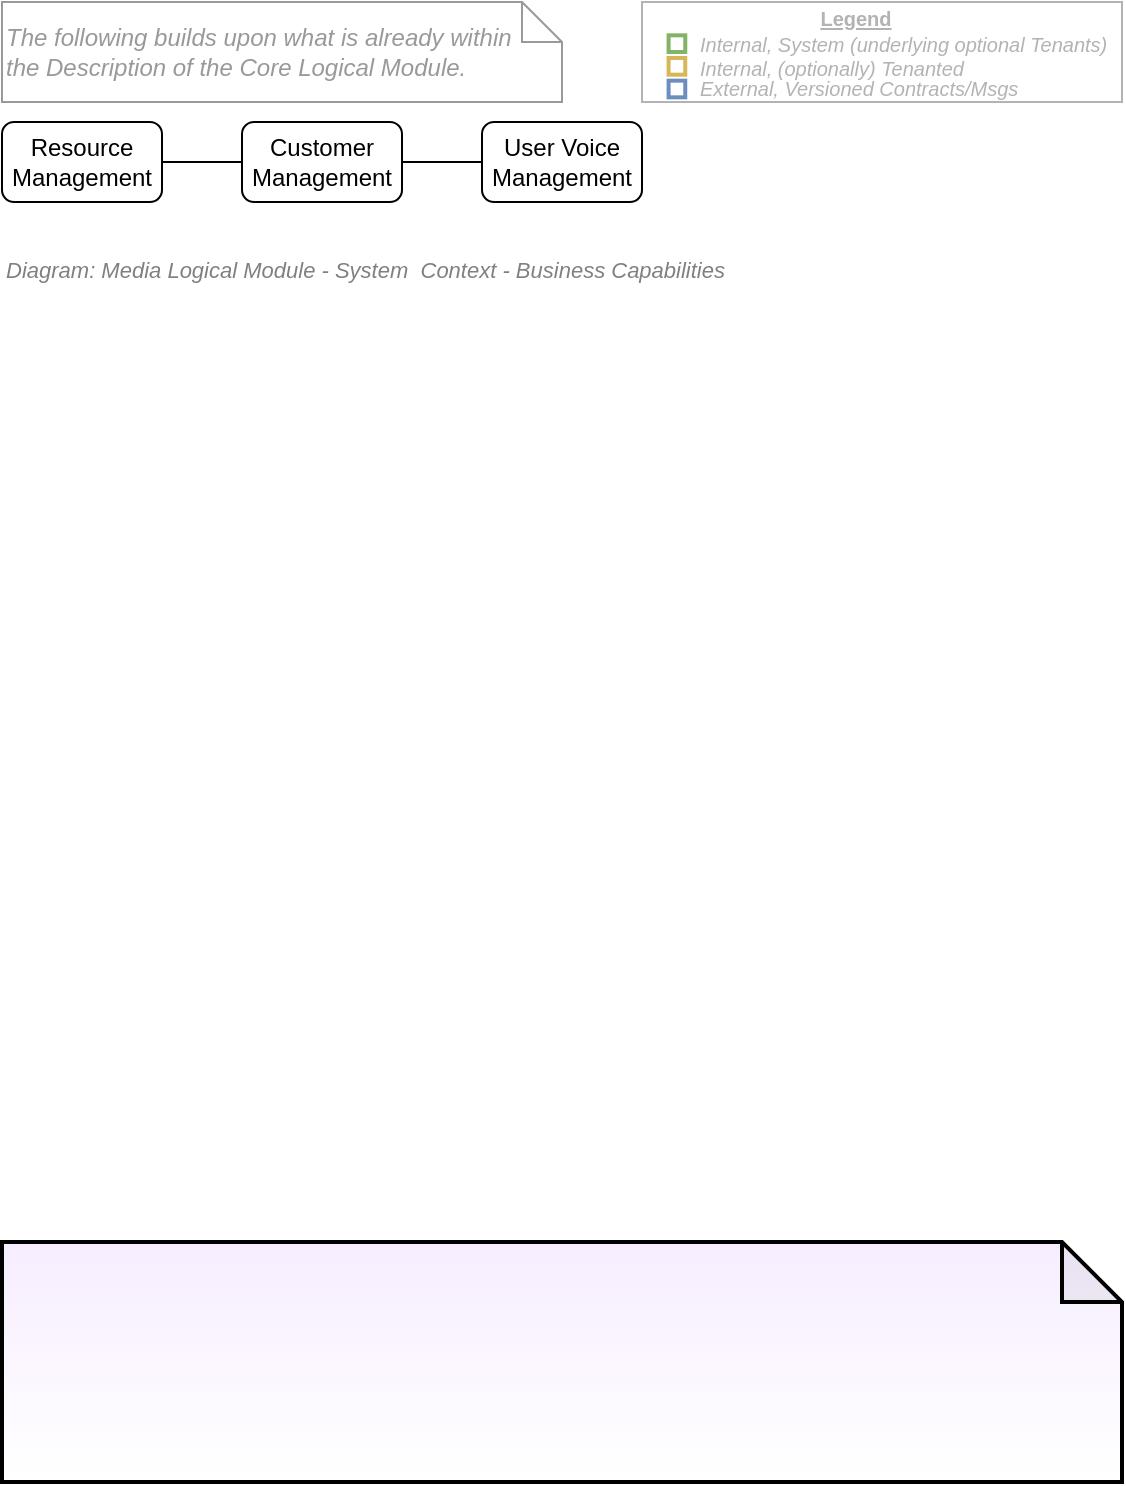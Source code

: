 <mxfile version="18.1.1" type="google" pages="35"><diagram id="S7T4eXNTqkQfHlfRB0vX" name="Business Context/Business Capabilities"><mxGraphModel grid="1" page="1" gridSize="10" guides="1" tooltips="1" connect="1" arrows="1" fold="1" pageScale="1" pageWidth="827" pageHeight="1169" math="0" shadow="0"><root><mxCell id="6WsW8lMfBju2GbTzpWVJ-0"/><mxCell id="QcApvUyR8TrWdtOq3IZ2-0" value="About" parent="6WsW8lMfBju2GbTzpWVJ-0"/><mxCell id="zCe4bzxxvXALjyNrDCRI-0" value="" style="shape=note;whiteSpace=wrap;html=1;backgroundOutline=1;darkOpacity=0.05;fillColor=#F7EDFF;strokeColor=#000000;strokeWidth=2;fontFamily=Helvetica;fontSize=12;fontColor=#000000;align=center;gradientColor=#ffffff;collapsible=0;verticalAlign=top;" vertex="1" parent="QcApvUyR8TrWdtOq3IZ2-0"><mxGeometry x="120" y="800" width="560" height="120" as="geometry"/></mxCell><mxCell id="6WsW8lMfBju2GbTzpWVJ-1" value="Title/Page" visible="0" parent="6WsW8lMfBju2GbTzpWVJ-0"/><mxCell id="hwkvLSk_y7Z8btW7aokI-0" value="" style="group;fontSize=12;" connectable="0" vertex="1" parent="6WsW8lMfBju2GbTzpWVJ-1"><mxGeometry x="120" y="120" width="560" height="45" as="geometry"/></mxCell><mxCell id="hwkvLSk_y7Z8btW7aokI-1" value="&lt;font style=&quot;font-size: 12px;&quot;&gt;Media Logical Module - System&amp;nbsp; Context - Business Capabilities&lt;/font&gt;" style="text;strokeColor=none;fillColor=none;html=1;fontSize=12;fontStyle=1;verticalAlign=middle;align=left;shadow=0;glass=0;comic=0;opacity=30;fontColor=#808080;" vertex="1" parent="hwkvLSk_y7Z8btW7aokI-0"><mxGeometry y="20" width="520" height="20" as="geometry"/></mxCell><mxCell id="hwkvLSk_y7Z8btW7aokI-2" value="" style="line;strokeWidth=2;html=1;shadow=0;glass=0;comic=0;fillColor=none;fontSize=10;fontColor=#CCCCCC;labelBackgroundColor=none;strokeColor=#CCCCCC;" vertex="1" parent="hwkvLSk_y7Z8btW7aokI-0"><mxGeometry y="35" width="560" height="10" as="geometry"/></mxCell><mxCell id="eJoKlFh0_qLocWxB3fPM-0" value="Title/Diagram" parent="6WsW8lMfBju2GbTzpWVJ-0"/><mxCell id="eJoKlFh0_qLocWxB3fPM-5" value="&lt;font style=&quot;font-size: 11px&quot;&gt;Diagram: Media Logical Module - System&amp;nbsp; Context - Business Capabilities&lt;/font&gt;" style="text;strokeColor=none;fillColor=none;html=1;fontSize=24;fontStyle=2;verticalAlign=middle;align=left;shadow=0;glass=0;comic=0;opacity=30;fontColor=#808080;" vertex="1" parent="eJoKlFh0_qLocWxB3fPM-0"><mxGeometry x="120" y="300" width="520" height="20" as="geometry"/></mxCell><mxCell id="X_4sFH297-3ms-30Gpns-3" value="Boxes" parent="6WsW8lMfBju2GbTzpWVJ-0"/><mxCell id="X_4sFH297-3ms-30Gpns-1" style="edgeStyle=orthogonalEdgeStyle;rounded=0;orthogonalLoop=1;jettySize=auto;html=1;endArrow=none;endFill=0;" edge="1" parent="X_4sFH297-3ms-30Gpns-3" source="v0Q2jZYJNjkckVS-wpbv-0" target="X_4sFH297-3ms-30Gpns-0"><mxGeometry relative="1" as="geometry"/></mxCell><mxCell id="X_4sFH297-3ms-30Gpns-2" style="edgeStyle=orthogonalEdgeStyle;rounded=0;orthogonalLoop=1;jettySize=auto;html=1;endArrow=none;endFill=0;" edge="1" parent="X_4sFH297-3ms-30Gpns-3" source="v0Q2jZYJNjkckVS-wpbv-0" target="v0Q2jZYJNjkckVS-wpbv-1"><mxGeometry relative="1" as="geometry"/></mxCell><mxCell id="v0Q2jZYJNjkckVS-wpbv-0" value="Customer&lt;br&gt;Management" style="rounded=1;whiteSpace=wrap;html=1;" vertex="1" parent="X_4sFH297-3ms-30Gpns-3"><mxGeometry x="240" y="240" width="80" height="40" as="geometry"/></mxCell><mxCell id="v0Q2jZYJNjkckVS-wpbv-1" value="Resource Management" style="rounded=1;whiteSpace=wrap;html=1;" vertex="1" parent="X_4sFH297-3ms-30Gpns-3"><mxGeometry x="120" y="240" width="80" height="40" as="geometry"/></mxCell><mxCell id="X_4sFH297-3ms-30Gpns-0" value="User Voice Management" style="rounded=1;whiteSpace=wrap;html=1;" vertex="1" parent="X_4sFH297-3ms-30Gpns-3"><mxGeometry x="360" y="240" width="80" height="40" as="geometry"/></mxCell><mxCell id="eJoKlFh0_qLocWxB3fPM-1" value="Context/Legend" parent="6WsW8lMfBju2GbTzpWVJ-0"/><UserObject label="The following builds upon what is already within &lt;br&gt;the Description of the Core Logical Module." link="https://drive.google.com/file/d/1oMV0IeGAAscQwm4mQmpwyKH3BHNU0Zv-/view?usp=sharing" id="Mv1lymbaQqYPmr7zcieJ-0"><mxCell style="shape=note;size=20;whiteSpace=wrap;html=1;strokeWidth=1;fillColor=none;fontSize=12;align=left;fontStyle=2;strokeColor=#999999;fontColor=#999999;" vertex="1" parent="eJoKlFh0_qLocWxB3fPM-1"><mxGeometry x="120" y="180" width="280" height="50" as="geometry"/></mxCell></UserObject><mxCell id="vbTj52Mt7Eb2mPBkLT0G-2" value="" style="rounded=0;whiteSpace=wrap;html=1;fontSize=10;align=left;container=1;collapsible=0;fontColor=#B3B3B3;strokeColor=#B3B3B3;" vertex="1" parent="eJoKlFh0_qLocWxB3fPM-1"><mxGeometry x="440" y="180" width="240" height="50" as="geometry"/></mxCell><mxCell id="vbTj52Mt7Eb2mPBkLT0G-3" value="" style="whiteSpace=wrap;html=1;aspect=fixed;fillColor=none;strokeColor=#82b366;fontSize=10;align=left;fontStyle=2;strokeWidth=2;" vertex="1" parent="vbTj52Mt7Eb2mPBkLT0G-2"><mxGeometry x="13.294" y="16.667" width="8.333" height="8.333" as="geometry"/></mxCell><mxCell id="vbTj52Mt7Eb2mPBkLT0G-4" value="" style="whiteSpace=wrap;html=1;aspect=fixed;fillColor=none;strokeColor=#d6b656;fontSize=10;align=left;fontStyle=2;strokeWidth=2;" vertex="1" parent="vbTj52Mt7Eb2mPBkLT0G-2"><mxGeometry x="13.294" y="28" width="8.333" height="8.333" as="geometry"/></mxCell><mxCell id="vbTj52Mt7Eb2mPBkLT0G-5" value="" style="whiteSpace=wrap;html=1;aspect=fixed;fillColor=none;strokeColor=#6c8ebf;fontSize=10;align=left;fontStyle=2;strokeWidth=2;" vertex="1" parent="vbTj52Mt7Eb2mPBkLT0G-2"><mxGeometry x="13.294" y="39.333" width="8.333" height="8.333" as="geometry"/></mxCell><mxCell id="vbTj52Mt7Eb2mPBkLT0G-6" value="Internal, System (underlying optional Tenants)&amp;nbsp;" style="text;html=1;strokeColor=none;fillColor=none;align=left;verticalAlign=middle;whiteSpace=wrap;rounded=0;fontSize=10;fontStyle=2;fontColor=#B3B3B3;" vertex="1" parent="vbTj52Mt7Eb2mPBkLT0G-2"><mxGeometry x="26.595" y="16.667" width="213.405" height="8.333" as="geometry"/></mxCell><mxCell id="vbTj52Mt7Eb2mPBkLT0G-7" value="Internal, (optionally) Tenanted" style="text;html=1;strokeColor=none;fillColor=none;align=left;verticalAlign=middle;whiteSpace=wrap;rounded=0;fontSize=10;fontStyle=2;fontColor=#B3B3B3;" vertex="1" parent="vbTj52Mt7Eb2mPBkLT0G-2"><mxGeometry x="26.59" y="30" width="213.41" height="6.33" as="geometry"/></mxCell><mxCell id="vbTj52Mt7Eb2mPBkLT0G-8" value="External, Versioned Contracts/Msgs" style="text;html=1;strokeColor=none;fillColor=none;align=left;verticalAlign=middle;whiteSpace=wrap;rounded=0;fontSize=10;fontStyle=2;fontColor=#B3B3B3;" vertex="1" parent="vbTj52Mt7Eb2mPBkLT0G-2"><mxGeometry x="26.595" y="39.333" width="213.405" height="8.333" as="geometry"/></mxCell><mxCell id="vbTj52Mt7Eb2mPBkLT0G-9" value="Legend" style="text;html=1;strokeColor=none;fillColor=none;align=center;verticalAlign=middle;whiteSpace=wrap;rounded=0;fontSize=10;fontStyle=5;fontColor=#B3B3B3;" vertex="1" parent="vbTj52Mt7Eb2mPBkLT0G-2"><mxGeometry x="26.589" width="159.534" height="16.667" as="geometry"/></mxCell></root></mxGraphModel></diagram><diagram id="sYI7F_86MUgJoxtKeTnt" name="SYSTEM CONTEXT VIEW"><mxGraphModel dx="1248" dy="711" grid="1" gridSize="10" guides="1" tooltips="1" connect="1" arrows="1" fold="1" page="1" pageScale="1" pageWidth="827" pageHeight="1169" math="0" shadow="0"><root><mxCell id="-5lz5MB07r6ATgKLeakf-0"/><mxCell id="MxgI87lIxY2X0SS02bog-0" value="About" style="" parent="-5lz5MB07r6ATgKLeakf-0"/><UserObject label="" tooltip="ABOUT&#10;&#10;The System Context View describes the System in Context to various other aspects, including:&#10;&#10;&#10;&#10;- Business Strategies&#10;&#10;- Schedules&#10;&#10;- Budgets (where appropriate)&#10;&#10;- Stakeholders&#10;&#10;- Business User Roles&#10;&#10;- Systems to Integrate with&#10;&#10;- Constraints (Agreements, Principles, Technical)&#10;&#10;- Issues and Risks&#10;&#10;- Options and Decisions&#10;&#10;- etc." id="TlQlChOiQTbHp2ZJDvr_-0"><mxCell style="shape=image;html=1;verticalAlign=top;verticalLabelPosition=bottom;labelBackgroundColor=#ffffff;imageAspect=0;aspect=fixed;image=https://cdn1.iconfinder.com/data/icons/hawcons/32/699014-icon-28-information-128.png;shadow=0;dashed=0;fontFamily=Helvetica;fontSize=12;fontColor=#000000;align=center;strokeColor=#000000;fillColor=#505050;dashPattern=1 1;" parent="MxgI87lIxY2X0SS02bog-0" vertex="1"><mxGeometry x="660" y="500" width="20" height="20" as="geometry"/></mxCell></UserObject><mxCell id="-5lz5MB07r6ATgKLeakf-1" value="Title" style="" parent="-5lz5MB07r6ATgKLeakf-0"/><mxCell id="-5lz5MB07r6ATgKLeakf-2" value="System Context&lt;br&gt;View" style="text;html=1;strokeColor=none;fillColor=none;align=center;verticalAlign=middle;whiteSpace=wrap;rounded=0;fontSize=48;opacity=30;" parent="-5lz5MB07r6ATgKLeakf-1" vertex="1"><mxGeometry x="160" y="280" width="480" height="160" as="geometry"/></mxCell></root></mxGraphModel></diagram><diagram name="System Context/System Capabilities/Per Organisation" id="kWWmiXSfx_SoaX4UUIup"><mxGraphModel dx="1248" dy="711" grid="1" gridSize="10" guides="1" tooltips="1" connect="1" arrows="1" fold="1" page="1" pageScale="1" pageWidth="827" pageHeight="1169" math="0" shadow="0"><root><mxCell id="U6GFQx8tpDiFDdpl_z2M-0"/><mxCell id="U6GFQx8tpDiFDdpl_z2M-1" value="About" style="" parent="U6GFQx8tpDiFDdpl_z2M-0"/><UserObject label="" tooltip="This Logical Module builds upon the Core Module's Capabilities.&#10;&#10;&#10;Note that Media is often a) not a business cnocern, but a technical supporting concern, and b) so universally needed that the Logical Module can be built within the same context as Core." id="o1KSIuLonusDfzRGCPiY-1"><mxCell style="shape=image;html=1;verticalAlign=top;verticalLabelPosition=bottom;labelBackgroundColor=#ffffff;imageAspect=0;aspect=fixed;image=https://cdn1.iconfinder.com/data/icons/hawcons/32/699014-icon-28-information-128.png;shadow=0;dashed=0;fontFamily=Helvetica;fontSize=12;fontColor=#000000;align=center;strokeColor=#000000;fillColor=#505050;dashPattern=1 1;" parent="U6GFQx8tpDiFDdpl_z2M-1" vertex="1"><mxGeometry x="660" y="380" width="20" height="20" as="geometry"/></mxCell></UserObject><mxCell id="U6GFQx8tpDiFDdpl_z2M-4" value="Title/Page" style="" parent="U6GFQx8tpDiFDdpl_z2M-0" visible="0"/><mxCell id="U6GFQx8tpDiFDdpl_z2M-5" value="" style="group;fontSize=12;" parent="U6GFQx8tpDiFDdpl_z2M-4" vertex="1" connectable="0"><mxGeometry x="120" y="120" width="600" height="45" as="geometry"/></mxCell><mxCell id="U6GFQx8tpDiFDdpl_z2M-6" value="&lt;font style=&quot;font-size: 12px&quot;&gt;Media Logical Module -&amp;nbsp;System Context - Capabilities&lt;/font&gt;" style="text;strokeColor=none;fillColor=none;html=1;fontSize=24;fontStyle=1;verticalAlign=middle;align=left;shadow=0;glass=0;comic=0;opacity=30;fontColor=#808080;" parent="U6GFQx8tpDiFDdpl_z2M-5" vertex="1"><mxGeometry width="560" height="40" as="geometry"/></mxCell><mxCell id="U6GFQx8tpDiFDdpl_z2M-7" value="" style="line;strokeWidth=2;html=1;shadow=0;glass=0;comic=0;fillColor=none;fontSize=10;fontColor=#CCCCCC;labelBackgroundColor=none;strokeColor=#CCCCCC;" parent="U6GFQx8tpDiFDdpl_z2M-5" vertex="1"><mxGeometry y="35" width="560" height="10" as="geometry"/></mxCell><mxCell id="o1KSIuLonusDfzRGCPiY-3" value="Title/Description" parent="U6GFQx8tpDiFDdpl_z2M-0"/><mxCell id="o1KSIuLonusDfzRGCPiY-4" value="&lt;font style=&quot;font-size: 12px&quot;&gt;Diagram: Media Logical Module -&amp;nbsp;System Context - Capabilities&lt;/font&gt;" style="text;strokeColor=none;fillColor=none;html=1;fontSize=24;fontStyle=2;verticalAlign=middle;align=left;shadow=0;glass=0;comic=0;opacity=30;fontColor=#808080;" parent="o1KSIuLonusDfzRGCPiY-3" vertex="1"><mxGeometry x="117.22" y="380" width="520" height="20" as="geometry"/></mxCell><mxCell id="U6GFQx8tpDiFDdpl_z2M-22" value="Boxes" style="" parent="U6GFQx8tpDiFDdpl_z2M-0"/><mxCell id="U6GFQx8tpDiFDdpl_z2M-44" value="Media Logical Module Capabilities" style="rounded=1;whiteSpace=wrap;html=1;strokeColor=#000000;strokeWidth=1;fillColor=none;fontSize=12;fontColor=#000000;align=center;fontFamily=Helvetica;recursiveResize=0;container=1;collapsible=0;absoluteArcSize=1;arcSize=12;verticalAlign=top;" parent="U6GFQx8tpDiFDdpl_z2M-22" vertex="1"><mxGeometry x="470" y="240" width="210" height="120" as="geometry"/></mxCell><mxCell id="U6GFQx8tpDiFDdpl_z2M-50" value="Manage Media" style="rounded=1;whiteSpace=wrap;html=1;strokeColor=#d6b656;strokeWidth=4;fillColor=none;fontSize=12;align=center;fontFamily=Helvetica;verticalAlign=middle;" parent="U6GFQx8tpDiFDdpl_z2M-44" vertex="1"><mxGeometry x="70" y="40" width="80" height="40" as="geometry"/></mxCell><mxCell id="82wTUAwlgOehUDVqwrYi-0" value="Builds upon and extends &lt;br&gt;Base Logical Module&lt;br&gt;capabilities &lt;br&gt;described elsewhere" style="edgeStyle=orthogonalEdgeStyle;rounded=0;orthogonalLoop=1;jettySize=auto;html=1;entryX=1;entryY=0.5;entryDx=0;entryDy=0;endArrow=classicThin;endFill=1;exitX=0;exitY=0.5;exitDx=0;exitDy=0;" parent="U6GFQx8tpDiFDdpl_z2M-22" source="U6GFQx8tpDiFDdpl_z2M-44" target="82wTUAwlgOehUDVqwrYi-1" edge="1"><mxGeometry x="-0.111" relative="1" as="geometry"><mxPoint as="offset"/><Array as="points"/><mxPoint x="490" y="310" as="sourcePoint"/></mxGeometry></mxCell><mxCell id="82wTUAwlgOehUDVqwrYi-1" value="Core Logical&amp;nbsp;Module" style="rounded=1;whiteSpace=wrap;html=1;strokeWidth=1;fillColor=none;fontSize=12;align=center;horizontal=1;verticalAlign=top;arcSize=12;container=1;absoluteArcSize=1;recursiveResize=0;collapsible=0;" parent="U6GFQx8tpDiFDdpl_z2M-22" vertex="1"><mxGeometry x="120" y="240" width="190" height="120" as="geometry"/></mxCell><mxCell id="aqsslgtyDTP8rgkS3lKw-0" value="Manage Member Groups" style="rounded=1;whiteSpace=wrap;html=1;strokeColor=#d6b656;strokeWidth=4;fillColor=none;fontSize=12;align=center;fontFamily=Helvetica;verticalAlign=middle;" parent="82wTUAwlgOehUDVqwrYi-1" vertex="1"><mxGeometry x="10" y="40" width="80" height="40" as="geometry"/></mxCell><mxCell id="kKHC8TGITz8iQpdD2GW--0" value="Manage Members" style="rounded=1;whiteSpace=wrap;html=1;strokeColor=#d6b656;strokeWidth=4;fillColor=none;fontSize=12;align=center;fontFamily=Helvetica;verticalAlign=middle;" parent="82wTUAwlgOehUDVqwrYi-1" vertex="1"><mxGeometry x="100" y="40" width="80" height="40" as="geometry"/></mxCell><mxCell id="ohVW-Q35CG7dReWr6zhN-0" value="Context/Legend" parent="U6GFQx8tpDiFDdpl_z2M-0"/><mxCell id="-OQT7SqvOCvNtHmw4Gyd-0" value="" style="group" parent="ohVW-Q35CG7dReWr6zhN-0" vertex="1" connectable="0"><mxGeometry x="120" y="180" width="560" height="50" as="geometry"/></mxCell><UserObject label="Information (if any) presented below builds upon &lt;br&gt;what is already within&amp;nbsp; the Description of the &lt;br&gt;Core Logical Module." link="https://drive.google.com/file/d/1oMV0IeGAAscQwm4mQmpwyKH3BHNU0Zv-/view?usp=sharing" id="-OQT7SqvOCvNtHmw4Gyd-1"><mxCell style="shape=note;size=20;whiteSpace=wrap;html=1;strokeWidth=1;fillColor=none;fontSize=12;align=left;fontStyle=2;strokeColor=#999999;fontColor=#999999;" parent="-OQT7SqvOCvNtHmw4Gyd-0" vertex="1"><mxGeometry width="280" height="50" as="geometry"/></mxCell></UserObject><mxCell id="zB53oqMYq5z8xXlTFDPU-0" value="" style="rounded=0;whiteSpace=wrap;html=1;fontSize=10;align=left;container=1;collapsible=0;fontColor=#B3B3B3;strokeColor=#B3B3B3;" parent="ohVW-Q35CG7dReWr6zhN-0" vertex="1"><mxGeometry x="440" y="180" width="240" height="50" as="geometry"/></mxCell><mxCell id="zB53oqMYq5z8xXlTFDPU-1" value="" style="whiteSpace=wrap;html=1;aspect=fixed;fillColor=none;strokeColor=#82b366;fontSize=10;align=left;fontStyle=2;strokeWidth=2;" parent="zB53oqMYq5z8xXlTFDPU-0" vertex="1"><mxGeometry x="13.294" y="16.667" width="8.333" height="8.333" as="geometry"/></mxCell><mxCell id="zB53oqMYq5z8xXlTFDPU-2" value="" style="whiteSpace=wrap;html=1;aspect=fixed;fillColor=none;strokeColor=#d6b656;fontSize=10;align=left;fontStyle=2;strokeWidth=2;" parent="zB53oqMYq5z8xXlTFDPU-0" vertex="1"><mxGeometry x="13.294" y="28" width="8.333" height="8.333" as="geometry"/></mxCell><mxCell id="zB53oqMYq5z8xXlTFDPU-3" value="" style="whiteSpace=wrap;html=1;aspect=fixed;fillColor=none;strokeColor=#6c8ebf;fontSize=10;align=left;fontStyle=2;strokeWidth=2;" parent="zB53oqMYq5z8xXlTFDPU-0" vertex="1"><mxGeometry x="13.294" y="39.333" width="8.333" height="8.333" as="geometry"/></mxCell><mxCell id="zB53oqMYq5z8xXlTFDPU-4" value="Internal, System (underlying optional Tenants)&amp;nbsp;" style="text;html=1;strokeColor=none;fillColor=none;align=left;verticalAlign=middle;whiteSpace=wrap;rounded=0;fontSize=10;fontStyle=2;fontColor=#B3B3B3;" parent="zB53oqMYq5z8xXlTFDPU-0" vertex="1"><mxGeometry x="26.595" y="16.667" width="213.405" height="8.333" as="geometry"/></mxCell><mxCell id="zB53oqMYq5z8xXlTFDPU-5" value="Internal, (optionally) Tenanted" style="text;html=1;strokeColor=none;fillColor=none;align=left;verticalAlign=middle;whiteSpace=wrap;rounded=0;fontSize=10;fontStyle=2;fontColor=#B3B3B3;" parent="zB53oqMYq5z8xXlTFDPU-0" vertex="1"><mxGeometry x="26.59" y="30" width="213.41" height="6.33" as="geometry"/></mxCell><mxCell id="zB53oqMYq5z8xXlTFDPU-6" value="External, Versioned Contracts/Msgs" style="text;html=1;strokeColor=none;fillColor=none;align=left;verticalAlign=middle;whiteSpace=wrap;rounded=0;fontSize=10;fontStyle=2;fontColor=#B3B3B3;" parent="zB53oqMYq5z8xXlTFDPU-0" vertex="1"><mxGeometry x="26.595" y="39.333" width="213.405" height="8.333" as="geometry"/></mxCell><mxCell id="zB53oqMYq5z8xXlTFDPU-7" value="Legend" style="text;html=1;strokeColor=none;fillColor=none;align=center;verticalAlign=middle;whiteSpace=wrap;rounded=0;fontSize=10;fontStyle=5;fontColor=#B3B3B3;" parent="zB53oqMYq5z8xXlTFDPU-0" vertex="1"><mxGeometry x="26.589" width="159.534" height="16.667" as="geometry"/></mxCell></root></mxGraphModel></diagram><diagram id="LrCkqBmfFtBP6D7xvetj" name="System Context/Feature Delivery System Map"><mxGraphModel dx="1248" dy="711" grid="1" gridSize="10" guides="1" tooltips="1" connect="1" arrows="1" fold="1" page="1" pageScale="1" pageWidth="827" pageHeight="1169" math="0" shadow="0"><root><mxCell id="h_I3EgkDAAaTuylTNkRp-0"/><mxCell id="NQi4tAdP6X_dSTSP9TMr-0" value="About" parent="h_I3EgkDAAaTuylTNkRp-0"/><mxCell id="e8ufT2TrCnqZEQZ585Rg-1" value="Version&amp;nbsp;5.x" style="rounded=1;whiteSpace=wrap;html=1;strokeWidth=1;fillColor=#F6F6F6;fontSize=9;align=center;opacity=30;horizontal=0;verticalAlign=top;arcSize=6;container=0;absoluteArcSize=1;recursiveResize=0;" parent="NQi4tAdP6X_dSTSP9TMr-0" vertex="1"><mxGeometry x="120" y="680" width="560" height="60" as="geometry"/></mxCell><mxCell id="QucOZy9CcICUfDnPshb0-5" value="Epic A:CI/CD" style="rounded=1;whiteSpace=wrap;html=1;strokeWidth=1;fillColor=#F6F6F6;fontSize=9;align=center;opacity=30;horizontal=1;verticalAlign=top;arcSize=6;container=0;absoluteArcSize=1;recursiveResize=0;" parent="NQi4tAdP6X_dSTSP9TMr-0" vertex="1"><mxGeometry x="230" y="170" width="80" height="820" as="geometry"/></mxCell><UserObject label="" tooltip="" id="-payjpy25Sa2fUhB45Pg-0"><mxCell style="shape=image;html=1;verticalAlign=top;verticalLabelPosition=bottom;labelBackgroundColor=#ffffff;imageAspect=0;aspect=fixed;image=https://cdn1.iconfinder.com/data/icons/hawcons/32/699014-icon-28-information-128.png;shadow=0;dashed=0;fontFamily=Helvetica;fontSize=12;fontColor=#000000;align=center;strokeColor=#000000;fillColor=#505050;dashPattern=1 1;" parent="NQi4tAdP6X_dSTSP9TMr-0" vertex="1"><mxGeometry x="660" y="1020" width="20" height="20" as="geometry"/></mxCell></UserObject><mxCell id="NQi4tAdP6X_dSTSP9TMr-1" value="Title/Page" style="" parent="h_I3EgkDAAaTuylTNkRp-0" visible="0"/><UserObject label="" tooltip="Most sysems start off as Fremiums not out of good-will, but simply because the developers have not developed the functionality. But Accounts and Subscriptions, even if free, are required relatively quickly." id="NQi4tAdP6X_dSTSP9TMr-8"><mxCell style="group;fontSize=12;" parent="NQi4tAdP6X_dSTSP9TMr-1" connectable="0" vertex="1"><mxGeometry x="120" y="120" width="560" height="45" as="geometry"/></mxCell></UserObject><mxCell id="NQi4tAdP6X_dSTSP9TMr-9" value="&lt;font style=&quot;font-size: 11px&quot;&gt;Media Logical Module -&amp;nbsp;System Context - Indicative Deployment Epics&lt;/font&gt;" style="text;strokeColor=none;fillColor=none;html=1;fontSize=24;fontStyle=1;verticalAlign=middle;align=left;shadow=0;glass=0;comic=0;opacity=30;fontColor=#808080;" parent="NQi4tAdP6X_dSTSP9TMr-8" vertex="1"><mxGeometry width="560" height="40" as="geometry"/></mxCell><mxCell id="NQi4tAdP6X_dSTSP9TMr-10" value="" style="line;strokeWidth=2;html=1;shadow=0;glass=0;comic=0;fillColor=none;fontSize=10;fontColor=#CCCCCC;labelBackgroundColor=none;strokeColor=#CCCCCC;" parent="NQi4tAdP6X_dSTSP9TMr-8" vertex="1"><mxGeometry y="35" width="560" height="10" as="geometry"/></mxCell><mxCell id="NQi4tAdP6X_dSTSP9TMr-2" value="Description" style="" parent="h_I3EgkDAAaTuylTNkRp-0"/><mxCell id="NQi4tAdP6X_dSTSP9TMr-18" value="Grid" style="" parent="h_I3EgkDAAaTuylTNkRp-0"/><mxCell id="h_I3EgkDAAaTuylTNkRp-4" value="Design" style="rounded=1;whiteSpace=wrap;html=1;strokeWidth=1;fillColor=#F6F6F6;fontSize=9;align=center;opacity=30;horizontal=1;verticalAlign=top;arcSize=6;container=0;absoluteArcSize=1;recursiveResize=0;" parent="NQi4tAdP6X_dSTSP9TMr-18" vertex="1"><mxGeometry x="140" y="170" width="80" height="820" as="geometry"/></mxCell><mxCell id="h_I3EgkDAAaTuylTNkRp-7" value="Epic B: Core Module" style="rounded=1;whiteSpace=wrap;html=1;strokeWidth=1;fillColor=#F6F6F6;fontSize=9;align=center;opacity=30;horizontal=1;verticalAlign=top;arcSize=6;container=0;absoluteArcSize=1;recursiveResize=0;" parent="NQi4tAdP6X_dSTSP9TMr-18" vertex="1"><mxGeometry x="320" y="170" width="80" height="820" as="geometry"/></mxCell><mxCell id="h_I3EgkDAAaTuylTNkRp-8" value="Epic D: Module" style="rounded=1;whiteSpace=wrap;html=1;strokeWidth=1;fillColor=#F6F6F6;fontSize=9;align=center;opacity=30;horizontal=1;verticalAlign=top;arcSize=6;container=0;absoluteArcSize=1;recursiveResize=0;" parent="NQi4tAdP6X_dSTSP9TMr-18" vertex="1"><mxGeometry x="500" y="170" width="80" height="820" as="geometry"/></mxCell><mxCell id="h_I3EgkDAAaTuylTNkRp-9" value="Epic C: Core UX" style="rounded=1;whiteSpace=wrap;html=1;strokeWidth=1;fillColor=#F6F6F6;fontSize=9;align=center;opacity=30;horizontal=1;verticalAlign=top;arcSize=6;container=0;absoluteArcSize=1;recursiveResize=0;" parent="NQi4tAdP6X_dSTSP9TMr-18" vertex="1"><mxGeometry x="410" y="170" width="80" height="820" as="geometry"/></mxCell><mxCell id="h_I3EgkDAAaTuylTNkRp-2" value="Project Setup" style="rounded=1;whiteSpace=wrap;html=1;strokeWidth=1;fillColor=#F6F6F6;fontSize=9;align=center;opacity=30;horizontal=0;verticalAlign=top;arcSize=6;container=0;absoluteArcSize=1;recursiveResize=0;" parent="NQi4tAdP6X_dSTSP9TMr-18" vertex="1"><mxGeometry x="120" y="190" width="560" height="60" as="geometry"><mxRectangle x="160" y="120" width="80" height="20" as="alternateBounds"/></mxGeometry></mxCell><mxCell id="h_I3EgkDAAaTuylTNkRp-3" value="Version 0.x" style="rounded=1;whiteSpace=wrap;html=1;strokeWidth=1;fillColor=#F6F6F6;fontSize=9;align=center;opacity=30;horizontal=0;verticalAlign=top;arcSize=6;container=0;absoluteArcSize=1;recursiveResize=0;" parent="NQi4tAdP6X_dSTSP9TMr-18" vertex="1"><mxGeometry x="120" y="260" width="560" height="60" as="geometry"/></mxCell><mxCell id="h_I3EgkDAAaTuylTNkRp-10" value="Version 1.x" style="rounded=1;whiteSpace=wrap;html=1;strokeWidth=1;fillColor=#F6F6F6;fontSize=9;align=center;opacity=30;horizontal=0;verticalAlign=top;arcSize=6;container=0;absoluteArcSize=1;recursiveResize=0;" parent="NQi4tAdP6X_dSTSP9TMr-18" vertex="1"><mxGeometry x="120" y="400" width="560" height="60" as="geometry"/></mxCell><mxCell id="h_I3EgkDAAaTuylTNkRp-18" value="Version 2.x" style="rounded=1;whiteSpace=wrap;html=1;strokeWidth=1;fillColor=#F6F6F6;fontSize=9;align=center;opacity=30;horizontal=0;verticalAlign=top;arcSize=6;container=0;absoluteArcSize=1;recursiveResize=0;" parent="NQi4tAdP6X_dSTSP9TMr-18" vertex="1"><mxGeometry x="120" y="470" width="560" height="60" as="geometry"/></mxCell><mxCell id="YMhnBE0Iq4ikeBA3uQE3-16" value="Version&amp;nbsp;3.x" style="rounded=1;whiteSpace=wrap;html=1;strokeWidth=1;fillColor=#F6F6F6;fontSize=9;align=center;opacity=30;horizontal=0;verticalAlign=top;arcSize=6;container=0;absoluteArcSize=1;recursiveResize=0;" parent="NQi4tAdP6X_dSTSP9TMr-18" vertex="1"><mxGeometry x="120" y="540" width="560" height="60" as="geometry"/></mxCell><mxCell id="YMhnBE0Iq4ikeBA3uQE3-19" value="Version&amp;nbsp;6.x" style="rounded=1;whiteSpace=wrap;html=1;strokeWidth=1;fillColor=#F6F6F6;fontSize=9;align=center;opacity=30;horizontal=0;verticalAlign=top;arcSize=6;container=0;absoluteArcSize=1;recursiveResize=0;" parent="NQi4tAdP6X_dSTSP9TMr-18" vertex="1"><mxGeometry x="120" y="750" width="560" height="110" as="geometry"/></mxCell><mxCell id="YMhnBE0Iq4ikeBA3uQE3-23" value="Epic E:Module UX&amp;nbsp;" style="rounded=1;whiteSpace=wrap;html=1;strokeWidth=1;fillColor=#F6F6F6;fontSize=9;align=center;opacity=30;horizontal=1;verticalAlign=top;arcSize=6;container=0;absoluteArcSize=1;recursiveResize=0;" parent="NQi4tAdP6X_dSTSP9TMr-18" vertex="1"><mxGeometry x="590" y="170" width="80" height="820" as="geometry"/></mxCell><mxCell id="e8ufT2TrCnqZEQZ585Rg-0" value="Version&amp;nbsp;4.x" style="rounded=1;whiteSpace=wrap;html=1;strokeWidth=1;fillColor=#F6F6F6;fontSize=9;align=center;opacity=30;horizontal=0;verticalAlign=top;arcSize=6;container=0;absoluteArcSize=1;recursiveResize=0;" parent="NQi4tAdP6X_dSTSP9TMr-18" vertex="1"><mxGeometry x="120" y="610" width="560" height="60" as="geometry"/></mxCell><mxCell id="e8ufT2TrCnqZEQZ585Rg-3" value="Version 0.x" style="rounded=1;whiteSpace=wrap;html=1;strokeWidth=1;fillColor=#F6F6F6;fontSize=9;align=center;opacity=30;horizontal=0;verticalAlign=top;arcSize=6;container=0;absoluteArcSize=1;recursiveResize=0;" parent="NQi4tAdP6X_dSTSP9TMr-18" vertex="1"><mxGeometry x="120" y="330" width="560" height="60" as="geometry"/></mxCell><mxCell id="e8ufT2TrCnqZEQZ585Rg-5" value="Version&amp;nbsp;7.x" style="rounded=1;whiteSpace=wrap;html=1;strokeWidth=1;fillColor=#F6F6F6;fontSize=9;align=center;opacity=30;horizontal=0;verticalAlign=top;arcSize=6;container=0;absoluteArcSize=1;recursiveResize=0;" parent="NQi4tAdP6X_dSTSP9TMr-18" vertex="1"><mxGeometry x="120" y="870" width="560" height="110" as="geometry"/></mxCell><mxCell id="h_I3EgkDAAaTuylTNkRp-1" value="Boxes&amp;Lines" style="" parent="h_I3EgkDAAaTuylTNkRp-0"/><mxCell id="NQi4tAdP6X_dSTSP9TMr-12" value="Archimate" style="" parent="h_I3EgkDAAaTuylTNkRp-0"/><mxCell id="NQi4tAdP6X_dSTSP9TMr-20" value="Accounts" style="rounded=1;whiteSpace=wrap;html=1;fontFamily=Helvetica;fontSize=12;align=left;strokeColor=#d6b656;fillColor=#fff2cc;strokeWidth=4;" parent="NQi4tAdP6X_dSTSP9TMr-12" vertex="1"><mxGeometry x="510" y="690" width="60" height="40" as="geometry"/></mxCell><mxCell id="e8ufT2TrCnqZEQZ585Rg-14" value="Ext Module&lt;br style=&quot;font-size: 12px;&quot;&gt;SAD" style="rounded=1;whiteSpace=wrap;html=1;fontFamily=Helvetica;fontSize=12;fontColor=#000000;align=left;strokeColor=#000000;fillColor=#ffffff;" parent="NQi4tAdP6X_dSTSP9TMr-12" vertex="1"><mxGeometry x="150" y="410.2" width="60" height="40" as="geometry"/></mxCell><mxCell id="e8ufT2TrCnqZEQZ585Rg-15" value="Ext Module&lt;br style=&quot;font-size: 12px&quot;&gt;Reqs" style="rounded=1;whiteSpace=wrap;html=1;fontFamily=Helvetica;fontSize=12;fontColor=#000000;align=left;strokeColor=#000000;fillColor=#ffffff;" parent="NQi4tAdP6X_dSTSP9TMr-12" vertex="1"><mxGeometry x="150" y="340.2" width="60" height="40" as="geometry"/></mxCell><mxCell id="e8ufT2TrCnqZEQZ585Rg-19" value="Adjustment of Ext Module&lt;br style=&quot;font-size: 10px;&quot;&gt;SAD" style="rounded=1;whiteSpace=wrap;html=1;fontFamily=Helvetica;fontSize=10;fontColor=#000000;align=left;strokeColor=#000000;fillColor=#ffffff;" parent="NQi4tAdP6X_dSTSP9TMr-12" vertex="1"><mxGeometry x="150" y="880.2" width="60" height="40" as="geometry"/></mxCell><mxCell id="QucOZy9CcICUfDnPshb0-0" value="Subscriptions" style="rounded=1;whiteSpace=wrap;html=1;fontFamily=Helvetica;fontSize=12;align=left;strokeColor=#d6b656;fillColor=#fff2cc;strokeWidth=4;" parent="NQi4tAdP6X_dSTSP9TMr-12" vertex="1"><mxGeometry x="510" y="760" width="60" height="40" as="geometry"/></mxCell><mxCell id="QucOZy9CcICUfDnPshb0-1" value="Payments" style="rounded=1;whiteSpace=wrap;html=1;fontFamily=Helvetica;fontSize=12;align=left;strokeColor=#d6b656;fillColor=#fff2cc;strokeWidth=4;" parent="NQi4tAdP6X_dSTSP9TMr-12" vertex="1"><mxGeometry x="510" y="880" width="60" height="40" as="geometry"/></mxCell><mxCell id="QucOZy9CcICUfDnPshb0-2" value="Refunds" style="rounded=1;whiteSpace=wrap;html=1;fontFamily=Helvetica;fontSize=12;align=left;strokeColor=#d6b656;fillColor=#fff2cc;strokeWidth=4;" parent="NQi4tAdP6X_dSTSP9TMr-12" vertex="1"><mxGeometry x="510" y="930" width="60" height="40" as="geometry"/></mxCell><mxCell id="QucOZy9CcICUfDnPshb0-6" value="Services" style="rounded=1;whiteSpace=wrap;html=1;fontFamily=Helvetica;fontSize=12;align=left;strokeColor=#d6b656;fillColor=#fff2cc;strokeWidth=4;" parent="NQi4tAdP6X_dSTSP9TMr-12" vertex="1"><mxGeometry x="510" y="810" width="60" height="40" as="geometry"/></mxCell><mxCell id="0CTAxMK2a3PwOW79ZXcT-0" value="Title/Diagram" parent="h_I3EgkDAAaTuylTNkRp-0"/><mxCell id="0CTAxMK2a3PwOW79ZXcT-1" value="&lt;font style=&quot;font-size: 12px ; font-weight: normal&quot;&gt;&lt;i&gt;Diagram: Media Logical Module -&amp;nbsp;System Context - Indicative Deployment Epics&lt;/i&gt;&lt;/font&gt;" style="text;strokeColor=none;fillColor=none;html=1;fontSize=24;fontStyle=1;verticalAlign=middle;align=left;shadow=0;glass=0;comic=0;opacity=30;fontColor=#808080;" parent="0CTAxMK2a3PwOW79ZXcT-0" vertex="1"><mxGeometry x="120" y="1020" width="520" height="20" as="geometry"/></mxCell></root></mxGraphModel></diagram><diagram name="System Context/Decisions/1" id="aj8iW2ekhm_xaF9eKUwm"><mxGraphModel dx="1248" dy="711" grid="1" gridSize="10" guides="1" tooltips="1" connect="1" arrows="1" fold="1" page="1" pageScale="1" pageWidth="827" pageHeight="1169" math="0" shadow="0"><root><mxCell id="r0cno2Tiryn2SZlx44Bz-0"/><mxCell id="r0cno2Tiryn2SZlx44Bz-19" value="Diagram" style="" parent="r0cno2Tiryn2SZlx44Bz-0"/><mxCell id="JCTgz20SG_82o1uuf6pO-1" value="UNCLASSIFIED" style="rounded=0;whiteSpace=wrap;html=1;shadow=0;glass=0;comic=0;strokeColor=#B3B3B3;fillColor=none;fontSize=10;align=center;" parent="r0cno2Tiryn2SZlx44Bz-19" vertex="1"><mxGeometry x="210" y="350" width="80" height="40" as="geometry"/></mxCell><mxCell id="JCTgz20SG_82o1uuf6pO-0" value="Data Classification" style="rounded=0;whiteSpace=wrap;html=1;shadow=0;glass=0;comic=0;strokeColor=#666666;fillColor=#f5f5f5;fontSize=10;align=center;fontColor=#333333;" parent="r0cno2Tiryn2SZlx44Bz-19" vertex="1"><mxGeometry x="120" y="350" width="80" height="40" as="geometry"/></mxCell><mxCell id="JCTgz20SG_82o1uuf6pO-2" value="IN-CONFIDENCE" style="rounded=0;whiteSpace=wrap;html=1;shadow=0;glass=0;comic=0;strokeColor=#B3B3B3;fillColor=none;fontSize=10;align=center;" parent="r0cno2Tiryn2SZlx44Bz-19" vertex="1"><mxGeometry x="300" y="350" width="80" height="40" as="geometry"/></mxCell><UserObject label="RESTRICTED" link="https://snapshot.ict.govt.nz/resources/digital-ict-archive/static/localhost_8000/guidance-and-resources/using-cloud-services/why-agencies-must-use-cloud-services/index.html" id="JCTgz20SG_82o1uuf6pO-3"><mxCell style="rounded=0;whiteSpace=wrap;html=1;shadow=0;glass=0;comic=0;strokeColor=#B3B3B3;fillColor=none;fontSize=10;align=center;" parent="r0cno2Tiryn2SZlx44Bz-19" vertex="1"><mxGeometry x="390" y="350" width="80" height="40" as="geometry"/></mxCell></UserObject><mxCell id="v1Fu7dboFkvKjdzp9F_i-0" value="In-Country" style="rounded=0;whiteSpace=wrap;html=1;shadow=0;glass=0;comic=0;strokeColor=#B3B3B3;fillColor=none;fontSize=10;align=center;" parent="r0cno2Tiryn2SZlx44Bz-19" vertex="1"><mxGeometry x="210" y="400" width="80" height="40" as="geometry"/></mxCell><mxCell id="v1Fu7dboFkvKjdzp9F_i-1" value="Data&lt;br&gt;Storage Location" style="rounded=0;whiteSpace=wrap;html=1;shadow=0;glass=0;comic=0;strokeColor=#666666;fillColor=#f5f5f5;fontSize=10;align=center;fontColor=#333333;" parent="r0cno2Tiryn2SZlx44Bz-19" vertex="1"><mxGeometry x="120" y="400" width="80" height="40" as="geometry"/></mxCell><mxCell id="v1Fu7dboFkvKjdzp9F_i-2" value="Controlled&lt;br&gt;Near-Shore" style="rounded=0;whiteSpace=wrap;html=1;shadow=0;glass=0;comic=0;strokeColor=#B3B3B3;fillColor=none;fontSize=10;align=center;" parent="r0cno2Tiryn2SZlx44Bz-19" vertex="1"><mxGeometry x="300" y="400" width="80" height="40" as="geometry"/></mxCell><mxCell id="v1Fu7dboFkvKjdzp9F_i-3" value="Near-Shore" style="rounded=0;whiteSpace=wrap;html=1;shadow=0;glass=0;comic=0;strokeColor=#B3B3B3;fillColor=none;fontSize=10;align=center;" parent="r0cno2Tiryn2SZlx44Bz-19" vertex="1"><mxGeometry x="390" y="400" width="80" height="40" as="geometry"/></mxCell><mxCell id="v1Fu7dboFkvKjdzp9F_i-4" value="Global" style="rounded=0;whiteSpace=wrap;html=1;shadow=0;glass=0;comic=0;strokeColor=#B3B3B3;fillColor=none;fontSize=10;align=center;" parent="r0cno2Tiryn2SZlx44Bz-19" vertex="1"><mxGeometry x="480" y="400" width="80" height="40" as="geometry"/></mxCell><mxCell id="wkiZVOwRqrWpCzvgy3OJ-0" value="Resource Types" style="rounded=0;whiteSpace=wrap;html=1;shadow=0;glass=0;comic=0;strokeColor=#666666;fillColor=#f5f5f5;fontSize=12;align=center;fontColor=#333333;" parent="r0cno2Tiryn2SZlx44Bz-19" vertex="1"><mxGeometry x="120" y="450" width="80" height="40" as="geometry"/></mxCell><mxCell id="wkiZVOwRqrWpCzvgy3OJ-6" value="Resource&amp;nbsp;&lt;br style=&quot;font-size: 12px&quot;&gt;Metadata" style="rounded=0;whiteSpace=wrap;html=1;shadow=0;glass=0;comic=0;strokeColor=#666666;fillColor=#f5f5f5;fontSize=12;align=center;fontColor=#333333;" parent="r0cno2Tiryn2SZlx44Bz-19" vertex="1"><mxGeometry x="120" y="550.67" width="80" height="40" as="geometry"/></mxCell><mxCell id="wkiZVOwRqrWpCzvgy3OJ-7" value="No" style="rounded=0;whiteSpace=wrap;html=1;shadow=0;glass=0;comic=0;strokeColor=#B3B3B3;fillColor=none;fontSize=12;align=center;" parent="r0cno2Tiryn2SZlx44Bz-19" vertex="1"><mxGeometry x="210" y="550.67" width="80" height="40" as="geometry"/></mxCell><mxCell id="wkiZVOwRqrWpCzvgy3OJ-8" value="Yes.&lt;br style=&quot;font-size: 12px;&quot;&gt;Fixed" style="rounded=0;whiteSpace=wrap;html=1;shadow=0;glass=0;comic=0;strokeColor=#B3B3B3;fillColor=none;fontSize=12;align=center;" parent="r0cno2Tiryn2SZlx44Bz-19" vertex="1"><mxGeometry x="300" y="550.67" width="80" height="40" as="geometry"/></mxCell><mxCell id="wkiZVOwRqrWpCzvgy3OJ-9" value="Customizable" style="rounded=0;whiteSpace=wrap;html=1;shadow=0;glass=0;comic=0;strokeColor=#B3B3B3;fillColor=none;fontSize=12;align=center;" parent="r0cno2Tiryn2SZlx44Bz-19" vertex="1"><mxGeometry x="390" y="550.67" width="80" height="40" as="geometry"/></mxCell><mxCell id="wkiZVOwRqrWpCzvgy3OJ-10" value="Multiple&lt;br style=&quot;font-size: 12px;&quot;&gt;Customizable" style="rounded=0;whiteSpace=wrap;html=1;shadow=0;glass=0;comic=0;strokeColor=#B3B3B3;fillColor=none;fontSize=12;align=center;" parent="r0cno2Tiryn2SZlx44Bz-19" vertex="1"><mxGeometry x="480" y="550.67" width="80" height="40" as="geometry"/></mxCell><mxCell id="wkiZVOwRqrWpCzvgy3OJ-11" value="No" style="rounded=0;whiteSpace=wrap;html=1;shadow=0;glass=0;comic=0;strokeColor=#B3B3B3;fillColor=none;fontSize=12;align=center;" parent="r0cno2Tiryn2SZlx44Bz-19" vertex="1"><mxGeometry x="210" y="500.67" width="80" height="40" as="geometry"/></mxCell><mxCell id="wkiZVOwRqrWpCzvgy3OJ-12" value="Resource Versioning" style="rounded=0;whiteSpace=wrap;html=1;shadow=0;glass=0;comic=0;strokeColor=#666666;fillColor=#f5f5f5;fontSize=12;align=center;fontColor=#333333;" parent="r0cno2Tiryn2SZlx44Bz-19" vertex="1"><mxGeometry x="120" y="500.67" width="80" height="40" as="geometry"/></mxCell><mxCell id="wkiZVOwRqrWpCzvgy3OJ-13" value="Yes" style="rounded=0;whiteSpace=wrap;html=1;shadow=0;glass=0;comic=0;strokeColor=#B3B3B3;fillColor=none;fontSize=12;align=center;" parent="r0cno2Tiryn2SZlx44Bz-19" vertex="1"><mxGeometry x="300" y="500.67" width="80" height="40" as="geometry"/></mxCell><mxCell id="wkiZVOwRqrWpCzvgy3OJ-14" value="Yes &amp;amp; Linked" style="rounded=0;whiteSpace=wrap;html=1;shadow=0;glass=0;comic=0;strokeColor=#B3B3B3;fillColor=none;fontSize=12;align=center;" parent="r0cno2Tiryn2SZlx44Bz-19" vertex="1"><mxGeometry x="390" y="500.67" width="80" height="40" as="geometry"/></mxCell><mxCell id="wkiZVOwRqrWpCzvgy3OJ-20" value="Resource Deletion" style="rounded=0;whiteSpace=wrap;html=1;shadow=0;glass=0;comic=0;strokeColor=#666666;fillColor=#f5f5f5;fontSize=12;align=center;fontColor=#333333;" parent="r0cno2Tiryn2SZlx44Bz-19" vertex="1"><mxGeometry x="120" y="699.67" width="80" height="40" as="geometry"/></mxCell><mxCell id="wkiZVOwRqrWpCzvgy3OJ-21" value="Permanent Deletion (CRUD)" style="rounded=0;whiteSpace=wrap;html=1;shadow=0;glass=0;comic=0;strokeColor=#B3B3B3;fillColor=none;fontSize=12;align=center;" parent="r0cno2Tiryn2SZlx44Bz-19" vertex="1"><mxGeometry x="210" y="699.67" width="80" height="40" as="geometry"/></mxCell><mxCell id="wkiZVOwRqrWpCzvgy3OJ-22" value="&lt;font style=&quot;font-size: 10px&quot;&gt;Logical Garbage then Permanent Delete&lt;/font&gt;" style="rounded=0;whiteSpace=wrap;html=1;shadow=0;glass=0;comic=0;strokeColor=#B3B3B3;fillColor=none;fontSize=12;align=center;" parent="r0cno2Tiryn2SZlx44Bz-19" vertex="1"><mxGeometry x="300" y="699.67" width="80" height="40" as="geometry"/></mxCell><mxCell id="wkiZVOwRqrWpCzvgy3OJ-23" value="Garbage then logical Delete" style="rounded=0;whiteSpace=wrap;html=1;shadow=0;glass=0;comic=0;strokeColor=#B3B3B3;fillColor=none;fontSize=12;align=center;" parent="r0cno2Tiryn2SZlx44Bz-19" vertex="1"><mxGeometry x="390" y="699.67" width="80" height="40" as="geometry"/></mxCell><mxCell id="wkiZVOwRqrWpCzvgy3OJ-24" value="Resources&lt;br&gt;Import/Export &lt;br&gt;" style="rounded=0;whiteSpace=wrap;html=1;shadow=0;glass=0;comic=0;strokeColor=#666666;fillColor=#f5f5f5;fontSize=12;align=center;fontColor=#333333;" parent="r0cno2Tiryn2SZlx44Bz-19" vertex="1"><mxGeometry x="120" y="600.67" width="80" height="40" as="geometry"/></mxCell><mxCell id="wkiZVOwRqrWpCzvgy3OJ-26" value="via ETL" style="rounded=0;whiteSpace=wrap;html=1;shadow=0;glass=0;comic=0;strokeColor=#B3B3B3;fillColor=none;fontSize=12;align=center;" parent="r0cno2Tiryn2SZlx44Bz-19" vertex="1"><mxGeometry x="300" y="600.67" width="80" height="40" as="geometry"/></mxCell><mxCell id="wkiZVOwRqrWpCzvgy3OJ-27" value="via Backups" style="rounded=0;whiteSpace=wrap;html=1;shadow=0;glass=0;comic=0;strokeColor=#B3B3B3;fillColor=none;fontSize=12;align=center;" parent="r0cno2Tiryn2SZlx44Bz-19" vertex="1"><mxGeometry x="210" y="600.67" width="80" height="40" as="geometry"/></mxCell><mxCell id="wkiZVOwRqrWpCzvgy3OJ-28" value="via APIs" style="rounded=0;whiteSpace=wrap;html=1;shadow=0;glass=0;comic=0;strokeColor=#B3B3B3;fillColor=none;fontSize=12;align=center;" parent="r0cno2Tiryn2SZlx44Bz-19" vertex="1"><mxGeometry x="390" y="600.67" width="80" height="40" as="geometry"/></mxCell><mxCell id="wkiZVOwRqrWpCzvgy3OJ-29" value="via Standard based&amp;nbsp; APIs" style="rounded=0;whiteSpace=wrap;html=1;shadow=0;glass=0;comic=0;strokeColor=#B3B3B3;fillColor=none;fontSize=12;align=center;" parent="r0cno2Tiryn2SZlx44Bz-19" vertex="1"><mxGeometry x="480" y="600.67" width="80" height="40" as="geometry"/></mxCell><mxCell id="wkiZVOwRqrWpCzvgy3OJ-30" value="Resource Collections" style="rounded=0;whiteSpace=wrap;html=1;shadow=0;glass=0;comic=0;strokeColor=#666666;fillColor=#f5f5f5;fontSize=12;align=center;fontColor=#333333;" parent="r0cno2Tiryn2SZlx44Bz-19" vertex="1"><mxGeometry x="120" y="650.67" width="80" height="40" as="geometry"/></mxCell><mxCell id="wkiZVOwRqrWpCzvgy3OJ-31" value="No" style="rounded=0;whiteSpace=wrap;html=1;shadow=0;glass=0;comic=0;strokeColor=#B3B3B3;fillColor=none;fontSize=12;align=center;" parent="r0cno2Tiryn2SZlx44Bz-19" vertex="1"><mxGeometry x="210" y="650.67" width="80" height="40" as="geometry"/></mxCell><mxCell id="wkiZVOwRqrWpCzvgy3OJ-32" value="Yes" style="rounded=0;whiteSpace=wrap;html=1;shadow=0;glass=0;comic=0;strokeColor=#B3B3B3;fillColor=none;fontSize=12;align=center;" parent="r0cno2Tiryn2SZlx44Bz-19" vertex="1"><mxGeometry x="300" y="650.67" width="80" height="40" as="geometry"/></mxCell><mxCell id="wkiZVOwRqrWpCzvgy3OJ-33" value="Nestable (Hierarchical Trees)" style="rounded=0;whiteSpace=wrap;html=1;shadow=0;glass=0;comic=0;strokeColor=#B3B3B3;fillColor=none;fontSize=12;align=center;" parent="r0cno2Tiryn2SZlx44Bz-19" vertex="1"><mxGeometry x="390" y="650.67" width="80" height="40" as="geometry"/></mxCell><mxCell id="wkiZVOwRqrWpCzvgy3OJ-34" value="Graphable&lt;br&gt;&amp;nbsp;(reuseable)" style="rounded=0;whiteSpace=wrap;html=1;shadow=0;glass=0;comic=0;strokeColor=#B3B3B3;fillColor=none;fontSize=12;align=center;" parent="r0cno2Tiryn2SZlx44Bz-19" vertex="1"><mxGeometry x="480" y="650.67" width="80" height="40" as="geometry"/></mxCell><mxCell id="wkiZVOwRqrWpCzvgy3OJ-35" value="Resource Searching" style="rounded=0;whiteSpace=wrap;html=1;shadow=0;glass=0;comic=0;strokeColor=#666666;fillColor=#f5f5f5;fontSize=12;align=center;fontColor=#333333;" parent="r0cno2Tiryn2SZlx44Bz-19" vertex="1"><mxGeometry x="120" y="750.67" width="80" height="40" as="geometry"/></mxCell><mxCell id="wkiZVOwRqrWpCzvgy3OJ-37" value="SEO based" style="rounded=0;whiteSpace=wrap;html=1;shadow=0;glass=0;comic=0;strokeColor=#B3B3B3;fillColor=none;fontSize=12;align=center;" parent="r0cno2Tiryn2SZlx44Bz-19" vertex="1"><mxGeometry x="300" y="750.67" width="80" height="40" as="geometry"/></mxCell><mxCell id="wkiZVOwRqrWpCzvgy3OJ-38" value="Internal&lt;br&gt;Metadata based" style="rounded=0;whiteSpace=wrap;html=1;shadow=0;glass=0;comic=0;strokeColor=#B3B3B3;fillColor=none;fontSize=12;align=center;" parent="r0cno2Tiryn2SZlx44Bz-19" vertex="1"><mxGeometry x="390" y="750.67" width="80" height="40" as="geometry"/></mxCell><mxCell id="wkiZVOwRqrWpCzvgy3OJ-39" value="Internal Doc Content based" style="rounded=0;whiteSpace=wrap;html=1;shadow=0;glass=0;comic=0;strokeColor=#B3B3B3;fillColor=none;fontSize=12;align=center;" parent="r0cno2Tiryn2SZlx44Bz-19" vertex="1"><mxGeometry x="480" y="750.67" width="80" height="40" as="geometry"/></mxCell><mxCell id="wkiZVOwRqrWpCzvgy3OJ-41" value="No" style="rounded=0;whiteSpace=wrap;html=1;shadow=0;glass=0;comic=0;strokeColor=#B3B3B3;fillColor=none;fontSize=12;align=center;" parent="r0cno2Tiryn2SZlx44Bz-19" vertex="1"><mxGeometry x="210" y="750.67" width="80" height="40" as="geometry"/></mxCell><mxCell id="ijvDEwWFjtKyqAYsgTTZ-5" value="No" style="rounded=0;whiteSpace=wrap;html=1;shadow=0;glass=0;comic=0;strokeColor=#B3B3B3;fillColor=none;fontSize=12;align=center;" parent="r0cno2Tiryn2SZlx44Bz-19" vertex="1"><mxGeometry x="210" y="800.67" width="80" height="40" as="geometry"/></mxCell><mxCell id="ijvDEwWFjtKyqAYsgTTZ-6" value="Malware Scanning" style="rounded=0;whiteSpace=wrap;html=1;shadow=0;glass=0;comic=0;strokeColor=#666666;fillColor=#f5f5f5;fontSize=12;align=center;fontColor=#333333;" parent="r0cno2Tiryn2SZlx44Bz-19" vertex="1"><mxGeometry x="120" y="800.67" width="80" height="40" as="geometry"/></mxCell><mxCell id="ijvDEwWFjtKyqAYsgTTZ-7" value="WAF" style="rounded=0;whiteSpace=wrap;html=1;shadow=0;glass=0;comic=0;strokeColor=#B3B3B3;fillColor=none;fontSize=12;align=center;" parent="r0cno2Tiryn2SZlx44Bz-19" vertex="1"><mxGeometry x="300" y="800.67" width="80" height="40" as="geometry"/></mxCell><mxCell id="ijvDEwWFjtKyqAYsgTTZ-8" value="3rd party Service" style="rounded=0;whiteSpace=wrap;html=1;shadow=0;glass=0;comic=0;strokeColor=#B3B3B3;fillColor=none;fontSize=12;align=center;" parent="r0cno2Tiryn2SZlx44Bz-19" vertex="1"><mxGeometry x="390" y="800.67" width="80" height="40" as="geometry"/></mxCell><mxCell id="QJitft0ak_tAmZCnU11W-3" value="Text/Img/Rich" style="rounded=0;whiteSpace=wrap;html=1;shadow=0;glass=0;comic=0;strokeColor=#B3B3B3;fillColor=none;fontSize=12;align=center;" parent="r0cno2Tiryn2SZlx44Bz-19" vertex="1"><mxGeometry x="210" y="450" width="80" height="40" as="geometry"/></mxCell><mxCell id="QJitft0ak_tAmZCnU11W-4" value="Audio/Video" style="rounded=0;whiteSpace=wrap;html=1;shadow=0;glass=0;comic=0;strokeColor=#B3B3B3;fillColor=none;fontSize=12;align=center;" parent="r0cno2Tiryn2SZlx44Bz-19" vertex="1"><mxGeometry x="300" y="450" width="80" height="40" as="geometry"/></mxCell><mxCell id="QJitft0ak_tAmZCnU11W-5" value="All" style="rounded=0;whiteSpace=wrap;html=1;shadow=0;glass=0;comic=0;strokeColor=#B3B3B3;fillColor=none;fontSize=12;align=center;" parent="r0cno2Tiryn2SZlx44Bz-19" vertex="1"><mxGeometry x="480" y="450" width="80" height="40" as="geometry"/></mxCell><mxCell id="QJitft0ak_tAmZCnU11W-6" value="VR/AR/MR, etc." style="rounded=0;whiteSpace=wrap;html=1;shadow=0;glass=0;comic=0;strokeColor=#B3B3B3;fillColor=none;fontSize=12;align=center;" parent="r0cno2Tiryn2SZlx44Bz-19" vertex="1"><mxGeometry x="390" y="450" width="80" height="40" as="geometry"/></mxCell><mxCell id="eGNuPbx9uGXVGIt4KP_h-0" value="No" style="rounded=0;whiteSpace=wrap;html=1;shadow=0;glass=0;comic=0;strokeColor=#B3B3B3;fillColor=none;fontSize=12;align=center;" parent="r0cno2Tiryn2SZlx44Bz-19" vertex="1"><mxGeometry x="210" y="850.67" width="80" height="40" as="geometry"/></mxCell><mxCell id="eGNuPbx9uGXVGIt4KP_h-1" value="Media Scanning For" style="rounded=0;whiteSpace=wrap;html=1;shadow=0;glass=0;comic=0;strokeColor=#666666;fillColor=#f5f5f5;fontSize=12;align=center;fontColor=#333333;" parent="r0cno2Tiryn2SZlx44Bz-19" vertex="1"><mxGeometry x="120" y="850.67" width="80" height="40" as="geometry"/></mxCell><mxCell id="eGNuPbx9uGXVGIt4KP_h-2" value="Malware" style="rounded=0;whiteSpace=wrap;html=1;shadow=0;glass=0;comic=0;strokeColor=#B3B3B3;fillColor=none;fontSize=12;align=center;" parent="r0cno2Tiryn2SZlx44Bz-19" vertex="1"><mxGeometry x="300" y="850.67" width="80" height="40" as="geometry"/></mxCell><mxCell id="eGNuPbx9uGXVGIt4KP_h-3" value="Text Content" style="rounded=0;whiteSpace=wrap;html=1;shadow=0;glass=0;comic=0;strokeColor=#B3B3B3;fillColor=none;fontSize=12;align=center;" parent="r0cno2Tiryn2SZlx44Bz-19" vertex="1"><mxGeometry x="480" y="850.67" width="80" height="40" as="geometry"/></mxCell><mxCell id="eGNuPbx9uGXVGIt4KP_h-4" value="Objectionable Images" style="rounded=0;whiteSpace=wrap;html=1;shadow=0;glass=0;comic=0;strokeColor=#B3B3B3;fillColor=none;fontSize=12;align=center;" parent="r0cno2Tiryn2SZlx44Bz-19" vertex="1"><mxGeometry x="390" y="850.67" width="80" height="40" as="geometry"/></mxCell><mxCell id="8Up26k-bO0GOWbLGV9b3-0" value="Media Text Content Scanning For" style="rounded=0;whiteSpace=wrap;html=1;shadow=0;glass=0;comic=0;strokeColor=#666666;fillColor=#f5f5f5;fontSize=12;align=center;fontColor=#333333;" parent="r0cno2Tiryn2SZlx44Bz-19" vertex="1"><mxGeometry x="120" y="900.67" width="80" height="40" as="geometry"/></mxCell><mxCell id="8Up26k-bO0GOWbLGV9b3-1" value="N/A" style="rounded=0;whiteSpace=wrap;html=1;shadow=0;glass=0;comic=0;strokeColor=#B3B3B3;fillColor=none;fontSize=12;align=center;" parent="r0cno2Tiryn2SZlx44Bz-19" vertex="1"><mxGeometry x="213" y="900.67" width="80" height="40" as="geometry"/></mxCell><mxCell id="8Up26k-bO0GOWbLGV9b3-2" value="Religious Content ?" style="rounded=0;whiteSpace=wrap;html=1;shadow=0;glass=0;comic=0;strokeColor=#B3B3B3;fillColor=none;fontSize=12;align=center;" parent="r0cno2Tiryn2SZlx44Bz-19" vertex="1"><mxGeometry x="483" y="900.67" width="80" height="40" as="geometry"/></mxCell><mxCell id="8Up26k-bO0GOWbLGV9b3-3" value="&lt;font style=&quot;font-size: 8px;&quot;&gt;Offensive//Derogatory/&lt;br style=&quot;font-size: 8px;&quot;&gt;Oppressive/Inflamatory Language&lt;/font&gt;" style="rounded=0;whiteSpace=wrap;html=1;shadow=0;glass=0;comic=0;strokeColor=#B3B3B3;fillColor=none;fontSize=8;align=center;" parent="r0cno2Tiryn2SZlx44Bz-19" vertex="1"><mxGeometry x="393" y="900.67" width="80" height="40" as="geometry"/></mxCell><mxCell id="8Up26k-bO0GOWbLGV9b3-4" value="Cultural &amp;amp; Treaty Sensitive Context" style="rounded=0;whiteSpace=wrap;html=1;shadow=0;glass=0;comic=0;strokeColor=#B3B3B3;fillColor=none;fontSize=10;align=center;" parent="r0cno2Tiryn2SZlx44Bz-19" vertex="1"><mxGeometry x="573" y="900.67" width="80" height="40" as="geometry"/></mxCell><mxCell id="8Up26k-bO0GOWbLGV9b3-5" value="PII&lt;br style=&quot;font-size: 12px;&quot;&gt;Sensitive Content" style="rounded=0;whiteSpace=wrap;html=1;shadow=0;glass=0;comic=0;strokeColor=#B3B3B3;fillColor=none;fontSize=12;align=center;" parent="r0cno2Tiryn2SZlx44Bz-19" vertex="1"><mxGeometry x="303" y="900.67" width="80" height="40" as="geometry"/></mxCell><mxCell id="9wyw4FT9cJlGU4F0gKJz-0" value="Access" style="rounded=0;whiteSpace=wrap;html=1;shadow=0;glass=0;comic=0;strokeColor=#666666;fillColor=#f5f5f5;fontSize=10;align=center;fontColor=#333333;" parent="r0cno2Tiryn2SZlx44Bz-19" vertex="1"><mxGeometry x="120" y="300" width="80" height="40" as="geometry"/></mxCell><mxCell id="9wyw4FT9cJlGU4F0gKJz-1" value="International" style="rounded=0;whiteSpace=wrap;html=1;shadow=0;glass=0;comic=0;strokeColor=#B3B3B3;fillColor=none;fontSize=10;align=center;" parent="r0cno2Tiryn2SZlx44Bz-19" vertex="1"><mxGeometry x="210" y="300" width="80" height="40" as="geometry"/></mxCell><mxCell id="9wyw4FT9cJlGU4F0gKJz-2" value="Near-Shore" style="rounded=0;whiteSpace=wrap;html=1;shadow=0;glass=0;comic=0;strokeColor=#B3B3B3;fillColor=none;fontSize=10;align=center;" parent="r0cno2Tiryn2SZlx44Bz-19" vertex="1"><mxGeometry x="300" y="300" width="80" height="40" as="geometry"/></mxCell><mxCell id="9wyw4FT9cJlGU4F0gKJz-3" value="National" style="rounded=0;whiteSpace=wrap;html=1;shadow=0;glass=0;comic=0;strokeColor=#B3B3B3;fillColor=none;fontSize=10;align=center;" parent="r0cno2Tiryn2SZlx44Bz-19" vertex="1"><mxGeometry x="390" y="300" width="80" height="40" as="geometry"/></mxCell><mxCell id="9wyw4FT9cJlGU4F0gKJz-4" value="Organisation Specific (&quot;internal&quot;)" style="rounded=0;whiteSpace=wrap;html=1;shadow=0;glass=0;comic=0;strokeColor=#B3B3B3;fillColor=none;fontSize=10;align=center;" parent="r0cno2Tiryn2SZlx44Bz-19" vertex="1"><mxGeometry x="480" y="300" width="80" height="40" as="geometry"/></mxCell><mxCell id="9wyw4FT9cJlGU4F0gKJz-7" value="Built Functionality In System or not" style="rounded=0;whiteSpace=wrap;html=1;shadow=0;glass=0;comic=0;strokeColor=#666666;fillColor=#f5f5f5;fontSize=10;align=center;fontColor=#333333;" parent="r0cno2Tiryn2SZlx44Bz-19" vertex="1"><mxGeometry x="120" y="250" width="80" height="40" as="geometry"/></mxCell><mxCell id="9wyw4FT9cJlGU4F0gKJz-8" value="Not Built" style="rounded=0;whiteSpace=wrap;html=1;shadow=0;glass=0;comic=0;strokeColor=#B3B3B3;fillColor=none;fontSize=10;align=center;" parent="r0cno2Tiryn2SZlx44Bz-19" vertex="1"><mxGeometry x="210" y="250" width="80" height="40" as="geometry"/></mxCell><mxCell id="9wyw4FT9cJlGU4F0gKJz-9" value="In-System Module (risking duplication per svc)" style="rounded=0;whiteSpace=wrap;html=1;shadow=0;glass=0;comic=0;strokeColor=#B3B3B3;fillColor=none;fontSize=10;align=center;" parent="r0cno2Tiryn2SZlx44Bz-19" vertex="1"><mxGeometry x="300" y="250" width="80" height="40" as="geometry"/></mxCell><mxCell id="9wyw4FT9cJlGU4F0gKJz-10" value="Use External 3rd party system" style="rounded=0;whiteSpace=wrap;html=1;shadow=0;glass=0;comic=0;strokeColor=#B3B3B3;fillColor=none;fontSize=10;align=center;" parent="r0cno2Tiryn2SZlx44Bz-19" vertex="1"><mxGeometry x="390" y="250" width="80" height="40" as="geometry"/></mxCell><mxCell id="9wyw4FT9cJlGU4F0gKJz-11" value="In-System Module, with intent to move to consolidated svc" style="rounded=0;whiteSpace=wrap;html=1;shadow=0;glass=0;comic=0;strokeColor=#B3B3B3;fillColor=none;fontSize=10;align=center;" parent="r0cno2Tiryn2SZlx44Bz-19" vertex="1"><mxGeometry x="480" y="250" width="80" height="40" as="geometry"/></mxCell><mxCell id="r0cno2Tiryn2SZlx44Bz-15" value="Title/Page" style="" parent="r0cno2Tiryn2SZlx44Bz-0" visible="0"/><mxCell id="r0cno2Tiryn2SZlx44Bz-16" value="" style="group;fontSize=10;" parent="r0cno2Tiryn2SZlx44Bz-15" vertex="1" connectable="0"><mxGeometry x="120" y="120" width="560" height="45" as="geometry"/></mxCell><mxCell id="r0cno2Tiryn2SZlx44Bz-17" value="&lt;font style=&quot;font-size: 12px&quot;&gt;&lt;span style=&quot;font-size: 11px&quot;&gt;Media Logical Module -&amp;nbsp;&lt;/span&gt;System Context - Decisions&lt;/font&gt;" style="text;strokeColor=none;fillColor=none;html=1;fontSize=12;fontStyle=1;verticalAlign=middle;align=left;shadow=0;glass=0;comic=0;opacity=30;fontColor=#808080;" parent="r0cno2Tiryn2SZlx44Bz-16" vertex="1"><mxGeometry width="560" height="40" as="geometry"/></mxCell><mxCell id="r0cno2Tiryn2SZlx44Bz-18" value="" style="line;strokeWidth=2;html=1;shadow=0;glass=0;comic=0;fillColor=none;fontSize=10;fontColor=#CCCCCC;labelBackgroundColor=none;strokeColor=#CCCCCC;" parent="r0cno2Tiryn2SZlx44Bz-16" vertex="1"><mxGeometry y="35" width="560" height="10" as="geometry"/></mxCell><mxCell id="um0M1twlvh_sM5jcGPpG-1" value="Title/Diagram" parent="r0cno2Tiryn2SZlx44Bz-0"/><mxCell id="um0M1twlvh_sM5jcGPpG-2" value="&lt;font style=&quot;font-size: 12px&quot;&gt;&lt;span style=&quot;font-size: 11px&quot;&gt;Diagram: Media Logical Module -&amp;nbsp;&lt;/span&gt;System Context - Decisions&lt;/font&gt;" style="text;strokeColor=none;fillColor=none;html=1;fontSize=12;fontStyle=2;verticalAlign=middle;align=left;shadow=0;glass=0;comic=0;opacity=30;fontColor=#808080;" parent="um0M1twlvh_sM5jcGPpG-1" vertex="1"><mxGeometry x="120" y="960" width="520" height="20" as="geometry"/></mxCell><mxCell id="F5Z88N7mF3qApC2ErkvK-0" value="Forbidden" style="locked=1;" parent="r0cno2Tiryn2SZlx44Bz-0"/><mxCell id="F5Z88N7mF3qApC2ErkvK-1" value="" style="shape=image;html=1;verticalAlign=top;verticalLabelPosition=bottom;labelBackgroundColor=#ffffff;imageAspect=0;aspect=fixed;image=https://cdn4.iconfinder.com/data/icons/feather/24/x-128.png;opacity=30;" parent="F5Z88N7mF3qApC2ErkvK-0" vertex="1"><mxGeometry x="230" y="550.67" width="40" height="40" as="geometry"/></mxCell><mxCell id="F5Z88N7mF3qApC2ErkvK-2" value="" style="shape=image;html=1;verticalAlign=top;verticalLabelPosition=bottom;labelBackgroundColor=#ffffff;imageAspect=0;aspect=fixed;image=https://cdn4.iconfinder.com/data/icons/feather/24/x-128.png;opacity=30;" parent="F5Z88N7mF3qApC2ErkvK-0" vertex="1"><mxGeometry x="230" y="749.07" width="40" height="40" as="geometry"/></mxCell><mxCell id="F5Z88N7mF3qApC2ErkvK-3" value="" style="shape=image;html=1;verticalAlign=top;verticalLabelPosition=bottom;labelBackgroundColor=#ffffff;imageAspect=0;aspect=fixed;image=https://cdn4.iconfinder.com/data/icons/feather/24/x-128.png;opacity=30;" parent="F5Z88N7mF3qApC2ErkvK-0" vertex="1"><mxGeometry x="230" y="800.67" width="40" height="40" as="geometry"/></mxCell><mxCell id="r0cno2Tiryn2SZlx44Bz-92" value="Overlays" style="" parent="r0cno2Tiryn2SZlx44Bz-0"/><mxCell id="rmL1Lhl-SqHxfNYzIl7R-0" value="" style="rounded=0;whiteSpace=wrap;html=1;shadow=0;glass=0;comic=0;strokeColor=#000000;fillColor=#E6E6E6;fontSize=10;align=center;strokeWidth=6;opacity=30;" parent="r0cno2Tiryn2SZlx44Bz-92" vertex="1"><mxGeometry x="300" y="350" width="80" height="40" as="geometry"/></mxCell><mxCell id="QJitft0ak_tAmZCnU11W-7" value="" style="rounded=0;whiteSpace=wrap;html=1;shadow=0;glass=0;comic=0;strokeColor=#000000;fillColor=#E6E6E6;fontSize=10;align=center;strokeWidth=6;opacity=30;" parent="r0cno2Tiryn2SZlx44Bz-92" vertex="1"><mxGeometry x="480" y="450.0" width="80" height="40" as="geometry"/></mxCell><mxCell id="q_aqlUetxc6UvHWgtf-M-0" value="" style="rounded=0;whiteSpace=wrap;html=1;shadow=0;glass=0;comic=0;strokeColor=#000000;fillColor=#E6E6E6;fontSize=10;align=center;strokeWidth=6;opacity=30;" parent="r0cno2Tiryn2SZlx44Bz-92" vertex="1"><mxGeometry x="393" y="400" width="80" height="40" as="geometry"/></mxCell><mxCell id="wkiZVOwRqrWpCzvgy3OJ-71" value="" style="rounded=0;whiteSpace=wrap;html=1;shadow=0;glass=0;comic=0;strokeColor=#000000;fillColor=#E6E6E6;fontSize=10;align=center;strokeWidth=6;opacity=30;" parent="r0cno2Tiryn2SZlx44Bz-92" vertex="1"><mxGeometry x="390" y="500.0" width="80" height="40" as="geometry"/></mxCell><mxCell id="CpYBERx0peNyesRtr1nq-1" value="" style="rounded=0;whiteSpace=wrap;html=1;shadow=0;glass=0;comic=0;strokeColor=#000000;fillColor=#E6E6E6;fontSize=10;align=center;strokeWidth=6;opacity=30;" parent="r0cno2Tiryn2SZlx44Bz-92" vertex="1"><mxGeometry x="300" y="550.67" width="80" height="40" as="geometry"/></mxCell><mxCell id="wkiZVOwRqrWpCzvgy3OJ-72" value="" style="rounded=0;whiteSpace=wrap;html=1;shadow=0;glass=0;comic=0;strokeColor=#000000;fillColor=#E6E6E6;fontSize=10;align=center;strokeWidth=6;opacity=30;" parent="r0cno2Tiryn2SZlx44Bz-92" vertex="1"><mxGeometry x="480" y="550.67" width="80" height="40" as="geometry"/></mxCell><mxCell id="wkiZVOwRqrWpCzvgy3OJ-75" value="" style="rounded=0;whiteSpace=wrap;html=1;shadow=0;glass=0;comic=0;strokeColor=#000000;fillColor=#E6E6E6;fontSize=10;align=center;strokeWidth=6;opacity=30;" parent="r0cno2Tiryn2SZlx44Bz-92" vertex="1"><mxGeometry x="480" y="600.67" width="80" height="40" as="geometry"/></mxCell><mxCell id="wkiZVOwRqrWpCzvgy3OJ-74" value="" style="rounded=0;whiteSpace=wrap;html=1;shadow=0;glass=0;comic=0;strokeColor=#000000;fillColor=#E6E6E6;fontSize=10;align=center;strokeWidth=6;opacity=30;" parent="r0cno2Tiryn2SZlx44Bz-92" vertex="1"><mxGeometry x="390" y="600.67" width="80" height="40" as="geometry"/></mxCell><mxCell id="wkiZVOwRqrWpCzvgy3OJ-76" value="" style="rounded=0;whiteSpace=wrap;html=1;shadow=0;glass=0;comic=0;strokeColor=#000000;fillColor=#E6E6E6;fontSize=10;align=center;strokeWidth=6;opacity=30;" parent="r0cno2Tiryn2SZlx44Bz-92" vertex="1"><mxGeometry x="393" y="650.67" width="80" height="40" as="geometry"/></mxCell><mxCell id="wkiZVOwRqrWpCzvgy3OJ-77" value="" style="rounded=0;whiteSpace=wrap;html=1;shadow=0;glass=0;comic=0;strokeColor=#000000;fillColor=#E6E6E6;fontSize=10;align=center;strokeWidth=6;opacity=30;" parent="r0cno2Tiryn2SZlx44Bz-92" vertex="1"><mxGeometry x="390" y="699.67" width="80" height="40" as="geometry"/></mxCell><mxCell id="wkiZVOwRqrWpCzvgy3OJ-80" value="" style="rounded=0;whiteSpace=wrap;html=1;shadow=0;glass=0;comic=0;strokeColor=#000000;fillColor=#E6E6E6;fontSize=10;align=center;strokeWidth=6;opacity=30;" parent="r0cno2Tiryn2SZlx44Bz-92" vertex="1"><mxGeometry x="300" y="750.67" width="80" height="40" as="geometry"/></mxCell><mxCell id="wkiZVOwRqrWpCzvgy3OJ-79" value="" style="rounded=0;whiteSpace=wrap;html=1;shadow=0;glass=0;comic=0;strokeColor=#000000;fillColor=#E6E6E6;fontSize=10;align=center;strokeWidth=6;opacity=30;" parent="r0cno2Tiryn2SZlx44Bz-92" vertex="1"><mxGeometry x="390" y="750.67" width="80" height="40" as="geometry"/></mxCell><mxCell id="wkiZVOwRqrWpCzvgy3OJ-78" value="" style="rounded=0;whiteSpace=wrap;html=1;shadow=0;glass=0;comic=0;strokeColor=#000000;fillColor=#E6E6E6;fontSize=10;align=center;strokeWidth=6;opacity=30;" parent="r0cno2Tiryn2SZlx44Bz-92" vertex="1"><mxGeometry x="480" y="750.67" width="80" height="40" as="geometry"/></mxCell><mxCell id="QJitft0ak_tAmZCnU11W-0" value="" style="rounded=0;whiteSpace=wrap;html=1;shadow=0;glass=0;comic=0;strokeColor=#000000;fillColor=#E6E6E6;fontSize=10;align=center;strokeWidth=6;opacity=30;" parent="r0cno2Tiryn2SZlx44Bz-92" vertex="1"><mxGeometry x="390" y="800.67" width="80" height="40" as="geometry"/></mxCell><mxCell id="CpYBERx0peNyesRtr1nq-3" value="" style="rounded=0;whiteSpace=wrap;html=1;shadow=0;glass=0;comic=0;strokeColor=#000000;fillColor=#E6E6E6;fontSize=10;align=center;strokeWidth=6;opacity=30;" parent="r0cno2Tiryn2SZlx44Bz-92" vertex="1"><mxGeometry x="303" y="850.67" width="80" height="40" as="geometry"/></mxCell><mxCell id="CpYBERx0peNyesRtr1nq-2" value="" style="rounded=0;whiteSpace=wrap;html=1;shadow=0;glass=0;comic=0;strokeColor=#000000;fillColor=#E6E6E6;fontSize=10;align=center;strokeWidth=6;opacity=30;" parent="r0cno2Tiryn2SZlx44Bz-92" vertex="1"><mxGeometry x="393" y="850.67" width="80" height="40" as="geometry"/></mxCell><mxCell id="CpYBERx0peNyesRtr1nq-4" value="" style="rounded=0;whiteSpace=wrap;html=1;shadow=0;glass=0;comic=0;strokeColor=#000000;fillColor=#E6E6E6;fontSize=10;align=center;strokeWidth=6;opacity=30;" parent="r0cno2Tiryn2SZlx44Bz-92" vertex="1"><mxGeometry x="480" y="850.67" width="80" height="40" as="geometry"/></mxCell><mxCell id="8Up26k-bO0GOWbLGV9b3-7" value="" style="rounded=0;whiteSpace=wrap;html=1;shadow=0;glass=0;comic=0;strokeColor=#000000;fillColor=#E6E6E6;fontSize=10;align=center;strokeWidth=6;opacity=30;" parent="r0cno2Tiryn2SZlx44Bz-92" vertex="1"><mxGeometry x="303" y="900.67" width="80" height="40" as="geometry"/></mxCell><mxCell id="8Up26k-bO0GOWbLGV9b3-6" value="" style="rounded=0;whiteSpace=wrap;html=1;shadow=0;glass=0;comic=0;strokeColor=#000000;fillColor=#E6E6E6;fontSize=10;align=center;strokeWidth=6;opacity=30;" parent="r0cno2Tiryn2SZlx44Bz-92" vertex="1"><mxGeometry x="393" y="900.67" width="80" height="40" as="geometry"/></mxCell><mxCell id="8Up26k-bO0GOWbLGV9b3-8" value="" style="rounded=0;whiteSpace=wrap;html=1;shadow=0;glass=0;comic=0;strokeColor=#000000;fillColor=#E6E6E6;fontSize=10;align=center;strokeWidth=6;opacity=30;" parent="r0cno2Tiryn2SZlx44Bz-92" vertex="1"><mxGeometry x="573" y="900.67" width="80" height="40" as="geometry"/></mxCell><mxCell id="9wyw4FT9cJlGU4F0gKJz-5" value="" style="rounded=0;whiteSpace=wrap;html=1;shadow=0;glass=0;comic=0;strokeColor=#000000;fillColor=#E6E6E6;fontSize=10;align=center;strokeWidth=6;opacity=30;" parent="r0cno2Tiryn2SZlx44Bz-92" vertex="1"><mxGeometry x="210" y="300" width="80" height="40" as="geometry"/></mxCell><mxCell id="9wyw4FT9cJlGU4F0gKJz-12" value="" style="rounded=0;whiteSpace=wrap;html=1;shadow=0;glass=0;comic=0;strokeColor=#000000;fillColor=#E6E6E6;fontSize=10;align=center;strokeWidth=6;opacity=30;" parent="r0cno2Tiryn2SZlx44Bz-92" vertex="1"><mxGeometry x="300" y="250" width="80" height="40" as="geometry"/></mxCell><mxCell id="r0cno2Tiryn2SZlx44Bz-109" value="Todo" style="" parent="r0cno2Tiryn2SZlx44Bz-0" visible="0"/><mxCell id="r0cno2Tiryn2SZlx44Bz-110" value="" style="shape=image;html=1;verticalAlign=top;verticalLabelPosition=bottom;labelBackgroundColor=#ffffff;imageAspect=0;aspect=fixed;image=https://cdn2.iconfinder.com/data/icons/font-awesome/1792/exclamation-circle-128.png;dashed=1;strokeColor=#B3B3B3;strokeWidth=3;fontSize=9;fontColor=#999999;" parent="r0cno2Tiryn2SZlx44Bz-109" vertex="1"><mxGeometry x="740" y="480" width="40" height="40" as="geometry"/></mxCell><mxCell id="um0M1twlvh_sM5jcGPpG-0" value="Context/Legend" parent="r0cno2Tiryn2SZlx44Bz-0"/><mxCell id="_zu0Z72e13lMsddxRJX9-0" value="" style="group" parent="um0M1twlvh_sM5jcGPpG-0" vertex="1" connectable="0"><mxGeometry x="120" y="180" width="560" height="50" as="geometry"/></mxCell><UserObject label="Information (if any) presented below builds upon &lt;br&gt;what is already within&amp;nbsp; the Description of the &lt;br&gt;Core Logical Module." link="https://drive.google.com/file/d/1oMV0IeGAAscQwm4mQmpwyKH3BHNU0Zv-/view?usp=sharing" id="_zu0Z72e13lMsddxRJX9-1"><mxCell style="shape=note;size=20;whiteSpace=wrap;html=1;strokeWidth=1;fillColor=none;fontSize=12;align=left;fontStyle=2;strokeColor=#999999;fontColor=#999999;" parent="_zu0Z72e13lMsddxRJX9-0" vertex="1"><mxGeometry width="280" height="50" as="geometry"/></mxCell></UserObject><mxCell id="5M2z3Gefic1CVTcDmzAX-0" value="" style="rounded=0;whiteSpace=wrap;html=1;fontSize=10;align=left;container=1;collapsible=0;fontColor=#B3B3B3;strokeColor=#B3B3B3;" parent="um0M1twlvh_sM5jcGPpG-0" vertex="1"><mxGeometry x="440" y="180" width="240" height="50" as="geometry"/></mxCell><mxCell id="5M2z3Gefic1CVTcDmzAX-1" value="" style="whiteSpace=wrap;html=1;aspect=fixed;fillColor=none;strokeColor=#82b366;fontSize=10;align=left;fontStyle=2;strokeWidth=2;" parent="5M2z3Gefic1CVTcDmzAX-0" vertex="1"><mxGeometry x="13.294" y="16.667" width="8.333" height="8.333" as="geometry"/></mxCell><mxCell id="5M2z3Gefic1CVTcDmzAX-2" value="" style="whiteSpace=wrap;html=1;aspect=fixed;fillColor=none;strokeColor=#d6b656;fontSize=10;align=left;fontStyle=2;strokeWidth=2;" parent="5M2z3Gefic1CVTcDmzAX-0" vertex="1"><mxGeometry x="13.294" y="28" width="8.333" height="8.333" as="geometry"/></mxCell><mxCell id="5M2z3Gefic1CVTcDmzAX-3" value="" style="whiteSpace=wrap;html=1;aspect=fixed;fillColor=none;strokeColor=#6c8ebf;fontSize=10;align=left;fontStyle=2;strokeWidth=2;" parent="5M2z3Gefic1CVTcDmzAX-0" vertex="1"><mxGeometry x="13.294" y="39.333" width="8.333" height="8.333" as="geometry"/></mxCell><mxCell id="5M2z3Gefic1CVTcDmzAX-4" value="Internal, System (underlying optional Tenants)&amp;nbsp;" style="text;html=1;strokeColor=none;fillColor=none;align=left;verticalAlign=middle;whiteSpace=wrap;rounded=0;fontSize=10;fontStyle=2;fontColor=#B3B3B3;" parent="5M2z3Gefic1CVTcDmzAX-0" vertex="1"><mxGeometry x="26.595" y="16.667" width="213.405" height="8.333" as="geometry"/></mxCell><mxCell id="5M2z3Gefic1CVTcDmzAX-5" value="Internal, (optionally) Tenanted" style="text;html=1;strokeColor=none;fillColor=none;align=left;verticalAlign=middle;whiteSpace=wrap;rounded=0;fontSize=10;fontStyle=2;fontColor=#B3B3B3;" parent="5M2z3Gefic1CVTcDmzAX-0" vertex="1"><mxGeometry x="26.59" y="30" width="213.41" height="6.33" as="geometry"/></mxCell><mxCell id="5M2z3Gefic1CVTcDmzAX-6" value="External, Versioned Contracts/Msgs" style="text;html=1;strokeColor=none;fillColor=none;align=left;verticalAlign=middle;whiteSpace=wrap;rounded=0;fontSize=10;fontStyle=2;fontColor=#B3B3B3;" parent="5M2z3Gefic1CVTcDmzAX-0" vertex="1"><mxGeometry x="26.595" y="39.333" width="213.405" height="8.333" as="geometry"/></mxCell><mxCell id="5M2z3Gefic1CVTcDmzAX-7" value="Legend" style="text;html=1;strokeColor=none;fillColor=none;align=center;verticalAlign=middle;whiteSpace=wrap;rounded=0;fontSize=10;fontStyle=5;fontColor=#B3B3B3;" parent="5M2z3Gefic1CVTcDmzAX-0" vertex="1"><mxGeometry x="26.589" width="159.534" height="16.667" as="geometry"/></mxCell><mxCell id="r0cno2Tiryn2SZlx44Bz-1" value="About" style="" parent="r0cno2Tiryn2SZlx44Bz-0"/><mxCell id="F5Z88N7mF3qApC2ErkvK-4" value="Notes" parent="r0cno2Tiryn2SZlx44Bz-0"/><UserObject label="&lt;p style=&quot;line-height: 100%&quot;&gt;&lt;i&gt;Note that according to DIA, Cloud storage is acceptable for up to RESTRICTED.&amp;nbsp;&lt;/i&gt;&lt;/p&gt;" link="https://snapshot.ict.govt.nz/resources/digital-ict-archive/static/localhost_8000/guidance-and-resources/using-cloud-services/why-agencies-must-use-cloud-services/index.html" id="nOfchKuSagWmBwbOJVG2-0"><mxCell style="shape=note;whiteSpace=wrap;html=1;size=14;verticalAlign=middle;align=left;spacingTop=-6;fontSize=12;" parent="F5Z88N7mF3qApC2ErkvK-4" vertex="1"><mxGeometry x="480" y="350" width="200" height="40" as="geometry"/></mxCell></UserObject></root></mxGraphModel></diagram><diagram id="8t2dG682JvFGZ9pn4Qgq" name="INFORMATION VIEW"><mxGraphModel dx="1248" dy="711" grid="1" gridSize="10" guides="1" tooltips="1" connect="1" arrows="1" fold="1" page="1" pageScale="1" pageWidth="827" pageHeight="1169" math="0" shadow="0"><root><mxCell id="s5n7wkq2vKXYN0kFHi9l-0"/><mxCell id="6cJSaP6_xH0wE5LTT1-H-0" value="About" style="" parent="s5n7wkq2vKXYN0kFHi9l-0"/><UserObject label="" tooltip="ABOUT&#10;&#10;The Information section of a SAD describes the Architecturally Significant Key Information elements used externally. &#10;&#10;&#10;Note: the shape of internally used tables, etc, are not described here as they aer a Development concern, described later." id="Mk7hD4D2RwOepsGyGjeX-0"><mxCell style="shape=image;html=1;verticalAlign=top;verticalLabelPosition=bottom;labelBackgroundColor=#ffffff;imageAspect=0;aspect=fixed;image=https://cdn1.iconfinder.com/data/icons/hawcons/32/699014-icon-28-information-128.png;shadow=0;dashed=0;fontFamily=Helvetica;fontSize=12;fontColor=#000000;align=center;strokeColor=#000000;fillColor=#505050;dashPattern=1 1;" parent="6cJSaP6_xH0wE5LTT1-H-0" vertex="1"><mxGeometry x="660" y="500" width="20" height="20" as="geometry"/></mxCell></UserObject><mxCell id="s5n7wkq2vKXYN0kFHi9l-1" value="Title" style="" parent="s5n7wkq2vKXYN0kFHi9l-0"/><mxCell id="s5n7wkq2vKXYN0kFHi9l-3" value="Information View" style="text;html=1;strokeColor=none;fillColor=none;align=center;verticalAlign=middle;whiteSpace=wrap;rounded=0;fontSize=48;opacity=30;" parent="s5n7wkq2vKXYN0kFHi9l-1" vertex="1"><mxGeometry x="150" y="280" width="480" height="160" as="geometry"/></mxCell></root></mxGraphModel></diagram><diagram id="FmMoMUvTnAgoXIXrnYB2" name="Information/Conceptual"><mxGraphModel dx="1248" dy="711" grid="1" gridSize="10" guides="1" tooltips="1" connect="1" arrows="1" fold="1" page="1" pageScale="1" pageWidth="827" pageHeight="1169" math="0" shadow="0"><root><mxCell id="Mw0B-9X_tOzTZNxtGpjs-0"/><mxCell id="Mw0B-9X_tOzTZNxtGpjs-1" value="About" style="" parent="Mw0B-9X_tOzTZNxtGpjs-0"/><mxCell id="EsJp9OZaiCZApGEc6Udw-0" value="Title/Page" style="" parent="Mw0B-9X_tOzTZNxtGpjs-0" visible="0"/><mxCell id="XLM9B1-BPd2K8qUmm9vA-0" value="" style="group;fontSize=10;" parent="EsJp9OZaiCZApGEc6Udw-0" vertex="1" connectable="0"><mxGeometry x="120" y="120" width="560" height="45" as="geometry"/></mxCell><mxCell id="XLM9B1-BPd2K8qUmm9vA-2" value="" style="line;strokeWidth=2;html=1;shadow=0;glass=0;comic=0;fillColor=none;fontSize=10;fontColor=#CCCCCC;labelBackgroundColor=none;strokeColor=#CCCCCC;" parent="XLM9B1-BPd2K8qUmm9vA-0" vertex="1"><mxGeometry y="35" width="560" height="10" as="geometry"/></mxCell><mxCell id="XLM9B1-BPd2K8qUmm9vA-1" value="&lt;font style=&quot;font-size: 11px&quot;&gt;Media Logical Module -&amp;nbsp;Information - Conceptual Model&lt;/font&gt;" style="text;strokeColor=none;fillColor=none;html=1;fontSize=24;fontStyle=1;verticalAlign=middle;align=left;shadow=0;glass=0;comic=0;opacity=30;fontColor=#808080;" parent="EsJp9OZaiCZApGEc6Udw-0" vertex="1"><mxGeometry x="120" y="120" width="520" height="40" as="geometry"/></mxCell><mxCell id="EsJp9OZaiCZApGEc6Udw-1" value="Boxes" style="" parent="Mw0B-9X_tOzTZNxtGpjs-0"/><mxCell id="ehOwIizsHsVIm_ZBf7bO-0" value="Media Logical Module" style="rounded=1;whiteSpace=wrap;html=1;fontSize=12;dashed=1;verticalAlign=top;container=1;recursiveResize=0;absoluteArcSize=1;imageWidth=24;collapsible=0;" parent="EsJp9OZaiCZApGEc6Udw-1" vertex="1"><mxGeometry x="420" y="240" width="120" height="120" as="geometry"/></mxCell><mxCell id="ehOwIizsHsVIm_ZBf7bO-1" value="Media" style="rounded=0;whiteSpace=wrap;html=1;strokeColor=#d6b656;strokeWidth=3;fillColor=none;fontSize=12;align=center;glass=0;" parent="ehOwIizsHsVIm_ZBf7bO-0" vertex="1"><mxGeometry x="20" y="20" width="80" height="40" as="geometry"/></mxCell><mxCell id="ehOwIizsHsVIm_ZBf7bO-2" value="Media Metadata" style="rounded=0;whiteSpace=wrap;html=1;strokeColor=#d6b656;strokeWidth=3;fillColor=none;fontSize=12;align=center;glass=0;" parent="ehOwIizsHsVIm_ZBf7bO-0" vertex="1"><mxGeometry x="20" y="70" width="80" height="40" as="geometry"/></mxCell><UserObject label="Base Logical Module" link="https://www.draw.io/?lightbox=1&amp;layers=1&amp;nav=1&amp;page-id=8t2dG682JvFGZ9pn4Qgq&amp;title=Information%20Service%20-%20Base%20Logical%20Module%20-%20SAD%20-%20Diagrams.drawio#Uhttps%3A%2F%2Fdrive.google.com%2Fa%2Fministryof.tech%2Fuc%3Fid%3D1oMV0IeGAAscQwm4mQmpwyKH3BHNU0Zv-%26export%3Ddownload" id="ehOwIizsHsVIm_ZBf7bO-3"><mxCell style="rounded=1;whiteSpace=wrap;html=1;fontSize=12;dashed=1;verticalAlign=top;absoluteArcSize=1;imageWidth=24;" parent="EsJp9OZaiCZApGEc6Udw-1" vertex="1"><mxGeometry x="200" y="280" width="120" height="40" as="geometry"/></mxCell></UserObject><mxCell id="ehOwIizsHsVIm_ZBf7bO-4" style="edgeStyle=orthogonalEdgeStyle;rounded=1;orthogonalLoop=1;jettySize=auto;html=1;entryX=1;entryY=0.5;entryDx=0;entryDy=0;endArrow=classicThin;endFill=1;exitX=0;exitY=0.5;exitDx=0;exitDy=0;" parent="EsJp9OZaiCZApGEc6Udw-1" source="ehOwIizsHsVIm_ZBf7bO-0" target="ehOwIizsHsVIm_ZBf7bO-3" edge="1"><mxGeometry relative="1" as="geometry"/></mxCell><mxCell id="aoqzc5ZSFqsHwwcC8LgU-0" value="Title/Diagram" parent="Mw0B-9X_tOzTZNxtGpjs-0"/><UserObject label="" tooltip="The Media Logical Module manages Information about Media, its publishing status, ratings, comments and sometimes Endorsement." id="vKcLSLpm31oZu28ezKRu-0"><mxCell style="shape=image;html=1;verticalAlign=top;verticalLabelPosition=bottom;labelBackgroundColor=#ffffff;imageAspect=0;aspect=fixed;image=https://cdn1.iconfinder.com/data/icons/hawcons/32/699014-icon-28-information-128.png;shadow=0;dashed=0;fontFamily=Helvetica;fontSize=12;fontColor=#000000;align=center;strokeColor=#000000;fillColor=#505050;dashPattern=1 1;" parent="aoqzc5ZSFqsHwwcC8LgU-0" vertex="1"><mxGeometry x="660" y="380" width="20" height="20" as="geometry"/></mxCell></UserObject><mxCell id="aoqzc5ZSFqsHwwcC8LgU-1" value="&lt;font style=&quot;font-size: 11px&quot;&gt;Diagram: Media Logical Module -&amp;nbsp;Information - Conceptual Model&lt;/font&gt;" style="text;strokeColor=none;fillColor=none;html=1;fontSize=24;fontStyle=2;verticalAlign=middle;align=left;shadow=0;glass=0;comic=0;opacity=30;fontColor=#808080;" parent="aoqzc5ZSFqsHwwcC8LgU-0" vertex="1"><mxGeometry x="120" y="380" width="520" height="20" as="geometry"/></mxCell><mxCell id="hstF9cZSN2PH3LV5B3yC-0" value="Context/Legend" parent="Mw0B-9X_tOzTZNxtGpjs-0"/><mxCell id="nTdUz9QwyGh-GxymELup-0" value="" style="group" parent="hstF9cZSN2PH3LV5B3yC-0" vertex="1" connectable="0"><mxGeometry x="120" y="180" width="560" height="50" as="geometry"/></mxCell><UserObject label="Information (if any) presented below builds upon &lt;br&gt;what is already within&amp;nbsp; the Description of the &lt;br&gt;Base Logical Module." link="https://drive.google.com/file/d/1oMV0IeGAAscQwm4mQmpwyKH3BHNU0Zv-/view?usp=sharing" id="nTdUz9QwyGh-GxymELup-1"><mxCell style="shape=note;size=20;whiteSpace=wrap;html=1;strokeWidth=1;fillColor=none;fontSize=12;align=left;fontStyle=2;strokeColor=#999999;fontColor=#999999;" parent="nTdUz9QwyGh-GxymELup-0" vertex="1"><mxGeometry width="280" height="50" as="geometry"/></mxCell></UserObject><mxCell id="fllA0bp4a7GVup9QdKey-0" value="" style="rounded=0;whiteSpace=wrap;html=1;fontSize=10;align=left;container=1;collapsible=0;fontColor=#B3B3B3;strokeColor=#B3B3B3;" parent="hstF9cZSN2PH3LV5B3yC-0" vertex="1"><mxGeometry x="440" y="180" width="240" height="50" as="geometry"/></mxCell><mxCell id="fllA0bp4a7GVup9QdKey-1" value="" style="whiteSpace=wrap;html=1;aspect=fixed;fillColor=none;strokeColor=#82b366;fontSize=10;align=left;fontStyle=2;strokeWidth=2;" parent="fllA0bp4a7GVup9QdKey-0" vertex="1"><mxGeometry x="13.294" y="16.667" width="8.333" height="8.333" as="geometry"/></mxCell><mxCell id="fllA0bp4a7GVup9QdKey-2" value="" style="whiteSpace=wrap;html=1;aspect=fixed;fillColor=none;strokeColor=#d6b656;fontSize=10;align=left;fontStyle=2;strokeWidth=2;" parent="fllA0bp4a7GVup9QdKey-0" vertex="1"><mxGeometry x="13.294" y="28" width="8.333" height="8.333" as="geometry"/></mxCell><mxCell id="fllA0bp4a7GVup9QdKey-3" value="" style="whiteSpace=wrap;html=1;aspect=fixed;fillColor=none;strokeColor=#6c8ebf;fontSize=10;align=left;fontStyle=2;strokeWidth=2;" parent="fllA0bp4a7GVup9QdKey-0" vertex="1"><mxGeometry x="13.294" y="39.333" width="8.333" height="8.333" as="geometry"/></mxCell><mxCell id="fllA0bp4a7GVup9QdKey-4" value="Internal, System (underlying optional Tenants)&amp;nbsp;" style="text;html=1;strokeColor=none;fillColor=none;align=left;verticalAlign=middle;whiteSpace=wrap;rounded=0;fontSize=10;fontStyle=2;fontColor=#B3B3B3;" parent="fllA0bp4a7GVup9QdKey-0" vertex="1"><mxGeometry x="26.595" y="16.667" width="213.405" height="8.333" as="geometry"/></mxCell><mxCell id="fllA0bp4a7GVup9QdKey-5" value="Internal, (optionally) Tenanted" style="text;html=1;strokeColor=none;fillColor=none;align=left;verticalAlign=middle;whiteSpace=wrap;rounded=0;fontSize=10;fontStyle=2;fontColor=#B3B3B3;" parent="fllA0bp4a7GVup9QdKey-0" vertex="1"><mxGeometry x="26.59" y="30" width="213.41" height="6.33" as="geometry"/></mxCell><mxCell id="fllA0bp4a7GVup9QdKey-6" value="External, Versioned Contracts/Msgs" style="text;html=1;strokeColor=none;fillColor=none;align=left;verticalAlign=middle;whiteSpace=wrap;rounded=0;fontSize=10;fontStyle=2;fontColor=#B3B3B3;" parent="fllA0bp4a7GVup9QdKey-0" vertex="1"><mxGeometry x="26.595" y="39.333" width="213.405" height="8.333" as="geometry"/></mxCell><mxCell id="fllA0bp4a7GVup9QdKey-7" value="Legend" style="text;html=1;strokeColor=none;fillColor=none;align=center;verticalAlign=middle;whiteSpace=wrap;rounded=0;fontSize=10;fontStyle=5;fontColor=#B3B3B3;" parent="fllA0bp4a7GVup9QdKey-0" vertex="1"><mxGeometry x="26.589" width="159.534" height="16.667" as="geometry"/></mxCell></root></mxGraphModel></diagram><diagram name="Information/HL ER Model" id="qLy2fnuSK1E1wunsTTPn"><mxGraphModel dx="1248" dy="711" grid="1" gridSize="10" guides="1" tooltips="1" connect="1" arrows="1" fold="1" page="1" pageScale="1" pageWidth="827" pageHeight="1169" math="0" shadow="0"><root><mxCell id="IaAJqthrFiEw-SFXK334-0"/><mxCell id="IaAJqthrFiEw-SFXK334-1" value="About" style="" parent="IaAJqthrFiEw-SFXK334-0"/><mxCell id="IaAJqthrFiEw-SFXK334-3" value="Title/Page" style="" parent="IaAJqthrFiEw-SFXK334-0" visible="0"/><mxCell id="IaAJqthrFiEw-SFXK334-4" value="" style="group;fontSize=10;" parent="IaAJqthrFiEw-SFXK334-3" vertex="1" connectable="0"><mxGeometry x="121" y="120" width="559" height="45" as="geometry"/></mxCell><mxCell id="IaAJqthrFiEw-SFXK334-5" value="&lt;font style=&quot;font-size: 11px&quot;&gt;Media Logical Module -&amp;nbsp;Information - HL ER Model&lt;/font&gt;" style="text;strokeColor=none;fillColor=none;html=1;fontSize=24;fontStyle=1;verticalAlign=middle;align=left;shadow=0;glass=0;comic=0;opacity=30;fontColor=#808080;" parent="IaAJqthrFiEw-SFXK334-4" vertex="1"><mxGeometry width="559" height="40" as="geometry"/></mxCell><mxCell id="IaAJqthrFiEw-SFXK334-6" value="" style="line;strokeWidth=2;html=1;shadow=0;glass=0;comic=0;fillColor=none;fontSize=10;fontColor=#CCCCCC;labelBackgroundColor=none;strokeColor=#CCCCCC;" parent="IaAJqthrFiEw-SFXK334-4" vertex="1"><mxGeometry y="35" width="559" height="10" as="geometry"/></mxCell><mxCell id="os5v5PxDM-lIAFGE_g-X-1" value="Title/Diagram" parent="IaAJqthrFiEw-SFXK334-0"/><mxCell id="os5v5PxDM-lIAFGE_g-X-2" value="&lt;font style=&quot;font-size: 12px&quot;&gt;Diagram: Media Logical Module -&amp;nbsp;Information - HL ER Model&lt;/font&gt;" style="text;strokeColor=none;fillColor=none;html=1;fontSize=24;fontStyle=2;verticalAlign=middle;align=left;shadow=0;glass=0;comic=0;opacity=30;fontColor=#808080;" parent="os5v5PxDM-lIAFGE_g-X-1" vertex="1"><mxGeometry x="120" y="930" width="520" height="20" as="geometry"/></mxCell><mxCell id="os5v5PxDM-lIAFGE_g-X-0" value="Context/Legend" parent="IaAJqthrFiEw-SFXK334-0"/><mxCell id="7K3YvFIoKeN6PttttXmR-0" value="" style="group" parent="os5v5PxDM-lIAFGE_g-X-0" vertex="1" connectable="0"><mxGeometry x="120" y="180" width="560" height="50" as="geometry"/></mxCell><UserObject label="Information (if any) presented below builds upon &lt;br&gt;what is already within&amp;nbsp; the Description of the &lt;br&gt;Base Logical Module." link="https://drive.google.com/file/d/1oMV0IeGAAscQwm4mQmpwyKH3BHNU0Zv-/view?usp=sharing" id="7K3YvFIoKeN6PttttXmR-1"><mxCell style="shape=note;size=20;whiteSpace=wrap;html=1;strokeWidth=1;fillColor=none;fontSize=12;align=left;fontStyle=2;strokeColor=#999999;fontColor=#999999;" parent="7K3YvFIoKeN6PttttXmR-0" vertex="1"><mxGeometry width="280" height="50" as="geometry"/></mxCell></UserObject><mxCell id="Bp8vcYQLY6qC-o_KXhdY-4" style="edgeStyle=elbowEdgeStyle;rounded=1;jumpStyle=arc;orthogonalLoop=1;jettySize=auto;html=1;entryX=0;entryY=0.5;entryDx=0;entryDy=0;labelBackgroundColor=none;startArrow=none;startFill=0;endArrow=ERmany;endFill=0;fontSize=12;fontColor=#000000;exitX=0.5;exitY=0;exitDx=0;exitDy=0;" parent="os5v5PxDM-lIAFGE_g-X-0" source="20-0o0fpBcJVXRUIx4y8-75" target="Bp8vcYQLY6qC-o_KXhdY-1" edge="1"><mxGeometry relative="1" as="geometry"><Array as="points"><mxPoint x="210" y="640"/></Array></mxGeometry></mxCell><mxCell id="vRzvifTq5-WPKcWLr2oC-0" value="" style="rounded=0;whiteSpace=wrap;html=1;fontSize=10;align=left;container=1;collapsible=0;fontColor=#B3B3B3;strokeColor=#B3B3B3;" parent="os5v5PxDM-lIAFGE_g-X-0" vertex="1"><mxGeometry x="440" y="180" width="240" height="50" as="geometry"/></mxCell><mxCell id="vRzvifTq5-WPKcWLr2oC-1" value="" style="whiteSpace=wrap;html=1;aspect=fixed;fillColor=none;strokeColor=#82b366;fontSize=10;align=left;fontStyle=2;strokeWidth=2;" parent="vRzvifTq5-WPKcWLr2oC-0" vertex="1"><mxGeometry x="13.294" y="16.667" width="8.333" height="8.333" as="geometry"/></mxCell><mxCell id="vRzvifTq5-WPKcWLr2oC-2" value="" style="whiteSpace=wrap;html=1;aspect=fixed;fillColor=none;strokeColor=#d6b656;fontSize=10;align=left;fontStyle=2;strokeWidth=2;" parent="vRzvifTq5-WPKcWLr2oC-0" vertex="1"><mxGeometry x="13.294" y="28" width="8.333" height="8.333" as="geometry"/></mxCell><mxCell id="vRzvifTq5-WPKcWLr2oC-3" value="" style="whiteSpace=wrap;html=1;aspect=fixed;fillColor=none;strokeColor=#6c8ebf;fontSize=10;align=left;fontStyle=2;strokeWidth=2;" parent="vRzvifTq5-WPKcWLr2oC-0" vertex="1"><mxGeometry x="13.294" y="39.333" width="8.333" height="8.333" as="geometry"/></mxCell><mxCell id="vRzvifTq5-WPKcWLr2oC-4" value="Internal, System (underlying optional Tenants)&amp;nbsp;" style="text;html=1;strokeColor=none;fillColor=none;align=left;verticalAlign=middle;whiteSpace=wrap;rounded=0;fontSize=10;fontStyle=2;fontColor=#B3B3B3;" parent="vRzvifTq5-WPKcWLr2oC-0" vertex="1"><mxGeometry x="26.595" y="16.667" width="213.405" height="8.333" as="geometry"/></mxCell><mxCell id="vRzvifTq5-WPKcWLr2oC-5" value="Internal, (optionally) Tenanted" style="text;html=1;strokeColor=none;fillColor=none;align=left;verticalAlign=middle;whiteSpace=wrap;rounded=0;fontSize=10;fontStyle=2;fontColor=#B3B3B3;" parent="vRzvifTq5-WPKcWLr2oC-0" vertex="1"><mxGeometry x="26.59" y="30" width="213.41" height="6.33" as="geometry"/></mxCell><mxCell id="vRzvifTq5-WPKcWLr2oC-6" value="External, Versioned Contracts/Msgs" style="text;html=1;strokeColor=none;fillColor=none;align=left;verticalAlign=middle;whiteSpace=wrap;rounded=0;fontSize=10;fontStyle=2;fontColor=#B3B3B3;" parent="vRzvifTq5-WPKcWLr2oC-0" vertex="1"><mxGeometry x="26.595" y="39.333" width="213.405" height="8.333" as="geometry"/></mxCell><mxCell id="vRzvifTq5-WPKcWLr2oC-7" value="Legend" style="text;html=1;strokeColor=none;fillColor=none;align=center;verticalAlign=middle;whiteSpace=wrap;rounded=0;fontSize=10;fontStyle=5;fontColor=#B3B3B3;" parent="vRzvifTq5-WPKcWLr2oC-0" vertex="1"><mxGeometry x="26.589" width="159.534" height="16.667" as="geometry"/></mxCell><mxCell id="IaAJqthrFiEw-SFXK334-7" value="ERD" style="" parent="IaAJqthrFiEw-SFXK334-0"/><UserObject label="Base Logical Module" link="https://www.draw.io/?lightbox=1&amp;layers=1&amp;nav=1&amp;page-id=8t2dG682JvFGZ9pn4Qgq&amp;title=Information%20Service%20-%20Base%20Logical%20Module%20-%20SAD%20-%20Diagrams.drawio#Uhttps%3A%2F%2Fdrive.google.com%2Fa%2Fministryof.tech%2Fuc%3Fid%3D1oMV0IeGAAscQwm4mQmpwyKH3BHNU0Zv-%26export%3Ddownload" id="ZFYgfmvr4aLUoe3ROwAs-9"><mxCell style="rounded=1;whiteSpace=wrap;html=1;strokeColor=#999999;strokeWidth=1;fillColor=none;dashed=1;verticalAlign=top;align=left;spacingLeft=4;spacing=0;spacingTop=-5;fontColor=#808080;arcSize=16;absoluteArcSize=1;collapsible=0;container=1;recursiveResize=0;fontSize=12;spacingBottom=0;imageHeight=24;labelPadding=24;snapToPoint=1;backgroundOutline=0;treeFolding=0;" parent="IaAJqthrFiEw-SFXK334-7" vertex="1"><mxGeometry x="120" y="250" width="150" height="620" as="geometry"><mxRectangle x="150" y="500" width="80" height="10" as="alternateBounds"/></mxGeometry></mxCell></UserObject><mxCell id="20-0o0fpBcJVXRUIx4y8-3" value="&lt;font style=&quot;font-size: 12px&quot;&gt;Security&lt;/font&gt;" style="rounded=1;whiteSpace=wrap;html=1;strokeColor=#999999;strokeWidth=1;fillColor=none;dashed=1;verticalAlign=top;align=left;spacingLeft=4;spacing=0;spacingTop=-5;fontColor=#808080;arcSize=16;absoluteArcSize=1;collapsible=0;container=1;recursiveResize=0;fontSize=12;" parent="ZFYgfmvr4aLUoe3ROwAs-9" vertex="1"><mxGeometry x="50" y="510" width="80" height="70" as="geometry"/></mxCell><mxCell id="20-0o0fpBcJVXRUIx4y8-4" value="&lt;p style=&quot;line-height: 90%&quot;&gt;(max)&lt;br&gt;Data&lt;br style=&quot;font-size: 12px&quot;&gt;Classification&lt;/p&gt;" style="html=1;strokeColor=#d6b656;fillColor=none;fontSize=12;strokeWidth=3;" parent="20-0o0fpBcJVXRUIx4y8-3" vertex="1"><mxGeometry x="10" y="20" width="60" height="40" as="geometry"/></mxCell><mxCell id="20-0o0fpBcJVXRUIx4y8-49" value="" style="endArrow=ERmandOne;endFill=0;endSize=4;html=1;fontSize=12;fontColor=#000000;startSize=4;entryX=0.5;entryY=0;entryDx=0;entryDy=0;jumpStyle=gap;rounded=1;sourcePerimeterSpacing=0;targetPerimeterSpacing=0;startArrow=none;startFill=0;exitX=0.5;exitY=1;exitDx=0;exitDy=0;" parent="ZFYgfmvr4aLUoe3ROwAs-9" source="20-0o0fpBcJVXRUIx4y8-75" target="20-0o0fpBcJVXRUIx4y8-4" edge="1"><mxGeometry width="160" relative="1" as="geometry"><mxPoint x="100" y="569.5" as="sourcePoint"/><mxPoint y="428.5" as="targetPoint"/></mxGeometry></mxCell><mxCell id="20-0o0fpBcJVXRUIx4y8-53" value="" style="endArrow=ERmandOne;endFill=0;endSize=4;html=1;fontSize=12;fontColor=#000000;startSize=4;jumpStyle=gap;rounded=1;entryX=0;entryY=0.5;entryDx=0;entryDy=0;sourcePerimeterSpacing=0;targetPerimeterSpacing=0;startArrow=none;startFill=0;exitX=0;exitY=0.5;exitDx=0;exitDy=0;edgeStyle=elbowEdgeStyle;" parent="ZFYgfmvr4aLUoe3ROwAs-9" source="20-0o0fpBcJVXRUIx4y8-114" target="20-0o0fpBcJVXRUIx4y8-4" edge="1"><mxGeometry width="160" relative="1" as="geometry"><mxPoint x="70" y="500" as="sourcePoint"/><mxPoint x="110" y="569" as="targetPoint"/><Array as="points"><mxPoint x="15" y="310"/><mxPoint x="20" y="330"/></Array></mxGeometry></mxCell><mxCell id="20-0o0fpBcJVXRUIx4y8-72" value="&lt;font style=&quot;font-size: 12px;&quot;&gt;&lt;span style=&quot;font-size: 12px;&quot;&gt;Org&amp;nbsp;&lt;/span&gt;Memberr Desc&lt;/font&gt;" style="rounded=1;whiteSpace=wrap;html=1;strokeColor=#999999;strokeWidth=1;fillColor=none;dashed=1;verticalAlign=top;align=left;spacingLeft=4;spacing=0;spacingTop=-5;fontColor=#808080;arcSize=16;absoluteArcSize=1;collapsible=0;container=1;recursiveResize=0;fontSize=12;" parent="ZFYgfmvr4aLUoe3ROwAs-9" vertex="1"><mxGeometry x="50" y="370" width="80" height="70" as="geometry"/></mxCell><mxCell id="20-0o0fpBcJVXRUIx4y8-75" value="Member" style="html=1;strokeColor=#d6b656;fillColor=none;fontSize=12;strokeWidth=3;" parent="20-0o0fpBcJVXRUIx4y8-72" vertex="1"><mxGeometry x="10" y="20" width="60" height="40" as="geometry"/></mxCell><mxCell id="20-0o0fpBcJVXRUIx4y8-77" value="No PII" style="rounded=1;fillColor=#00CC00;strokeColor=none;html=1;fontColor=#ffffff;align=center;verticalAlign=middle;whiteSpace=wrap;fontSize=12;fontStyle=1;arcSize=50;dashed=1;dashPattern=1 1;" parent="20-0o0fpBcJVXRUIx4y8-72" vertex="1"><mxGeometry x="40" y="20" width="40" height="10" as="geometry"/></mxCell><mxCell id="20-0o0fpBcJVXRUIx4y8-112" value="Organisation Groups" style="rounded=1;whiteSpace=wrap;html=1;strokeColor=#999999;strokeWidth=1;fillColor=none;dashed=1;verticalAlign=top;align=left;spacingLeft=4;spacing=0;spacingTop=-5;fontColor=#808080;arcSize=16;absoluteArcSize=1;collapsible=0;container=1;recursiveResize=0;fontSize=12;" parent="ZFYgfmvr4aLUoe3ROwAs-9" vertex="1"><mxGeometry x="50" y="210" width="80" height="80" as="geometry"/></mxCell><mxCell id="20-0o0fpBcJVXRUIx4y8-114" value="Group" style="html=1;strokeColor=#d6b656;fillColor=none;fontSize=12;strokeWidth=3;" parent="20-0o0fpBcJVXRUIx4y8-112" vertex="1"><mxGeometry x="10" y="30" width="60" height="40" as="geometry"/></mxCell><mxCell id="20-0o0fpBcJVXRUIx4y8-115" value="nestable" style="endArrow=ERzeroToMany;endFill=1;endSize=4;html=1;fontSize=12;fontColor=#999999;edgeStyle=orthogonalEdgeStyle;jumpStyle=gap;rounded=1;entryX=0.75;entryY=0;entryDx=0;entryDy=0;sourcePerimeterSpacing=0;targetPerimeterSpacing=0;startSize=4;startArrow=ERzeroToOne;startFill=1;exitX=1;exitY=0.25;exitDx=0;exitDy=0;opacity=50;labelBackgroundColor=none;" parent="20-0o0fpBcJVXRUIx4y8-112" source="20-0o0fpBcJVXRUIx4y8-114" target="20-0o0fpBcJVXRUIx4y8-114" edge="1"><mxGeometry x="0.273" width="160" relative="1" as="geometry"><mxPoint x="30" y="50" as="sourcePoint"/><mxPoint x="70" y="259" as="targetPoint"/><Array as="points"><mxPoint x="90" y="40"/><mxPoint x="90" y="-9"/><mxPoint x="55" y="-9"/></Array><mxPoint as="offset"/></mxGeometry></mxCell><mxCell id="20-0o0fpBcJVXRUIx4y8-124" style="rounded=1;orthogonalLoop=1;jettySize=auto;html=1;startArrow=none;startFill=0;endArrow=ERzeroToMany;endFill=1;endSize=4;startSize=4;jumpStyle=gap;fontSize=12;exitX=0;exitY=0.75;exitDx=0;exitDy=0;edgeStyle=elbowEdgeStyle;entryX=0.5;entryY=0;entryDx=0;entryDy=0;elbow=vertical;" parent="ZFYgfmvr4aLUoe3ROwAs-9" source="20-0o0fpBcJVXRUIx4y8-114" target="vjNfi79rWnoO_QVbi4CE-4" edge="1"><mxGeometry relative="1" as="geometry"><mxPoint x="90" y="189.5" as="sourcePoint"/><mxPoint x="60" y="320" as="targetPoint"/><Array as="points"><mxPoint x="40" y="270"/></Array></mxGeometry></mxCell><mxCell id="vjNfi79rWnoO_QVbi4CE-4" value="&lt;font style=&quot;font-size: 10px&quot;&gt;Role&lt;/font&gt;" style="shape=associativeEntity;whiteSpace=wrap;html=1;align=center;fillColor=none;strokeColor=#d6b656;strokeWidth=2;" parent="ZFYgfmvr4aLUoe3ROwAs-9" vertex="1"><mxGeometry x="20" y="330" width="30" height="30" as="geometry"/></mxCell><mxCell id="vjNfi79rWnoO_QVbi4CE-6" style="rounded=1;orthogonalLoop=1;jettySize=auto;html=1;startArrow=none;startFill=0;endArrow=ERzeroToMany;endFill=1;endSize=4;startSize=4;jumpStyle=gap;fontSize=12;exitX=0;exitY=0.5;exitDx=0;exitDy=0;edgeStyle=elbowEdgeStyle;entryX=0.5;entryY=1;entryDx=0;entryDy=0;elbow=vertical;" parent="ZFYgfmvr4aLUoe3ROwAs-9" source="20-0o0fpBcJVXRUIx4y8-75" target="vjNfi79rWnoO_QVbi4CE-4" edge="1"><mxGeometry relative="1" as="geometry"><mxPoint x="70" y="270" as="sourcePoint"/><mxPoint x="-15" y="295" as="targetPoint"/><Array as="points"><mxPoint x="40" y="410"/></Array></mxGeometry></mxCell><mxCell id="ZFYgfmvr4aLUoe3ROwAs-7" value="Media Resource Logical Module" style="rounded=1;whiteSpace=wrap;html=1;strokeColor=#999999;strokeWidth=1;fillColor=none;dashed=1;verticalAlign=top;align=left;spacingLeft=4;spacing=0;spacingTop=-5;fontColor=#808080;arcSize=16;absoluteArcSize=1;collapsible=0;container=1;recursiveResize=0;fontSize=12;spacingBottom=0;imageHeight=24;labelPadding=24;snapToPoint=1;backgroundOutline=0;treeFolding=0;" parent="IaAJqthrFiEw-SFXK334-7" vertex="1"><mxGeometry x="280" y="250" width="400" height="620" as="geometry"><mxRectangle x="150" y="500" width="80" height="10" as="alternateBounds"/></mxGeometry></mxCell><mxCell id="Ru5nRJ8qymewqnahtG9D-0" value="&lt;font style=&quot;font-size: 12px&quot;&gt;T&amp;amp;C&lt;/font&gt;" style="rounded=1;whiteSpace=wrap;html=1;strokeColor=#999999;strokeWidth=1;fillColor=none;dashed=1;verticalAlign=top;align=left;spacingLeft=4;spacing=0;spacingTop=-5;fontColor=#808080;arcSize=16;absoluteArcSize=1;collapsible=0;container=1;recursiveResize=0;fontSize=12;" parent="ZFYgfmvr4aLUoe3ROwAs-7" vertex="1"><mxGeometry x="93.33" y="370" width="80" height="130" as="geometry"/></mxCell><mxCell id="LtwXkFMq4IoQzNFVMbMO-24" value="&lt;p style=&quot;line-height: 100%&quot;&gt;Usage&lt;br&gt;Term &lt;br&gt;(options)&lt;/p&gt;" style="html=1;strokeColor=#d6b656;fillColor=none;fontSize=12;strokeWidth=3;" parent="Ru5nRJ8qymewqnahtG9D-0" vertex="1"><mxGeometry x="10" y="80" width="60" height="40" as="geometry"/></mxCell><mxCell id="LtwXkFMq4IoQzNFVMbMO-29" value="&lt;p style=&quot;line-height: 100%&quot;&gt;Usage Term &lt;br&gt;Acceptance&lt;/p&gt;" style="shape=associativeEntity;whiteSpace=wrap;html=1;align=center;fontFamily=Helvetica;fontSize=12;fontColor=#000000;strokeColor=#d6b656;strokeWidth=2;" parent="Ru5nRJ8qymewqnahtG9D-0" vertex="1"><mxGeometry x="10" y="20" width="60" height="40" as="geometry"/></mxCell><mxCell id="Ru5nRJ8qymewqnahtG9D-13" style="rounded=1;jumpStyle=arc;orthogonalLoop=1;jettySize=auto;html=1;labelBackgroundColor=none;startArrow=none;startFill=0;endArrow=ERmany;endFill=0;fontSize=12;fontColor=#999999;opacity=50;exitX=0.5;exitY=0;exitDx=0;exitDy=0;" parent="Ru5nRJ8qymewqnahtG9D-0" source="LtwXkFMq4IoQzNFVMbMO-24" target="LtwXkFMq4IoQzNFVMbMO-29" edge="1"><mxGeometry relative="1" as="geometry"><mxPoint x="410" y="490" as="sourcePoint"/><mxPoint x="410" y="380" as="targetPoint"/></mxGeometry></mxCell><mxCell id="LtwXkFMq4IoQzNFVMbMO-35" value="&lt;font style=&quot;font-size: 12px&quot;&gt;Relationships&lt;/font&gt;" style="rounded=1;whiteSpace=wrap;html=1;strokeColor=#999999;strokeWidth=1;fillColor=none;dashed=1;verticalAlign=top;align=left;spacingLeft=4;spacing=0;spacingTop=-5;fontColor=#808080;arcSize=16;absoluteArcSize=1;collapsible=0;container=1;recursiveResize=0;fontSize=12;" parent="ZFYgfmvr4aLUoe3ROwAs-7" vertex="1"><mxGeometry x="290" y="210" width="80" height="130" as="geometry"/></mxCell><mxCell id="1rwmvjM_9eod0yAfVATg-4" value="Related&lt;br&gt;Media Metadata" style="shape=associativeEntity;whiteSpace=wrap;html=1;align=center;fontFamily=Helvetica;fontSize=12;fontColor=#000000;strokeColor=#d6b656;strokeWidth=2;" parent="LtwXkFMq4IoQzNFVMbMO-35" vertex="1"><mxGeometry x="10" y="20" width="60" height="40" as="geometry"/></mxCell><mxCell id="LtwXkFMq4IoQzNFVMbMO-6" value="&lt;p style=&quot;line-height: 100%&quot;&gt;Relation&lt;br&gt;Type &lt;br&gt;(options)&lt;/p&gt;" style="html=1;strokeColor=#d6b656;fillColor=none;fontSize=12;strokeWidth=3;" parent="LtwXkFMq4IoQzNFVMbMO-35" vertex="1"><mxGeometry x="10" y="80" width="60" height="40" as="geometry"/></mxCell><mxCell id="LtwXkFMq4IoQzNFVMbMO-7" style="edgeStyle=orthogonalEdgeStyle;rounded=1;orthogonalLoop=1;jettySize=auto;html=1;startArrow=none;startFill=0;endArrow=ERmany;endFill=0;fontSize=12;" parent="LtwXkFMq4IoQzNFVMbMO-35" source="LtwXkFMq4IoQzNFVMbMO-6" target="1rwmvjM_9eod0yAfVATg-4" edge="1"><mxGeometry relative="1" as="geometry"/></mxCell><mxCell id="20-0o0fpBcJVXRUIx4y8-24" value="Media" style="rounded=1;whiteSpace=wrap;html=1;strokeColor=#999999;strokeWidth=1;fillColor=none;dashed=1;verticalAlign=top;align=left;spacingLeft=4;spacing=0;spacingTop=-5;fontColor=#808080;arcSize=16;absoluteArcSize=1;collapsible=0;container=1;recursiveResize=0;fontSize=12;" parent="ZFYgfmvr4aLUoe3ROwAs-7" vertex="1"><mxGeometry x="10" y="160" width="250" height="120" as="geometry"/></mxCell><mxCell id="20-0o0fpBcJVXRUIx4y8-27" value="Media&lt;br&gt;Metadata&lt;br style=&quot;font-size: 12px&quot;&gt;Collection" style="html=1;strokeColor=#d6b656;fillColor=none;fontSize=12;strokeWidth=3;" parent="20-0o0fpBcJVXRUIx4y8-24" vertex="1"><mxGeometry x="10" y="20" width="60" height="40" as="geometry"/></mxCell><mxCell id="BkTK19-_U5Z8vOO9cSxp-1" style="edgeStyle=elbowEdgeStyle;rounded=1;jumpStyle=arc;orthogonalLoop=1;jettySize=auto;elbow=vertical;html=1;entryX=1;entryY=0.5;entryDx=0;entryDy=0;labelBackgroundColor=none;startArrow=none;startFill=0;endArrow=ERmany;endFill=0;fontSize=12;fontColor=#000000;exitX=0;exitY=0;exitDx=0;exitDy=0;" parent="20-0o0fpBcJVXRUIx4y8-24" source="20-0o0fpBcJVXRUIx4y8-25" target="BkTK19-_U5Z8vOO9cSxp-0" edge="1"><mxGeometry relative="1" as="geometry"><Array as="points"><mxPoint x="190" y="40"/></Array></mxGeometry></mxCell><mxCell id="4X75ChWyFtkLwrdMxa2--1" style="edgeStyle=elbowEdgeStyle;rounded=1;jumpStyle=arc;orthogonalLoop=1;jettySize=auto;html=1;entryX=1;entryY=0.5;entryDx=0;entryDy=0;labelBackgroundColor=none;startArrow=none;startFill=0;endArrow=ERmany;endFill=0;strokeColor=#000000;fontSize=11;fontColor=#000000;" parent="20-0o0fpBcJVXRUIx4y8-24" source="20-0o0fpBcJVXRUIx4y8-25" target="4X75ChWyFtkLwrdMxa2--0" edge="1"><mxGeometry relative="1" as="geometry"/></mxCell><mxCell id="20-0o0fpBcJVXRUIx4y8-25" value="Media&lt;br style=&quot;font-size: 12px&quot;&gt;Metadata" style="html=1;strokeColor=#d6b656;fillColor=none;fontSize=12;strokeWidth=3;" parent="20-0o0fpBcJVXRUIx4y8-24" vertex="1"><mxGeometry x="180" y="70" width="60" height="40" as="geometry"/></mxCell><mxCell id="20-0o0fpBcJVXRUIx4y8-26" style="edgeStyle=orthogonalEdgeStyle;rounded=1;orthogonalLoop=1;jettySize=auto;html=1;entryX=0;entryY=0.5;entryDx=0;entryDy=0;endArrow=ERmany;endFill=0;strokeColor=#000000;fontFamily=Helvetica;fontSize=12;fontColor=#000000;startArrow=none;startFill=0;endSize=4;startSize=4;jumpStyle=gap;" parent="20-0o0fpBcJVXRUIx4y8-24" source="20-0o0fpBcJVXRUIx4y8-27" target="BkTK19-_U5Z8vOO9cSxp-0" edge="1"><mxGeometry relative="1" as="geometry"/></mxCell><mxCell id="BkTK19-_U5Z8vOO9cSxp-0" value="&lt;p style=&quot;line-height: 100%&quot;&gt;Collection&lt;br&gt;State&lt;/p&gt;" style="shape=associativeEntity;whiteSpace=wrap;html=1;align=center;fontFamily=Helvetica;fontSize=12;fontColor=#000000;strokeColor=#d6b656;strokeWidth=2;" parent="20-0o0fpBcJVXRUIx4y8-24" vertex="1"><mxGeometry x="93" y="20" width="57" height="40" as="geometry"/></mxCell><mxCell id="4X75ChWyFtkLwrdMxa2--0" value="Metadata&lt;br style=&quot;font-size: 11px;&quot;&gt;Key/Value" style="shape=ext;margin=3;double=1;whiteSpace=wrap;html=1;align=center;shadow=0;comic=0;strokeColor=#d6b656;fontSize=11;fillColor=none;strokeWidth=2;" parent="20-0o0fpBcJVXRUIx4y8-24" vertex="1"><mxGeometry x="93.05" y="70" width="56.95" height="40" as="geometry"/></mxCell><mxCell id="1rwmvjM_9eod0yAfVATg-9" style="rounded=1;orthogonalLoop=1;jettySize=auto;html=1;exitX=0;exitY=0.5;exitDx=0;exitDy=0;entryX=1;entryY=0.5;entryDx=0;entryDy=0;startArrow=none;startFill=0;endArrow=ERmandOne;endFill=0;strokeColor=#000000;fontSize=12;" parent="ZFYgfmvr4aLUoe3ROwAs-7" source="1rwmvjM_9eod0yAfVATg-4" target="20-0o0fpBcJVXRUIx4y8-25" edge="1"><mxGeometry relative="1" as="geometry"><Array as="points"><mxPoint x="280" y="250"/></Array></mxGeometry></mxCell><mxCell id="1rwmvjM_9eod0yAfVATg-8" style="rounded=1;orthogonalLoop=1;jettySize=auto;html=1;startArrow=none;startFill=0;endArrow=ERzeroToMany;endFill=1;strokeColor=#000000;fontSize=12;entryX=0;entryY=0.75;entryDx=0;entryDy=0;" parent="ZFYgfmvr4aLUoe3ROwAs-7" target="1rwmvjM_9eod0yAfVATg-4" edge="1"><mxGeometry relative="1" as="geometry"><mxPoint x="250" y="260" as="sourcePoint"/><mxPoint x="320" y="330" as="targetPoint"/><Array as="points"><mxPoint x="270" y="260"/><mxPoint x="290" y="260"/></Array></mxGeometry></mxCell><mxCell id="1rwmvjM_9eod0yAfVATg-1" style="edgeStyle=orthogonalEdgeStyle;rounded=1;orthogonalLoop=1;jettySize=auto;html=1;exitX=1;exitY=0.25;exitDx=0;exitDy=0;entryX=0;entryY=0.5;entryDx=0;entryDy=0;startArrow=none;startFill=0;endArrow=ERzeroToOne;endFill=1;strokeColor=#000000;fontSize=12;" parent="ZFYgfmvr4aLUoe3ROwAs-7" source="20-0o0fpBcJVXRUIx4y8-25" target="1rwmvjM_9eod0yAfVATg-0" edge="1"><mxGeometry relative="1" as="geometry"><Array as="points"><mxPoint x="280" y="240"/><mxPoint x="280" y="60"/></Array></mxGeometry></mxCell><mxCell id="LtwXkFMq4IoQzNFVMbMO-28" style="edgeStyle=elbowEdgeStyle;rounded=1;orthogonalLoop=1;jettySize=auto;html=1;exitX=0.25;exitY=1;exitDx=0;exitDy=0;entryX=1;entryY=0.5;entryDx=0;entryDy=0;startArrow=none;startFill=0;endArrow=ERzeroToMany;endFill=1;strokeColor=#000000;fontSize=12;elbow=vertical;" parent="ZFYgfmvr4aLUoe3ROwAs-7" source="20-0o0fpBcJVXRUIx4y8-25" target="LtwXkFMq4IoQzNFVMbMO-24" edge="1"><mxGeometry relative="1" as="geometry"><mxPoint x="325" y="349.5" as="sourcePoint"/><mxPoint x="360" y="300" as="targetPoint"/><Array as="points"><mxPoint x="205" y="470"/></Array></mxGeometry></mxCell><mxCell id="LtwXkFMq4IoQzNFVMbMO-37" value="&lt;font style=&quot;font-size: 12px&quot;&gt;Structure&lt;/font&gt;" style="rounded=1;whiteSpace=wrap;html=1;strokeColor=#999999;strokeWidth=1;fillColor=none;dashed=1;verticalAlign=top;align=left;spacingLeft=4;spacing=0;spacingTop=-5;fontColor=#808080;arcSize=16;absoluteArcSize=1;collapsible=0;container=1;recursiveResize=0;fontSize=12;" parent="ZFYgfmvr4aLUoe3ROwAs-7" vertex="1"><mxGeometry x="290" y="20" width="80" height="70" as="geometry"/></mxCell><mxCell id="1rwmvjM_9eod0yAfVATg-0" value="Media&lt;br style=&quot;font-size: 12px&quot;&gt;Schema&lt;br&gt;(options)" style="html=1;strokeColor=#d6b656;fillColor=none;fontSize=12;strokeWidth=3;" parent="LtwXkFMq4IoQzNFVMbMO-37" vertex="1"><mxGeometry x="10" y="20" width="60" height="40" as="geometry"/></mxCell><mxCell id="LtwXkFMq4IoQzNFVMbMO-32" style="rounded=1;jumpStyle=arc;orthogonalLoop=1;jettySize=auto;html=1;labelBackgroundColor=none;startArrow=ERmany;startFill=0;endArrow=none;endFill=0;fontSize=12;fontColor=#999999;exitX=1;exitY=0.75;exitDx=0;exitDy=0;entryX=0;entryY=1;entryDx=0;entryDy=0;edgeStyle=elbowEdgeStyle;" parent="ZFYgfmvr4aLUoe3ROwAs-7" source="LtwXkFMq4IoQzNFVMbMO-29" target="20-0o0fpBcJVXRUIx4y8-25" edge="1"><mxGeometry relative="1" as="geometry"><mxPoint x="130" y="400" as="sourcePoint"/><mxPoint x="130" y="360" as="targetPoint"/><Array as="points"><mxPoint x="190" y="310"/></Array></mxGeometry></mxCell><mxCell id="Ru5nRJ8qymewqnahtG9D-7" value="&lt;font style=&quot;font-size: 12px&quot;&gt;Personalization&lt;/font&gt;" style="rounded=1;whiteSpace=wrap;html=1;strokeColor=#999999;strokeWidth=1;fillColor=none;dashed=1;verticalAlign=top;align=left;spacingLeft=4;spacing=0;spacingTop=-5;fontColor=#808080;arcSize=16;absoluteArcSize=1;collapsible=0;container=1;recursiveResize=0;fontSize=12;" parent="ZFYgfmvr4aLUoe3ROwAs-7" vertex="1"><mxGeometry x="93.33" y="510" width="80" height="70" as="geometry"/></mxCell><mxCell id="LtwXkFMq4IoQzNFVMbMO-30" value="&lt;p style=&quot;line-height: 100%&quot;&gt;MRU&lt;br&gt;&lt;/p&gt;" style="shape=associativeEntity;whiteSpace=wrap;html=1;align=center;fontFamily=Helvetica;fontSize=12;fontColor=#000000;strokeColor=#d6b656;strokeWidth=2;" parent="Ru5nRJ8qymewqnahtG9D-7" vertex="1"><mxGeometry x="10" y="20" width="60" height="40" as="geometry"/></mxCell><mxCell id="Ru5nRJ8qymewqnahtG9D-16" style="edgeStyle=orthogonalEdgeStyle;rounded=1;orthogonalLoop=1;jettySize=auto;html=1;entryX=0.5;entryY=1;entryDx=0;entryDy=0;endArrow=none;endFill=0;exitX=1;exitY=0.5;exitDx=0;exitDy=0;startArrow=ERmany;startFill=0;" parent="ZFYgfmvr4aLUoe3ROwAs-7" source="LtwXkFMq4IoQzNFVMbMO-30" target="20-0o0fpBcJVXRUIx4y8-25" edge="1"><mxGeometry relative="1" as="geometry"/></mxCell><mxCell id="9aoXyO8EkaJSmDoiRnWK-3" style="edgeStyle=elbowEdgeStyle;rounded=1;jumpStyle=arc;orthogonalLoop=1;jettySize=auto;html=1;entryX=0.75;entryY=1;entryDx=0;entryDy=0;labelBackgroundColor=none;startArrow=ERmany;startFill=0;endArrow=none;endFill=0;fontSize=12;fontColor=#000000;exitX=0.25;exitY=0;exitDx=0;exitDy=0;elbow=vertical;strokeColor=#000000;" parent="ZFYgfmvr4aLUoe3ROwAs-7" source="20-0o0fpBcJVXRUIx4y8-25" target="9aoXyO8EkaJSmDoiRnWK-1" edge="1"><mxGeometry relative="1" as="geometry"><Array as="points"><mxPoint x="130" y="170"/></Array></mxGeometry></mxCell><mxCell id="vjNfi79rWnoO_QVbi4CE-9" style="rounded=1;orthogonalLoop=1;jettySize=auto;html=1;entryX=0;entryY=0.5;entryDx=0;entryDy=0;startArrow=none;startFill=0;endArrow=ERzeroToMany;endFill=1;strokeColor=#000000;fontSize=12;exitX=1;exitY=0.75;exitDx=0;exitDy=0;" parent="ZFYgfmvr4aLUoe3ROwAs-7" source="1rwmvjM_9eod0yAfVATg-2" target="vjNfi79rWnoO_QVbi4CE-7" edge="1"><mxGeometry relative="1" as="geometry"><mxPoint x="230" y="240" as="sourcePoint"/><mxPoint x="195" y="220" as="targetPoint"/></mxGeometry></mxCell><mxCell id="vjNfi79rWnoO_QVbi4CE-7" value="Tag Assign" style="shape=associativeEntity;whiteSpace=wrap;html=1;align=center;fillColor=none;strokeColor=#d6b656;strokeWidth=2;" parent="ZFYgfmvr4aLUoe3ROwAs-7" vertex="1"><mxGeometry x="210" y="60" width="50" height="40" as="geometry"/></mxCell><mxCell id="1rwmvjM_9eod0yAfVATg-3" style="rounded=1;orthogonalLoop=1;jettySize=auto;html=1;entryX=0.5;entryY=1;entryDx=0;entryDy=0;startArrow=none;startFill=0;endArrow=ERzeroToMany;endFill=1;strokeColor=#000000;fontSize=12;exitX=0.75;exitY=0;exitDx=0;exitDy=0;" parent="ZFYgfmvr4aLUoe3ROwAs-7" source="20-0o0fpBcJVXRUIx4y8-25" target="vjNfi79rWnoO_QVbi4CE-7" edge="1"><mxGeometry relative="1" as="geometry"><mxPoint x="220" y="190" as="sourcePoint"/><Array as="points"><mxPoint x="235" y="148"/></Array></mxGeometry></mxCell><mxCell id="1gteKkSi1928GNJY_rQg-2" value="&lt;font style=&quot;font-size: 12px&quot;&gt;Display&lt;/font&gt;" style="rounded=1;whiteSpace=wrap;html=1;strokeColor=#999999;strokeWidth=1;fillColor=none;dashed=1;verticalAlign=top;align=left;spacingLeft=4;spacing=0;spacingTop=-5;fontColor=#808080;arcSize=16;absoluteArcSize=1;collapsible=0;container=1;recursiveResize=0;fontSize=12;" parent="ZFYgfmvr4aLUoe3ROwAs-7" vertex="1"><mxGeometry x="290" y="110" width="80" height="70" as="geometry"/></mxCell><mxCell id="1gteKkSi1928GNJY_rQg-3" value="Media&lt;br style=&quot;font-size: 12px&quot;&gt;Template&lt;br&gt;(options)" style="html=1;strokeColor=#d6b656;fillColor=none;fontSize=12;strokeWidth=3;" parent="1gteKkSi1928GNJY_rQg-2" vertex="1"><mxGeometry x="10" y="20" width="60" height="40" as="geometry"/></mxCell><mxCell id="1gteKkSi1928GNJY_rQg-4" style="edgeStyle=elbowEdgeStyle;rounded=1;jumpStyle=arc;orthogonalLoop=1;jettySize=auto;elbow=vertical;html=1;entryX=0.75;entryY=0;entryDx=0;entryDy=0;labelBackgroundColor=none;startArrow=none;startFill=0;endArrow=none;endFill=0;fontSize=12;fontColor=#000000;exitX=0.75;exitY=1;exitDx=0;exitDy=0;" parent="ZFYgfmvr4aLUoe3ROwAs-7" source="1rwmvjM_9eod0yAfVATg-0" target="1gteKkSi1928GNJY_rQg-3" edge="1"><mxGeometry relative="1" as="geometry"/></mxCell><mxCell id="URrh1MLkrcNe65ATDvA8-1" value="&lt;font style=&quot;font-size: 12px&quot;&gt;Identity&lt;/font&gt;" style="rounded=1;whiteSpace=wrap;html=1;strokeColor=#999999;strokeWidth=1;fillColor=none;dashed=1;verticalAlign=top;align=left;spacingLeft=4;spacing=0;spacingTop=-5;fontColor=#808080;arcSize=16;absoluteArcSize=1;collapsible=0;container=1;recursiveResize=0;fontSize=12;" parent="ZFYgfmvr4aLUoe3ROwAs-7" vertex="1"><mxGeometry x="290" y="430" width="80" height="70" as="geometry"/></mxCell><mxCell id="URrh1MLkrcNe65ATDvA8-2" value="Alias" style="html=1;strokeColor=#d6b656;fillColor=none;fontSize=12;strokeWidth=3;" parent="URrh1MLkrcNe65ATDvA8-1" vertex="1"><mxGeometry x="10" y="20" width="60" height="40" as="geometry"/></mxCell><mxCell id="URrh1MLkrcNe65ATDvA8-6" style="edgeStyle=none;rounded=1;jumpStyle=arc;orthogonalLoop=1;jettySize=auto;html=1;entryX=0;entryY=0.5;entryDx=0;entryDy=0;labelBackgroundColor=none;startArrow=none;startFill=0;endArrow=ERoneToMany;endFill=0;fontSize=12;fontColor=#000000;exitX=1;exitY=1;exitDx=0;exitDy=0;" parent="ZFYgfmvr4aLUoe3ROwAs-7" source="20-0o0fpBcJVXRUIx4y8-25" target="URrh1MLkrcNe65ATDvA8-2" edge="1"><mxGeometry relative="1" as="geometry"><Array as="points"><mxPoint x="270" y="270"/><mxPoint x="270" y="470"/></Array></mxGeometry></mxCell><mxCell id="Bp8vcYQLY6qC-o_KXhdY-0" value="&lt;font style=&quot;font-size: 12px&quot;&gt;Workflow&lt;/font&gt;" style="rounded=1;whiteSpace=wrap;html=1;strokeColor=#999999;strokeWidth=1;fillColor=none;dashed=1;verticalAlign=top;align=left;spacingLeft=4;spacing=0;spacingTop=-5;fontColor=#808080;arcSize=16;absoluteArcSize=1;collapsible=0;container=1;recursiveResize=0;fontSize=12;" parent="ZFYgfmvr4aLUoe3ROwAs-7" vertex="1"><mxGeometry x="93.33" y="290" width="80" height="70" as="geometry"/></mxCell><mxCell id="Bp8vcYQLY6qC-o_KXhdY-1" value="&lt;p style=&quot;line-height: 100%&quot;&gt;Media&lt;br&gt;Role&lt;br&gt;&lt;/p&gt;" style="shape=associativeEntity;whiteSpace=wrap;html=1;align=center;fontFamily=Helvetica;fontSize=12;fontColor=#000000;strokeColor=#d6b656;strokeWidth=2;" parent="Bp8vcYQLY6qC-o_KXhdY-0" vertex="1"><mxGeometry x="10" y="20" width="60" height="40" as="geometry"/></mxCell><mxCell id="Bp8vcYQLY6qC-o_KXhdY-3" style="edgeStyle=elbowEdgeStyle;rounded=1;jumpStyle=arc;orthogonalLoop=1;jettySize=auto;html=1;exitX=0;exitY=0.75;exitDx=0;exitDy=0;entryX=1;entryY=0.25;entryDx=0;entryDy=0;labelBackgroundColor=none;startArrow=none;startFill=0;endArrow=ERmany;endFill=0;fontSize=12;fontColor=#000000;" parent="ZFYgfmvr4aLUoe3ROwAs-7" source="20-0o0fpBcJVXRUIx4y8-25" target="Bp8vcYQLY6qC-o_KXhdY-1" edge="1"><mxGeometry relative="1" as="geometry"/></mxCell><mxCell id="G6j5C_UbXvlligGtBmxD-0" value="&lt;font style=&quot;font-size: 12px&quot;&gt;Urls&lt;/font&gt;" style="rounded=1;whiteSpace=wrap;html=1;strokeColor=#999999;strokeWidth=1;fillColor=none;dashed=1;verticalAlign=top;align=left;spacingLeft=4;spacing=0;spacingTop=-5;fontColor=#808080;arcSize=16;absoluteArcSize=1;collapsible=0;container=1;recursiveResize=0;fontSize=12;" parent="ZFYgfmvr4aLUoe3ROwAs-7" vertex="1"><mxGeometry x="290" y="510" width="80" height="70" as="geometry"/></mxCell><mxCell id="G6j5C_UbXvlligGtBmxD-1" value="Hyper&lt;br&gt;Links" style="html=1;strokeColor=#d6b656;fillColor=none;fontSize=12;strokeWidth=3;" parent="G6j5C_UbXvlligGtBmxD-0" vertex="1"><mxGeometry x="10" y="20" width="60" height="40" as="geometry"/></mxCell><mxCell id="G6j5C_UbXvlligGtBmxD-2" style="rounded=1;orthogonalLoop=1;jettySize=auto;html=1;startArrow=none;startFill=0;endArrow=ERzeroToMany;endFill=1;strokeColor=#000000;fontSize=12;entryX=0;entryY=0.5;entryDx=0;entryDy=0;exitX=1;exitY=1;exitDx=0;exitDy=0;edgeStyle=elbowEdgeStyle;" parent="ZFYgfmvr4aLUoe3ROwAs-7" source="20-0o0fpBcJVXRUIx4y8-25" target="G6j5C_UbXvlligGtBmxD-1" edge="1"><mxGeometry relative="1" as="geometry"><mxPoint x="470" y="530" as="sourcePoint"/><mxPoint x="590" y="520" as="targetPoint"/><Array as="points"><mxPoint x="250" y="370"/></Array></mxGeometry></mxCell><mxCell id="DM1QAHe4EhUFZJzb1o_8-0" value="&lt;p style=&quot;line-height: 90%&quot;&gt;Media &lt;font style=&quot;font-size: 9px&quot;&gt;(saved out-side of DB)&lt;/font&gt;&lt;/p&gt;" style="rounded=1;arcSize=10;whiteSpace=wrap;html=1;align=center;fontFamily=Helvetica;fontSize=12;fontColor=#000000;strokeColor=#d6b656;strokeWidth=2;" parent="ZFYgfmvr4aLUoe3ROwAs-7" vertex="1"><mxGeometry x="103.42" y="110" width="60" height="40" as="geometry"/></mxCell><mxCell id="Ru5nRJ8qymewqnahtG9D-5" value="&lt;font style=&quot;font-size: 12px&quot;&gt;Classification&lt;/font&gt;" style="rounded=1;whiteSpace=wrap;html=1;strokeColor=#999999;strokeWidth=1;fillColor=none;dashed=1;verticalAlign=top;align=left;spacingLeft=4;spacing=0;spacingTop=-5;fontColor=#808080;arcSize=16;absoluteArcSize=1;collapsible=0;container=1;recursiveResize=0;fontSize=12;" parent="ZFYgfmvr4aLUoe3ROwAs-7" vertex="1"><mxGeometry x="10" y="20" width="170" height="80" as="geometry"/></mxCell><mxCell id="9aoXyO8EkaJSmDoiRnWK-1" value="&lt;p style=&quot;line-height: 100%&quot;&gt;Mime &lt;br&gt;&lt;font style=&quot;font-size: 10px&quot;&gt;Content-Type&lt;/font&gt;&lt;br&gt;(options)&lt;/p&gt;" style="html=1;strokeColor=#d6b656;fillColor=none;fontSize=12;strokeWidth=3;" parent="Ru5nRJ8qymewqnahtG9D-5" vertex="1"><mxGeometry x="10" y="30" width="60" height="40" as="geometry"/></mxCell><mxCell id="1rwmvjM_9eod0yAfVATg-2" value="&lt;p style=&quot;line-height: 100%&quot;&gt;Media&lt;br style=&quot;font-size: 12px&quot;&gt;Tag &lt;br&gt;(options)&lt;/p&gt;" style="html=1;strokeColor=#d6b656;fillColor=none;fontSize=12;strokeWidth=3;" parent="Ru5nRJ8qymewqnahtG9D-5" vertex="1"><mxGeometry x="94.17" y="30" width="58.3" height="40" as="geometry"/></mxCell><mxCell id="iLtoXBQCoTeytMllLcW4-1" value="&lt;font style=&quot;font-size: 10px ; line-height: 90%&quot;&gt;use instead&lt;/font&gt;" style="rounded=1;jumpStyle=arc;orthogonalLoop=1;jettySize=auto;elbow=vertical;html=1;labelBackgroundColor=none;startArrow=none;startFill=0;endArrow=none;endFill=0;fontSize=12;fontColor=#000000;opacity=50;exitX=1;exitY=0.5;exitDx=0;exitDy=0;entryX=0.787;entryY=0.003;entryDx=0;entryDy=0;entryPerimeter=0;" parent="Ru5nRJ8qymewqnahtG9D-5" source="1rwmvjM_9eod0yAfVATg-2" target="1rwmvjM_9eod0yAfVATg-2" edge="1"><mxGeometry x="0.295" y="-10" relative="1" as="geometry"><mxPoint x="145" y="40" as="targetPoint"/><Array as="points"><mxPoint x="180" y="50"/><mxPoint x="180" y="20"/><mxPoint x="148" y="20"/><mxPoint x="147" y="30"/></Array><mxPoint as="offset"/></mxGeometry></mxCell><mxCell id="JWK0wSKL6MmSb6JC7oDO-0" value="&lt;font style=&quot;font-size: 10px&quot;&gt;describing&lt;/font&gt;" style="edgeStyle=elbowEdgeStyle;rounded=1;jumpStyle=arc;orthogonalLoop=1;jettySize=auto;html=1;labelBackgroundColor=none;startArrow=none;startFill=0;endArrow=open;endFill=0;strokeColor=#000000;fontSize=12;fontColor=#000000;exitX=0.5;exitY=0;exitDx=0;exitDy=0;entryX=1;entryY=0.75;entryDx=0;entryDy=0;dashed=1;" parent="ZFYgfmvr4aLUoe3ROwAs-7" source="20-0o0fpBcJVXRUIx4y8-25" target="DM1QAHe4EhUFZJzb1o_8-0" edge="1"><mxGeometry x="0.637" y="-10" relative="1" as="geometry"><Array as="points"><mxPoint x="220" y="190"/><mxPoint x="210" y="140"/></Array><mxPoint as="offset"/></mxGeometry></mxCell><mxCell id="20-0o0fpBcJVXRUIx4y8-47" value="" style="endArrow=ERmandOne;endFill=0;endSize=4;html=1;fontSize=12;fontColor=#000000;exitX=0.75;exitY=1;exitDx=0;exitDy=0;startSize=4;entryX=0.5;entryY=1;entryDx=0;entryDy=0;jumpStyle=gap;rounded=1;sourcePerimeterSpacing=0;targetPerimeterSpacing=0;startArrow=none;startFill=0;edgeStyle=orthogonalEdgeStyle;" parent="IaAJqthrFiEw-SFXK334-7" source="20-0o0fpBcJVXRUIx4y8-25" target="20-0o0fpBcJVXRUIx4y8-4" edge="1"><mxGeometry width="160" relative="1" as="geometry"><mxPoint x="272" y="759.5" as="sourcePoint"/><mxPoint x="312" y="759.5" as="targetPoint"/><Array as="points"><mxPoint x="515" y="850"/><mxPoint x="210" y="850"/></Array></mxGeometry></mxCell><mxCell id="ZFYgfmvr4aLUoe3ROwAs-4" value="" style="endArrow=ERmandOne;endFill=0;endSize=4;html=1;fontSize=12;fontColor=#000000;exitX=0.5;exitY=1;exitDx=0;exitDy=0;startSize=4;entryX=1;entryY=0.5;entryDx=0;entryDy=0;jumpStyle=gap;rounded=1;sourcePerimeterSpacing=0;targetPerimeterSpacing=0;startArrow=none;startFill=0;elbow=vertical;edgeStyle=elbowEdgeStyle;" parent="IaAJqthrFiEw-SFXK334-7" source="20-0o0fpBcJVXRUIx4y8-27" target="20-0o0fpBcJVXRUIx4y8-4" edge="1"><mxGeometry width="160" relative="1" as="geometry"><mxPoint x="447" y="580" as="sourcePoint"/><mxPoint x="232" y="630" as="targetPoint"/><Array as="points"><mxPoint x="290" y="800"/></Array></mxGeometry></mxCell><mxCell id="LtwXkFMq4IoQzNFVMbMO-1" style="edgeStyle=orthogonalEdgeStyle;rounded=1;orthogonalLoop=1;jettySize=auto;html=1;entryX=0;entryY=0.5;entryDx=0;entryDy=0;endArrow=ERzeroToMany;endFill=1;fontSize=12;exitX=1;exitY=0.5;exitDx=0;exitDy=0;" parent="IaAJqthrFiEw-SFXK334-7" source="20-0o0fpBcJVXRUIx4y8-114" target="20-0o0fpBcJVXRUIx4y8-27" edge="1"><mxGeometry relative="1" as="geometry"><mxPoint x="400" y="410" as="sourcePoint"/><Array as="points"/></mxGeometry></mxCell><mxCell id="LtwXkFMq4IoQzNFVMbMO-4" style="edgeStyle=elbowEdgeStyle;rounded=1;orthogonalLoop=1;jettySize=auto;html=1;exitX=0.25;exitY=1;exitDx=0;exitDy=0;entryX=1;entryY=0.5;entryDx=0;entryDy=0;startArrow=ERzeroToMany;startFill=1;endArrow=none;endFill=0;fontSize=12;elbow=vertical;" parent="IaAJqthrFiEw-SFXK334-7" source="20-0o0fpBcJVXRUIx4y8-27" target="20-0o0fpBcJVXRUIx4y8-75" edge="1"><mxGeometry relative="1" as="geometry"><mxPoint x="400" y="530" as="targetPoint"/><Array as="points"><mxPoint x="280" y="660"/></Array></mxGeometry></mxCell><mxCell id="LtwXkFMq4IoQzNFVMbMO-39" style="rounded=1;jumpStyle=arc;orthogonalLoop=1;jettySize=auto;html=1;labelBackgroundColor=none;startArrow=none;startFill=0;endArrow=ERmany;endFill=0;fontSize=12;fontColor=#999999;exitX=1;exitY=0.75;exitDx=0;exitDy=0;entryX=0;entryY=0.75;entryDx=0;entryDy=0;" parent="IaAJqthrFiEw-SFXK334-7" source="20-0o0fpBcJVXRUIx4y8-75" target="LtwXkFMq4IoQzNFVMbMO-29" edge="1"><mxGeometry relative="1" as="geometry"><mxPoint x="290" y="599.483" as="sourcePoint"/><mxPoint x="400" y="440" as="targetPoint"/><Array as="points"><mxPoint x="340" y="670"/></Array></mxGeometry></mxCell><mxCell id="Ru5nRJ8qymewqnahtG9D-15" style="edgeStyle=orthogonalEdgeStyle;rounded=1;orthogonalLoop=1;jettySize=auto;html=1;entryX=0;entryY=0.5;entryDx=0;entryDy=0;exitX=1;exitY=1;exitDx=0;exitDy=0;endArrow=ERmany;endFill=0;" parent="IaAJqthrFiEw-SFXK334-7" source="20-0o0fpBcJVXRUIx4y8-75" target="LtwXkFMq4IoQzNFVMbMO-30" edge="1"><mxGeometry relative="1" as="geometry"><Array as="points"><mxPoint x="350" y="680"/><mxPoint x="350" y="800"/></Array></mxGeometry></mxCell><mxCell id="Ru5nRJ8qymewqnahtG9D-18" value="&lt;p style=&quot;line-height: 100% ; font-size: 11px&quot;&gt;Resource Metadata points to resources in another non-relational datastore (eg: an Azure Blob or similar).&lt;br&gt;Resource Metadata may be a light/thin object which points to a Document Db record, which contains Metadata as Attributes, as well as Resource.&lt;/p&gt;" style="shape=note;whiteSpace=wrap;html=1;size=14;verticalAlign=middle;align=left;spacingTop=-6;fontSize=12;textOpacity=70;spacingRight=16;" parent="IaAJqthrFiEw-SFXK334-7" vertex="1"><mxGeometry x="121" y="880" width="559" height="40" as="geometry"/></mxCell><UserObject label="" tooltip="ABOUT&#10;&#10;NOTES&#10;Note that it's common practice to use Document Dbs for Resource Storage, at the expense of Relationality. I will recommend against that.&#10;Notice that Base Member has no PII. This provides less of a leak surface in case of breach, as well as making it easier to comply with EU's RTBF rules.&#10;Notice that a Collection has a Max Data Classification, so that if a new Resource is higher, it can't be added to the collection. And an organisation Member can't access a Record unless he has clearance to see records with a Data Classification equal or lower than his.&#10;Notice that Resources can be anything, but can also be constrained to meet a specific Format/Schema.&#10;Every time a Resource is accessed/Viewed, the UTC datetime within the MRU record associated to the Record is updated, to provide ordering of Resources. (Auditing is done elsewhere). " id="vjNfi79rWnoO_QVbi4CE-0"><mxCell style="shape=image;html=1;verticalAlign=top;verticalLabelPosition=bottom;labelBackgroundColor=#ffffff;imageAspect=0;aspect=fixed;image=https://cdn1.iconfinder.com/data/icons/hawcons/32/699014-icon-28-information-128.png;shadow=0;dashed=0;fontFamily=Helvetica;fontSize=12;fontColor=#000000;align=center;strokeColor=#000000;fillColor=#505050;dashPattern=1 1;" parent="IaAJqthrFiEw-SFXK334-7" vertex="1"><mxGeometry x="660" y="860" width="20" height="20" as="geometry"/></mxCell></UserObject></root></mxGraphModel></diagram><diagram id="rzXZEH6rwU2i2lAi1R_b" name="Information/HL ER Model/Description"><mxGraphModel dx="1248" dy="711" grid="1" gridSize="10" guides="1" tooltips="1" connect="1" arrows="1" fold="1" page="1" pageScale="1" pageWidth="827" pageHeight="1169" math="0" shadow="0"><root><mxCell id="C5Vpe9k4PtqbpMz-FIMY-0"/><mxCell id="lU8GboCDm542TgU6iiXu-3" value="About" parent="C5Vpe9k4PtqbpMz-FIMY-0"/><mxCell id="C5Vpe9k4PtqbpMz-FIMY-1" value="Title/Page" parent="C5Vpe9k4PtqbpMz-FIMY-0" visible="0"/><mxCell id="5plB05YL9cj5Uuonmpea-0" value="" style="group;fontSize=10;" parent="C5Vpe9k4PtqbpMz-FIMY-1" vertex="1" connectable="0"><mxGeometry x="121" y="120" width="559" height="45" as="geometry"/></mxCell><mxCell id="5plB05YL9cj5Uuonmpea-1" value="&lt;font style=&quot;font-size: 11px&quot;&gt;Media Logical Module -&amp;nbsp;Information - HL ER Model Description&lt;/font&gt;" style="text;strokeColor=none;fillColor=none;html=1;fontSize=24;fontStyle=1;verticalAlign=middle;align=left;shadow=0;glass=0;comic=0;opacity=30;fontColor=#808080;" parent="5plB05YL9cj5Uuonmpea-0" vertex="1"><mxGeometry width="559" height="40" as="geometry"/></mxCell><mxCell id="5plB05YL9cj5Uuonmpea-2" value="" style="line;strokeWidth=2;html=1;shadow=0;glass=0;comic=0;fillColor=none;fontSize=10;fontColor=#CCCCCC;labelBackgroundColor=none;strokeColor=#CCCCCC;" parent="5plB05YL9cj5Uuonmpea-0" vertex="1"><mxGeometry y="35" width="559" height="10" as="geometry"/></mxCell><mxCell id="lU8GboCDm542TgU6iiXu-4" value="Title/Diagram" parent="C5Vpe9k4PtqbpMz-FIMY-0"/><mxCell id="5plB05YL9cj5Uuonmpea-3" value="&lt;font style=&quot;font-size: 12px&quot;&gt;Diagram: Media Logical Module -&amp;nbsp;Information - HL ER Model Description&lt;/font&gt;" style="text;strokeColor=none;fillColor=none;html=1;fontSize=24;fontStyle=2;verticalAlign=middle;align=left;shadow=0;glass=0;comic=0;opacity=30;fontColor=#808080;" parent="lU8GboCDm542TgU6iiXu-4" vertex="1"><mxGeometry x="120" y="1040" width="520" height="20" as="geometry"/></mxCell><mxCell id="lU8GboCDm542TgU6iiXu-6" value="Context/Legend" parent="C5Vpe9k4PtqbpMz-FIMY-0"/><mxCell id="5plB05YL9cj5Uuonmpea-4" value="" style="group" parent="lU8GboCDm542TgU6iiXu-6" vertex="1" connectable="0"><mxGeometry x="120" y="180" width="560" height="50" as="geometry"/></mxCell><UserObject label="Information (if any) presented below builds upon &lt;br&gt;what is already within&amp;nbsp; the Description of the &lt;br&gt;Base Logical Module." link="https://drive.google.com/file/d/1oMV0IeGAAscQwm4mQmpwyKH3BHNU0Zv-/view?usp=sharing" id="5plB05YL9cj5Uuonmpea-5"><mxCell style="shape=note;size=20;whiteSpace=wrap;html=1;strokeWidth=1;fillColor=none;fontSize=12;align=left;fontStyle=2;strokeColor=#999999;fontColor=#999999;" parent="5plB05YL9cj5Uuonmpea-4" vertex="1"><mxGeometry width="280" height="50" as="geometry"/></mxCell></UserObject><mxCell id="5FAyGQaxOV7Ot_pzp9gF-0" value="" style="rounded=0;whiteSpace=wrap;html=1;fontSize=10;align=left;container=1;collapsible=0;fontColor=#B3B3B3;strokeColor=#B3B3B3;" parent="lU8GboCDm542TgU6iiXu-6" vertex="1"><mxGeometry x="440" y="180" width="240" height="50" as="geometry"/></mxCell><mxCell id="5FAyGQaxOV7Ot_pzp9gF-1" value="" style="whiteSpace=wrap;html=1;aspect=fixed;fillColor=none;strokeColor=#82b366;fontSize=10;align=left;fontStyle=2;strokeWidth=2;" parent="5FAyGQaxOV7Ot_pzp9gF-0" vertex="1"><mxGeometry x="13.294" y="16.667" width="8.333" height="8.333" as="geometry"/></mxCell><mxCell id="5FAyGQaxOV7Ot_pzp9gF-2" value="" style="whiteSpace=wrap;html=1;aspect=fixed;fillColor=none;strokeColor=#d6b656;fontSize=10;align=left;fontStyle=2;strokeWidth=2;" parent="5FAyGQaxOV7Ot_pzp9gF-0" vertex="1"><mxGeometry x="13.294" y="28" width="8.333" height="8.333" as="geometry"/></mxCell><mxCell id="5FAyGQaxOV7Ot_pzp9gF-3" value="" style="whiteSpace=wrap;html=1;aspect=fixed;fillColor=none;strokeColor=#6c8ebf;fontSize=10;align=left;fontStyle=2;strokeWidth=2;" parent="5FAyGQaxOV7Ot_pzp9gF-0" vertex="1"><mxGeometry x="13.294" y="39.333" width="8.333" height="8.333" as="geometry"/></mxCell><mxCell id="5FAyGQaxOV7Ot_pzp9gF-4" value="Internal, System (underlying optional Tenants)&amp;nbsp;" style="text;html=1;strokeColor=none;fillColor=none;align=left;verticalAlign=middle;whiteSpace=wrap;rounded=0;fontSize=10;fontStyle=2;fontColor=#B3B3B3;" parent="5FAyGQaxOV7Ot_pzp9gF-0" vertex="1"><mxGeometry x="26.595" y="16.667" width="213.405" height="8.333" as="geometry"/></mxCell><mxCell id="5FAyGQaxOV7Ot_pzp9gF-5" value="Internal, (optionally) Tenanted" style="text;html=1;strokeColor=none;fillColor=none;align=left;verticalAlign=middle;whiteSpace=wrap;rounded=0;fontSize=10;fontStyle=2;fontColor=#B3B3B3;" parent="5FAyGQaxOV7Ot_pzp9gF-0" vertex="1"><mxGeometry x="26.59" y="30" width="213.41" height="6.33" as="geometry"/></mxCell><mxCell id="5FAyGQaxOV7Ot_pzp9gF-6" value="External, Versioned Contracts/Msgs" style="text;html=1;strokeColor=none;fillColor=none;align=left;verticalAlign=middle;whiteSpace=wrap;rounded=0;fontSize=10;fontStyle=2;fontColor=#B3B3B3;" parent="5FAyGQaxOV7Ot_pzp9gF-0" vertex="1"><mxGeometry x="26.595" y="39.333" width="213.405" height="8.333" as="geometry"/></mxCell><mxCell id="5FAyGQaxOV7Ot_pzp9gF-7" value="Legend" style="text;html=1;strokeColor=none;fillColor=none;align=center;verticalAlign=middle;whiteSpace=wrap;rounded=0;fontSize=10;fontStyle=5;fontColor=#B3B3B3;" parent="5FAyGQaxOV7Ot_pzp9gF-0" vertex="1"><mxGeometry x="26.589" width="159.534" height="16.667" as="geometry"/></mxCell><mxCell id="lU8GboCDm542TgU6iiXu-5" value="Info" parent="C5Vpe9k4PtqbpMz-FIMY-0"/><mxCell id="NqFtQU5acToa7SksmH2t-4" value="Related Media" style="text;html=1;strokeColor=none;fillColor=none;align=left;verticalAlign=top;whiteSpace=wrap;rounded=0;shadow=0;comic=0;fontSize=12;fontColor=#000000;fontStyle=1" parent="lU8GboCDm542TgU6iiXu-5" vertex="1"><mxGeometry x="120" y="900" width="80" height="40" as="geometry"/></mxCell><mxCell id="NqFtQU5acToa7SksmH2t-5" value="Metadata about the Media that has been uploaded, including:&lt;br&gt;- Content &lt;b&gt;Mime Type&lt;/b&gt;, Original Filename, Byte Size, Title &amp;amp; Description, Dublin Core &amp;amp; schema.org aligned tags,&amp;nbsp;Anti-malware Scan results &amp;amp; date, location of&amp;nbsp;&lt;br&gt;Resource persisted externally (Cloud blob storage, etc.), State, Version.&lt;br&gt;A Resource can be associated to multiple Collections." style="text;html=1;strokeColor=none;fillColor=none;align=left;verticalAlign=top;whiteSpace=wrap;rounded=0;shadow=0;comic=0;fontSize=12;fontColor=#000000;" parent="lU8GboCDm542TgU6iiXu-5" vertex="1"><mxGeometry x="240" y="380" width="440" height="80" as="geometry"/></mxCell><mxCell id="NqFtQU5acToa7SksmH2t-6" value="Media Metadata" style="text;html=1;strokeColor=none;fillColor=none;align=left;verticalAlign=top;whiteSpace=wrap;rounded=0;shadow=0;comic=0;fontSize=12;fontColor=#000000;fontStyle=1" parent="lU8GboCDm542TgU6iiXu-5" vertex="1"><mxGeometry x="120" y="380" width="80" height="40" as="geometry"/></mxCell><mxCell id="NqFtQU5acToa7SksmH2t-7" value="A Join table between Resources and other Resources, defining he type of connection (Draft/Previous/Next/Replaced By/Supported by/Related)" style="text;html=1;strokeColor=none;fillColor=none;align=left;verticalAlign=top;whiteSpace=wrap;rounded=0;shadow=0;comic=0;fontSize=12;fontColor=#000000;" parent="lU8GboCDm542TgU6iiXu-5" vertex="1"><mxGeometry x="240" y="900" width="440" height="40" as="geometry"/></mxCell><mxCell id="NqFtQU5acToa7SksmH2t-8" value="Usage &lt;br&gt;Terms" style="text;html=1;strokeColor=none;fillColor=none;align=left;verticalAlign=top;whiteSpace=wrap;rounded=0;shadow=0;comic=0;fontSize=12;fontColor=#000000;fontStyle=1" parent="lU8GboCDm542TgU6iiXu-5" vertex="1"><mxGeometry x="120" y="680" width="80" height="40" as="geometry"/></mxCell><mxCell id="NqFtQU5acToa7SksmH2t-9" value="A configurable/mutable list of a Resource's T&amp;amp;Cs (Copyright/left, cultural concerns) to optionally limit access by user-country, dates, duration, etc. and specify whether acceptance is required prior to being granted resource access.&amp;nbsp;" style="text;html=1;strokeColor=none;fillColor=none;align=left;verticalAlign=top;whiteSpace=wrap;rounded=0;shadow=0;comic=0;fontSize=12;fontColor=#000000;" parent="lU8GboCDm542TgU6iiXu-5" vertex="1"><mxGeometry x="240" y="680" width="440" height="50" as="geometry"/></mxCell><mxCell id="NqFtQU5acToa7SksmH2t-10" value="Usage Term Acceptance" style="text;html=1;strokeColor=none;fillColor=none;align=left;verticalAlign=top;whiteSpace=wrap;rounded=0;shadow=0;comic=0;fontSize=12;fontColor=#000000;fontStyle=1" parent="lU8GboCDm542TgU6iiXu-5" vertex="1"><mxGeometry x="120" y="730" width="80" height="40" as="geometry"/></mxCell><mxCell id="NqFtQU5acToa7SksmH2t-11" value="A join table to record the acceptance by end users of specific Usage Terms requiring acceptance before granting resource use." style="text;html=1;strokeColor=none;fillColor=none;align=left;verticalAlign=top;whiteSpace=wrap;rounded=0;shadow=0;comic=0;fontSize=12;fontColor=#000000;" parent="lU8GboCDm542TgU6iiXu-5" vertex="1"><mxGeometry x="240" y="730" width="440" height="40" as="geometry"/></mxCell><mxCell id="k6Khw6mxvCdddjzD6sVr-0" value="Mime" style="text;html=1;strokeColor=none;fillColor=none;align=left;verticalAlign=top;whiteSpace=wrap;rounded=0;shadow=0;comic=0;fontSize=12;fontColor=#000000;fontStyle=1" parent="lU8GboCDm542TgU6iiXu-5" vertex="1"><mxGeometry x="120" y="600" width="80" height="40" as="geometry"/></mxCell><mxCell id="k6Khw6mxvCdddjzD6sVr-1" value="A configurable/mutable list of Mime types and their description. Seeded at startup." style="text;html=1;strokeColor=none;fillColor=none;align=left;verticalAlign=top;whiteSpace=wrap;rounded=0;shadow=0;comic=0;fontSize=12;fontColor=#000000;" parent="lU8GboCDm542TgU6iiXu-5" vertex="1"><mxGeometry x="240" y="600" width="440" height="20" as="geometry"/></mxCell><mxCell id="DE4CtXcMAtiiNZQ5mqQ0-0" value="Schema" style="text;html=1;strokeColor=none;fillColor=none;align=left;verticalAlign=top;whiteSpace=wrap;rounded=0;shadow=0;comic=0;fontSize=12;fontColor=#000000;fontStyle=1" parent="lU8GboCDm542TgU6iiXu-5" vertex="1"><mxGeometry x="120" y="780" width="80" height="40" as="geometry"/></mxCell><mxCell id="DE4CtXcMAtiiNZQ5mqQ0-1" value="Uploaded Media &lt;i&gt;&lt;u&gt;can&lt;/u&gt;&lt;/i&gt; be validated against optional specific organisation-defined schemas. &lt;i&gt;Note that this does not make the record Relational, just ensures its record's fields match expected types, etc.&lt;/i&gt;" style="text;html=1;strokeColor=none;fillColor=none;align=left;verticalAlign=top;whiteSpace=wrap;rounded=0;shadow=0;comic=0;fontSize=12;fontColor=#000000;" parent="lU8GboCDm542TgU6iiXu-5" vertex="1"><mxGeometry x="240" y="770" width="440" height="40" as="geometry"/></mxCell><mxCell id="hOLZOEOMAyGpwhgySSgi-0" value="MRU" style="text;html=1;strokeColor=none;fillColor=none;align=left;verticalAlign=top;whiteSpace=wrap;rounded=0;shadow=0;comic=0;fontSize=12;fontColor=#000000;fontStyle=1" parent="lU8GboCDm542TgU6iiXu-5" vertex="1"><mxGeometry x="120" y="630" width="80" height="40" as="geometry"/></mxCell><mxCell id="hOLZOEOMAyGpwhgySSgi-1" value="A Join table to record the UTC date/time when a &lt;b&gt;Member&lt;/b&gt; last accessed a record.&amp;nbsp;" style="text;html=1;strokeColor=none;fillColor=none;align=left;verticalAlign=top;whiteSpace=wrap;rounded=0;shadow=0;comic=0;fontSize=12;fontColor=#000000;" parent="lU8GboCDm542TgU6iiXu-5" vertex="1"><mxGeometry x="240" y="630" width="440" height="20" as="geometry"/></mxCell><mxCell id="pMj6boJCgJjRSWtweOO1-0" value="Data Classification&lt;br&gt;types" style="text;html=1;strokeColor=none;fillColor=none;align=left;verticalAlign=top;whiteSpace=wrap;rounded=0;shadow=0;comic=0;fontSize=12;fontColor=#000000;fontStyle=1" parent="lU8GboCDm542TgU6iiXu-5" vertex="1"><mxGeometry x="120" y="240" width="80" height="40" as="geometry"/></mxCell><mxCell id="pMj6boJCgJjRSWtweOO1-1" value="A configurable/mutable list of Data Classifications. &lt;i&gt;Note:&amp;nbsp;Data Classified Resources cannot be persisted in Collections with a Lower Data Classification. Users cannot access Resources with a Data Classification higher than their own Data Classification.&amp;nbsp;&lt;/i&gt;" style="text;html=1;strokeColor=none;fillColor=none;align=left;verticalAlign=top;whiteSpace=wrap;rounded=0;shadow=0;comic=0;fontSize=12;fontColor=#000000;" parent="lU8GboCDm542TgU6iiXu-5" vertex="1"><mxGeometry x="240" y="240" width="360" height="40" as="geometry"/></mxCell><mxCell id="eQDjjjJ0i767rhUDPdjZ-0" value="Collection&lt;br&gt;State" style="text;html=1;strokeColor=none;fillColor=none;align=left;verticalAlign=top;whiteSpace=wrap;rounded=0;shadow=0;comic=0;fontSize=12;fontColor=#000000;fontStyle=1" parent="lU8GboCDm542TgU6iiXu-5" vertex="1"><mxGeometry x="120" y="500" width="80" height="40" as="geometry"/></mxCell><mxCell id="eQDjjjJ0i767rhUDPdjZ-1" value="A Join table is used to provide a &lt;b&gt;&lt;i&gt;Collection&lt;/i&gt;&lt;/b&gt; a mechanism to hide and show Ordered items. Note that a Resource can be associated to multiple Collections ( but acceptance of the Terms/Conditions is only once)." style="text;html=1;strokeColor=none;fillColor=none;align=left;verticalAlign=top;whiteSpace=wrap;rounded=0;shadow=0;comic=0;fontSize=12;fontColor=#000000;" parent="lU8GboCDm542TgU6iiXu-5" vertex="1"><mxGeometry x="240" y="500" width="440" height="40" as="geometry"/></mxCell><mxCell id="eQDjjjJ0i767rhUDPdjZ-2" value="Collection" style="text;html=1;strokeColor=none;fillColor=none;align=left;verticalAlign=top;whiteSpace=wrap;rounded=0;shadow=0;comic=0;fontSize=12;fontColor=#000000;fontStyle=1" parent="lU8GboCDm542TgU6iiXu-5" vertex="1"><mxGeometry x="120" y="320" width="80" height="40" as="geometry"/></mxCell><mxCell id="eQDjjjJ0i767rhUDPdjZ-3" value="Media is always made a member of a &lt;b&gt;&lt;i&gt;Collection&lt;/i&gt;&lt;/b&gt; before being attached to another Entity (Organisation, Group, Member, or other Entity. This ensures that multiple uploads, attachments can be handled, Ordered, and/or hidden/displayed using State flags." style="text;html=1;strokeColor=none;fillColor=none;align=left;verticalAlign=top;whiteSpace=wrap;rounded=0;shadow=0;comic=0;fontSize=12;fontColor=#000000;" parent="lU8GboCDm542TgU6iiXu-5" vertex="1"><mxGeometry x="240" y="310" width="440" height="60" as="geometry"/></mxCell><mxCell id="-EXz6Fh8_IbRWKqGp86t-0" value="Org, Group, Member" style="text;html=1;strokeColor=none;fillColor=none;align=left;verticalAlign=top;whiteSpace=wrap;rounded=0;shadow=0;comic=0;fontSize=12;fontColor=#000000;fontStyle=1" parent="lU8GboCDm542TgU6iiXu-5" vertex="1"><mxGeometry x="120" y="980" width="80" height="40" as="geometry"/></mxCell><mxCell id="-EXz6Fh8_IbRWKqGp86t-1" value="Refer to the Base Logical Module for descriptions of these Entities.&lt;br&gt;&lt;i&gt;But note that -- to limit leak surface -- PII is kept separate from Member.&lt;/i&gt;" style="text;html=1;strokeColor=none;fillColor=none;align=left;verticalAlign=top;whiteSpace=wrap;rounded=0;shadow=0;comic=0;fontSize=12;fontColor=#000000;" parent="lU8GboCDm542TgU6iiXu-5" vertex="1"><mxGeometry x="240" y="980" width="440" height="40" as="geometry"/></mxCell><mxCell id="9JpavXsOL-cX31GQUAQx-0" value="Template" style="text;html=1;strokeColor=none;fillColor=none;align=left;verticalAlign=top;whiteSpace=wrap;rounded=0;shadow=0;comic=0;fontSize=12;fontColor=#000000;fontStyle=1" parent="lU8GboCDm542TgU6iiXu-5" vertex="1"><mxGeometry x="120" y="820" width="80" height="40" as="geometry"/></mxCell><mxCell id="9JpavXsOL-cX31GQUAQx-1" value="Typed Media Resources can be transformed via Templates to Presentation ready content (much like XML + XSLT)." style="text;html=1;strokeColor=none;fillColor=none;align=left;verticalAlign=top;whiteSpace=wrap;rounded=0;shadow=0;comic=0;fontSize=12;fontColor=#000000;" parent="lU8GboCDm542TgU6iiXu-5" vertex="1"><mxGeometry x="240" y="820" width="440" height="40" as="geometry"/></mxCell><mxCell id="2nAuPlWVdaDZ5maubr5k-0" value="Relation&lt;br&gt;Types" style="text;html=1;strokeColor=none;fillColor=none;align=left;verticalAlign=top;whiteSpace=wrap;rounded=0;shadow=0;comic=0;fontSize=12;fontColor=#000000;fontStyle=1" parent="lU8GboCDm542TgU6iiXu-5" vertex="1"><mxGeometry x="120" y="940" width="80" height="40" as="geometry"/></mxCell><mxCell id="2nAuPlWVdaDZ5maubr5k-1" value="A configurable/mutable list of recommended Relationships between resources (Prev, Next, Replaced By, Supported By, Related)" style="text;html=1;strokeColor=none;fillColor=none;align=left;verticalAlign=top;whiteSpace=wrap;rounded=0;shadow=0;comic=0;fontSize=12;fontColor=#000000;" parent="lU8GboCDm542TgU6iiXu-5" vertex="1"><mxGeometry x="240" y="940" width="440" height="40" as="geometry"/></mxCell><mxCell id="69ePY7HahGDloy9BpAlh-1" value="Tags" style="text;html=1;strokeColor=none;fillColor=none;align=left;verticalAlign=top;whiteSpace=wrap;rounded=0;shadow=0;comic=0;fontSize=12;fontColor=#000000;fontStyle=1" parent="lU8GboCDm542TgU6iiXu-5" vertex="1"><mxGeometry x="120" y="860" width="80" height="40" as="geometry"/></mxCell><mxCell id="69ePY7HahGDloy9BpAlh-2" value="Tags are associated to Media via a Join table, referencing elements in a pool of acceptable terms. Synonyms reference preferred terms (eg: &quot;&lt;i&gt;CSharp&lt;/i&gt;&quot; -&amp;gt; &quot;&lt;i&gt;C#&lt;/i&gt;&quot;)" style="text;html=1;strokeColor=none;fillColor=none;align=left;verticalAlign=top;whiteSpace=wrap;rounded=0;shadow=0;comic=0;fontSize=12;fontColor=#000000;" parent="lU8GboCDm542TgU6iiXu-5" vertex="1"><mxGeometry x="240" y="860" width="440" height="40" as="geometry"/></mxCell><mxCell id="BKd_cO_-E-ZkkZrTCKx8-0" value="Alias" style="text;html=1;strokeColor=none;fillColor=none;align=left;verticalAlign=top;whiteSpace=wrap;rounded=0;shadow=0;comic=0;fontSize=12;fontColor=#000000;fontStyle=1" parent="lU8GboCDm542TgU6iiXu-5" vertex="1"><mxGeometry x="120" y="460" width="80" height="40" as="geometry"/></mxCell><mxCell id="BKd_cO_-E-ZkkZrTCKx8-1" value="Over time, A single Resource that has been Merged with another Resource, or used in multiple Collections, may require one or more Identifiers." style="text;html=1;strokeColor=none;fillColor=none;align=left;verticalAlign=top;whiteSpace=wrap;rounded=0;shadow=0;comic=0;fontSize=12;fontColor=#000000;" parent="lU8GboCDm542TgU6iiXu-5" vertex="1"><mxGeometry x="240" y="460" width="440" height="40" as="geometry"/></mxCell><mxCell id="lU8GboCDm542TgU6iiXu-0" value="Media is uploaded by an Accountable &lt;b&gt;Member (owner)&lt;/b&gt;. It may be Collaborated, on, Reviewed, Rejected and/or Approved by other &lt;b&gt;Member&lt;/b&gt;s.&amp;nbsp;" style="text;html=1;strokeColor=none;fillColor=none;align=left;verticalAlign=top;whiteSpace=wrap;rounded=0;shadow=0;comic=0;fontSize=12;fontColor=#000000;" parent="lU8GboCDm542TgU6iiXu-5" vertex="1"><mxGeometry x="240" y="560" width="440" height="40" as="geometry"/></mxCell><mxCell id="lU8GboCDm542TgU6iiXu-1" value="Media&lt;br&gt;Role" style="text;html=1;strokeColor=none;fillColor=none;align=left;verticalAlign=top;whiteSpace=wrap;rounded=0;shadow=0;comic=0;fontSize=12;fontColor=#000000;fontStyle=1" parent="lU8GboCDm542TgU6iiXu-5" vertex="1"><mxGeometry x="120" y="560" width="80" height="40" as="geometry"/></mxCell><mxCell id="sOGjCdPceUJaE_MhKgNH-0" value="HyperLinks" style="text;html=1;strokeColor=none;fillColor=none;align=left;verticalAlign=top;whiteSpace=wrap;rounded=0;shadow=0;comic=0;fontSize=12;fontColor=#000000;fontStyle=1" parent="lU8GboCDm542TgU6iiXu-5" vertex="1"><mxGeometry x="120" y="660" width="80" height="40" as="geometry"/></mxCell><mxCell id="sOGjCdPceUJaE_MhKgNH-1" value="Hyperlinks found within uploaded document contents. For dead link hygiene." style="text;html=1;strokeColor=none;fillColor=none;align=left;verticalAlign=top;whiteSpace=wrap;rounded=0;shadow=0;comic=0;fontSize=12;fontColor=#000000;" parent="lU8GboCDm542TgU6iiXu-5" vertex="1"><mxGeometry x="240" y="660" width="440" height="20" as="geometry"/></mxCell></root></mxGraphModel></diagram><diagram id="fA2JQPnEO4YYEVwihqL8" name="Information/Ontologies"><mxGraphModel dx="1248" dy="711" grid="1" gridSize="10" guides="1" tooltips="1" connect="1" arrows="1" fold="1" page="1" pageScale="1" pageWidth="850" pageHeight="1100" math="0" shadow="0"><root><mxCell id="T5TIv276biTeWGl_nRq5-0"/><mxCell id="Sd_8M9u3oipNgL0crtLS-3" value="Diagram" parent="T5TIv276biTeWGl_nRq5-0"/><mxCell id="T5TIv276biTeWGl_nRq5-2" value="Elements" style="rounded=0;whiteSpace=wrap;html=1;" parent="Sd_8M9u3oipNgL0crtLS-3" vertex="1"><mxGeometry x="120" y="240" width="80" height="40" as="geometry"/></mxCell><mxCell id="T5TIv276biTeWGl_nRq5-3" value="Classes of Elements" style="rounded=0;whiteSpace=wrap;html=1;" parent="Sd_8M9u3oipNgL0crtLS-3" vertex="1"><mxGeometry x="210" y="240" width="80" height="40" as="geometry"/></mxCell><mxCell id="T5TIv276biTeWGl_nRq5-4" value="Attributes" style="rounded=0;whiteSpace=wrap;html=1;" parent="Sd_8M9u3oipNgL0crtLS-3" vertex="1"><mxGeometry x="300" y="240" width="80" height="40" as="geometry"/></mxCell><mxCell id="T5TIv276biTeWGl_nRq5-5" value="Relationships" style="rounded=0;whiteSpace=wrap;html=1;" parent="Sd_8M9u3oipNgL0crtLS-3" vertex="1"><mxGeometry x="120" y="290" width="80" height="40" as="geometry"/></mxCell><mxCell id="T5TIv276biTeWGl_nRq5-6" value="Restrictions" style="rounded=0;whiteSpace=wrap;html=1;" parent="Sd_8M9u3oipNgL0crtLS-3" vertex="1"><mxGeometry x="120" y="390" width="80" height="40" as="geometry"/></mxCell><mxCell id="T5TIv276biTeWGl_nRq5-7" value="Rules" style="rounded=0;whiteSpace=wrap;html=1;" parent="Sd_8M9u3oipNgL0crtLS-3" vertex="1"><mxGeometry x="210" y="390" width="80" height="40" as="geometry"/></mxCell><mxCell id="T5TIv276biTeWGl_nRq5-8" value="Axioms" style="rounded=0;whiteSpace=wrap;html=1;" parent="Sd_8M9u3oipNgL0crtLS-3" vertex="1"><mxGeometry x="300" y="390" width="80" height="40" as="geometry"/></mxCell><mxCell id="T5TIv276biTeWGl_nRq5-9" value="Events" style="rounded=0;whiteSpace=wrap;html=1;" parent="Sd_8M9u3oipNgL0crtLS-3" vertex="1"><mxGeometry x="120" y="340" width="80" height="40" as="geometry"/></mxCell><mxCell id="Sd_8M9u3oipNgL0crtLS-0" value="Title/Page" parent="T5TIv276biTeWGl_nRq5-0" visible="0"/><mxCell id="s_UqiGvltbUx5m9ZmVat-0" value="" style="group;fontSize=12;spacingLeft=16;" parent="Sd_8M9u3oipNgL0crtLS-0" vertex="1" connectable="0"><mxGeometry x="120" y="120" width="560" height="45" as="geometry"/></mxCell><mxCell id="s_UqiGvltbUx5m9ZmVat-1" value="&lt;font style=&quot;font-size: 12px&quot;&gt;&lt;span&gt;Media Logical Module - Information - &lt;/span&gt;Resource - Common Ontology Options&lt;/font&gt;" style="text;strokeColor=none;fillColor=none;html=1;fontSize=12;fontStyle=1;verticalAlign=middle;align=left;shadow=0;glass=0;comic=0;opacity=30;fontColor=#808080;spacingLeft=0;" parent="s_UqiGvltbUx5m9ZmVat-0" vertex="1"><mxGeometry width="560" height="40" as="geometry"/></mxCell><mxCell id="s_UqiGvltbUx5m9ZmVat-2" value="" style="line;strokeWidth=2;html=1;shadow=0;glass=0;comic=0;fillColor=none;fontSize=12;fontColor=#CCCCCC;labelBackgroundColor=none;strokeColor=#CCCCCC;" parent="s_UqiGvltbUx5m9ZmVat-0" vertex="1"><mxGeometry y="35" width="560" height="10" as="geometry"/></mxCell><mxCell id="Sd_8M9u3oipNgL0crtLS-1" value="Title/Diagram" parent="T5TIv276biTeWGl_nRq5-0"/><mxCell id="Sd_8M9u3oipNgL0crtLS-2" value="&lt;font style=&quot;font-size: 12px ; font-weight: normal&quot;&gt;&lt;i&gt;&lt;span&gt;Diagram: Media Logical Module - Information - &lt;/span&gt;Resource - Common Ontology Options&lt;/i&gt;&lt;/font&gt;" style="text;strokeColor=none;fillColor=none;html=1;fontSize=12;fontStyle=1;verticalAlign=middle;align=left;shadow=0;glass=0;comic=0;opacity=30;fontColor=#808080;spacingLeft=0;" parent="Sd_8M9u3oipNgL0crtLS-1" vertex="1"><mxGeometry x="120" y="460" width="520" height="20" as="geometry"/></mxCell><mxCell id="rsSFPaH9DfZm0WdlFfrZ-0" value="Context/Legend" parent="T5TIv276biTeWGl_nRq5-0"/></root></mxGraphModel></diagram><diagram id="O-rU_Nk1lFG1976JYcvT" name="Information/Identifiers"><mxGraphModel dx="1248" dy="711" grid="1" gridSize="10" guides="1" tooltips="1" connect="1" arrows="1" fold="1" page="1" pageScale="1" pageWidth="850" pageHeight="1100" math="0" shadow="0"><root><mxCell id="meWDUWk-TQgOjSJKZ6-C-0"/><mxCell id="meWDUWk-TQgOjSJKZ6-C-1" parent="meWDUWk-TQgOjSJKZ6-C-0"/><mxCell id="rKmXQVizAEF_4uvfe5CF-0" value="Title/Page" parent="meWDUWk-TQgOjSJKZ6-C-0"/><mxCell id="paM7VOg3T7zVjOYDp2if-0" value="" style="group;fontSize=10;" parent="rKmXQVizAEF_4uvfe5CF-0" vertex="1" connectable="0"><mxGeometry x="120" y="120" width="560" height="45" as="geometry"/></mxCell><mxCell id="paM7VOg3T7zVjOYDp2if-1" value="&lt;font style=&quot;font-size: 12px&quot;&gt;Media Resource Logical Module -&amp;nbsp;Information - Resource Identifier Desired Attributes&lt;/font&gt;" style="text;strokeColor=none;fillColor=none;html=1;fontSize=12;fontStyle=1;verticalAlign=middle;align=left;shadow=0;glass=0;comic=0;opacity=30;fontColor=#808080;" parent="paM7VOg3T7zVjOYDp2if-0" vertex="1"><mxGeometry y="20" width="520" height="20" as="geometry"/></mxCell><mxCell id="paM7VOg3T7zVjOYDp2if-2" value="" style="line;strokeWidth=2;html=1;shadow=0;glass=0;comic=0;fillColor=none;fontSize=10;fontColor=#CCCCCC;labelBackgroundColor=none;strokeColor=#CCCCCC;" parent="paM7VOg3T7zVjOYDp2if-0" vertex="1"><mxGeometry y="35" width="560" height="10" as="geometry"/></mxCell><mxCell id="rKmXQVizAEF_4uvfe5CF-1" value="Title/Diagram" parent="meWDUWk-TQgOjSJKZ6-C-0"/><mxCell id="rKmXQVizAEF_4uvfe5CF-2" value="&lt;font style=&quot;font-size: 12px&quot;&gt;Diagram: Media Resource Logical Module -&amp;nbsp;Information - Resource Identifier Desired Attributes&lt;/font&gt;" style="text;strokeColor=none;fillColor=none;html=1;fontSize=12;fontStyle=2;verticalAlign=middle;align=left;shadow=0;glass=0;comic=0;opacity=30;fontColor=#808080;" parent="rKmXQVizAEF_4uvfe5CF-1" vertex="1"><mxGeometry x="120" y="980" width="520" height="20" as="geometry"/></mxCell><mxCell id="rKmXQVizAEF_4uvfe5CF-3" value="Boxes" parent="meWDUWk-TQgOjSJKZ6-C-0"/><mxCell id="paM7VOg3T7zVjOYDp2if-3" value="State" style="rounded=1;whiteSpace=wrap;html=1;strokeColor=#b85450;strokeWidth=3;fillColor=#f8cecc;fontSize=12;align=center;" parent="rKmXQVizAEF_4uvfe5CF-3" vertex="1"><mxGeometry x="340" y="854" width="80" height="40" as="geometry"/></mxCell><mxCell id="paM7VOg3T7zVjOYDp2if-4" style="edgeStyle=orthogonalEdgeStyle;rounded=1;jumpStyle=arc;orthogonalLoop=1;jettySize=auto;html=1;entryX=0.168;entryY=1.022;entryDx=0;entryDy=0;entryPerimeter=0;startArrow=none;startFill=0;endArrow=none;endFill=0;strokeColor=#000000;fontSize=12;fontColor=#666666;" parent="rKmXQVizAEF_4uvfe5CF-3" source="paM7VOg3T7zVjOYDp2if-5" target="paM7VOg3T7zVjOYDp2if-21" edge="1"><mxGeometry relative="1" as="geometry"><Array as="points"><mxPoint x="157" y="320"/></Array></mxGeometry></mxCell><mxCell id="paM7VOg3T7zVjOYDp2if-5" value="Aliases or Concatenators" style="rounded=1;whiteSpace=wrap;html=1;strokeColor=#82b366;strokeWidth=3;fillColor=#d5e8d4;fontSize=12;align=center;" parent="rKmXQVizAEF_4uvfe5CF-3" vertex="1"><mxGeometry x="340" y="300" width="80" height="40" as="geometry"/></mxCell><mxCell id="paM7VOg3T7zVjOYDp2if-6" value="Resources can be used across multiple Categories. (eg: Maths basics can be used in Maths, as well as Physics, etc.)&lt;br&gt;Aliases are preferable (ie, multiple distinct IDs for the same Resource), but if only a single ID is used,&amp;nbsp;consider using &quot;:&quot;,&quot;|&quot; or &quot;+&quot; as the separating character between Categories.&lt;br&gt;Note: aliases will be provide more flexibility." style="shape=note;whiteSpace=wrap;html=1;size=14;verticalAlign=top;align=left;spacingTop=-6;dashed=1;strokeColor=#666666;strokeWidth=1;fillColor=#ffffff;fontSize=12;fontColor=#666666;opacity=80;" parent="rKmXQVizAEF_4uvfe5CF-3" vertex="1"><mxGeometry x="440" y="240" width="240" height="130" as="geometry"/></mxCell><mxCell id="paM7VOg3T7zVjOYDp2if-7" value="The Ids of Resources must not include publish State, as changes would change the URIs of Resources." style="shape=note;whiteSpace=wrap;html=1;size=14;verticalAlign=top;align=left;spacingTop=-6;dashed=1;strokeColor=#666666;strokeWidth=1;fillColor=#ffffff;fontSize=12;fontColor=#666666;opacity=80;" parent="rKmXQVizAEF_4uvfe5CF-3" vertex="1"><mxGeometry x="440" y="850" width="240" height="40" as="geometry"/></mxCell><mxCell id="paM7VOg3T7zVjOYDp2if-8" style="edgeStyle=orthogonalEdgeStyle;rounded=1;jumpStyle=arc;orthogonalLoop=1;jettySize=auto;html=1;entryX=0.824;entryY=1.005;entryDx=0;entryDy=0;entryPerimeter=0;startArrow=none;startFill=0;endArrow=none;endFill=0;strokeColor=#000000;fontSize=12;fontColor=#666666;" parent="rKmXQVizAEF_4uvfe5CF-3" source="paM7VOg3T7zVjOYDp2if-9" target="paM7VOg3T7zVjOYDp2if-21" edge="1"><mxGeometry relative="1" as="geometry"><Array as="points"><mxPoint x="301" y="750"/></Array></mxGeometry></mxCell><mxCell id="paM7VOg3T7zVjOYDp2if-9" value="Version" style="rounded=1;whiteSpace=wrap;html=1;strokeColor=#82b366;strokeWidth=3;fillColor=#d5e8d4;fontSize=12;align=center;" parent="rKmXQVizAEF_4uvfe5CF-3" vertex="1"><mxGeometry x="340" y="730" width="80" height="40" as="geometry"/></mxCell><mxCell id="paM7VOg3T7zVjOYDp2if-10" value="If maintained, multiple Versions of a Resource will be published over time. Consider using the intended PublishDate YYYMMDD.." style="shape=note;whiteSpace=wrap;html=1;size=14;verticalAlign=top;align=left;spacingTop=-6;dashed=1;strokeColor=#666666;strokeWidth=1;fillColor=#ffffff;fontSize=12;fontColor=#666666;opacity=80;" parent="rKmXQVizAEF_4uvfe5CF-3" vertex="1"><mxGeometry x="440" y="730" width="240" height="60" as="geometry"/></mxCell><mxCell id="paM7VOg3T7zVjOYDp2if-11" value="If the Version information (in last place) is omitted, the latest Version must be returned." style="shape=note;whiteSpace=wrap;html=1;size=14;verticalAlign=top;align=left;spacingTop=-6;dashed=1;strokeColor=#666666;strokeWidth=1;fillColor=#ffffff;fontSize=12;fontColor=#666666;opacity=80;" parent="rKmXQVizAEF_4uvfe5CF-3" vertex="1"><mxGeometry x="440" y="800" width="240" height="40" as="geometry"/></mxCell><mxCell id="paM7VOg3T7zVjOYDp2if-13" value="Sequence Order" style="rounded=1;whiteSpace=wrap;html=1;strokeColor=#b85450;strokeWidth=3;fillColor=#f8cecc;fontSize=12;align=center;" parent="rKmXQVizAEF_4uvfe5CF-3" vertex="1"><mxGeometry x="340" y="904" width="80" height="40" as="geometry"/></mxCell><mxCell id="paM7VOg3T7zVjOYDp2if-14" value="Order must not be encoded in the Identifier, as it limits Insertion of additional information. Order in a collection should be an Ontological concern held as metadata.&amp;nbsp;" style="shape=note;whiteSpace=wrap;html=1;size=14;verticalAlign=top;align=left;spacingTop=-6;dashed=1;strokeColor=#666666;strokeWidth=1;fillColor=#ffffff;fontSize=12;fontColor=#666666;opacity=80;" parent="rKmXQVizAEF_4uvfe5CF-3" vertex="1"><mxGeometry x="440" y="900" width="240" height="60" as="geometry"/></mxCell><mxCell id="paM7VOg3T7zVjOYDp2if-15" value="Consider using the Date + Interation to develop a number for the resource." style="shape=note;whiteSpace=wrap;html=1;size=14;verticalAlign=top;align=left;spacingTop=-6;dashed=1;strokeColor=#666666;strokeWidth=1;fillColor=#ffffff;fontSize=12;fontColor=#666666;opacity=80;" parent="rKmXQVizAEF_4uvfe5CF-3" vertex="1"><mxGeometry x="440" y="680" width="240" height="40" as="geometry"/></mxCell><mxCell id="paM7VOg3T7zVjOYDp2if-16" style="edgeStyle=orthogonalEdgeStyle;rounded=1;jumpStyle=arc;orthogonalLoop=1;jettySize=auto;html=1;entryX=0.654;entryY=0.981;entryDx=0;entryDy=0;entryPerimeter=0;startArrow=none;startFill=0;endArrow=none;endFill=0;strokeColor=#000000;fontSize=12;fontColor=#666666;" parent="rKmXQVizAEF_4uvfe5CF-3" source="paM7VOg3T7zVjOYDp2if-17" target="paM7VOg3T7zVjOYDp2if-21" edge="1"><mxGeometry relative="1" as="geometry"><Array as="points"><mxPoint x="264" y="700"/></Array></mxGeometry></mxCell><mxCell id="paM7VOg3T7zVjOYDp2if-17" value="Numerical Identifier" style="rounded=1;whiteSpace=wrap;html=1;strokeColor=#82b366;strokeWidth=3;fillColor=#d5e8d4;fontSize=12;align=center;" parent="rKmXQVizAEF_4uvfe5CF-3" vertex="1"><mxGeometry x="340" y="680" width="80" height="40" as="geometry"/></mxCell><mxCell id="paM7VOg3T7zVjOYDp2if-18" style="edgeStyle=orthogonalEdgeStyle;rounded=1;jumpStyle=arc;orthogonalLoop=1;jettySize=auto;html=1;startArrow=none;startFill=0;endArrow=none;endFill=0;strokeColor=#000000;fontSize=12;fontColor=#666666;entryX=0.272;entryY=0.994;entryDx=0;entryDy=0;entryPerimeter=0;" parent="rKmXQVizAEF_4uvfe5CF-3" source="paM7VOg3T7zVjOYDp2if-19" target="paM7VOg3T7zVjOYDp2if-21" edge="1"><mxGeometry relative="1" as="geometry"><mxPoint x="176" y="243" as="targetPoint"/><Array as="points"><mxPoint x="180" y="400"/></Array></mxGeometry></mxCell><mxCell id="paM7VOg3T7zVjOYDp2if-19" value="SubCategories" style="rounded=1;whiteSpace=wrap;html=1;strokeColor=#82b366;strokeWidth=3;fillColor=#d5e8d4;fontSize=12;align=center;" parent="rKmXQVizAEF_4uvfe5CF-3" vertex="1"><mxGeometry x="340" y="380" width="80" height="40" as="geometry"/></mxCell><mxCell id="paM7VOg3T7zVjOYDp2if-20" value="Resources can be classified by sub-Categories.&lt;br&gt;Towards Learnability objectives, Consider using &quot;/&quot; as the separating character." style="shape=note;whiteSpace=wrap;html=1;size=14;verticalAlign=top;align=left;spacingTop=-6;dashed=1;strokeColor=#666666;strokeWidth=1;fillColor=#ffffff;fontSize=12;fontColor=#666666;opacity=80;" parent="rKmXQVizAEF_4uvfe5CF-3" vertex="1"><mxGeometry x="440" y="380" width="240" height="60" as="geometry"/></mxCell><mxCell id="paM7VOg3T7zVjOYDp2if-21" value="PHYSICS/UNITS-AS-0003-200302" style="text;html=1;align=left;verticalAlign=middle;resizable=0;points=[];autosize=1;fontSize=12;fontColor=#666666;fontFamily=Courier New;fontStyle=1" parent="rKmXQVizAEF_4uvfe5CF-3" vertex="1"><mxGeometry x="120" y="220" width="220" height="20" as="geometry"/></mxCell><mxCell id="paM7VOg3T7zVjOYDp2if-22" style="edgeStyle=orthogonalEdgeStyle;rounded=1;jumpStyle=arc;orthogonalLoop=1;jettySize=auto;html=1;entryX=0.533;entryY=1;entryDx=0;entryDy=0;entryPerimeter=0;startArrow=none;startFill=0;endArrow=none;endFill=0;strokeColor=#000000;fontSize=12;fontColor=#666666;" parent="rKmXQVizAEF_4uvfe5CF-3" source="paM7VOg3T7zVjOYDp2if-23" target="paM7VOg3T7zVjOYDp2if-21" edge="1"><mxGeometry relative="1" as="geometry"><Array as="points"><mxPoint x="237" y="590"/></Array></mxGeometry></mxCell><mxCell id="paM7VOg3T7zVjOYDp2if-23" value="Type" style="rounded=1;whiteSpace=wrap;html=1;strokeColor=#82b366;strokeWidth=3;fillColor=#d5e8d4;fontSize=12;align=center;" parent="rKmXQVizAEF_4uvfe5CF-3" vertex="1"><mxGeometry x="340" y="570" width="80" height="40" as="geometry"/></mxCell><mxCell id="paM7VOg3T7zVjOYDp2if-24" value="The Type of Resource should be embedded" style="shape=note;whiteSpace=wrap;html=1;size=14;verticalAlign=top;align=left;spacingTop=-6;dashed=1;strokeColor=#666666;strokeWidth=1;fillColor=#ffffff;fontSize=12;fontColor=#666666;opacity=80;" parent="rKmXQVizAEF_4uvfe5CF-3" vertex="1"><mxGeometry x="440" y="570" width="240" height="40" as="geometry"/></mxCell><mxCell id="paM7VOg3T7zVjOYDp2if-25" value="The impact of the Position of the Type indicator (before or after Classification) should be investigated further.&amp;nbsp;" style="shape=note;whiteSpace=wrap;html=1;size=14;verticalAlign=top;align=left;spacingTop=-6;dashed=1;strokeColor=#666666;strokeWidth=1;fillColor=#ffffff;fontSize=12;fontColor=#666666;opacity=80;" parent="rKmXQVizAEF_4uvfe5CF-3" vertex="1"><mxGeometry x="440" y="620" width="240" height="50" as="geometry"/></mxCell><mxCell id="paM7VOg3T7zVjOYDp2if-26" value="Towards Learnability objectives, Consider using &quot;/&quot; as the separating character." style="shape=note;whiteSpace=wrap;html=1;size=14;verticalAlign=top;align=left;spacingTop=-6;dashed=1;strokeColor=#666666;strokeWidth=1;fillColor=#ffffff;fontSize=12;fontColor=#666666;opacity=80;" parent="rKmXQVizAEF_4uvfe5CF-3" vertex="1"><mxGeometry x="440" y="450" width="240" height="40" as="geometry"/></mxCell><mxCell id="paM7VOg3T7zVjOYDp2if-27" style="edgeStyle=orthogonalEdgeStyle;rounded=1;jumpStyle=arc;orthogonalLoop=1;jettySize=auto;html=1;entryX=0.487;entryY=1.008;entryDx=0;entryDy=0;entryPerimeter=0;startArrow=none;startFill=0;endArrow=none;endFill=0;strokeColor=#000000;fontSize=12;fontColor=#666666;" parent="rKmXQVizAEF_4uvfe5CF-3" source="paM7VOg3T7zVjOYDp2if-28" target="paM7VOg3T7zVjOYDp2if-21" edge="1"><mxGeometry relative="1" as="geometry"><Array as="points"><mxPoint x="227" y="530"/></Array></mxGeometry></mxCell><mxCell id="paM7VOg3T7zVjOYDp2if-28" value="Attribute&lt;br&gt;Separator" style="rounded=1;whiteSpace=wrap;html=1;strokeColor=#82b366;strokeWidth=3;fillColor=#d5e8d4;fontSize=12;align=center;" parent="rKmXQVizAEF_4uvfe5CF-3" vertex="1"><mxGeometry x="340" y="510" width="80" height="40" as="geometry"/></mxCell><mxCell id="paM7VOg3T7zVjOYDp2if-29" value="The character used to separate Attributes should be different from the Concatenation or Sub-Categorizing characters." style="shape=note;whiteSpace=wrap;html=1;size=14;verticalAlign=top;align=left;spacingTop=-6;dashed=1;strokeColor=#666666;strokeWidth=1;fillColor=#ffffff;fontSize=12;fontColor=#666666;opacity=80;" parent="rKmXQVizAEF_4uvfe5CF-3" vertex="1"><mxGeometry x="440" y="510" width="240" height="50" as="geometry"/></mxCell><mxCell id="GV8XA_iJGda79V0gWlmx-3" style="edgeStyle=orthogonalEdgeStyle;rounded=1;orthogonalLoop=1;jettySize=auto;html=1;endArrow=none;endFill=0;exitX=0.5;exitY=0;exitDx=0;exitDy=0;" parent="rKmXQVizAEF_4uvfe5CF-3" source="paM7VOg3T7zVjOYDp2if-5" edge="1"><mxGeometry relative="1" as="geometry"><mxPoint x="350" y="220" as="targetPoint"/><mxPoint x="380.0" y="240" as="sourcePoint"/><Array as="points"><mxPoint x="380" y="220"/></Array></mxGeometry></mxCell><mxCell id="GV8XA_iJGda79V0gWlmx-1" value="MATHS/NUMBERS-AS-0003-200302" style="text;html=1;align=left;verticalAlign=middle;resizable=0;points=[];autosize=1;fontSize=12;fontColor=#666666;fontFamily=Courier New;fontStyle=1" parent="rKmXQVizAEF_4uvfe5CF-3" vertex="1"><mxGeometry x="120" y="200" width="220" height="20" as="geometry"/></mxCell><mxCell id="GV8XA_iJGda79V0gWlmx-5" value="MATHS/NUMBERS|PHYSICS/UNITS-AS-0002-200301" style="text;html=1;align=left;verticalAlign=middle;resizable=0;points=[];autosize=1;fontSize=12;fontColor=#666666;fontFamily=Courier New;fontStyle=1" parent="rKmXQVizAEF_4uvfe5CF-3" vertex="1"><mxGeometry x="120" y="180" width="320" height="20" as="geometry"/></mxCell><mxCell id="rARnom54Lr8HOOVS4AUT-0" value="Context/Legend" parent="meWDUWk-TQgOjSJKZ6-C-0"/></root></mxGraphModel></diagram><diagram id="ZeLy9aZsea7NiNTJSJ9r" name="FUNCTIONALITY VIEW"><mxGraphModel dx="1248" dy="711" grid="1" gridSize="10" guides="1" tooltips="1" connect="1" arrows="1" fold="1" page="1" pageScale="1" pageWidth="827" pageHeight="1169" math="0" shadow="0"><root><mxCell id="EfIcLqrhwCvmE1zHAq8O-0"/><mxCell id="ieihcOY2Muw-qndNQN7--0" value="About" style="" parent="EfIcLqrhwCvmE1zHAq8O-0"/><UserObject label="" tooltip="ABOUT&#10;&#10;Diagrams which describe the Use Cases/Stakeholder Stories which the system must address. " id="ogDKhqmkoAd2LYFV0bl3-0"><mxCell style="shape=image;html=1;verticalAlign=top;verticalLabelPosition=bottom;labelBackgroundColor=#ffffff;imageAspect=0;aspect=fixed;image=https://cdn1.iconfinder.com/data/icons/hawcons/32/699014-icon-28-information-128.png;shadow=0;dashed=0;fontFamily=Helvetica;fontSize=12;fontColor=#000000;align=center;strokeColor=#000000;fillColor=#505050;dashPattern=1 1;" parent="ieihcOY2Muw-qndNQN7--0" vertex="1"><mxGeometry x="660" y="500" width="20" height="20" as="geometry"/></mxCell></UserObject><mxCell id="EfIcLqrhwCvmE1zHAq8O-1" value="Title" style="" parent="EfIcLqrhwCvmE1zHAq8O-0"/><mxCell id="EfIcLqrhwCvmE1zHAq8O-3" value="Functionality View" style="text;html=1;strokeColor=none;fillColor=none;align=center;verticalAlign=middle;whiteSpace=wrap;rounded=0;fontSize=48;opacity=30;" parent="EfIcLqrhwCvmE1zHAq8O-1" vertex="1"><mxGeometry x="160" y="280" width="480" height="160" as="geometry"/></mxCell></root></mxGraphModel></diagram><diagram id="HJfoUNQLnEb1KD6qa57p" name="Functionality/Groups"><mxGraphModel dx="1248" dy="711" grid="1" gridSize="10" guides="1" tooltips="1" connect="1" arrows="1" fold="1" page="1" pageScale="1" pageWidth="827" pageHeight="1169" math="0" shadow="0"><root><mxCell id="_w6SPuIURd889Ef91Aiz-0"/><mxCell id="UJiXp5b0a_6Ro8LLWR9e-5" value="About" parent="_w6SPuIURd889Ef91Aiz-0"/><mxCell id="UJiXp5b0a_6Ro8LLWR9e-6" value="Title/Page" parent="_w6SPuIURd889Ef91Aiz-0" visible="0"/><mxCell id="iCdojUrnBRBsA1hzl6_r-0" value="" style="group;fontSize=10;" parent="UJiXp5b0a_6Ro8LLWR9e-6" vertex="1" connectable="0"><mxGeometry x="120" y="120" width="560" height="45" as="geometry"/></mxCell><mxCell id="iCdojUrnBRBsA1hzl6_r-1" value="&lt;font style=&quot;font-size: 12px&quot;&gt;Media Logical Module -&amp;nbsp;Functionality - Functionality Groups - High Level&lt;/font&gt;" style="text;strokeColor=none;fillColor=none;html=1;fontSize=12;fontStyle=1;verticalAlign=middle;align=left;shadow=0;glass=0;comic=0;opacity=30;fontColor=#808080;" parent="iCdojUrnBRBsA1hzl6_r-0" vertex="1"><mxGeometry y="20" width="520" height="20" as="geometry"/></mxCell><mxCell id="iCdojUrnBRBsA1hzl6_r-2" value="" style="line;strokeWidth=2;html=1;shadow=0;glass=0;comic=0;fillColor=none;fontSize=10;fontColor=#CCCCCC;labelBackgroundColor=none;strokeColor=#CCCCCC;" parent="iCdojUrnBRBsA1hzl6_r-0" vertex="1"><mxGeometry y="35" width="560" height="10" as="geometry"/></mxCell><mxCell id="qKxW-Mbx36ZmnmCbu8XS-2" value="Title/Diagram" parent="_w6SPuIURd889Ef91Aiz-0"/><mxCell id="qKxW-Mbx36ZmnmCbu8XS-3" value="&lt;font style=&quot;font-size: 12px&quot;&gt;Diagram: Media Logical Module -&amp;nbsp;Functionality - Functionality Groups - High Level&lt;/font&gt;" style="text;strokeColor=none;fillColor=none;html=1;fontSize=12;fontStyle=2;verticalAlign=middle;align=left;shadow=0;glass=0;comic=0;opacity=30;fontColor=#808080;" parent="qKxW-Mbx36ZmnmCbu8XS-2" vertex="1"><mxGeometry x="120" y="670" width="520" height="20" as="geometry"/></mxCell><mxCell id="qKxW-Mbx36ZmnmCbu8XS-0" value="Context/Legend" parent="_w6SPuIURd889Ef91Aiz-0"/><mxCell id="6VPyrdyFrZipKM0S2JKO-0" value="" style="group" parent="qKxW-Mbx36ZmnmCbu8XS-0" vertex="1" connectable="0"><mxGeometry x="120" y="180" width="560" height="50" as="geometry"/></mxCell><UserObject label="Information (if any) presented below builds upon &lt;br&gt;what is already within&amp;nbsp; the Description of the &lt;br&gt;Base Logical Module." link="https://drive.google.com/file/d/1oMV0IeGAAscQwm4mQmpwyKH3BHNU0Zv-/view?usp=sharing" id="6VPyrdyFrZipKM0S2JKO-1"><mxCell style="shape=note;size=20;whiteSpace=wrap;html=1;strokeWidth=1;fillColor=none;fontSize=12;align=left;fontStyle=2;strokeColor=#999999;fontColor=#999999;" parent="6VPyrdyFrZipKM0S2JKO-0" vertex="1"><mxGeometry width="280" height="50" as="geometry"/></mxCell></UserObject><mxCell id="v9mDvSgLLR93oKAD7Nx3-0" value="" style="rounded=0;whiteSpace=wrap;html=1;fontSize=10;align=left;container=1;collapsible=0;fontColor=#B3B3B3;strokeColor=#B3B3B3;" parent="qKxW-Mbx36ZmnmCbu8XS-0" vertex="1"><mxGeometry x="440" y="180" width="240" height="50" as="geometry"/></mxCell><mxCell id="v9mDvSgLLR93oKAD7Nx3-1" value="" style="whiteSpace=wrap;html=1;aspect=fixed;fillColor=none;strokeColor=#82b366;fontSize=10;align=left;fontStyle=2;strokeWidth=2;" parent="v9mDvSgLLR93oKAD7Nx3-0" vertex="1"><mxGeometry x="13.294" y="16.667" width="8.333" height="8.333" as="geometry"/></mxCell><mxCell id="v9mDvSgLLR93oKAD7Nx3-2" value="" style="whiteSpace=wrap;html=1;aspect=fixed;fillColor=none;strokeColor=#d6b656;fontSize=10;align=left;fontStyle=2;strokeWidth=2;" parent="v9mDvSgLLR93oKAD7Nx3-0" vertex="1"><mxGeometry x="13.294" y="28" width="8.333" height="8.333" as="geometry"/></mxCell><mxCell id="v9mDvSgLLR93oKAD7Nx3-3" value="" style="whiteSpace=wrap;html=1;aspect=fixed;fillColor=none;strokeColor=#6c8ebf;fontSize=10;align=left;fontStyle=2;strokeWidth=2;" parent="v9mDvSgLLR93oKAD7Nx3-0" vertex="1"><mxGeometry x="13.294" y="39.333" width="8.333" height="8.333" as="geometry"/></mxCell><mxCell id="v9mDvSgLLR93oKAD7Nx3-4" value="Internal, System (underlying optional Tenants)&amp;nbsp;" style="text;html=1;strokeColor=none;fillColor=none;align=left;verticalAlign=middle;whiteSpace=wrap;rounded=0;fontSize=10;fontStyle=2;fontColor=#B3B3B3;" parent="v9mDvSgLLR93oKAD7Nx3-0" vertex="1"><mxGeometry x="26.595" y="16.667" width="213.405" height="8.333" as="geometry"/></mxCell><mxCell id="v9mDvSgLLR93oKAD7Nx3-5" value="Internal, (optionally) Tenanted" style="text;html=1;strokeColor=none;fillColor=none;align=left;verticalAlign=middle;whiteSpace=wrap;rounded=0;fontSize=10;fontStyle=2;fontColor=#B3B3B3;" parent="v9mDvSgLLR93oKAD7Nx3-0" vertex="1"><mxGeometry x="26.59" y="30" width="213.41" height="6.33" as="geometry"/></mxCell><mxCell id="v9mDvSgLLR93oKAD7Nx3-6" value="External, Versioned Contracts/Msgs" style="text;html=1;strokeColor=none;fillColor=none;align=left;verticalAlign=middle;whiteSpace=wrap;rounded=0;fontSize=10;fontStyle=2;fontColor=#B3B3B3;" parent="v9mDvSgLLR93oKAD7Nx3-0" vertex="1"><mxGeometry x="26.595" y="39.333" width="213.405" height="8.333" as="geometry"/></mxCell><mxCell id="v9mDvSgLLR93oKAD7Nx3-7" value="Legend" style="text;html=1;strokeColor=none;fillColor=none;align=center;verticalAlign=middle;whiteSpace=wrap;rounded=0;fontSize=10;fontStyle=5;fontColor=#B3B3B3;" parent="v9mDvSgLLR93oKAD7Nx3-0" vertex="1"><mxGeometry x="26.589" width="159.534" height="16.667" as="geometry"/></mxCell><mxCell id="qKxW-Mbx36ZmnmCbu8XS-1" value="Diagram" parent="_w6SPuIURd889Ef91Aiz-0"/><mxCell id="KzsonDiFzQ4fMJ9AJziw-19" value="&lt;div style=&quot;text-align: center&quot;&gt;Resource&lt;/div&gt;" style="rounded=1;whiteSpace=wrap;html=1;strokeColor=#6c8ebf;strokeWidth=1;fillColor=none;dashed=1;verticalAlign=top;align=left;spacingLeft=4;spacing=0;spacingTop=-5;arcSize=16;absoluteArcSize=1;collapsible=0;container=1;recursiveResize=0;fontSize=12;labelBackgroundColor=none;horizontal=0;" parent="qKxW-Mbx36ZmnmCbu8XS-1" vertex="1"><mxGeometry x="120" y="270" width="180" height="210" as="geometry"/></mxCell><mxCell id="FTWUN79fhP8DBFRY1KGM-4" value="Manage Resources" style="ellipse;whiteSpace=wrap;html=1;shadow=0;glass=0;comic=0;strokeColor=#d6b656;strokeWidth=3;fillColor=none;fontSize=12;align=center;" parent="KzsonDiFzQ4fMJ9AJziw-19" vertex="1"><mxGeometry x="30" y="60" width="120" height="40" as="geometry"/></mxCell><mxCell id="cyMRbkkyrpvPdbESxhda-5" value="Manage Resource Collections" style="ellipse;whiteSpace=wrap;html=1;shadow=0;glass=0;comic=0;strokeColor=#d6b656;strokeWidth=3;fillColor=none;fontSize=12;align=center;" parent="KzsonDiFzQ4fMJ9AJziw-19" vertex="1"><mxGeometry x="30" y="10" width="120" height="40" as="geometry"/></mxCell><mxCell id="cyMRbkkyrpvPdbESxhda-14" value="Manage &lt;br&gt;Use Constraints / Copyrights" style="ellipse;whiteSpace=wrap;html=1;shadow=0;glass=0;comic=0;strokeColor=#d6b656;strokeWidth=3;fillColor=none;fontSize=12;align=center;" parent="KzsonDiFzQ4fMJ9AJziw-19" vertex="1"><mxGeometry x="30" y="160" width="120" height="40" as="geometry"/></mxCell><mxCell id="ZQ01g3jlsN6KsN7hbJkx-0" value="Manage Resource Categorisation" style="ellipse;whiteSpace=wrap;html=1;shadow=0;glass=0;comic=0;strokeColor=#d6b656;strokeWidth=3;fillColor=none;fontSize=12;align=center;" parent="KzsonDiFzQ4fMJ9AJziw-19" vertex="1"><mxGeometry x="30" y="110" width="120" height="40" as="geometry"/></mxCell><mxCell id="KzsonDiFzQ4fMJ9AJziw-0" value="&lt;div style=&quot;text-align: center&quot;&gt;&lt;span&gt;Flow managed Creation&lt;/span&gt;&lt;/div&gt;" style="rounded=1;whiteSpace=wrap;html=1;strokeColor=#6c8ebf;strokeWidth=1;fillColor=none;dashed=1;verticalAlign=top;align=left;spacingLeft=4;spacing=0;spacingTop=-5;arcSize=16;absoluteArcSize=1;collapsible=0;container=1;recursiveResize=0;fontSize=12;labelBackgroundColor=none;horizontal=0;" parent="qKxW-Mbx36ZmnmCbu8XS-1" vertex="1"><mxGeometry x="400" y="270" width="160" height="110" as="geometry"/></mxCell><mxCell id="ZQ01g3jlsN6KsN7hbJkx-3" value="Manage Resource Collaborators" style="ellipse;whiteSpace=wrap;html=1;shadow=0;glass=0;comic=0;strokeColor=#d6b656;strokeWidth=3;fillColor=none;fontSize=12;align=center;" parent="KzsonDiFzQ4fMJ9AJziw-0" vertex="1"><mxGeometry x="30" y="60" width="120" height="40" as="geometry"/></mxCell><mxCell id="ZQ01g3jlsN6KsN7hbJkx-2" value="Manage Resource State" style="ellipse;whiteSpace=wrap;html=1;shadow=0;glass=0;comic=0;strokeColor=#d6b656;strokeWidth=3;fillColor=none;fontSize=12;align=center;" parent="KzsonDiFzQ4fMJ9AJziw-0" vertex="1"><mxGeometry x="30" y="10" width="120" height="40" as="geometry"/></mxCell><mxCell id="cyMRbkkyrpvPdbESxhda-0" style="rounded=0;orthogonalLoop=1;jettySize=auto;html=1;startArrow=none;startFill=0;endArrow=none;endFill=0;strokeColor=#000000;fontSize=12;fontColor=#808080;entryX=1;entryY=0.5;entryDx=0;entryDy=0;" parent="qKxW-Mbx36ZmnmCbu8XS-1" target="FTWUN79fhP8DBFRY1KGM-4" edge="1"><mxGeometry relative="1" as="geometry"><mxPoint x="330" y="440" as="sourcePoint"/><mxPoint x="260" y="430" as="targetPoint"/></mxGeometry></mxCell><mxCell id="cyMRbkkyrpvPdbESxhda-6" style="rounded=0;orthogonalLoop=1;jettySize=auto;html=1;entryX=1;entryY=0.5;entryDx=0;entryDy=0;startArrow=none;startFill=0;endArrow=none;endFill=0;strokeColor=#000000;fontSize=12;fontColor=#808080;" parent="qKxW-Mbx36ZmnmCbu8XS-1" target="cyMRbkkyrpvPdbESxhda-14" edge="1"><mxGeometry relative="1" as="geometry"><mxPoint x="330" y="440" as="sourcePoint"/><mxPoint x="450" y="370" as="targetPoint"/></mxGeometry></mxCell><mxCell id="cyMRbkkyrpvPdbESxhda-13" style="rounded=0;orthogonalLoop=1;jettySize=auto;html=1;entryX=1;entryY=0.5;entryDx=0;entryDy=0;startArrow=none;startFill=0;endArrow=none;endFill=0;strokeColor=#000000;fontSize=12;fontColor=#808080;exitX=0;exitY=0.5;exitDx=0;exitDy=0;exitPerimeter=0;" parent="qKxW-Mbx36ZmnmCbu8XS-1" source="k-Y4H1nmRuhjar9aNCdx-1" target="cyMRbkkyrpvPdbESxhda-5" edge="1"><mxGeometry relative="1" as="geometry"><mxPoint x="320" y="420" as="sourcePoint"/><mxPoint x="450" y="370" as="targetPoint"/></mxGeometry></mxCell><mxCell id="ZQ01g3jlsN6KsN7hbJkx-4" style="rounded=0;orthogonalLoop=1;jettySize=auto;html=1;entryX=0;entryY=0.5;entryDx=0;entryDy=0;startArrow=none;startFill=0;endArrow=none;endFill=0;strokeColor=#000000;fontSize=12;fontColor=#808080;" parent="qKxW-Mbx36ZmnmCbu8XS-1" target="ZQ01g3jlsN6KsN7hbJkx-2" edge="1"><mxGeometry relative="1" as="geometry"><mxPoint x="360" y="440" as="sourcePoint"/><mxPoint x="450" y="410" as="targetPoint"/></mxGeometry></mxCell><mxCell id="ZQ01g3jlsN6KsN7hbJkx-5" style="rounded=0;orthogonalLoop=1;jettySize=auto;html=1;entryX=0;entryY=0.5;entryDx=0;entryDy=0;startArrow=none;startFill=0;endArrow=none;endFill=0;strokeColor=#000000;fontSize=12;fontColor=#808080;" parent="qKxW-Mbx36ZmnmCbu8XS-1" target="ZQ01g3jlsN6KsN7hbJkx-3" edge="1"><mxGeometry relative="1" as="geometry"><mxPoint x="360" y="440" as="sourcePoint"/><mxPoint x="450" y="450" as="targetPoint"/></mxGeometry></mxCell><mxCell id="ZQ01g3jlsN6KsN7hbJkx-6" style="rounded=0;orthogonalLoop=1;jettySize=auto;html=1;entryX=1;entryY=0.5;entryDx=0;entryDy=0;startArrow=none;startFill=0;endArrow=none;endFill=0;strokeColor=#000000;fontSize=12;fontColor=#808080;exitX=0;exitY=0.498;exitDx=0;exitDy=0;exitPerimeter=0;" parent="qKxW-Mbx36ZmnmCbu8XS-1" source="k-Y4H1nmRuhjar9aNCdx-1" target="ZQ01g3jlsN6KsN7hbJkx-0" edge="1"><mxGeometry relative="1" as="geometry"><mxPoint x="320" y="420" as="sourcePoint"/><mxPoint x="450" y="610" as="targetPoint"/></mxGeometry></mxCell><mxCell id="2eNXr6c8hnn5OSR33lzw-1" style="rounded=0;orthogonalLoop=1;jettySize=auto;html=1;entryX=1;entryY=0.5;entryDx=0;entryDy=0;startArrow=none;startFill=0;endArrow=none;endFill=0;strokeColor=#000000;fontSize=12;fontColor=#808080;" parent="qKxW-Mbx36ZmnmCbu8XS-1" target="2eNXr6c8hnn5OSR33lzw-0" edge="1"><mxGeometry relative="1" as="geometry"><mxPoint x="330" y="440" as="sourcePoint"/><mxPoint x="450" y="450" as="targetPoint"/></mxGeometry></mxCell><mxCell id="_WIBHcQ2P0UsklN6-QeO-1" style="rounded=0;orthogonalLoop=1;jettySize=auto;html=1;entryX=1;entryY=0.5;entryDx=0;entryDy=0;startArrow=none;startFill=0;endArrow=none;endFill=0;strokeColor=#000000;fontSize=12;fontColor=#808080;" parent="qKxW-Mbx36ZmnmCbu8XS-1" target="_WIBHcQ2P0UsklN6-QeO-0" edge="1"><mxGeometry relative="1" as="geometry"><mxPoint x="330" y="440" as="sourcePoint"/><mxPoint x="450" y="650" as="targetPoint"/></mxGeometry></mxCell><mxCell id="k-Y4H1nmRuhjar9aNCdx-1" value="User" style="shape=umlActor;verticalLabelPosition=bottom;labelBackgroundColor=#ffffff;verticalAlign=top;html=1;shadow=0;glass=0;comic=0;strokeColor=#B3B3B3;strokeWidth=1;fillColor=none;fontSize=12;fontColor=#000000;align=center;" parent="qKxW-Mbx36ZmnmCbu8XS-1" vertex="1"><mxGeometry x="330" y="420" width="20" height="40" as="geometry"/></mxCell><mxCell id="KzsonDiFzQ4fMJ9AJziw-16" style="rounded=0;orthogonalLoop=1;jettySize=auto;html=1;entryX=0;entryY=0.5;entryDx=0;entryDy=0;startArrow=none;startFill=0;endArrow=none;endFill=0;strokeColor=#000000;fontSize=12;fontColor=#808080;" parent="qKxW-Mbx36ZmnmCbu8XS-1" target="KzsonDiFzQ4fMJ9AJziw-6" edge="1"><mxGeometry relative="1" as="geometry"><mxPoint x="360" y="440" as="sourcePoint"/><mxPoint x="440" y="420" as="targetPoint"/></mxGeometry></mxCell><mxCell id="KzsonDiFzQ4fMJ9AJziw-17" style="rounded=0;orthogonalLoop=1;jettySize=auto;html=1;entryX=0.025;entryY=0.596;entryDx=0;entryDy=0;startArrow=none;startFill=0;endArrow=none;endFill=0;strokeColor=#000000;fontSize=12;fontColor=#808080;entryPerimeter=0;" parent="qKxW-Mbx36ZmnmCbu8XS-1" target="KzsonDiFzQ4fMJ9AJziw-7" edge="1"><mxGeometry relative="1" as="geometry"><mxPoint x="360" y="440" as="sourcePoint"/><mxPoint x="430" y="490" as="targetPoint"/></mxGeometry></mxCell><mxCell id="KzsonDiFzQ4fMJ9AJziw-18" style="rounded=0;orthogonalLoop=1;jettySize=auto;html=1;entryX=0;entryY=0.5;entryDx=0;entryDy=0;startArrow=none;startFill=0;endArrow=none;endFill=0;strokeColor=#000000;fontSize=12;fontColor=#808080;" parent="qKxW-Mbx36ZmnmCbu8XS-1" target="KzsonDiFzQ4fMJ9AJziw-8" edge="1"><mxGeometry relative="1" as="geometry"><mxPoint x="360" y="440" as="sourcePoint"/><mxPoint x="433" y="543.84" as="targetPoint"/></mxGeometry></mxCell><mxCell id="KzsonDiFzQ4fMJ9AJziw-25" value="&lt;div style=&quot;text-align: center&quot;&gt;&lt;span&gt;Extended&lt;/span&gt;&lt;/div&gt;" style="rounded=1;whiteSpace=wrap;html=1;strokeColor=#6c8ebf;strokeWidth=1;fillColor=none;dashed=1;verticalAlign=top;align=left;spacingLeft=4;spacing=0;spacingTop=-5;arcSize=16;absoluteArcSize=1;collapsible=0;container=1;recursiveResize=0;fontSize=12;labelBackgroundColor=none;horizontal=0;" parent="qKxW-Mbx36ZmnmCbu8XS-1" vertex="1"><mxGeometry x="120" y="490" width="180" height="150" as="geometry"/></mxCell><mxCell id="KzsonDiFzQ4fMJ9AJziw-23" value="&lt;div style=&quot;text-align: center&quot;&gt;&lt;span&gt;Links&lt;/span&gt;&lt;/div&gt;" style="rounded=1;whiteSpace=wrap;html=1;strokeColor=#6c8ebf;strokeWidth=1;fillColor=none;dashed=1;verticalAlign=top;align=left;spacingLeft=4;spacing=0;spacingTop=-5;arcSize=16;absoluteArcSize=1;collapsible=0;container=1;recursiveResize=0;fontSize=12;labelBackgroundColor=none;horizontal=0;" parent="KzsonDiFzQ4fMJ9AJziw-25" vertex="1"><mxGeometry x="20" y="80" width="150" height="60" as="geometry"/></mxCell><mxCell id="2eNXr6c8hnn5OSR33lzw-0" value="Manage Resource Relationships" style="ellipse;whiteSpace=wrap;html=1;shadow=0;glass=0;comic=0;strokeColor=#d6b656;strokeWidth=3;fillColor=none;fontSize=12;align=center;" parent="KzsonDiFzQ4fMJ9AJziw-23" vertex="1"><mxGeometry x="20" y="10.0" width="120" height="40" as="geometry"/></mxCell><mxCell id="KzsonDiFzQ4fMJ9AJziw-12" value="&lt;div style=&quot;text-align: center&quot;&gt;&lt;span&gt;Search&lt;/span&gt;&lt;/div&gt;" style="rounded=1;whiteSpace=wrap;html=1;strokeColor=#6c8ebf;strokeWidth=1;fillColor=none;dashed=1;verticalAlign=top;align=left;spacingLeft=4;spacing=0;spacingTop=-5;arcSize=16;absoluteArcSize=1;collapsible=0;container=1;recursiveResize=0;fontSize=12;labelBackgroundColor=none;horizontal=0;" parent="KzsonDiFzQ4fMJ9AJziw-25" vertex="1"><mxGeometry x="20" y="10" width="150" height="60" as="geometry"/></mxCell><mxCell id="_WIBHcQ2P0UsklN6-QeO-0" value="Search" style="ellipse;whiteSpace=wrap;html=1;shadow=0;glass=0;comic=0;strokeColor=#d6b656;strokeWidth=3;fillColor=none;fontSize=12;align=center;" parent="KzsonDiFzQ4fMJ9AJziw-12" vertex="1"><mxGeometry x="20" y="10" width="120" height="40" as="geometry"/></mxCell><mxCell id="QuRxunOoibrcGm9A5Mha-0" value="&lt;div style=&quot;text-align: center&quot;&gt;&lt;font style=&quot;font-size: 11px&quot;&gt;Common Functionality Extension&amp;nbsp;&lt;/font&gt;&lt;/div&gt;" style="rounded=1;whiteSpace=wrap;html=1;strokeColor=#6c8ebf;strokeWidth=1;fillColor=none;dashed=1;verticalAlign=top;align=left;spacingLeft=4;spacing=0;spacingTop=-5;arcSize=16;absoluteArcSize=1;collapsible=0;container=1;recursiveResize=0;fontSize=12;labelBackgroundColor=none;horizontal=1;opacity=40;" parent="qKxW-Mbx36ZmnmCbu8XS-1" vertex="1"><mxGeometry x="400" y="410" width="180" height="220" as="geometry"/></mxCell><mxCell id="KzsonDiFzQ4fMJ9AJziw-21" value="&lt;div style=&quot;text-align: center&quot;&gt;&lt;span&gt;Endorse&lt;/span&gt;&lt;span&gt;ment&lt;/span&gt;&lt;/div&gt;" style="rounded=1;whiteSpace=wrap;html=1;strokeColor=#6c8ebf;strokeWidth=1;fillColor=none;dashed=1;verticalAlign=top;align=left;spacingLeft=4;spacing=0;spacingTop=-5;arcSize=16;absoluteArcSize=1;collapsible=0;container=1;recursiveResize=0;fontSize=12;labelBackgroundColor=none;horizontal=1;" parent="QuRxunOoibrcGm9A5Mha-0" vertex="1"><mxGeometry x="10" y="20" width="160" height="70" as="geometry"/></mxCell><mxCell id="KzsonDiFzQ4fMJ9AJziw-6" value="Manage Endorsements" style="ellipse;whiteSpace=wrap;html=1;shadow=0;glass=0;comic=0;strokeColor=#d6b656;strokeWidth=3;fillColor=none;fontSize=12;align=center;opacity=40;" parent="KzsonDiFzQ4fMJ9AJziw-21" vertex="1"><mxGeometry x="20" y="20.0" width="120" height="40" as="geometry"/></mxCell><mxCell id="KzsonDiFzQ4fMJ9AJziw-5" value="&lt;div style=&quot;text-align: center&quot;&gt;&lt;span&gt;Feedback&lt;/span&gt;&lt;/div&gt;" style="rounded=1;whiteSpace=wrap;html=1;strokeColor=#6c8ebf;strokeWidth=1;fillColor=none;dashed=1;verticalAlign=top;align=left;spacingLeft=4;spacing=0;spacingTop=-5;arcSize=16;absoluteArcSize=1;collapsible=0;container=1;recursiveResize=0;fontSize=12;labelBackgroundColor=none;horizontal=0;" parent="QuRxunOoibrcGm9A5Mha-0" vertex="1"><mxGeometry x="10" y="100" width="160" height="110" as="geometry"/></mxCell><mxCell id="KzsonDiFzQ4fMJ9AJziw-7" value="Manage &lt;br style=&quot;font-size: 12px;&quot;&gt;Ratings" style="ellipse;whiteSpace=wrap;html=1;shadow=0;glass=0;comic=0;strokeColor=#d6b656;strokeWidth=3;fillColor=none;fontSize=12;align=center;opacity=40;" parent="KzsonDiFzQ4fMJ9AJziw-5" vertex="1"><mxGeometry x="20" y="10" width="120" height="40" as="geometry"/></mxCell><mxCell id="KzsonDiFzQ4fMJ9AJziw-8" value="Manage Comments" style="ellipse;whiteSpace=wrap;html=1;shadow=0;glass=0;comic=0;strokeColor=#d6b656;strokeWidth=3;fillColor=none;fontSize=12;align=center;opacity=40;" parent="KzsonDiFzQ4fMJ9AJziw-5" vertex="1"><mxGeometry x="20" y="60" width="120" height="40" as="geometry"/></mxCell></root></mxGraphModel></diagram><diagram id="4rGoNpD3fcAGHkf3LAXt" name="Functionality"><mxGraphModel dx="1248" dy="711" grid="1" gridSize="10" guides="1" tooltips="1" connect="1" arrows="1" fold="1" page="1" pageScale="1" pageWidth="827" pageHeight="1169" math="0" shadow="0"><root><mxCell id="di5NpbnV5eKL0VfbgIQB-0"/><mxCell id="ErN5tYg_JgZohw3DXpwU-0" value="Title/Page" parent="di5NpbnV5eKL0VfbgIQB-0" visible="0"/><mxCell id="ErN5tYg_JgZohw3DXpwU-3" value="&lt;font style=&quot;font-size: 12px;&quot;&gt;Media Logical Module -&amp;nbsp;Functionality - Conceptual&lt;br style=&quot;font-size: 12px;&quot;&gt;&lt;/font&gt;" style="text;strokeColor=none;fillColor=none;html=1;fontSize=12;fontStyle=1;verticalAlign=middle;align=left;shadow=0;glass=0;comic=0;opacity=30;fontColor=#808080;" parent="ErN5tYg_JgZohw3DXpwU-0" vertex="1"><mxGeometry x="120" y="140" width="520" height="20" as="geometry"/></mxCell><mxCell id="di5NpbnV5eKL0VfbgIQB-25" value="" style="group;fontSize=10;" parent="ErN5tYg_JgZohw3DXpwU-0" vertex="1" connectable="0"><mxGeometry x="120" y="120" width="560" height="45" as="geometry"/></mxCell><mxCell id="di5NpbnV5eKL0VfbgIQB-27" value="" style="line;strokeWidth=2;html=1;shadow=0;glass=0;comic=0;fillColor=none;fontSize=10;fontColor=#CCCCCC;labelBackgroundColor=none;strokeColor=#CCCCCC;" parent="di5NpbnV5eKL0VfbgIQB-25" vertex="1"><mxGeometry y="35" width="560" height="10" as="geometry"/></mxCell><mxCell id="ErN5tYg_JgZohw3DXpwU-1" value="Title/Diagram" parent="di5NpbnV5eKL0VfbgIQB-0"/><mxCell id="di5NpbnV5eKL0VfbgIQB-26" value="&lt;font style=&quot;font-size: 12px&quot;&gt;Diagram: Media Logical Module -&amp;nbsp;Functionality - Conceptual&lt;br style=&quot;font-size: 12px&quot;&gt;&lt;/font&gt;" style="text;strokeColor=none;fillColor=none;html=1;fontSize=12;fontStyle=2;verticalAlign=middle;align=left;shadow=0;glass=0;comic=0;opacity=30;fontColor=#808080;" parent="ErN5tYg_JgZohw3DXpwU-1" vertex="1"><mxGeometry x="120" y="540" width="520" height="20" as="geometry"/></mxCell><mxCell id="ErN5tYg_JgZohw3DXpwU-2" value="Context/Legend" parent="di5NpbnV5eKL0VfbgIQB-0"/><mxCell id="di5NpbnV5eKL0VfbgIQB-1" value="Boxes" parent="di5NpbnV5eKL0VfbgIQB-0"/><mxCell id="di5NpbnV5eKL0VfbgIQB-2" value="Resource Search&lt;br&gt;(May be Common Across Whole System Resources or Limited to Single Org View)" style="rounded=1;whiteSpace=wrap;html=1;strokeWidth=1;fillColor=none;fontSize=12;align=center;horizontal=1;verticalAlign=top;arcSize=12;container=1;absoluteArcSize=1;recursiveResize=0;collapsible=0;" parent="di5NpbnV5eKL0VfbgIQB-1" vertex="1"><mxGeometry x="120" y="390" width="560" height="100" as="geometry"/></mxCell><mxCell id="di5NpbnV5eKL0VfbgIQB-3" value="[System]&lt;br&gt;By Metadata &amp;amp; Tags" style="rounded=0;whiteSpace=wrap;html=1;strokeColor=#82B366;strokeWidth=3;fillColor=#FFF1C2;fontSize=12;align=center;fontFamily=Helvetica;verticalAlign=middle;gradientDirection=north;fontColor=#333333;gradientColor=#ffffff;" parent="di5NpbnV5eKL0VfbgIQB-2" vertex="1"><mxGeometry x="190" y="50" width="80" height="40" as="geometry"/></mxCell><mxCell id="di5NpbnV5eKL0VfbgIQB-4" value="[System]&lt;br style=&quot;font-size: 11px&quot;&gt;&lt;font style=&quot;font-size: 11px&quot;&gt;Context Aware/ By.Relationships&lt;/font&gt;" style="rounded=0;whiteSpace=wrap;html=1;strokeColor=#82B366;strokeWidth=3;fillColor=#FFF1C2;fontSize=11;align=center;fontFamily=Helvetica;verticalAlign=middle;gradientDirection=north;fontColor=#333333;gradientColor=#ffffff;" parent="di5NpbnV5eKL0VfbgIQB-2" vertex="1"><mxGeometry x="280" y="50" width="80" height="40" as="geometry"/></mxCell><mxCell id="di5NpbnV5eKL0VfbgIQB-5" value="[System]&lt;br&gt;Find by Title" style="rounded=0;whiteSpace=wrap;html=1;strokeColor=#82B366;strokeWidth=3;fillColor=#FFF1C2;fontSize=12;align=center;fontFamily=Helvetica;verticalAlign=middle;gradientDirection=north;fontColor=#333333;gradientColor=#ffffff;" parent="di5NpbnV5eKL0VfbgIQB-2" vertex="1"><mxGeometry x="10" y="50" width="80" height="40" as="geometry"/></mxCell><mxCell id="di5NpbnV5eKL0VfbgIQB-6" value="[System]&lt;br&gt;Find by Content" style="rounded=0;whiteSpace=wrap;html=1;strokeColor=#82B366;strokeWidth=3;fillColor=#FFF1C2;fontSize=12;align=center;fontFamily=Helvetica;verticalAlign=middle;gradientDirection=north;fontColor=#333333;gradientColor=#ffffff;" parent="di5NpbnV5eKL0VfbgIQB-2" vertex="1"><mxGeometry x="100" y="50" width="80" height="40" as="geometry"/></mxCell><mxCell id="di5NpbnV5eKL0VfbgIQB-7" value="[System] By &lt;br&gt;&lt;font style=&quot;font-size: 10px&quot;&gt;Recommendation&lt;/font&gt;/&lt;br&gt;Endorsement" style="rounded=0;whiteSpace=wrap;html=1;strokeColor=#82B366;strokeWidth=3;fillColor=#FFF1C2;fontSize=12;align=center;fontFamily=Helvetica;verticalAlign=middle;gradientDirection=north;fontColor=#333333;gradientColor=#ffffff;" parent="di5NpbnV5eKL0VfbgIQB-2" vertex="1"><mxGeometry x="370" y="50" width="80" height="40" as="geometry"/></mxCell><mxCell id="di5NpbnV5eKL0VfbgIQB-8" value="[System]&lt;br&gt;Synonym Aware" style="rounded=0;whiteSpace=wrap;html=1;strokeColor=#82B366;strokeWidth=3;fillColor=#FFF1C2;fontSize=12;align=center;fontFamily=Helvetica;verticalAlign=middle;gradientDirection=north;fontColor=#333333;gradientColor=#ffffff;" parent="di5NpbnV5eKL0VfbgIQB-2" vertex="1"><mxGeometry x="460" y="50" width="80" height="40" as="geometry"/></mxCell><mxCell id="di5NpbnV5eKL0VfbgIQB-9" value="Resource Management" style="rounded=1;whiteSpace=wrap;html=1;strokeWidth=1;fillColor=none;fontSize=12;align=center;horizontal=1;verticalAlign=top;arcSize=12;container=1;absoluteArcSize=1;recursiveResize=0;collapsible=0;" parent="di5NpbnV5eKL0VfbgIQB-1" vertex="1"><mxGeometry x="120.57" y="200" width="559.43" height="180" as="geometry"/></mxCell><mxCell id="di5NpbnV5eKL0VfbgIQB-10" value="Manage &lt;br style=&quot;font-size: 9px&quot;&gt;Change Tracking" style="rounded=0;whiteSpace=wrap;html=1;strokeColor=#d6b656;strokeWidth=3;fillColor=none;fontSize=9;align=center;fontFamily=Helvetica;verticalAlign=middle;" parent="di5NpbnV5eKL0VfbgIQB-9" vertex="1"><mxGeometry x="280" y="80" width="80" height="40" as="geometry"/></mxCell><mxCell id="di5NpbnV5eKL0VfbgIQB-11" value="&lt;font style=&quot;font-size: 9px&quot;&gt;[Organisation]&lt;br style=&quot;font-size: 9px&quot;&gt;Manage &lt;br style=&quot;font-size: 9px&quot;&gt;Resource Permissions&lt;/font&gt;" style="rounded=0;whiteSpace=wrap;html=1;strokeColor=#d6b656;strokeWidth=3;fillColor=none;fontSize=9;align=center;fontFamily=Helvetica;verticalAlign=middle;" parent="di5NpbnV5eKL0VfbgIQB-9" vertex="1"><mxGeometry x="190" y="130" width="80" height="40" as="geometry"/></mxCell><mxCell id="di5NpbnV5eKL0VfbgIQB-12" value="Manage &lt;br style=&quot;font-size: 9px&quot;&gt;Content" style="rounded=0;whiteSpace=wrap;html=1;strokeColor=#d6b656;strokeWidth=3;fillColor=none;fontSize=9;align=center;fontFamily=Helvetica;verticalAlign=middle;" parent="di5NpbnV5eKL0VfbgIQB-9" vertex="1"><mxGeometry x="190" y="30" width="80" height="40" as="geometry"/></mxCell><mxCell id="di5NpbnV5eKL0VfbgIQB-13" value="[Organisation]&lt;br style=&quot;font-size: 9px&quot;&gt;Manage &lt;br style=&quot;font-size: 9px&quot;&gt;Resource&lt;br style=&quot;font-size: 9px&quot;&gt;Links" style="rounded=0;whiteSpace=wrap;html=1;strokeColor=#d6b656;strokeWidth=3;fillColor=none;fontSize=9;align=center;fontFamily=Helvetica;verticalAlign=middle;" parent="di5NpbnV5eKL0VfbgIQB-9" vertex="1"><mxGeometry x="280" y="130" width="80" height="40" as="geometry"/></mxCell><mxCell id="di5NpbnV5eKL0VfbgIQB-14" value="Manage &lt;br style=&quot;font-size: 9px&quot;&gt;Resource Structure" style="rounded=0;whiteSpace=wrap;html=1;strokeColor=#d6b656;strokeWidth=3;fillColor=none;fontSize=9;align=center;fontFamily=Helvetica;verticalAlign=middle;" parent="di5NpbnV5eKL0VfbgIQB-9" vertex="1"><mxGeometry x="100" y="30" width="80" height="40" as="geometry"/></mxCell><mxCell id="di5NpbnV5eKL0VfbgIQB-15" value="Manage&lt;br style=&quot;font-size: 9px&quot;&gt;Resource Versions" style="rounded=0;whiteSpace=wrap;html=1;strokeColor=#d6b656;strokeWidth=3;fillColor=none;fontSize=9;align=center;fontFamily=Helvetica;verticalAlign=middle;" parent="di5NpbnV5eKL0VfbgIQB-9" vertex="1"><mxGeometry x="190" y="80" width="80" height="40" as="geometry"/></mxCell><mxCell id="di5NpbnV5eKL0VfbgIQB-16" value="[Organisation]&lt;br style=&quot;font-size: 9px&quot;&gt;Manage &lt;br style=&quot;font-size: 9px&quot;&gt;Resource Dev Members &amp;amp; Roles" style="rounded=0;whiteSpace=wrap;html=1;strokeColor=#d6b656;strokeWidth=3;fillColor=none;fontSize=9;align=center;fontFamily=Helvetica;verticalAlign=middle;" parent="di5NpbnV5eKL0VfbgIQB-9" vertex="1"><mxGeometry x="100" y="130" width="80" height="40" as="geometry"/></mxCell><mxCell id="di5NpbnV5eKL0VfbgIQB-17" value="Manage Taxonomy &amp;amp;&lt;br style=&quot;font-size: 9px&quot;&gt;Folksonomy" style="rounded=0;whiteSpace=wrap;html=1;strokeColor=#d6b656;strokeWidth=3;fillColor=none;fontSize=9;align=center;fontFamily=Helvetica;verticalAlign=middle;" parent="di5NpbnV5eKL0VfbgIQB-9" vertex="1"><mxGeometry x="100" y="80" width="80" height="40" as="geometry"/></mxCell><mxCell id="di5NpbnV5eKL0VfbgIQB-18" value="&lt;font style=&quot;font-size: 9px&quot;&gt;Manage &lt;br style=&quot;font-size: 9px&quot;&gt;Resource Catalog (&amp;amp; Header/Footer)&lt;/font&gt;" style="rounded=0;whiteSpace=wrap;html=1;strokeColor=#d6b656;strokeWidth=3;fillColor=none;fontSize=9;align=center;fontFamily=Helvetica;verticalAlign=middle;" parent="di5NpbnV5eKL0VfbgIQB-9" vertex="1"><mxGeometry x="10" y="30" width="80" height="40" as="geometry"/></mxCell><mxCell id="di5NpbnV5eKL0VfbgIQB-19" value="Manage &lt;font style=&quot;font-size: 9px&quot;&gt;&lt;font style=&quot;font-size: 9px&quot;&gt;Vis &amp;amp; Natural Order&lt;/font&gt;&lt;/font&gt;" style="rounded=0;whiteSpace=wrap;html=1;strokeColor=#d6b656;strokeWidth=3;fillColor=none;fontSize=9;align=center;fontFamily=Helvetica;verticalAlign=middle;" parent="di5NpbnV5eKL0VfbgIQB-9" vertex="1"><mxGeometry x="10" y="80" width="80" height="40" as="geometry"/></mxCell><mxCell id="di5NpbnV5eKL0VfbgIQB-20" value="Resource Cloning (and Linking)" style="rounded=0;whiteSpace=wrap;html=1;strokeColor=#d6b656;strokeWidth=3;fillColor=none;fontSize=9;align=center;fontFamily=Helvetica;verticalAlign=middle;" parent="di5NpbnV5eKL0VfbgIQB-9" vertex="1"><mxGeometry x="370" y="80" width="80" height="40" as="geometry"/></mxCell><mxCell id="di5NpbnV5eKL0VfbgIQB-21" value="&lt;font style=&quot;font-size: 9px&quot;&gt;[Organisation]&lt;br style=&quot;font-size: 9px&quot;&gt;Manage &lt;br style=&quot;font-size: 9px&quot;&gt;Resource&amp;nbsp;&lt;/font&gt;&lt;font style=&quot;font-size: 9px&quot;&gt;Change Notifications&lt;/font&gt;" style="rounded=0;whiteSpace=wrap;html=1;strokeColor=#d6b656;strokeWidth=3;fillColor=none;fontSize=9;align=center;fontFamily=Helvetica;absoluteArcSize=1;arcSize=12;verticalAlign=middle;" parent="di5NpbnV5eKL0VfbgIQB-9" vertex="1"><mxGeometry x="370" y="130" width="80" height="40" as="geometry"/></mxCell><mxCell id="di5NpbnV5eKL0VfbgIQB-22" value="Manage &lt;br style=&quot;font-size: 9px&quot;&gt;Metadata" style="rounded=0;whiteSpace=wrap;html=1;strokeColor=#d6b656;strokeWidth=3;fillColor=none;fontSize=9;align=center;fontFamily=Helvetica;verticalAlign=middle;" parent="di5NpbnV5eKL0VfbgIQB-9" vertex="1"><mxGeometry x="280" y="30" width="80" height="40" as="geometry"/></mxCell><mxCell id="di5NpbnV5eKL0VfbgIQB-23" value="&lt;font style=&quot;font-size: 9px&quot;&gt;Copyright, PIA, Classification Validation&lt;/font&gt;" style="rounded=0;whiteSpace=wrap;html=1;strokeColor=#d6b656;strokeWidth=3;fillColor=none;fontSize=9;align=center;fontFamily=Helvetica;verticalAlign=middle;" parent="di5NpbnV5eKL0VfbgIQB-9" vertex="1"><mxGeometry x="370" y="30" width="80" height="40" as="geometry"/></mxCell><mxCell id="di5NpbnV5eKL0VfbgIQB-24" value="[Organisation]&lt;br style=&quot;font-size: 9px&quot;&gt;Manage Catalog&lt;br&gt;&lt;font style=&quot;font-size: 9px&quot;&gt;&lt;font style=&quot;font-size: 9px&quot;&gt;Permissions&lt;/font&gt;&lt;/font&gt;" style="rounded=0;whiteSpace=wrap;html=1;strokeColor=#d6b656;strokeWidth=3;fillColor=none;fontSize=9;align=center;fontFamily=Helvetica;verticalAlign=middle;" parent="di5NpbnV5eKL0VfbgIQB-9" vertex="1"><mxGeometry x="10" y="130" width="80" height="40" as="geometry"/></mxCell></root></mxGraphModel></diagram><diagram id="gwTOBYoEeyznXNw5VFTe" name="Functionality/Tenancy/Media"><mxGraphModel dx="1248" dy="711" grid="1" gridSize="10" guides="1" tooltips="1" connect="1" arrows="1" fold="1" page="1" pageScale="1" pageWidth="827" pageHeight="1169" math="0" shadow="0"><root><mxCell id="YLs5-hxoSg5uVd3gLYSN-0"/><mxCell id="TVM3IxPxkfNNqrvyFlQ3-2" value="About" parent="YLs5-hxoSg5uVd3gLYSN-0"/><mxCell id="pQ0hT7u2lgCPnBqZnVGf-1" style="edgeStyle=none;rounded=0;orthogonalLoop=1;jettySize=auto;html=1;exitX=0;exitY=0.333;exitDx=0;exitDy=0;exitPerimeter=0;startArrow=diamondThin;startFill=0;endArrow=none;endFill=0;" parent="TVM3IxPxkfNNqrvyFlQ3-2" source="YLs5-hxoSg5uVd3gLYSN-10" target="YLs5-hxoSg5uVd3gLYSN-10" edge="1"><mxGeometry relative="1" as="geometry"/></mxCell><mxCell id="TVM3IxPxkfNNqrvyFlQ3-0" value="Title/Page" parent="YLs5-hxoSg5uVd3gLYSN-0" visible="0"/><mxCell id="YLs5-hxoSg5uVd3gLYSN-3" value="" style="group;fontSize=10;" parent="TVM3IxPxkfNNqrvyFlQ3-0" vertex="1" connectable="0"><mxGeometry x="120" y="120" width="560" height="45" as="geometry"/></mxCell><mxCell id="YLs5-hxoSg5uVd3gLYSN-4" value="&lt;font style=&quot;font-size: 12px;&quot;&gt;&lt;span style=&quot;font-size: 12px;&quot;&gt;Core Logical Module -&amp;nbsp;&lt;/span&gt;&lt;span style=&quot;font-size: 12px;&quot;&gt;Functionality -&amp;nbsp;&lt;/span&gt;Organisation Media&lt;/font&gt;" style="text;strokeColor=none;fillColor=none;html=1;fontSize=12;fontStyle=1;verticalAlign=middle;align=left;shadow=0;glass=0;comic=0;opacity=30;fontColor=#808080;" parent="YLs5-hxoSg5uVd3gLYSN-3" vertex="1"><mxGeometry y="20" width="520" height="20" as="geometry"/></mxCell><mxCell id="YLs5-hxoSg5uVd3gLYSN-5" value="" style="line;strokeWidth=2;html=1;shadow=0;glass=0;comic=0;fillColor=none;fontSize=10;fontColor=#CCCCCC;labelBackgroundColor=none;strokeColor=#CCCCCC;" parent="YLs5-hxoSg5uVd3gLYSN-3" vertex="1"><mxGeometry y="35" width="560" height="10" as="geometry"/></mxCell><mxCell id="TVM3IxPxkfNNqrvyFlQ3-1" value="Title/Diagram" parent="YLs5-hxoSg5uVd3gLYSN-0"/><mxCell id="TVM3IxPxkfNNqrvyFlQ3-3" value="&lt;font style=&quot;font-size: 12px&quot;&gt;&lt;span style=&quot;font-size: 12px&quot;&gt;Diagram: Core Logical Module -&amp;nbsp;&lt;/span&gt;&lt;span style=&quot;font-size: 12px&quot;&gt;Functionality -&amp;nbsp;&lt;/span&gt;Organisation Media&lt;/font&gt;" style="text;strokeColor=none;fillColor=none;html=1;fontSize=12;fontStyle=2;verticalAlign=middle;align=left;shadow=0;glass=0;comic=0;opacity=30;fontColor=#808080;" parent="TVM3IxPxkfNNqrvyFlQ3-1" vertex="1"><mxGeometry x="120" y="660" width="520" height="20" as="geometry"/></mxCell><mxCell id="YLs5-hxoSg5uVd3gLYSN-1" value="Use Case" parent="YLs5-hxoSg5uVd3gLYSN-0"/><mxCell id="YLs5-hxoSg5uVd3gLYSN-6" value="List my Media" style="ellipse;whiteSpace=wrap;html=1;comic=1;strokeColor=#000000;strokeWidth=1;fillColor=none;gradientColor=#ffffff;fontSize=10;align=center;" parent="YLs5-hxoSg5uVd3gLYSN-1" vertex="1"><mxGeometry x="240" y="360" width="80" height="40" as="geometry"/></mxCell><mxCell id="YLs5-hxoSg5uVd3gLYSN-7" value="Soft delete/undelete my Media" style="ellipse;whiteSpace=wrap;html=1;comic=1;strokeColor=#000000;strokeWidth=1;fillColor=none;gradientColor=#ffffff;fontSize=10;align=center;" parent="YLs5-hxoSg5uVd3gLYSN-1" vertex="1"><mxGeometry x="240" y="440" width="80" height="40" as="geometry"/></mxCell><mxCell id="YLs5-hxoSg5uVd3gLYSN-8" value="" style="endArrow=open;endFill=1;endSize=12;html=1;strokeColor=#000000;fontSize=10;entryX=0;entryY=0.5;entryDx=0;entryDy=0;" parent="YLs5-hxoSg5uVd3gLYSN-1" target="YLs5-hxoSg5uVd3gLYSN-7" edge="1"><mxGeometry width="160" relative="1" as="geometry"><mxPoint x="160" y="380" as="sourcePoint"/><mxPoint x="250" y="270" as="targetPoint"/></mxGeometry></mxCell><mxCell id="YLs5-hxoSg5uVd3gLYSN-9" value="" style="endArrow=open;endFill=1;endSize=12;html=1;strokeColor=#000000;fontSize=10;entryX=0;entryY=0.5;entryDx=0;entryDy=0;" parent="YLs5-hxoSg5uVd3gLYSN-1" target="YLs5-hxoSg5uVd3gLYSN-6" edge="1"><mxGeometry width="160" relative="1" as="geometry"><mxPoint x="160" y="380" as="sourcePoint"/><mxPoint x="250" y="510" as="targetPoint"/></mxGeometry></mxCell><mxCell id="YLs5-hxoSg5uVd3gLYSN-10" value="Authenticated&lt;br&gt;User" style="shape=umlActor;verticalLabelPosition=bottom;labelBackgroundColor=#ffffff;verticalAlign=top;html=1;comic=0;strokeColor=#000000;strokeWidth=1;fillColor=none;gradientColor=#ffffff;fontSize=10;align=center;" parent="YLs5-hxoSg5uVd3gLYSN-1" vertex="1"><mxGeometry x="130" y="360" width="20" height="40" as="geometry"/></mxCell><mxCell id="YLs5-hxoSg5uVd3gLYSN-11" value="Persist Media" style="ellipse;whiteSpace=wrap;html=1;comic=1;strokeColor=#000000;strokeWidth=1;fillColor=none;gradientColor=#ffffff;fontSize=10;align=center;" parent="YLs5-hxoSg5uVd3gLYSN-1" vertex="1"><mxGeometry x="240" y="280" width="80" height="40" as="geometry"/></mxCell><mxCell id="YLs5-hxoSg5uVd3gLYSN-12" value="" style="endArrow=open;endFill=1;endSize=12;html=1;strokeColor=#000000;fontSize=10;entryX=0;entryY=0.5;entryDx=0;entryDy=0;" parent="YLs5-hxoSg5uVd3gLYSN-1" target="YLs5-hxoSg5uVd3gLYSN-11" edge="1"><mxGeometry width="160" relative="1" as="geometry"><mxPoint x="160" y="380" as="sourcePoint"/><mxPoint x="250" y="530" as="targetPoint"/></mxGeometry></mxCell><mxCell id="YLs5-hxoSg5uVd3gLYSN-13" value="Security&lt;br&gt;Specialist&lt;br&gt;User" style="shape=umlActor;verticalLabelPosition=bottom;labelBackgroundColor=#ffffff;verticalAlign=top;html=1;comic=0;strokeColor=#000000;strokeWidth=1;fillColor=none;gradientColor=#ffffff;fontSize=10;align=center;" parent="YLs5-hxoSg5uVd3gLYSN-1" vertex="1"><mxGeometry x="130" y="560" width="20" height="40" as="geometry"/></mxCell><mxCell id="YLs5-hxoSg5uVd3gLYSN-14" value="Initiate a Scan" style="ellipse;whiteSpace=wrap;html=1;comic=1;strokeColor=#000000;strokeWidth=1;fillColor=none;gradientColor=#ffffff;fontSize=10;align=center;" parent="YLs5-hxoSg5uVd3gLYSN-1" vertex="1"><mxGeometry x="240" y="520" width="80" height="40" as="geometry"/></mxCell><mxCell id="YLs5-hxoSg5uVd3gLYSN-15" value="" style="endArrow=open;endFill=1;endSize=12;html=1;strokeColor=#000000;fontSize=10;entryX=0;entryY=0.5;entryDx=0;entryDy=0;" parent="YLs5-hxoSg5uVd3gLYSN-1" target="YLs5-hxoSg5uVd3gLYSN-14" edge="1"><mxGeometry width="160" relative="1" as="geometry"><mxPoint x="150" y="580" as="sourcePoint"/><mxPoint x="250" y="450" as="targetPoint"/></mxGeometry></mxCell><mxCell id="YLs5-hxoSg5uVd3gLYSN-16" value="View a Status Report of the &lt;br&gt;last Scan" style="ellipse;whiteSpace=wrap;html=1;comic=1;strokeColor=#000000;strokeWidth=1;fillColor=none;gradientColor=#ffffff;fontSize=10;align=center;" parent="YLs5-hxoSg5uVd3gLYSN-1" vertex="1"><mxGeometry x="240" y="600" width="90" height="40" as="geometry"/></mxCell><mxCell id="YLs5-hxoSg5uVd3gLYSN-17" value="" style="endArrow=open;endFill=1;endSize=12;html=1;strokeColor=#000000;fontSize=10;entryX=0;entryY=0.5;entryDx=0;entryDy=0;exitX=1;exitY=0.5;exitDx=0;exitDy=0;exitPerimeter=0;" parent="YLs5-hxoSg5uVd3gLYSN-1" source="YLs5-hxoSg5uVd3gLYSN-13" target="YLs5-hxoSg5uVd3gLYSN-16" edge="1"><mxGeometry width="160" relative="1" as="geometry"><mxPoint x="160" y="680" as="sourcePoint"/><mxPoint x="250" y="690" as="targetPoint"/></mxGeometry></mxCell></root></mxGraphModel></diagram><diagram id="M0ApvNSCdlNE9DY_tU8s" name="SEQUENCE VIEW"><mxGraphModel dx="1248" dy="711" grid="1" gridSize="10" guides="1" tooltips="1" connect="1" arrows="1" fold="1" page="1" pageScale="1" pageWidth="827" pageHeight="1169" math="0" shadow="0"><root><mxCell id="1WxKv-yZE6tR2X9sKSKa-0"/><mxCell id="1WxKv-yZE6tR2X9sKSKa-1" value="Title" parent="1WxKv-yZE6tR2X9sKSKa-0"/><mxCell id="jhuG6KZ-VXjsZxgpJFv9-1" value="Sequence View" style="text;html=1;strokeColor=none;fillColor=none;align=center;verticalAlign=middle;whiteSpace=wrap;rounded=0;fontSize=48;opacity=30;" parent="1WxKv-yZE6tR2X9sKSKa-1" vertex="1"><mxGeometry x="160" y="280" width="480" height="160" as="geometry"/></mxCell><mxCell id="0mIRAtNlYDwwMwYTEpFH-0" value="About" parent="1WxKv-yZE6tR2X9sKSKa-0"/><UserObject label="" tooltip="ABOUT&#10;&#10;Diagrams to show Sequences/Workflows required to manage Core Entities." id="53DX24M9id4hxRLL1GtP-0"><mxCell style="shape=image;html=1;verticalAlign=top;verticalLabelPosition=bottom;labelBackgroundColor=#ffffff;imageAspect=0;aspect=fixed;image=https://cdn1.iconfinder.com/data/icons/hawcons/32/699014-icon-28-information-128.png;shadow=0;dashed=0;fontFamily=Helvetica;fontSize=12;fontColor=#000000;align=center;strokeColor=#000000;fillColor=#505050;dashPattern=1 1;" parent="0mIRAtNlYDwwMwYTEpFH-0" vertex="1"><mxGeometry x="660" y="500" width="20" height="20" as="geometry"/></mxCell></UserObject></root></mxGraphModel></diagram><diagram id="KdnCMIIGtqhUIMar-mkD" name="Sequence/Media/Publishing"><mxGraphModel dx="1248" dy="711" grid="1" gridSize="10" guides="1" tooltips="1" connect="1" arrows="1" fold="1" page="1" pageScale="1" pageWidth="827" pageHeight="1169" math="0" shadow="0"><root><mxCell id="fir-WizANqRblT44jurp-0"/><mxCell id="fir-WizANqRblT44jurp-2" value="About" parent="fir-WizANqRblT44jurp-0"/><mxCell id="HZY386_clZImZLPbFher-2" value="" style="shape=mxgraph.bpmn.shape;html=1;verticalLabelPosition=bottom;labelBackgroundColor=#ffffff;verticalAlign=top;align=center;perimeter=ellipsePerimeter;outlineConnect=0;outline=standard;symbol=timer;fontSize=12;" parent="fir-WizANqRblT44jurp-2" vertex="1"><mxGeometry x="120" y="767" width="30" height="30" as="geometry"/></mxCell><mxCell id="HZY386_clZImZLPbFher-7" value="" style="shape=mxgraph.bpmn.shape;html=1;verticalLabelPosition=bottom;labelBackgroundColor=#ffffff;verticalAlign=top;align=center;perimeter=ellipsePerimeter;outlineConnect=0;outline=standard;symbol=message;fontSize=11;" parent="fir-WizANqRblT44jurp-2" vertex="1"><mxGeometry x="120" y="334" width="30" height="30" as="geometry"/></mxCell><mxCell id="HZY386_clZImZLPbFher-8" style="edgeStyle=orthogonalEdgeStyle;rounded=0;orthogonalLoop=1;jettySize=auto;html=1;entryX=1;entryY=0.5;entryDx=0;entryDy=0;fontSize=11;" parent="fir-WizANqRblT44jurp-2" source="lRU39MeVgeTOELpR4sRg-19" target="HZY386_clZImZLPbFher-7" edge="1"><mxGeometry relative="1" as="geometry"/></mxCell><mxCell id="fir-WizANqRblT44jurp-3" value="Title/Page" parent="fir-WizANqRblT44jurp-0" visible="0"/><mxCell id="fir-WizANqRblT44jurp-5" value="" style="group;fontSize=10;" parent="fir-WizANqRblT44jurp-3" vertex="1" connectable="0"><mxGeometry x="120" y="120" width="560" height="45" as="geometry"/></mxCell><mxCell id="fir-WizANqRblT44jurp-6" value="&lt;font style=&quot;font-size: 12px;&quot;&gt;Media Logical Module - Sequence - Sequences&lt;/font&gt;" style="text;strokeColor=none;fillColor=none;html=1;fontSize=12;fontStyle=1;verticalAlign=middle;align=left;shadow=0;glass=0;comic=0;opacity=30;fontColor=#808080;" parent="fir-WizANqRblT44jurp-5" vertex="1"><mxGeometry y="20" width="520" height="20" as="geometry"/></mxCell><mxCell id="fir-WizANqRblT44jurp-7" value="" style="line;strokeWidth=2;html=1;shadow=0;glass=0;comic=0;fillColor=none;fontSize=10;fontColor=#CCCCCC;labelBackgroundColor=none;strokeColor=#CCCCCC;" parent="fir-WizANqRblT44jurp-5" vertex="1"><mxGeometry y="35" width="560" height="10" as="geometry"/></mxCell><mxCell id="fir-WizANqRblT44jurp-4" value="BPMN" parent="fir-WizANqRblT44jurp-0"/><mxCell id="lRU39MeVgeTOELpR4sRg-0" style="edgeStyle=orthogonalEdgeStyle;rounded=0;jumpStyle=arc;orthogonalLoop=1;jettySize=auto;html=1;fontSize=9;entryX=1;entryY=0.5;entryDx=0;entryDy=0;exitX=0.5;exitY=1;exitDx=0;exitDy=0;" parent="fir-WizANqRblT44jurp-4" source="lRU39MeVgeTOELpR4sRg-71" target="lRU39MeVgeTOELpR4sRg-30" edge="1"><mxGeometry relative="1" as="geometry"><Array as="points"><mxPoint x="530" y="1012"/><mxPoint x="439" y="1012"/><mxPoint x="439" y="782"/></Array></mxGeometry></mxCell><mxCell id="lRU39MeVgeTOELpR4sRg-1" style="edgeStyle=orthogonalEdgeStyle;rounded=0;jumpStyle=arc;orthogonalLoop=1;jettySize=auto;html=1;fontSize=9;entryX=1;entryY=0.5;entryDx=0;entryDy=0;exitX=0.5;exitY=1;exitDx=0;exitDy=0;" parent="fir-WizANqRblT44jurp-4" source="lRU39MeVgeTOELpR4sRg-65" target="lRU39MeVgeTOELpR4sRg-30" edge="1"><mxGeometry relative="1" as="geometry"><Array as="points"><mxPoint x="570" y="1012"/><mxPoint x="439" y="1012"/><mxPoint x="439" y="782"/></Array></mxGeometry></mxCell><mxCell id="lRU39MeVgeTOELpR4sRg-2" style="edgeStyle=orthogonalEdgeStyle;rounded=0;jumpStyle=arc;orthogonalLoop=1;jettySize=auto;html=1;entryX=1;entryY=0.5;entryDx=0;entryDy=0;fontSize=9;exitX=0.5;exitY=1;exitDx=0;exitDy=0;" parent="fir-WizANqRblT44jurp-4" source="HZY386_clZImZLPbFher-5" target="lRU39MeVgeTOELpR4sRg-30" edge="1"><mxGeometry relative="1" as="geometry"><Array as="points"><mxPoint x="518" y="1030"/><mxPoint x="439" y="1030"/><mxPoint x="439" y="782"/></Array></mxGeometry></mxCell><mxCell id="lRU39MeVgeTOELpR4sRg-3" style="edgeStyle=orthogonalEdgeStyle;rounded=0;jumpStyle=arc;orthogonalLoop=1;jettySize=auto;html=1;entryX=0;entryY=0.5;entryDx=0;entryDy=0;fontSize=9;" parent="fir-WizANqRblT44jurp-4" source="lRU39MeVgeTOELpR4sRg-4" target="lRU39MeVgeTOELpR4sRg-18" edge="1"><mxGeometry relative="1" as="geometry"><Array as="points"/></mxGeometry></mxCell><mxCell id="lRU39MeVgeTOELpR4sRg-4" value="start" style="shape=mxgraph.bpmn.shape;html=1;verticalLabelPosition=bottom;labelBackgroundColor=#ffffff;verticalAlign=top;align=center;perimeter=ellipsePerimeter;outlineConnect=0;outline=standard;symbol=general;fontSize=10;" parent="fir-WizANqRblT44jurp-4" vertex="1"><mxGeometry x="120" y="280" width="20" height="18" as="geometry"/></mxCell><mxCell id="lRU39MeVgeTOELpR4sRg-5" style="edgeStyle=orthogonalEdgeStyle;rounded=0;orthogonalLoop=1;jettySize=auto;html=1;entryX=0;entryY=0.5;entryDx=0;entryDy=0;fontSize=9;" parent="fir-WizANqRblT44jurp-4" source="lRU39MeVgeTOELpR4sRg-23" target="lRU39MeVgeTOELpR4sRg-47" edge="1"><mxGeometry relative="1" as="geometry"/></mxCell><mxCell id="lRU39MeVgeTOELpR4sRg-6" style="edgeStyle=elbowEdgeStyle;rounded=0;orthogonalLoop=1;jettySize=auto;html=1;entryX=1;entryY=0.25;entryDx=0;entryDy=0;fontSize=9;exitX=0.5;exitY=1;exitDx=0;exitDy=0;" parent="fir-WizANqRblT44jurp-4" source="lRU39MeVgeTOELpR4sRg-47" target="lRU39MeVgeTOELpR4sRg-25" edge="1"><mxGeometry relative="1" as="geometry"><Array as="points"><mxPoint x="360" y="460"/></Array></mxGeometry></mxCell><mxCell id="lRU39MeVgeTOELpR4sRg-7" style="edgeStyle=elbowEdgeStyle;rounded=0;orthogonalLoop=1;jettySize=auto;html=1;entryX=1;entryY=0.75;entryDx=0;entryDy=0;fontSize=9;exitX=1;exitY=0.5;exitDx=0;exitDy=0;" parent="fir-WizANqRblT44jurp-4" source="lRU39MeVgeTOELpR4sRg-55" target="lRU39MeVgeTOELpR4sRg-25" edge="1"><mxGeometry relative="1" as="geometry"><Array as="points"><mxPoint x="530" y="540"/></Array></mxGeometry></mxCell><mxCell id="lRU39MeVgeTOELpR4sRg-8" style="edgeStyle=orthogonalEdgeStyle;rounded=0;orthogonalLoop=1;jettySize=auto;html=1;exitX=1;exitY=0.5;exitDx=0;exitDy=0;entryX=0;entryY=0.5;entryDx=0;entryDy=0;fontSize=9;" parent="fir-WizANqRblT44jurp-4" source="lRU39MeVgeTOELpR4sRg-26" target="lRU39MeVgeTOELpR4sRg-57" edge="1"><mxGeometry relative="1" as="geometry"><Array as="points"><mxPoint x="330" y="519"/><mxPoint x="330" y="519"/></Array></mxGeometry></mxCell><mxCell id="lRU39MeVgeTOELpR4sRg-9" style="rounded=0;jumpStyle=arc;orthogonalLoop=1;jettySize=auto;html=1;entryX=1;entryY=0.5;entryDx=0;entryDy=0;fontSize=9;exitX=0;exitY=0.5;exitDx=0;exitDy=0;" parent="fir-WizANqRblT44jurp-4" source="lRU39MeVgeTOELpR4sRg-50" target="lRU39MeVgeTOELpR4sRg-29" edge="1"><mxGeometry relative="1" as="geometry"/></mxCell><mxCell id="lRU39MeVgeTOELpR4sRg-10" style="edgeStyle=elbowEdgeStyle;rounded=0;jumpStyle=arc;orthogonalLoop=1;jettySize=auto;html=1;entryX=1;entryY=0.5;entryDx=0;entryDy=0;fontSize=9;exitX=1;exitY=0.5;exitDx=0;exitDy=0;" parent="fir-WizANqRblT44jurp-4" source="lRU39MeVgeTOELpR4sRg-49" target="lRU39MeVgeTOELpR4sRg-25" edge="1"><mxGeometry relative="1" as="geometry"><Array as="points"><mxPoint x="550" y="590"/></Array></mxGeometry></mxCell><mxCell id="lRU39MeVgeTOELpR4sRg-11" style="edgeStyle=elbowEdgeStyle;rounded=0;jumpStyle=arc;orthogonalLoop=1;jettySize=auto;html=1;entryX=1;entryY=0.5;entryDx=0;entryDy=0;fontSize=9;exitX=0.5;exitY=1;exitDx=0;exitDy=0;" parent="fir-WizANqRblT44jurp-4" source="lRU39MeVgeTOELpR4sRg-41" target="lRU39MeVgeTOELpR4sRg-16" edge="1"><mxGeometry relative="1" as="geometry"><Array as="points"><mxPoint x="259" y="1010"/></Array></mxGeometry></mxCell><mxCell id="lRU39MeVgeTOELpR4sRg-12" style="edgeStyle=orthogonalEdgeStyle;rounded=0;jumpStyle=arc;orthogonalLoop=1;jettySize=auto;html=1;fontSize=9;exitX=1;exitY=0.5;exitDx=0;exitDy=0;" parent="fir-WizANqRblT44jurp-4" source="lRU39MeVgeTOELpR4sRg-34" target="lRU39MeVgeTOELpR4sRg-64" edge="1"><mxGeometry relative="1" as="geometry"><mxPoint x="309" y="1012" as="sourcePoint"/></mxGeometry></mxCell><mxCell id="lRU39MeVgeTOELpR4sRg-13" style="edgeStyle=orthogonalEdgeStyle;rounded=0;jumpStyle=arc;orthogonalLoop=1;jettySize=auto;html=1;entryX=0;entryY=0.5;entryDx=0;entryDy=0;fontSize=9;" parent="fir-WizANqRblT44jurp-4" source="lRU39MeVgeTOELpR4sRg-28" target="lRU39MeVgeTOELpR4sRg-62" edge="1"><mxGeometry relative="1" as="geometry"><Array as="points"/></mxGeometry></mxCell><mxCell id="lRU39MeVgeTOELpR4sRg-14" style="edgeStyle=orthogonalEdgeStyle;rounded=0;orthogonalLoop=1;jettySize=auto;html=1;entryX=1;entryY=0.5;entryDx=0;entryDy=0;exitX=0;exitY=0.5;exitDx=0;exitDy=0;fontSize=9;" parent="fir-WizANqRblT44jurp-4" source="lRU39MeVgeTOELpR4sRg-51" target="lRU39MeVgeTOELpR4sRg-43" edge="1"><mxGeometry relative="1" as="geometry"><mxPoint x="470.143" y="679.857" as="sourcePoint"/><mxPoint x="210" y="920" as="targetPoint"/><Array as="points"/></mxGeometry></mxCell><mxCell id="lRU39MeVgeTOELpR4sRg-15" style="edgeStyle=elbowEdgeStyle;rounded=0;jumpStyle=arc;orthogonalLoop=1;jettySize=auto;html=1;entryX=1;entryY=0.5;entryDx=0;entryDy=0;fontSize=9;exitX=0.75;exitY=0;exitDx=0;exitDy=0;" parent="fir-WizANqRblT44jurp-4" source="lRU39MeVgeTOELpR4sRg-67" target="lRU39MeVgeTOELpR4sRg-19" edge="1"><mxGeometry relative="1" as="geometry"><Array as="points"><mxPoint x="660" y="660"/><mxPoint x="760" y="670"/></Array></mxGeometry></mxCell><mxCell id="lRU39MeVgeTOELpR4sRg-16" value="end" style="shape=mxgraph.bpmn.shape;html=1;verticalLabelPosition=bottom;labelBackgroundColor=#ffffff;verticalAlign=top;align=center;perimeter=ellipsePerimeter;outlineConnect=0;outline=end;symbol=general;fontSize=10;" parent="fir-WizANqRblT44jurp-4" vertex="1"><mxGeometry x="120" y="1000" width="20" height="18" as="geometry"/></mxCell><mxCell id="lRU39MeVgeTOELpR4sRg-17" value="Developers" style="swimlane;fontSize=12;fontColor=#999999;strokeColor=#B3B3B3;dashed=1;swimlaneLine=1;collapsible=0;" parent="fir-WizANqRblT44jurp-4" vertex="1"><mxGeometry x="150" y="240" width="140" height="760" as="geometry"><mxRectangle x="40" y="90" width="160" height="23" as="alternateBounds"/></mxGeometry></mxCell><mxCell id="lRU39MeVgeTOELpR4sRg-18" value="&lt;p style=&quot;line-height: 90%; font-size: 11px;&quot;&gt;Create new &lt;i style=&quot;font-size: 11px;&quot;&gt;Typed&lt;/i&gt;&amp;nbsp;(ie structured) Media&lt;/p&gt;" style="shape=ext;rounded=1;html=1;whiteSpace=wrap;fontSize=11;spacing=0;spacingTop=-5;" parent="lRU39MeVgeTOELpR4sRg-17" vertex="1"><mxGeometry x="40" y="30" width="80" height="38" as="geometry"/></mxCell><mxCell id="lRU39MeVgeTOELpR4sRg-19" value="Invite Collaborators&lt;br style=&quot;font-size: 10px;&quot;&gt;to Draft" style="shape=ext;rounded=1;html=1;whiteSpace=wrap;fontSize=10;" parent="lRU39MeVgeTOELpR4sRg-17" vertex="1"><mxGeometry x="40" y="90" width="80" height="38" as="geometry"/></mxCell><mxCell id="lRU39MeVgeTOELpR4sRg-20" style="edgeStyle=orthogonalEdgeStyle;rounded=0;orthogonalLoop=1;jettySize=auto;html=1;entryX=0.5;entryY=0;entryDx=0;entryDy=0;exitX=0.5;exitY=1;exitDx=0;exitDy=0;fontSize=9;" parent="lRU39MeVgeTOELpR4sRg-17" source="lRU39MeVgeTOELpR4sRg-18" target="lRU39MeVgeTOELpR4sRg-19" edge="1"><mxGeometry relative="1" as="geometry"/></mxCell><mxCell id="lRU39MeVgeTOELpR4sRg-21" value="Edit" style="shape=ext;rounded=1;html=1;whiteSpace=wrap;fontSize=10;" parent="lRU39MeVgeTOELpR4sRg-17" vertex="1"><mxGeometry x="40" y="150" width="80" height="20" as="geometry"/></mxCell><mxCell id="lRU39MeVgeTOELpR4sRg-22" style="edgeStyle=orthogonalEdgeStyle;rounded=0;orthogonalLoop=1;jettySize=auto;html=1;entryX=0.5;entryY=0;entryDx=0;entryDy=0;fontSize=9;" parent="lRU39MeVgeTOELpR4sRg-17" source="lRU39MeVgeTOELpR4sRg-19" target="lRU39MeVgeTOELpR4sRg-21" edge="1"><mxGeometry relative="1" as="geometry"/></mxCell><mxCell id="lRU39MeVgeTOELpR4sRg-23" value="Publish&amp;nbsp;&lt;br&gt;for Review" style="shape=ext;rounded=1;html=1;whiteSpace=wrap;fontSize=10;" parent="lRU39MeVgeTOELpR4sRg-17" vertex="1"><mxGeometry x="40" y="190" width="80" height="20" as="geometry"/></mxCell><mxCell id="lRU39MeVgeTOELpR4sRg-24" style="edgeStyle=orthogonalEdgeStyle;rounded=0;orthogonalLoop=1;jettySize=auto;html=1;entryX=0.5;entryY=0;entryDx=0;entryDy=0;fontSize=9;" parent="lRU39MeVgeTOELpR4sRg-17" source="lRU39MeVgeTOELpR4sRg-21" target="lRU39MeVgeTOELpR4sRg-23" edge="1"><mxGeometry relative="1" as="geometry"/></mxCell><mxCell id="lRU39MeVgeTOELpR4sRg-25" value="Edit" style="shape=ext;rounded=1;html=1;whiteSpace=wrap;fontSize=10;" parent="lRU39MeVgeTOELpR4sRg-17" vertex="1"><mxGeometry x="40" y="230" width="80" height="20" as="geometry"/></mxCell><mxCell id="lRU39MeVgeTOELpR4sRg-26" value="Publish&amp;nbsp;&lt;br&gt;for Approval" style="shape=ext;rounded=1;html=1;whiteSpace=wrap;fontSize=10;" parent="lRU39MeVgeTOELpR4sRg-17" vertex="1"><mxGeometry x="40" y="270" width="80" height="20" as="geometry"/></mxCell><mxCell id="lRU39MeVgeTOELpR4sRg-27" style="edgeStyle=orthogonalEdgeStyle;rounded=0;orthogonalLoop=1;jettySize=auto;html=1;fontSize=9;" parent="lRU39MeVgeTOELpR4sRg-17" source="lRU39MeVgeTOELpR4sRg-25" target="lRU39MeVgeTOELpR4sRg-26" edge="1"><mxGeometry relative="1" as="geometry"/></mxCell><mxCell id="lRU39MeVgeTOELpR4sRg-28" value="Publish&lt;br&gt;for Endorsement" style="shape=ext;rounded=1;html=1;whiteSpace=wrap;fontSize=10;" parent="lRU39MeVgeTOELpR4sRg-17" vertex="1"><mxGeometry x="40" y="400" width="80" height="20" as="geometry"/></mxCell><mxCell id="lRU39MeVgeTOELpR4sRg-29" value="Publish&lt;br style=&quot;font-size: 10px;&quot;&gt;for Consumption" style="shape=ext;rounded=1;html=1;whiteSpace=wrap;fontSize=10;" parent="lRU39MeVgeTOELpR4sRg-17" vertex="1"><mxGeometry x="39" y="462" width="80" height="40" as="geometry"/></mxCell><mxCell id="lRU39MeVgeTOELpR4sRg-30" value="Review" style="shape=mxgraph.bpmn.shape;html=1;verticalLabelPosition=bottom;labelBackgroundColor=#ffffff;verticalAlign=top;align=center;perimeter=rhombusPerimeter;background=gateway;outlineConnect=0;outline=none;symbol=exclusiveGw;fontSize=10;" parent="lRU39MeVgeTOELpR4sRg-17" vertex="1"><mxGeometry x="59" y="522" width="40" height="40" as="geometry"/></mxCell><mxCell id="lRU39MeVgeTOELpR4sRg-32" value="Stale" style="shape=ext;rounded=1;html=1;whiteSpace=wrap;fontSize=10;" parent="lRU39MeVgeTOELpR4sRg-17" vertex="1"><mxGeometry x="30" y="602" width="40" height="20" as="geometry"/></mxCell><mxCell id="lRU39MeVgeTOELpR4sRg-33" style="edgeStyle=orthogonalEdgeStyle;rounded=0;jumpStyle=arc;orthogonalLoop=1;jettySize=auto;html=1;fontSize=9;" parent="lRU39MeVgeTOELpR4sRg-17" source="lRU39MeVgeTOELpR4sRg-30" target="lRU39MeVgeTOELpR4sRg-32" edge="1"><mxGeometry relative="1" as="geometry"><Array as="points"><mxPoint x="79" y="582"/><mxPoint x="49" y="582"/></Array></mxGeometry></mxCell><mxCell id="lRU39MeVgeTOELpR4sRg-34" value="Current" style="shape=ext;rounded=1;html=1;whiteSpace=wrap;fontSize=10;" parent="lRU39MeVgeTOELpR4sRg-17" vertex="1"><mxGeometry x="90" y="602" width="40" height="20" as="geometry"/></mxCell><mxCell id="lRU39MeVgeTOELpR4sRg-35" style="edgeStyle=orthogonalEdgeStyle;rounded=0;jumpStyle=arc;orthogonalLoop=1;jettySize=auto;html=1;fontSize=9;" parent="lRU39MeVgeTOELpR4sRg-17" source="lRU39MeVgeTOELpR4sRg-30" target="lRU39MeVgeTOELpR4sRg-34" edge="1"><mxGeometry relative="1" as="geometry"><Array as="points"><mxPoint x="79" y="582"/><mxPoint x="109" y="582"/></Array></mxGeometry></mxCell><mxCell id="lRU39MeVgeTOELpR4sRg-36" value="Action" style="shape=mxgraph.bpmn.shape;html=1;verticalLabelPosition=bottom;labelBackgroundColor=#ffffff;verticalAlign=top;align=center;perimeter=rhombusPerimeter;background=gateway;outlineConnect=0;outline=none;symbol=exclusiveGw;fontSize=10;" parent="lRU39MeVgeTOELpR4sRg-17" vertex="1"><mxGeometry x="59" y="652" width="40" height="40" as="geometry"/></mxCell><mxCell id="lRU39MeVgeTOELpR4sRg-37" style="edgeStyle=orthogonalEdgeStyle;rounded=0;jumpStyle=arc;orthogonalLoop=1;jettySize=auto;html=1;fontSize=9;entryX=0.5;entryY=0;entryDx=0;entryDy=0;exitX=0.5;exitY=1;exitDx=0;exitDy=0;" parent="lRU39MeVgeTOELpR4sRg-17" source="lRU39MeVgeTOELpR4sRg-32" target="lRU39MeVgeTOELpR4sRg-36" edge="1"><mxGeometry relative="1" as="geometry"><mxPoint x="39" y="810" as="targetPoint"/><Array as="points"><mxPoint x="50" y="632"/><mxPoint x="79" y="632"/></Array></mxGeometry></mxCell><mxCell id="lRU39MeVgeTOELpR4sRg-38" value="Clone" style="shape=ext;rounded=1;html=1;whiteSpace=wrap;fontSize=10;" parent="lRU39MeVgeTOELpR4sRg-17" vertex="1"><mxGeometry x="30" y="732" width="40" height="20" as="geometry"/></mxCell><mxCell id="lRU39MeVgeTOELpR4sRg-39" style="edgeStyle=elbowEdgeStyle;rounded=0;jumpStyle=arc;orthogonalLoop=1;jettySize=auto;html=1;exitX=0;exitY=0.5;exitDx=0;exitDy=0;fontSize=9;entryX=0;entryY=0.5;entryDx=0;entryDy=0;" parent="lRU39MeVgeTOELpR4sRg-17" source="lRU39MeVgeTOELpR4sRg-38" target="lRU39MeVgeTOELpR4sRg-21" edge="1"><mxGeometry relative="1" as="geometry"><mxPoint x="60" y="198" as="targetPoint"/><Array as="points"><mxPoint x="10" y="450"/></Array></mxGeometry></mxCell><mxCell id="lRU39MeVgeTOELpR4sRg-40" style="edgeStyle=orthogonalEdgeStyle;rounded=0;jumpStyle=arc;orthogonalLoop=1;jettySize=auto;html=1;entryX=0.5;entryY=0;entryDx=0;entryDy=0;exitX=0.5;exitY=1;exitDx=0;exitDy=0;fontSize=9;" parent="lRU39MeVgeTOELpR4sRg-17" source="lRU39MeVgeTOELpR4sRg-36" target="lRU39MeVgeTOELpR4sRg-38" edge="1"><mxGeometry relative="1" as="geometry"><mxPoint x="19" y="890" as="targetPoint"/><Array as="points"><mxPoint x="79" y="712"/><mxPoint x="50" y="712"/></Array></mxGeometry></mxCell><mxCell id="lRU39MeVgeTOELpR4sRg-41" value="Retire" style="shape=ext;rounded=1;html=1;whiteSpace=wrap;fontSize=10;" parent="lRU39MeVgeTOELpR4sRg-17" vertex="1"><mxGeometry x="89" y="732" width="40" height="20" as="geometry"/></mxCell><mxCell id="lRU39MeVgeTOELpR4sRg-42" style="edgeStyle=orthogonalEdgeStyle;rounded=0;jumpStyle=arc;orthogonalLoop=1;jettySize=auto;html=1;fontSize=9;" parent="lRU39MeVgeTOELpR4sRg-17" source="lRU39MeVgeTOELpR4sRg-36" target="lRU39MeVgeTOELpR4sRg-41" edge="1"><mxGeometry relative="1" as="geometry"><Array as="points"><mxPoint x="79" y="712"/><mxPoint x="109" y="712"/></Array></mxGeometry></mxCell><mxCell id="lRU39MeVgeTOELpR4sRg-43" value="Need Endorsement?" style="shape=mxgraph.bpmn.shape;html=1;verticalLabelPosition=bottom;labelBackgroundColor=#ffffff;verticalAlign=top;align=center;perimeter=rhombusPerimeter;background=gateway;outlineConnect=0;outline=none;symbol=exclusiveGw;fontSize=10;" parent="lRU39MeVgeTOELpR4sRg-17" vertex="1"><mxGeometry x="60" y="330" width="40" height="40" as="geometry"/></mxCell><mxCell id="lRU39MeVgeTOELpR4sRg-44" value="No" style="edgeStyle=elbowEdgeStyle;rounded=0;orthogonalLoop=1;jettySize=auto;html=1;entryX=0;entryY=0.5;entryDx=0;entryDy=0;fontSize=9;exitX=0;exitY=0.5;exitDx=0;exitDy=0;" parent="lRU39MeVgeTOELpR4sRg-17" source="lRU39MeVgeTOELpR4sRg-43" target="lRU39MeVgeTOELpR4sRg-29" edge="1"><mxGeometry x="0.092" relative="1" as="geometry"><mxPoint x="40" y="678" as="targetPoint"/><Array as="points"><mxPoint x="20" y="420"/></Array><mxPoint as="offset"/></mxGeometry></mxCell><mxCell id="lRU39MeVgeTOELpR4sRg-45" value="Yes" style="rounded=0;jumpStyle=arc;orthogonalLoop=1;jettySize=auto;html=1;entryX=0.5;entryY=0;entryDx=0;entryDy=0;fontSize=9;" parent="lRU39MeVgeTOELpR4sRg-17" source="lRU39MeVgeTOELpR4sRg-43" target="lRU39MeVgeTOELpR4sRg-28" edge="1"><mxGeometry x="0.5" relative="1" as="geometry"><mxPoint x="310" y="688" as="targetPoint"/><mxPoint as="offset"/></mxGeometry></mxCell><mxCell id="HZY386_clZImZLPbFher-3" style="edgeStyle=orthogonalEdgeStyle;rounded=0;orthogonalLoop=1;jettySize=auto;html=1;fontSize=12;" parent="lRU39MeVgeTOELpR4sRg-17" source="HZY386_clZImZLPbFher-2" target="lRU39MeVgeTOELpR4sRg-30" edge="1"><mxGeometry relative="1" as="geometry"/></mxCell><mxCell id="lRU39MeVgeTOELpR4sRg-46" value="Reviewers" style="swimlane;fontSize=12;fontColor=#999999;strokeColor=#B3B3B3;dashed=1;swimlaneLine=1;collapsible=0;" parent="fir-WizANqRblT44jurp-4" vertex="1"><mxGeometry x="290" y="240" width="90" height="760" as="geometry"><mxRectangle x="200" y="90" width="100" height="23" as="alternateBounds"/></mxGeometry></mxCell><mxCell id="lRU39MeVgeTOELpR4sRg-47" value="Comment" style="shape=ext;rounded=1;html=1;whiteSpace=wrap;fontSize=10;" parent="lRU39MeVgeTOELpR4sRg-46" vertex="1"><mxGeometry x="20" y="190" width="60" height="20" as="geometry"/></mxCell><mxCell id="HZY386_clZImZLPbFher-1" value="Note: Collaborators&amp;nbsp;can be internal/external cross-domain SMEs" style="shape=note;whiteSpace=wrap;html=1;size=14;verticalAlign=top;align=left;spacingTop=-6;" parent="lRU39MeVgeTOELpR4sRg-46" vertex="1"><mxGeometry x="2" y="50" width="206" height="40" as="geometry"/></mxCell><mxCell id="lRU39MeVgeTOELpR4sRg-48" value="Approvers" style="swimlane;fontSize=12;fontColor=#999999;strokeColor=#B3B3B3;dashed=1;swimlaneLine=1;collapsible=0;" parent="fir-WizANqRblT44jurp-4" vertex="1"><mxGeometry x="380" y="240" width="120" height="760" as="geometry"><mxRectangle x="300" y="90" width="120" height="23" as="alternateBounds"/></mxGeometry></mxCell><mxCell id="lRU39MeVgeTOELpR4sRg-49" value="Reject" style="shape=ext;rounded=1;html=1;whiteSpace=wrap;fontSize=10;" parent="lRU39MeVgeTOELpR4sRg-48" vertex="1"><mxGeometry x="69" y="472" width="40" height="20" as="geometry"/></mxCell><mxCell id="lRU39MeVgeTOELpR4sRg-50" value="Endorse" style="shape=ext;rounded=1;html=1;whiteSpace=wrap;fontSize=10;" parent="lRU39MeVgeTOELpR4sRg-48" vertex="1"><mxGeometry x="9" y="472" width="40" height="20" as="geometry"/></mxCell><mxCell id="lRU39MeVgeTOELpR4sRg-51" value="Approval" style="shape=ext;rounded=1;html=1;whiteSpace=wrap;fontSize=10;" parent="lRU39MeVgeTOELpR4sRg-48" vertex="1"><mxGeometry x="10" y="340" width="40" height="20" as="geometry"/></mxCell><mxCell id="lRU39MeVgeTOELpR4sRg-52" value="Endorse" style="shape=mxgraph.bpmn.shape;html=1;verticalLabelPosition=bottom;labelBackgroundColor=#ffffff;verticalAlign=top;align=center;perimeter=rhombusPerimeter;background=gateway;outlineConnect=0;outline=none;symbol=exclusiveGw;fontSize=10;" parent="lRU39MeVgeTOELpR4sRg-48" vertex="1"><mxGeometry x="70" y="390" width="40" height="40" as="geometry"/></mxCell><mxCell id="lRU39MeVgeTOELpR4sRg-53" style="edgeStyle=orthogonalEdgeStyle;rounded=0;orthogonalLoop=1;jettySize=auto;html=1;entryX=0.5;entryY=0;entryDx=0;entryDy=0;fontSize=9;" parent="lRU39MeVgeTOELpR4sRg-48" source="lRU39MeVgeTOELpR4sRg-52" target="lRU39MeVgeTOELpR4sRg-49" edge="1"><mxGeometry relative="1" as="geometry"/></mxCell><mxCell id="lRU39MeVgeTOELpR4sRg-54" style="edgeStyle=orthogonalEdgeStyle;rounded=0;orthogonalLoop=1;jettySize=auto;html=1;entryX=0.5;entryY=0;entryDx=0;entryDy=0;fontSize=9;exitX=0.5;exitY=1;exitDx=0;exitDy=0;" parent="lRU39MeVgeTOELpR4sRg-48" source="lRU39MeVgeTOELpR4sRg-52" target="lRU39MeVgeTOELpR4sRg-50" edge="1"><mxGeometry relative="1" as="geometry"><Array as="points"><mxPoint x="90" y="450"/><mxPoint x="29" y="450"/></Array></mxGeometry></mxCell><mxCell id="lRU39MeVgeTOELpR4sRg-55" value="Reject" style="shape=ext;rounded=1;html=1;whiteSpace=wrap;fontSize=10;" parent="lRU39MeVgeTOELpR4sRg-48" vertex="1"><mxGeometry x="70" y="340" width="40" height="20" as="geometry"/></mxCell><mxCell id="lRU39MeVgeTOELpR4sRg-56" style="edgeStyle=orthogonalEdgeStyle;rounded=0;jumpStyle=arc;orthogonalLoop=1;jettySize=auto;html=1;fontSize=9;fontColor=#999999;" parent="lRU39MeVgeTOELpR4sRg-48" source="lRU39MeVgeTOELpR4sRg-57" target="lRU39MeVgeTOELpR4sRg-58" edge="1"><mxGeometry relative="1" as="geometry"/></mxCell><mxCell id="lRU39MeVgeTOELpR4sRg-57" value="Check&lt;br&gt;&lt;font style=&quot;font-size: 9px&quot;&gt;(Custom)&lt;/font&gt;" style="shape=ext;rounded=1;html=1;whiteSpace=wrap;fontSize=10;dashed=1;fillColor=#fff2cc;strokeColor=#d6b656;strokeWidth=2;" parent="lRU39MeVgeTOELpR4sRg-48" vertex="1"><mxGeometry x="10" y="260" width="40" height="38" as="geometry"/></mxCell><mxCell id="lRU39MeVgeTOELpR4sRg-58" value="Approve" style="shape=mxgraph.bpmn.shape;html=1;verticalLabelPosition=bottom;labelBackgroundColor=#ffffff;verticalAlign=top;align=center;perimeter=rhombusPerimeter;background=gateway;outlineConnect=0;outline=none;symbol=exclusiveGw;fontSize=10;" parent="lRU39MeVgeTOELpR4sRg-48" vertex="1"><mxGeometry x="70" y="260" width="40" height="38" as="geometry"/></mxCell><mxCell id="lRU39MeVgeTOELpR4sRg-59" style="edgeStyle=orthogonalEdgeStyle;rounded=0;orthogonalLoop=1;jettySize=auto;html=1;entryX=0.5;entryY=0;entryDx=0;entryDy=0;fontSize=9;exitX=0.5;exitY=1;exitDx=0;exitDy=0;" parent="lRU39MeVgeTOELpR4sRg-48" source="lRU39MeVgeTOELpR4sRg-58" target="lRU39MeVgeTOELpR4sRg-51" edge="1"><mxGeometry relative="1" as="geometry"><Array as="points"><mxPoint x="90" y="320"/><mxPoint x="30" y="320"/></Array></mxGeometry></mxCell><mxCell id="lRU39MeVgeTOELpR4sRg-60" style="edgeStyle=orthogonalEdgeStyle;rounded=0;orthogonalLoop=1;jettySize=auto;html=1;entryX=0.5;entryY=0;entryDx=0;entryDy=0;fontSize=9;exitX=0.5;exitY=1;exitDx=0;exitDy=0;" parent="lRU39MeVgeTOELpR4sRg-48" source="lRU39MeVgeTOELpR4sRg-58" target="lRU39MeVgeTOELpR4sRg-55" edge="1"><mxGeometry relative="1" as="geometry"><Array as="points"><mxPoint x="90" y="298"/><mxPoint x="90" y="340"/></Array></mxGeometry></mxCell><mxCell id="lRU39MeVgeTOELpR4sRg-61" style="rounded=0;jumpStyle=arc;orthogonalLoop=1;jettySize=auto;html=1;entryX=0;entryY=0.5;entryDx=0;entryDy=0;fontSize=9;fontColor=#999999;" parent="lRU39MeVgeTOELpR4sRg-48" source="lRU39MeVgeTOELpR4sRg-62" target="lRU39MeVgeTOELpR4sRg-52" edge="1"><mxGeometry relative="1" as="geometry"/></mxCell><mxCell id="lRU39MeVgeTOELpR4sRg-62" value="Check&lt;br&gt;&lt;span style=&quot;font-size: 9px&quot;&gt;(Custom)&lt;/span&gt;" style="shape=ext;rounded=1;html=1;whiteSpace=wrap;fontSize=10;dashed=1;fillColor=#fff2cc;strokeColor=#d6b656;strokeWidth=2;" parent="lRU39MeVgeTOELpR4sRg-48" vertex="1"><mxGeometry x="10" y="390" width="40" height="40" as="geometry"/></mxCell><mxCell id="HZY386_clZImZLPbFher-0" value="" style="endArrow=classic;html=1;exitX=0.75;exitY=0.25;exitDx=0;exitDy=0;exitPerimeter=0;entryX=0.25;entryY=0.25;entryDx=0;entryDy=0;entryPerimeter=0;" parent="lRU39MeVgeTOELpR4sRg-48" source="lRU39MeVgeTOELpR4sRg-58" target="lRU39MeVgeTOELpR4sRg-58" edge="1"><mxGeometry width="50" height="50" relative="1" as="geometry"><mxPoint x="10" y="270" as="sourcePoint"/><mxPoint x="60" y="220" as="targetPoint"/><Array as="points"><mxPoint x="100" y="250"/><mxPoint x="80" y="250"/></Array></mxGeometry></mxCell><mxCell id="lRU39MeVgeTOELpR4sRg-63" value="Consumers" style="swimlane;fontSize=12;fontColor=#999999;strokeColor=#B3B3B3;dashed=1;swimlaneLine=1;collapsible=0;" parent="fir-WizANqRblT44jurp-4" vertex="1"><mxGeometry x="500" y="240" width="180" height="760" as="geometry"><mxRectangle x="460" y="90" width="180" height="23" as="alternateBounds"/></mxGeometry></mxCell><mxCell id="lRU39MeVgeTOELpR4sRg-64" value="Use" style="shape=mxgraph.bpmn.shape;html=1;verticalLabelPosition=bottom;labelBackgroundColor=#ffffff;verticalAlign=top;align=center;perimeter=rhombusPerimeter;background=gateway;outlineConnect=0;outline=none;symbol=parallelGw;fontSize=10;" parent="lRU39MeVgeTOELpR4sRg-63" vertex="1"><mxGeometry x="69" y="632" width="40" height="38" as="geometry"/></mxCell><mxCell id="lRU39MeVgeTOELpR4sRg-65" value="&lt;font style=&quot;font-size: 10px&quot;&gt;Link&lt;/font&gt;" style="shape=ext;rounded=1;html=1;whiteSpace=wrap;fontSize=10;" parent="lRU39MeVgeTOELpR4sRg-63" vertex="1"><mxGeometry x="50" y="710" width="40" height="40" as="geometry"/></mxCell><mxCell id="lRU39MeVgeTOELpR4sRg-66" value="&lt;font style=&quot;font-size: 8px&quot;&gt;Comment&lt;/font&gt;" style="shape=ext;rounded=1;html=1;whiteSpace=wrap;fontSize=10;" parent="lRU39MeVgeTOELpR4sRg-63" vertex="1"><mxGeometry x="90" y="710" width="40" height="40" as="geometry"/></mxCell><mxCell id="lRU39MeVgeTOELpR4sRg-67" value="Clone" style="shape=ext;rounded=1;html=1;whiteSpace=wrap;fontSize=10;" parent="lRU39MeVgeTOELpR4sRg-63" vertex="1"><mxGeometry x="130" y="710" width="40" height="40" as="geometry"/></mxCell><mxCell id="lRU39MeVgeTOELpR4sRg-68" style="edgeStyle=orthogonalEdgeStyle;rounded=0;jumpStyle=arc;orthogonalLoop=1;jettySize=auto;html=1;entryX=0.5;entryY=0;entryDx=0;entryDy=0;fontSize=9;exitX=0.5;exitY=1;exitDx=0;exitDy=0;" parent="lRU39MeVgeTOELpR4sRg-63" source="lRU39MeVgeTOELpR4sRg-64" target="lRU39MeVgeTOELpR4sRg-65" edge="1"><mxGeometry relative="1" as="geometry"><mxPoint x="89" y="702" as="sourcePoint"/><Array as="points"><mxPoint x="89" y="692"/><mxPoint x="70" y="692"/></Array></mxGeometry></mxCell><mxCell id="lRU39MeVgeTOELpR4sRg-69" style="edgeStyle=orthogonalEdgeStyle;rounded=0;jumpStyle=arc;orthogonalLoop=1;jettySize=auto;html=1;entryX=0.5;entryY=0;entryDx=0;entryDy=0;fontSize=9;exitX=0.5;exitY=1;exitDx=0;exitDy=0;" parent="lRU39MeVgeTOELpR4sRg-63" source="lRU39MeVgeTOELpR4sRg-64" target="lRU39MeVgeTOELpR4sRg-66" edge="1"><mxGeometry relative="1" as="geometry"><mxPoint x="89" y="702" as="sourcePoint"/><Array as="points"><mxPoint x="89" y="692"/><mxPoint x="110" y="692"/></Array></mxGeometry></mxCell><mxCell id="lRU39MeVgeTOELpR4sRg-70" style="edgeStyle=orthogonalEdgeStyle;rounded=0;jumpStyle=arc;orthogonalLoop=1;jettySize=auto;html=1;fontSize=9;exitX=0.5;exitY=1;exitDx=0;exitDy=0;entryX=0.5;entryY=0;entryDx=0;entryDy=0;" parent="lRU39MeVgeTOELpR4sRg-63" source="lRU39MeVgeTOELpR4sRg-64" target="lRU39MeVgeTOELpR4sRg-67" edge="1"><mxGeometry relative="1" as="geometry"><mxPoint x="269" y="682" as="sourcePoint"/><mxPoint x="219" y="742" as="targetPoint"/><Array as="points"><mxPoint x="89" y="692"/><mxPoint x="150" y="692"/></Array></mxGeometry></mxCell><mxCell id="lRU39MeVgeTOELpR4sRg-71" value="Read" style="shape=ext;rounded=1;html=1;whiteSpace=wrap;fontSize=10;" parent="fir-WizANqRblT44jurp-4" vertex="1"><mxGeometry x="510" y="950" width="40" height="40" as="geometry"/></mxCell><mxCell id="lRU39MeVgeTOELpR4sRg-72" style="edgeStyle=orthogonalEdgeStyle;rounded=0;jumpStyle=arc;orthogonalLoop=1;jettySize=auto;html=1;entryX=0.5;entryY=0;entryDx=0;entryDy=0;fontSize=9;exitX=0.5;exitY=1;exitDx=0;exitDy=0;" parent="fir-WizANqRblT44jurp-4" source="lRU39MeVgeTOELpR4sRg-64" target="lRU39MeVgeTOELpR4sRg-71" edge="1"><mxGeometry relative="1" as="geometry"><mxPoint x="619" y="942" as="sourcePoint"/><Array as="points"><mxPoint x="619" y="932"/><mxPoint x="559" y="932"/></Array></mxGeometry></mxCell><mxCell id="HZY386_clZImZLPbFher-5" value="" style="shape=mxgraph.bpmn.shape;html=1;verticalLabelPosition=bottom;labelBackgroundColor=#ffffff;verticalAlign=top;align=center;perimeter=ellipsePerimeter;outlineConnect=0;outline=standard;symbol=message;fontSize=12;" parent="fir-WizANqRblT44jurp-4" vertex="1"><mxGeometry x="505" y="1018" width="25" height="25" as="geometry"/></mxCell><mxCell id="HZY386_clZImZLPbFher-6" style="edgeStyle=orthogonalEdgeStyle;rounded=0;jumpStyle=arc;orthogonalLoop=1;jettySize=auto;html=1;entryX=1;entryY=0.5;entryDx=0;entryDy=0;fontSize=9;exitX=0.5;exitY=1;exitDx=0;exitDy=0;" parent="fir-WizANqRblT44jurp-4" source="lRU39MeVgeTOELpR4sRg-66" target="HZY386_clZImZLPbFher-5" edge="1"><mxGeometry relative="1" as="geometry"><Array as="points"><mxPoint x="610" y="1030"/><mxPoint x="530" y="1030"/></Array><mxPoint x="610" y="990" as="sourcePoint"/><mxPoint x="249" y="782" as="targetPoint"/></mxGeometry></mxCell><mxCell id="-NcbwAaGYL1FzqV_82K_-0" value="Context/Legend" parent="fir-WizANqRblT44jurp-0"/><mxCell id="BJL66HbEYXuzRK8-fiS0-0" value="" style="group" parent="-NcbwAaGYL1FzqV_82K_-0" vertex="1" connectable="0"><mxGeometry x="120" y="180" width="560" height="50" as="geometry"/></mxCell><UserObject label="Information (if any) presented below builds upon &lt;br&gt;what is already within&amp;nbsp; the Description of the &lt;br&gt;Base&amp;nbsp;Logical Module." link="https://drive.google.com/file/d/1oMV0IeGAAscQwm4mQmpwyKH3BHNU0Zv-/view?usp=sharing" id="BJL66HbEYXuzRK8-fiS0-1"><mxCell style="shape=note;size=20;whiteSpace=wrap;html=1;strokeWidth=1;fillColor=none;fontSize=12;align=left;fontStyle=2;strokeColor=#999999;fontColor=#999999;" parent="BJL66HbEYXuzRK8-fiS0-0" vertex="1"><mxGeometry width="280" height="50" as="geometry"/></mxCell></UserObject><mxCell id="EYL8S47l_wrLdqu2s-Ke-0" value="" style="rounded=0;whiteSpace=wrap;html=1;fontSize=10;align=left;container=1;collapsible=0;fontColor=#B3B3B3;strokeColor=#B3B3B3;" parent="-NcbwAaGYL1FzqV_82K_-0" vertex="1"><mxGeometry x="440" y="180" width="240" height="50" as="geometry"/></mxCell><mxCell id="EYL8S47l_wrLdqu2s-Ke-1" value="" style="whiteSpace=wrap;html=1;aspect=fixed;fillColor=none;strokeColor=#82b366;fontSize=10;align=left;fontStyle=2;strokeWidth=2;" parent="EYL8S47l_wrLdqu2s-Ke-0" vertex="1"><mxGeometry x="13.294" y="16.667" width="8.333" height="8.333" as="geometry"/></mxCell><mxCell id="EYL8S47l_wrLdqu2s-Ke-2" value="" style="whiteSpace=wrap;html=1;aspect=fixed;fillColor=none;strokeColor=#d6b656;fontSize=10;align=left;fontStyle=2;strokeWidth=2;" parent="EYL8S47l_wrLdqu2s-Ke-0" vertex="1"><mxGeometry x="13.294" y="28" width="8.333" height="8.333" as="geometry"/></mxCell><mxCell id="EYL8S47l_wrLdqu2s-Ke-3" value="" style="whiteSpace=wrap;html=1;aspect=fixed;fillColor=none;strokeColor=#6c8ebf;fontSize=10;align=left;fontStyle=2;strokeWidth=2;" parent="EYL8S47l_wrLdqu2s-Ke-0" vertex="1"><mxGeometry x="13.294" y="39.333" width="8.333" height="8.333" as="geometry"/></mxCell><mxCell id="EYL8S47l_wrLdqu2s-Ke-4" value="Internal, System (underlying optional Tenants)&amp;nbsp;" style="text;html=1;strokeColor=none;fillColor=none;align=left;verticalAlign=middle;whiteSpace=wrap;rounded=0;fontSize=10;fontStyle=2;fontColor=#B3B3B3;" parent="EYL8S47l_wrLdqu2s-Ke-0" vertex="1"><mxGeometry x="26.595" y="16.667" width="213.405" height="8.333" as="geometry"/></mxCell><mxCell id="EYL8S47l_wrLdqu2s-Ke-5" value="Internal, (optionally) Tenanted" style="text;html=1;strokeColor=none;fillColor=none;align=left;verticalAlign=middle;whiteSpace=wrap;rounded=0;fontSize=10;fontStyle=2;fontColor=#B3B3B3;" parent="EYL8S47l_wrLdqu2s-Ke-0" vertex="1"><mxGeometry x="26.59" y="30" width="213.41" height="6.33" as="geometry"/></mxCell><mxCell id="EYL8S47l_wrLdqu2s-Ke-6" value="External, Versioned Contracts/Msgs" style="text;html=1;strokeColor=none;fillColor=none;align=left;verticalAlign=middle;whiteSpace=wrap;rounded=0;fontSize=10;fontStyle=2;fontColor=#B3B3B3;" parent="EYL8S47l_wrLdqu2s-Ke-0" vertex="1"><mxGeometry x="26.595" y="39.333" width="213.405" height="8.333" as="geometry"/></mxCell><mxCell id="EYL8S47l_wrLdqu2s-Ke-7" value="Legend" style="text;html=1;strokeColor=none;fillColor=none;align=center;verticalAlign=middle;whiteSpace=wrap;rounded=0;fontSize=10;fontStyle=5;fontColor=#B3B3B3;" parent="EYL8S47l_wrLdqu2s-Ke-0" vertex="1"><mxGeometry x="26.589" width="159.534" height="16.667" as="geometry"/></mxCell><mxCell id="-NcbwAaGYL1FzqV_82K_-1" value="Title/Diagram" parent="fir-WizANqRblT44jurp-0"/><mxCell id="-NcbwAaGYL1FzqV_82K_-2" value="&lt;font style=&quot;font-size: 12px&quot;&gt;Diagram: Media Logical Module - Sequence - Sequences&lt;/font&gt;" style="text;strokeColor=none;fillColor=none;html=1;fontSize=12;fontStyle=2;verticalAlign=middle;align=left;shadow=0;glass=0;comic=0;opacity=30;fontColor=#808080;" parent="-NcbwAaGYL1FzqV_82K_-1" vertex="1"><mxGeometry x="120" y="1040" width="520" height="20" as="geometry"/></mxCell></root></mxGraphModel></diagram><diagram id="TfD10TcLdBqDlOYbI6wy" name="Security/Access to Resources"><mxGraphModel dx="1248" dy="711" grid="1" gridSize="10" guides="1" tooltips="1" connect="1" arrows="1" fold="1" page="1" pageScale="1" pageWidth="827" pageHeight="1169" math="0" shadow="0"><root><mxCell id="TaJcSRgkm-Rv44ghP4tp-0"/><mxCell id="TaJcSRgkm-Rv44ghP4tp-1" parent="TaJcSRgkm-Rv44ghP4tp-0"/><mxCell id="EHgw5iYIlpL-rhHI8Ztp-1" value="Title/Page" parent="TaJcSRgkm-Rv44ghP4tp-0" visible="0"/><mxCell id="TaJcSRgkm-Rv44ghP4tp-2" value="" style="group;fontSize=12;" parent="EHgw5iYIlpL-rhHI8Ztp-1" vertex="1" connectable="0"><mxGeometry x="120" y="120" width="560" height="45" as="geometry"/></mxCell><mxCell id="TaJcSRgkm-Rv44ghP4tp-3" value="&lt;font style=&quot;font-size: 12px&quot;&gt;&lt;span style=&quot;font-size: 11px&quot;&gt;Media Logical Module - Information -&amp;nbsp;&lt;/span&gt;Document - Type&lt;/font&gt;" style="text;strokeColor=none;fillColor=none;html=1;fontSize=12;fontStyle=1;verticalAlign=middle;align=left;shadow=0;glass=0;comic=0;opacity=30;fontColor=#808080;" parent="TaJcSRgkm-Rv44ghP4tp-2" vertex="1"><mxGeometry width="560" height="40" as="geometry"/></mxCell><mxCell id="TaJcSRgkm-Rv44ghP4tp-4" value="" style="line;strokeWidth=2;html=1;shadow=0;glass=0;comic=0;fillColor=none;fontSize=12;fontColor=#CCCCCC;labelBackgroundColor=none;strokeColor=#CCCCCC;" parent="TaJcSRgkm-Rv44ghP4tp-2" vertex="1"><mxGeometry y="35" width="560" height="10" as="geometry"/></mxCell><mxCell id="EHgw5iYIlpL-rhHI8Ztp-2" value="Title/Diagram" parent="TaJcSRgkm-Rv44ghP4tp-0"/><mxCell id="EHgw5iYIlpL-rhHI8Ztp-3" value="&lt;font style=&quot;font-size: 12px ; font-weight: normal&quot;&gt;&lt;i&gt;&lt;span&gt;Diagram: Media Logical Module - Information -&amp;nbsp;&lt;/span&gt;Document - Type&lt;/i&gt;&lt;/font&gt;" style="text;strokeColor=none;fillColor=none;html=1;fontSize=12;fontStyle=1;verticalAlign=middle;align=left;shadow=0;glass=0;comic=0;opacity=30;fontColor=#808080;" parent="EHgw5iYIlpL-rhHI8Ztp-2" vertex="1"><mxGeometry x="120" y="380" width="520" height="20" as="geometry"/></mxCell><mxCell id="EHgw5iYIlpL-rhHI8Ztp-0" value="Boxes" parent="TaJcSRgkm-Rv44ghP4tp-0"/><mxCell id="TaJcSRgkm-Rv44ghP4tp-5" value="Personelle Records" style="rounded=0;whiteSpace=wrap;html=1;strokeColor=#333333;strokeWidth=1;" parent="EHgw5iYIlpL-rhHI8Ztp-0" vertex="1"><mxGeometry x="160" y="200" width="80" height="40" as="geometry"/></mxCell><mxCell id="TaJcSRgkm-Rv44ghP4tp-6" value="Medical Records" style="rounded=0;whiteSpace=wrap;html=1;strokeColor=#333333;strokeWidth=1;" parent="EHgw5iYIlpL-rhHI8Ztp-0" vertex="1"><mxGeometry x="260" y="200" width="80" height="40" as="geometry"/></mxCell><mxCell id="TaJcSRgkm-Rv44ghP4tp-7" value="Personal Records" style="rounded=0;whiteSpace=wrap;html=1;strokeColor=#333333;strokeWidth=1;" parent="EHgw5iYIlpL-rhHI8Ztp-0" vertex="1"><mxGeometry x="360" y="200" width="80" height="40" as="geometry"/></mxCell><mxCell id="TaJcSRgkm-Rv44ghP4tp-8" value="Organisation Specific" style="rounded=0;whiteSpace=wrap;html=1;strokeColor=#333333;strokeWidth=1;" parent="EHgw5iYIlpL-rhHI8Ztp-0" vertex="1"><mxGeometry x="250" y="260" width="80" height="40" as="geometry"/></mxCell><mxCell id="TaJcSRgkm-Rv44ghP4tp-9" value="Group &amp;amp; Descendants Specific" style="rounded=0;whiteSpace=wrap;html=1;strokeColor=#333333;strokeWidth=1;" parent="EHgw5iYIlpL-rhHI8Ztp-0" vertex="1"><mxGeometry x="340" y="260" width="80" height="40" as="geometry"/></mxCell><mxCell id="TaJcSRgkm-Rv44ghP4tp-10" value="Member Private" style="rounded=0;whiteSpace=wrap;html=1;strokeColor=#333333;strokeWidth=1;" parent="EHgw5iYIlpL-rhHI8Ztp-0" vertex="1"><mxGeometry x="610" y="260" width="80" height="40" as="geometry"/></mxCell><mxCell id="TaJcSRgkm-Rv44ghP4tp-11" value="Public" style="rounded=0;whiteSpace=wrap;html=1;strokeColor=#333333;strokeWidth=1;" parent="EHgw5iYIlpL-rhHI8Ztp-0" vertex="1"><mxGeometry x="70" y="260" width="80" height="40" as="geometry"/></mxCell><mxCell id="SD19wa6U9VQvZCZqbzBQ-0" value="Assessment Records" style="rounded=0;whiteSpace=wrap;html=1;strokeColor=#333333;strokeWidth=1;" parent="EHgw5iYIlpL-rhHI8Ztp-0" vertex="1"><mxGeometry x="260" y="150" width="80" height="40" as="geometry"/></mxCell><mxCell id="SD19wa6U9VQvZCZqbzBQ-1" value="Group &lt;br&gt;Specific" style="rounded=0;whiteSpace=wrap;html=1;strokeColor=#333333;strokeWidth=1;" parent="EHgw5iYIlpL-rhHI8Ztp-0" vertex="1"><mxGeometry x="430" y="260" width="80" height="40" as="geometry"/></mxCell><mxCell id="SD19wa6U9VQvZCZqbzBQ-2" value="Group&lt;br&gt;Role&lt;br&gt;Specific" style="rounded=0;whiteSpace=wrap;html=1;strokeColor=#333333;strokeWidth=1;" parent="EHgw5iYIlpL-rhHI8Ztp-0" vertex="1"><mxGeometry x="520" y="260" width="80" height="40" as="geometry"/></mxCell><mxCell id="SD19wa6U9VQvZCZqbzBQ-3" value="Organisation Group Specific" style="rounded=0;whiteSpace=wrap;html=1;strokeColor=#333333;strokeWidth=1;" parent="EHgw5iYIlpL-rhHI8Ztp-0" vertex="1"><mxGeometry x="160" y="260" width="80" height="40" as="geometry"/></mxCell><mxCell id="_2qn5ihbxqf5WFOkw6z--0" value="Legend/Context" parent="TaJcSRgkm-Rv44ghP4tp-0"/></root></mxGraphModel></diagram><diagram id="oQ6g6FtWjjwgEqRRtNnS" name="INTEGRATION VIEW"><mxGraphModel dx="1248" dy="711" grid="1" gridSize="10" guides="1" tooltips="1" connect="1" arrows="1" fold="1" page="1" pageScale="1" pageWidth="827" pageHeight="1169" math="0" shadow="0"><root><mxCell id="MxfVN8WPCuk27f2gdlXY-0"/><mxCell id="DwekEL7YJi6aDIxhnpbz-0" value="About" parent="MxfVN8WPCuk27f2gdlXY-0"/><mxCell id="MxfVN8WPCuk27f2gdlXY-1" value="Title" parent="MxfVN8WPCuk27f2gdlXY-0"/><mxCell id="MxfVN8WPCuk27f2gdlXY-5" value="Integration View" style="text;html=1;strokeColor=none;fillColor=none;align=center;verticalAlign=middle;whiteSpace=wrap;rounded=0;fontSize=48;opacity=30;" parent="MxfVN8WPCuk27f2gdlXY-1" vertex="1"><mxGeometry x="160" y="280" width="480" height="160" as="geometry"/></mxCell></root></mxGraphModel></diagram><diagram id="RGT3nyMfdJ63wvKt9LV4" name="Integration/Constraints/Protocols"><mxGraphModel dx="1248" dy="711" grid="1" gridSize="10" guides="1" tooltips="1" connect="1" arrows="1" fold="1" page="1" pageScale="1" pageWidth="827" pageHeight="1169" math="0" shadow="0"><root><mxCell id="EoMIbFDzGY0sYRvOyLmZ-0"/><mxCell id="EoMIbFDzGY0sYRvOyLmZ-64" value="About" parent="EoMIbFDzGY0sYRvOyLmZ-0"/><mxCell id="0kKjKPscEYM_2GFHLTPT-1" value="Title/Diagram" parent="EoMIbFDzGY0sYRvOyLmZ-0"/><mxCell id="0kKjKPscEYM_2GFHLTPT-2" value="&lt;font style=&quot;font-size: 12px&quot;&gt;Diagram: Media Logical Module -&amp;nbsp;Integration - Constraints - Protocols&lt;/font&gt;" style="text;strokeColor=none;fillColor=none;html=1;fontSize=12;fontStyle=2;verticalAlign=middle;align=left;shadow=0;glass=0;comic=0;opacity=30;fontColor=#808080;" parent="0kKjKPscEYM_2GFHLTPT-1" vertex="1"><mxGeometry x="120" y="340" width="520" height="20" as="geometry"/></mxCell><mxCell id="EoMIbFDzGY0sYRvOyLmZ-65" value="Title/Page" parent="EoMIbFDzGY0sYRvOyLmZ-0" visible="0"/><mxCell id="gS-ObmYQfTnSAMbOaAnZ-0" value="" style="group;fontSize=10;" parent="EoMIbFDzGY0sYRvOyLmZ-65" connectable="0" vertex="1"><mxGeometry x="120" y="120" width="560" height="45" as="geometry"/></mxCell><mxCell id="gS-ObmYQfTnSAMbOaAnZ-1" value="&lt;font style=&quot;font-size: 12px;&quot;&gt;Media Logical Module -&amp;nbsp;Integration - Constraints - Protocols&lt;/font&gt;" style="text;strokeColor=none;fillColor=none;html=1;fontSize=12;fontStyle=1;verticalAlign=middle;align=left;shadow=0;glass=0;comic=0;opacity=30;fontColor=#808080;" parent="gS-ObmYQfTnSAMbOaAnZ-0" vertex="1"><mxGeometry y="20" width="520" height="20" as="geometry"/></mxCell><mxCell id="gS-ObmYQfTnSAMbOaAnZ-2" value="" style="line;strokeWidth=2;html=1;shadow=0;glass=0;comic=0;fillColor=none;fontSize=10;fontColor=#CCCCCC;labelBackgroundColor=none;strokeColor=#CCCCCC;" parent="gS-ObmYQfTnSAMbOaAnZ-0" vertex="1"><mxGeometry y="35" width="560" height="10" as="geometry"/></mxCell><mxCell id="EoMIbFDzGY0sYRvOyLmZ-1" value="Archimate" parent="EoMIbFDzGY0sYRvOyLmZ-0"/><mxCell id="sd6-I4hh4Xm46ibi6m0J-1" value="Module Specific Protocols - Required" style="rounded=1;whiteSpace=wrap;html=1;shadow=0;glass=0;comic=0;strokeColor=#B3B3B3;fillColor=none;fontSize=10;align=left;fontColor=#333333;recursiveResize=0;container=1;collapsible=0;verticalAlign=top;spacing=2;spacingTop=-5;dashed=1;absoluteArcSize=1;" parent="EoMIbFDzGY0sYRvOyLmZ-1" vertex="1"><mxGeometry x="120" y="240" width="240" height="70" as="geometry"/></mxCell><UserObject label="&lt;div style=&quot;text-align: left&quot;&gt;&lt;span style=&quot;white-space: nowrap&quot;&gt;&lt;font color=&quot;#000000&quot;&gt;Dublin Core&lt;/font&gt;&lt;/span&gt;&lt;/div&gt;" link="https://dublincore.org/" id="sd6-I4hh4Xm46ibi6m0J-2"><mxCell style="html=1;outlineConnect=0;whiteSpace=wrap;fillColor=none;strokeColor=#009999;shape=mxgraph.archimate3.application;appType=constraint;archiType=rounded;fontSize=10;fontColor=#4D4D4D;" parent="sd6-I4hh4Xm46ibi6m0J-1" vertex="1"><mxGeometry x="10" y="20" width="60" height="40" as="geometry"/></mxCell></UserObject><mxCell id="EY3Co1YdcWNg9krH7pZ1-0" style="edgeStyle=orthogonalEdgeStyle;rounded=0;orthogonalLoop=1;jettySize=auto;html=1;fontSize=11;" parent="sd6-I4hh4Xm46ibi6m0J-1" source="sd6-I4hh4Xm46ibi6m0J-4" target="sd6-I4hh4Xm46ibi6m0J-2" edge="1"><mxGeometry relative="1" as="geometry"/></mxCell><UserObject label="&lt;div style=&quot;text-align: left&quot;&gt;&lt;span style=&quot;white-space: nowrap&quot;&gt;&lt;font color=&quot;#000000&quot;&gt;Dublin Core &lt;br&gt;Metadata &lt;br&gt;Initiative&lt;/font&gt;&lt;/span&gt;&lt;/div&gt;" link="https://www.dublincore.org/specifications/dublin-core/dcq-html/2000-08-15/" id="sd6-I4hh4Xm46ibi6m0J-4"><mxCell style="html=1;outlineConnect=0;whiteSpace=wrap;fillColor=none;strokeColor=#009999;shape=mxgraph.archimate3.application;appType=constraint;archiType=rounded;fontSize=10;fontColor=#4D4D4D;" parent="sd6-I4hh4Xm46ibi6m0J-1" vertex="1"><mxGeometry x="90" y="20" width="60" height="40" as="geometry"/></mxCell></UserObject><UserObject label="&lt;div style=&quot;text-align: left&quot;&gt;&lt;span style=&quot;white-space: nowrap&quot;&gt;&lt;font color=&quot;#000000&quot;&gt;Schema.org&lt;/font&gt;&lt;/span&gt;&lt;/div&gt;" link="https://schema.org/docs/schemas.html" id="EY3Co1YdcWNg9krH7pZ1-3"><mxCell style="html=1;outlineConnect=0;whiteSpace=wrap;fillColor=none;strokeColor=#009999;shape=mxgraph.archimate3.application;appType=constraint;archiType=rounded;fontSize=10;fontColor=#4D4D4D;" parent="sd6-I4hh4Xm46ibi6m0J-1" vertex="1"><mxGeometry x="160" y="20" width="60" height="40" as="geometry"/></mxCell></UserObject><mxCell id="0kKjKPscEYM_2GFHLTPT-0" value="Context/Legend" parent="EoMIbFDzGY0sYRvOyLmZ-0"/><mxCell id="nYe_Y8dhsFqOkEXG12v2-0" value="" style="group" parent="0kKjKPscEYM_2GFHLTPT-0" vertex="1" connectable="0"><mxGeometry x="120" y="180" width="560" height="50" as="geometry"/></mxCell><mxCell id="nYe_Y8dhsFqOkEXG12v2-1" value="Information (if any) presented below builds upon &lt;br&gt;what is already within&amp;nbsp; the Description of the &lt;br&gt;Base&amp;nbsp;Logical Module." style="shape=note;size=20;whiteSpace=wrap;html=1;strokeWidth=1;fillColor=none;fontSize=12;align=left;fontStyle=2;strokeColor=#999999;fontColor=#999999;" parent="nYe_Y8dhsFqOkEXG12v2-0" vertex="1"><mxGeometry width="290" height="50" as="geometry"/></mxCell><mxCell id="Cx8Kl4GaTkBahQN3Uz8M-0" value="" style="rounded=0;whiteSpace=wrap;html=1;fontSize=10;align=left;container=1;collapsible=0;fontColor=#B3B3B3;strokeColor=#B3B3B3;" parent="0kKjKPscEYM_2GFHLTPT-0" vertex="1"><mxGeometry x="440" y="180" width="240" height="50" as="geometry"/></mxCell><mxCell id="Cx8Kl4GaTkBahQN3Uz8M-1" value="" style="whiteSpace=wrap;html=1;aspect=fixed;fillColor=none;strokeColor=#82b366;fontSize=10;align=left;fontStyle=2;strokeWidth=2;" parent="Cx8Kl4GaTkBahQN3Uz8M-0" vertex="1"><mxGeometry x="13.294" y="16.667" width="8.333" height="8.333" as="geometry"/></mxCell><mxCell id="Cx8Kl4GaTkBahQN3Uz8M-2" value="" style="whiteSpace=wrap;html=1;aspect=fixed;fillColor=none;strokeColor=#d6b656;fontSize=10;align=left;fontStyle=2;strokeWidth=2;" parent="Cx8Kl4GaTkBahQN3Uz8M-0" vertex="1"><mxGeometry x="13.294" y="28" width="8.333" height="8.333" as="geometry"/></mxCell><mxCell id="Cx8Kl4GaTkBahQN3Uz8M-3" value="" style="whiteSpace=wrap;html=1;aspect=fixed;fillColor=none;strokeColor=#6c8ebf;fontSize=10;align=left;fontStyle=2;strokeWidth=2;" parent="Cx8Kl4GaTkBahQN3Uz8M-0" vertex="1"><mxGeometry x="13.294" y="39.333" width="8.333" height="8.333" as="geometry"/></mxCell><mxCell id="Cx8Kl4GaTkBahQN3Uz8M-4" value="Internal, System (underlying optional Tenants)&amp;nbsp;" style="text;html=1;strokeColor=none;fillColor=none;align=left;verticalAlign=middle;whiteSpace=wrap;rounded=0;fontSize=10;fontStyle=2;fontColor=#B3B3B3;" parent="Cx8Kl4GaTkBahQN3Uz8M-0" vertex="1"><mxGeometry x="26.595" y="16.667" width="213.405" height="8.333" as="geometry"/></mxCell><mxCell id="Cx8Kl4GaTkBahQN3Uz8M-5" value="Internal, (optionally) Tenanted" style="text;html=1;strokeColor=none;fillColor=none;align=left;verticalAlign=middle;whiteSpace=wrap;rounded=0;fontSize=10;fontStyle=2;fontColor=#B3B3B3;" parent="Cx8Kl4GaTkBahQN3Uz8M-0" vertex="1"><mxGeometry x="26.59" y="30" width="213.41" height="6.33" as="geometry"/></mxCell><mxCell id="Cx8Kl4GaTkBahQN3Uz8M-6" value="External, Versioned Contracts/Msgs" style="text;html=1;strokeColor=none;fillColor=none;align=left;verticalAlign=middle;whiteSpace=wrap;rounded=0;fontSize=10;fontStyle=2;fontColor=#B3B3B3;" parent="Cx8Kl4GaTkBahQN3Uz8M-0" vertex="1"><mxGeometry x="26.595" y="39.333" width="213.405" height="8.333" as="geometry"/></mxCell><mxCell id="Cx8Kl4GaTkBahQN3Uz8M-7" value="Legend" style="text;html=1;strokeColor=none;fillColor=none;align=center;verticalAlign=middle;whiteSpace=wrap;rounded=0;fontSize=10;fontStyle=5;fontColor=#B3B3B3;" parent="Cx8Kl4GaTkBahQN3Uz8M-0" vertex="1"><mxGeometry x="26.589" width="159.534" height="16.667" as="geometry"/></mxCell></root></mxGraphModel></diagram><diagram id="NKSfDkZRmOSxUxKwB7ri" name="DEVELOPMENT VIEW"><mxGraphModel dx="1248" dy="711" grid="1" gridSize="10" guides="1" tooltips="1" connect="1" arrows="1" fold="1" page="1" pageScale="1" pageWidth="827" pageHeight="1169" math="0" shadow="0"><root><mxCell id="J5CkqOMK--dU-kvgVaGy-0"/><mxCell id="clFsyeFSdHyiJYf1houk-0" value="About" style="" parent="J5CkqOMK--dU-kvgVaGy-0"/><mxCell id="J5CkqOMK--dU-kvgVaGy-1" value="Title" style="" parent="J5CkqOMK--dU-kvgVaGy-0"/><mxCell id="J5CkqOMK--dU-kvgVaGy-3" value="Development View" style="text;html=1;strokeColor=none;fillColor=none;align=center;verticalAlign=middle;whiteSpace=wrap;rounded=0;fontSize=48;opacity=30;" parent="J5CkqOMK--dU-kvgVaGy-1" vertex="1"><mxGeometry x="160" y="280" width="480" height="160" as="geometry"/></mxCell><mxCell id="zfRMULqU96f9j5LTFyoi-0" value="Note" parent="J5CkqOMK--dU-kvgVaGy-0"/></root></mxGraphModel></diagram><diagram id="wEP5cRKEeuquS3cvqVpt" name="Development/Decisions"><mxGraphModel dx="1248" dy="711" grid="1" gridSize="10" guides="1" tooltips="1" connect="1" arrows="1" fold="1" page="1" pageScale="1" pageWidth="827" pageHeight="1169" math="0" shadow="0"><root><mxCell id="GUcrYtMppZ5n_3TpCXh2-0"/><mxCell id="GUcrYtMppZ5n_3TpCXh2-1" value="About" style="locked=1;" parent="GUcrYtMppZ5n_3TpCXh2-0"/><mxCell id="pKuknm51ARf8xbhOYM0Q-4" value="Title/Page" style="" parent="GUcrYtMppZ5n_3TpCXh2-0" visible="0"/><mxCell id="pKuknm51ARf8xbhOYM0Q-0" value="" style="group;fontSize=10;" parent="pKuknm51ARf8xbhOYM0Q-4" vertex="1" connectable="0"><mxGeometry x="120" y="120" width="560" height="45" as="geometry"/></mxCell><mxCell id="pKuknm51ARf8xbhOYM0Q-1" value="&lt;font style=&quot;font-size: 12px;&quot;&gt;Media Logical Module -&amp;nbsp;Development - Decisions&lt;/font&gt;" style="text;strokeColor=none;fillColor=none;html=1;fontSize=12;fontStyle=1;verticalAlign=middle;align=left;shadow=0;glass=0;comic=0;opacity=30;fontColor=#808080;" parent="pKuknm51ARf8xbhOYM0Q-0" vertex="1"><mxGeometry y="20" width="520" height="20" as="geometry"/></mxCell><mxCell id="pKuknm51ARf8xbhOYM0Q-2" value="" style="line;strokeWidth=2;html=1;shadow=0;glass=0;comic=0;fillColor=none;fontSize=10;fontColor=#CCCCCC;labelBackgroundColor=none;strokeColor=#CCCCCC;" parent="pKuknm51ARf8xbhOYM0Q-0" vertex="1"><mxGeometry y="35" width="560" height="10" as="geometry"/></mxCell><mxCell id="YXA5_66GToSiJu5QgYdB-1" value="Title/Diagram" parent="GUcrYtMppZ5n_3TpCXh2-0"/><mxCell id="YXA5_66GToSiJu5QgYdB-2" value="&lt;font style=&quot;font-size: 12px&quot;&gt;Diagram: Media Logical Module -&amp;nbsp;Development - Decisions&lt;/font&gt;" style="text;strokeColor=none;fillColor=none;html=1;fontSize=12;fontStyle=2;verticalAlign=middle;align=left;shadow=0;glass=0;comic=0;opacity=30;fontColor=#808080;" parent="YXA5_66GToSiJu5QgYdB-1" vertex="1"><mxGeometry x="120" y="420" width="520" height="20" as="geometry"/></mxCell><mxCell id="YXA5_66GToSiJu5QgYdB-0" value="Context/Legend" parent="GUcrYtMppZ5n_3TpCXh2-0"/><mxCell id="DLQShzM-wVgCklXUjTGr-0" value="" style="group" parent="YXA5_66GToSiJu5QgYdB-0" vertex="1" connectable="0"><mxGeometry x="120" y="180" width="560" height="50" as="geometry"/></mxCell><mxCell id="DLQShzM-wVgCklXUjTGr-1" value="Information (if any) presented below builds upon &lt;br&gt;what is already within&amp;nbsp; the Description of the &lt;br&gt;Base&amp;nbsp;Logical Module." style="shape=note;size=20;whiteSpace=wrap;html=1;strokeWidth=1;fillColor=none;fontSize=12;align=left;fontStyle=2;strokeColor=#999999;fontColor=#999999;" parent="DLQShzM-wVgCklXUjTGr-0" vertex="1"><mxGeometry width="280" height="50" as="geometry"/></mxCell><mxCell id="K1RW-di7ec8z7XrPfQSa-2" value="" style="rounded=0;whiteSpace=wrap;html=1;fontSize=10;align=left;container=1;collapsible=0;fontColor=#B3B3B3;strokeColor=#B3B3B3;" parent="YXA5_66GToSiJu5QgYdB-0" vertex="1"><mxGeometry x="440" y="180" width="240" height="50" as="geometry"/></mxCell><mxCell id="K1RW-di7ec8z7XrPfQSa-3" value="" style="whiteSpace=wrap;html=1;aspect=fixed;fillColor=none;strokeColor=#82b366;fontSize=10;align=left;fontStyle=2;strokeWidth=2;" parent="K1RW-di7ec8z7XrPfQSa-2" vertex="1"><mxGeometry x="13.294" y="16.667" width="8.333" height="8.333" as="geometry"/></mxCell><mxCell id="K1RW-di7ec8z7XrPfQSa-4" value="" style="whiteSpace=wrap;html=1;aspect=fixed;fillColor=none;strokeColor=#d6b656;fontSize=10;align=left;fontStyle=2;strokeWidth=2;" parent="K1RW-di7ec8z7XrPfQSa-2" vertex="1"><mxGeometry x="13.294" y="28" width="8.333" height="8.333" as="geometry"/></mxCell><mxCell id="K1RW-di7ec8z7XrPfQSa-5" value="" style="whiteSpace=wrap;html=1;aspect=fixed;fillColor=none;strokeColor=#6c8ebf;fontSize=10;align=left;fontStyle=2;strokeWidth=2;" parent="K1RW-di7ec8z7XrPfQSa-2" vertex="1"><mxGeometry x="13.294" y="39.333" width="8.333" height="8.333" as="geometry"/></mxCell><mxCell id="K1RW-di7ec8z7XrPfQSa-6" value="Internal, System (underlying optional Tenants)&amp;nbsp;" style="text;html=1;strokeColor=none;fillColor=none;align=left;verticalAlign=middle;whiteSpace=wrap;rounded=0;fontSize=10;fontStyle=2;fontColor=#B3B3B3;" parent="K1RW-di7ec8z7XrPfQSa-2" vertex="1"><mxGeometry x="26.595" y="16.667" width="213.405" height="8.333" as="geometry"/></mxCell><mxCell id="K1RW-di7ec8z7XrPfQSa-7" value="Internal, (optionally) Tenanted" style="text;html=1;strokeColor=none;fillColor=none;align=left;verticalAlign=middle;whiteSpace=wrap;rounded=0;fontSize=10;fontStyle=2;fontColor=#B3B3B3;" parent="K1RW-di7ec8z7XrPfQSa-2" vertex="1"><mxGeometry x="26.59" y="30" width="213.41" height="6.33" as="geometry"/></mxCell><mxCell id="K1RW-di7ec8z7XrPfQSa-8" value="External, Versioned Contracts/Msgs" style="text;html=1;strokeColor=none;fillColor=none;align=left;verticalAlign=middle;whiteSpace=wrap;rounded=0;fontSize=10;fontStyle=2;fontColor=#B3B3B3;" parent="K1RW-di7ec8z7XrPfQSa-2" vertex="1"><mxGeometry x="26.595" y="39.333" width="213.405" height="8.333" as="geometry"/></mxCell><mxCell id="K1RW-di7ec8z7XrPfQSa-9" value="Legend" style="text;html=1;strokeColor=none;fillColor=none;align=center;verticalAlign=middle;whiteSpace=wrap;rounded=0;fontSize=10;fontStyle=5;fontColor=#B3B3B3;" parent="K1RW-di7ec8z7XrPfQSa-2" vertex="1"><mxGeometry x="26.589" width="159.534" height="16.667" as="geometry"/></mxCell><mxCell id="pKuknm51ARf8xbhOYM0Q-5" value="Boxes" style="" parent="GUcrYtMppZ5n_3TpCXh2-0"/><mxCell id="2mGEImCTV61S6vZI6gG9-0" value="Malware Provider" style="rounded=1;whiteSpace=wrap;html=1;strokeColor=#666666;strokeWidth=1;fillColor=#f5f5f5;fontSize=12;fontColor=#333333;align=center;labelBackgroundColor=none;" parent="pKuknm51ARf8xbhOYM0Q-5" vertex="1"><mxGeometry x="120" y="290" width="80" height="40" as="geometry"/></mxCell><mxCell id="2mGEImCTV61S6vZI6gG9-1" value="Market investigations required" style="rounded=1;whiteSpace=wrap;html=1;strokeColor=#666666;strokeWidth=1;fillColor=none;fontSize=12;fontColor=#333333;align=center;labelBackgroundColor=none;" parent="pKuknm51ARf8xbhOYM0Q-5" vertex="1"><mxGeometry x="420" y="290" width="80" height="40" as="geometry"/></mxCell><UserObject label="Scanii" link="https://scanii.com/" id="2mGEImCTV61S6vZI6gG9-2"><mxCell style="rounded=1;whiteSpace=wrap;html=1;strokeColor=#666666;strokeWidth=1;fillColor=none;fontSize=12;fontColor=#333333;align=center;labelBackgroundColor=none;" parent="pKuknm51ARf8xbhOYM0Q-5" vertex="1"><mxGeometry x="320" y="290" width="80" height="40" as="geometry"/></mxCell></UserObject><mxCell id="2mGEImCTV61S6vZI6gG9-3" value="None" style="rounded=1;whiteSpace=wrap;html=1;strokeColor=#666666;strokeWidth=1;fillColor=none;fontSize=12;fontColor=#333333;align=center;labelBackgroundColor=none;" parent="pKuknm51ARf8xbhOYM0Q-5" vertex="1"><mxGeometry x="220" y="290" width="80" height="40" as="geometry"/></mxCell><mxCell id="2mGEImCTV61S6vZI6gG9-6" value="When to Scan" style="rounded=1;whiteSpace=wrap;html=1;strokeColor=#666666;strokeWidth=1;fillColor=#f5f5f5;fontSize=12;fontColor=#333333;align=center;labelBackgroundColor=none;" parent="pKuknm51ARf8xbhOYM0Q-5" vertex="1"><mxGeometry x="120" y="340" width="80" height="40" as="geometry"/></mxCell><mxCell id="2mGEImCTV61S6vZI6gG9-7" value="At Upload" style="rounded=1;whiteSpace=wrap;html=1;strokeColor=#666666;strokeWidth=1;fillColor=none;fontSize=12;fontColor=#333333;align=center;labelBackgroundColor=none;" parent="pKuknm51ARf8xbhOYM0Q-5" vertex="1"><mxGeometry x="220" y="340" width="80" height="40" as="geometry"/></mxCell><mxCell id="2mGEImCTV61S6vZI6gG9-8" value="Periodically&lt;br&gt;(monthly)" style="rounded=1;whiteSpace=wrap;html=1;strokeColor=#666666;strokeWidth=1;fillColor=none;fontSize=12;fontColor=#333333;align=center;labelBackgroundColor=none;" parent="pKuknm51ARf8xbhOYM0Q-5" vertex="1"><mxGeometry x="320" y="340" width="80" height="40" as="geometry"/></mxCell><mxCell id="2mGEImCTV61S6vZI6gG9-9" value="Both" style="rounded=1;whiteSpace=wrap;html=1;strokeColor=#666666;strokeWidth=1;fillColor=none;fontSize=12;fontColor=#333333;align=center;labelBackgroundColor=none;" parent="pKuknm51ARf8xbhOYM0Q-5" vertex="1"><mxGeometry x="420" y="340" width="80" height="40" as="geometry"/></mxCell><mxCell id="pKuknm51ARf8xbhOYM0Q-74" value="Malware Service" style="rounded=1;whiteSpace=wrap;html=1;strokeColor=#666666;strokeWidth=1;fillColor=#f5f5f5;fontSize=12;fontColor=#333333;align=center;labelBackgroundColor=none;" parent="pKuknm51ARf8xbhOYM0Q-5" vertex="1"><mxGeometry x="120" y="240" width="80" height="40" as="geometry"/></mxCell><mxCell id="pKuknm51ARf8xbhOYM0Q-75" value="No" style="rounded=1;whiteSpace=wrap;html=1;strokeColor=#666666;strokeWidth=1;fillColor=none;fontSize=12;fontColor=#333333;align=center;labelBackgroundColor=none;" parent="pKuknm51ARf8xbhOYM0Q-5" vertex="1"><mxGeometry x="220" y="240" width="80" height="40" as="geometry"/></mxCell><mxCell id="pKuknm51ARf8xbhOYM0Q-76" value="3rd party Service API" style="rounded=1;whiteSpace=wrap;html=1;strokeColor=#666666;strokeWidth=1;fillColor=none;fontSize=12;fontColor=#333333;align=center;labelBackgroundColor=none;" parent="pKuknm51ARf8xbhOYM0Q-5" vertex="1"><mxGeometry x="323.33" y="240" width="80" height="40" as="geometry"/></mxCell><mxCell id="XFfb0X6nExDoRL9YhIs2-0" value="WAF Module" style="rounded=1;whiteSpace=wrap;html=1;strokeColor=#666666;strokeWidth=1;fillColor=none;fontSize=12;fontColor=#333333;align=center;labelBackgroundColor=none;" parent="pKuknm51ARf8xbhOYM0Q-5" vertex="1"><mxGeometry x="423.33" y="240" width="80" height="40" as="geometry"/></mxCell><mxCell id="XFfb0X6nExDoRL9YhIs2-1" value="" style="shape=image;html=1;verticalAlign=top;verticalLabelPosition=bottom;labelBackgroundColor=#ffffff;imageAspect=0;aspect=fixed;image=https://cdn4.iconfinder.com/data/icons/feather/24/x-128.png;opacity=30;fontSize=12;" parent="pKuknm51ARf8xbhOYM0Q-5" vertex="1"><mxGeometry x="237" y="240" width="40" height="40" as="geometry"/></mxCell><mxCell id="2mGEImCTV61S6vZI6gG9-5" value="" style="shape=image;html=1;verticalAlign=top;verticalLabelPosition=bottom;labelBackgroundColor=#ffffff;imageAspect=0;aspect=fixed;image=https://cdn4.iconfinder.com/data/icons/feather/24/x-128.png;opacity=30;fontSize=12;" parent="pKuknm51ARf8xbhOYM0Q-5" vertex="1"><mxGeometry x="240" y="290" width="40" height="40" as="geometry"/></mxCell><mxCell id="4iZS3S5Qb34LTTx1zOii-0" value="Overlays" style="" parent="GUcrYtMppZ5n_3TpCXh2-0"/><mxCell id="XFfb0X6nExDoRL9YhIs2-4" value="" style="rounded=1;whiteSpace=wrap;html=1;strokeColor=#333333;strokeWidth=4;fillColor=#f5f5f5;fontColor=#333333;opacity=30;fontSize=12;" parent="4iZS3S5Qb34LTTx1zOii-0" vertex="1"><mxGeometry x="323.33" y="240" width="80" height="40" as="geometry"/></mxCell><mxCell id="2mGEImCTV61S6vZI6gG9-4" value="" style="rounded=1;whiteSpace=wrap;html=1;strokeColor=#333333;strokeWidth=4;fillColor=#f5f5f5;fontColor=#333333;opacity=30;fontSize=12;" parent="4iZS3S5Qb34LTTx1zOii-0" vertex="1"><mxGeometry x="320" y="290" width="80" height="40" as="geometry"/></mxCell><mxCell id="2mGEImCTV61S6vZI6gG9-10" value="" style="rounded=1;whiteSpace=wrap;html=1;strokeColor=#333333;strokeWidth=4;fillColor=#f5f5f5;fontColor=#333333;opacity=30;fontSize=12;" parent="4iZS3S5Qb34LTTx1zOii-0" vertex="1"><mxGeometry x="420" y="340" width="80" height="40" as="geometry"/></mxCell></root></mxGraphModel></diagram><diagram id="aUYCNJHQRh3PvbqdzTje" name="Development/DTOs"><mxGraphModel dx="1248" dy="711" grid="1" gridSize="10" guides="1" tooltips="1" connect="1" arrows="1" fold="1" page="1" pageScale="1" pageWidth="827" pageHeight="1169" math="0" shadow="0"><root><mxCell id="rcz91_JfkEPoOizadH-x-0"/><mxCell id="ADvOjicqgGTSHdcQp5xU-1" value="About" parent="rcz91_JfkEPoOizadH-x-0"/><mxCell id="ADvOjicqgGTSHdcQp5xU-0" value="Title/Page" parent="rcz91_JfkEPoOizadH-x-0" visible="0"/><mxCell id="rcz91_JfkEPoOizadH-x-13" value="" style="group;fontSize=10;" parent="ADvOjicqgGTSHdcQp5xU-0" vertex="1" connectable="0"><mxGeometry x="120" y="120" width="560" height="50" as="geometry"/></mxCell><mxCell id="rcz91_JfkEPoOizadH-x-14" value="&lt;font style=&quot;font-size: 12px;&quot;&gt;Media Logical Module - Information -&amp;nbsp;API Messages (DTOs)&lt;/font&gt;" style="text;strokeColor=none;fillColor=none;html=1;fontSize=12;fontStyle=1;verticalAlign=middle;align=left;shadow=0;glass=0;comic=0;opacity=30;fontColor=#808080;" parent="rcz91_JfkEPoOizadH-x-13" vertex="1"><mxGeometry y="20" width="520" height="20" as="geometry"/></mxCell><mxCell id="rcz91_JfkEPoOizadH-x-15" value="" style="line;strokeWidth=2;html=1;shadow=0;glass=0;comic=0;fillColor=none;fontSize=10;fontColor=#CCCCCC;labelBackgroundColor=none;strokeColor=#CCCCCC;" parent="rcz91_JfkEPoOizadH-x-13" vertex="1"><mxGeometry y="35" width="560" height="10" as="geometry"/></mxCell><mxCell id="ADvOjicqgGTSHdcQp5xU-3" value="Title/Diagram" parent="rcz91_JfkEPoOizadH-x-0"/><mxCell id="ADvOjicqgGTSHdcQp5xU-4" value="&lt;font style=&quot;font-size: 12px&quot;&gt;Diagram: Media Logical Module - Information -&amp;nbsp;API Messages (DTOs)&lt;/font&gt;" style="text;strokeColor=none;fillColor=none;html=1;fontSize=12;fontStyle=2;verticalAlign=middle;align=left;shadow=0;glass=0;comic=0;opacity=30;fontColor=#808080;" parent="ADvOjicqgGTSHdcQp5xU-3" vertex="1"><mxGeometry x="120" y="400" width="520" height="20" as="geometry"/></mxCell><mxCell id="rcz91_JfkEPoOizadH-x-1" value="Boxes" parent="rcz91_JfkEPoOizadH-x-0"/><mxCell id="rcz91_JfkEPoOizadH-x-2" value="&lt;span style=&quot;color: rgb(0, 0, 0); font-size: 12px; text-align: center;&quot;&gt;System&lt;br style=&quot;font-size: 12px;&quot;&gt;&lt;/span&gt;Rating" style="rounded=1;whiteSpace=wrap;html=1;strokeColor=#6c8ebf;strokeWidth=1;fillColor=none;dashed=1;verticalAlign=top;align=left;spacingLeft=4;spacing=0;spacingTop=-5;arcSize=16;absoluteArcSize=1;collapsible=0;container=1;recursiveResize=0;fontSize=12;labelBackgroundColor=none;horizontal=0;" parent="rcz91_JfkEPoOizadH-x-1" vertex="1"><mxGeometry x="120" y="240" width="330" height="60" as="geometry"/></mxCell><mxCell id="rcz91_JfkEPoOizadH-x-3" value="(Input)&lt;br style=&quot;font-size: 10px;&quot;&gt;&lt;font style=&quot;font-size: 10px;&quot;&gt;System Rating&lt;/font&gt;&lt;br style=&quot;font-size: 10px;&quot;&gt;List Query Filter" style="strokeWidth=3;whiteSpace=wrap;html=1;align=center;fontSize=10;fillColor=none;strokeColor=#6c8ebf;" parent="rcz91_JfkEPoOizadH-x-2" vertex="1"><mxGeometry x="30" y="10" width="80" height="40" as="geometry"/></mxCell><mxCell id="rcz91_JfkEPoOizadH-x-4" value="(Input)&lt;br style=&quot;font-size: 10px;&quot;&gt;&lt;font style=&quot;font-size: 10px;&quot;&gt;System Rating Add/Remove&lt;/font&gt;" style="strokeWidth=3;whiteSpace=wrap;html=1;align=center;fontSize=10;fillColor=none;strokeColor=#6c8ebf;" parent="rcz91_JfkEPoOizadH-x-2" vertex="1"><mxGeometry x="170" y="10" width="70" height="40" as="geometry"/></mxCell><mxCell id="rcz91_JfkEPoOizadH-x-5" value="&lt;font style=&quot;font-size: 12px;&quot;&gt;(Output)&lt;br style=&quot;font-size: 12px;&quot;&gt;Summary &lt;br style=&quot;font-size: 12px;&quot;&gt;Item&lt;/font&gt;" style="strokeWidth=3;whiteSpace=wrap;html=1;align=center;fontSize=12;fillColor=none;strokeColor=#6c8ebf;dashed=1;" parent="rcz91_JfkEPoOizadH-x-2" vertex="1"><mxGeometry x="120" y="10.241" width="40" height="40" as="geometry"/></mxCell><mxCell id="rcz91_JfkEPoOizadH-x-6" value="(Input)&lt;br style=&quot;font-size: 10px;&quot;&gt;&lt;font style=&quot;font-size: 10px;&quot;&gt;System Rating Change Status&lt;/font&gt;" style="strokeWidth=3;whiteSpace=wrap;html=1;align=center;fontSize=10;fillColor=none;strokeColor=#6c8ebf;" parent="rcz91_JfkEPoOizadH-x-2" vertex="1"><mxGeometry x="250" y="10" width="70" height="40" as="geometry"/></mxCell><mxCell id="rcz91_JfkEPoOizadH-x-7" value="System Comment" style="rounded=1;whiteSpace=wrap;html=1;strokeColor=#6c8ebf;strokeWidth=1;fillColor=none;dashed=1;verticalAlign=top;align=left;spacingLeft=4;spacing=0;spacingTop=-5;arcSize=16;absoluteArcSize=1;collapsible=0;container=1;recursiveResize=0;fontSize=12;labelBackgroundColor=none;horizontal=0;" parent="rcz91_JfkEPoOizadH-x-1" vertex="1"><mxGeometry x="120" y="310" width="410" height="60" as="geometry"/></mxCell><mxCell id="rcz91_JfkEPoOizadH-x-8" value="(Output)&lt;br style=&quot;font-size: 12px;&quot;&gt;&lt;font style=&quot;font-size: 12px;&quot;&gt;System Comment&amp;nbsp;&lt;/font&gt;" style="strokeWidth=3;whiteSpace=wrap;html=1;align=center;fontSize=12;fillColor=none;strokeColor=#6c8ebf;" parent="rcz91_JfkEPoOizadH-x-7" vertex="1"><mxGeometry x="170" y="10" width="70" height="40" as="geometry"/></mxCell><mxCell id="rcz91_JfkEPoOizadH-x-9" value="(Input)&lt;br style=&quot;font-size: 10px;&quot;&gt;&lt;font style=&quot;font-size: 10px;&quot;&gt;System Comment&lt;/font&gt; Add/Update " style="strokeWidth=3;whiteSpace=wrap;html=1;align=center;fontSize=10;fillColor=none;strokeColor=#6c8ebf;" parent="rcz91_JfkEPoOizadH-x-7" vertex="1"><mxGeometry x="250" y="10" width="70" height="40" as="geometry"/></mxCell><mxCell id="rcz91_JfkEPoOizadH-x-10" value="(Input)&lt;br style=&quot;font-size: 10px;&quot;&gt;&lt;font style=&quot;font-size: 10px;&quot;&gt;System Comment&lt;/font&gt;&lt;br style=&quot;font-size: 10px;&quot;&gt;List Query Filter" style="strokeWidth=3;whiteSpace=wrap;html=1;align=center;fontSize=10;fillColor=none;strokeColor=#6c8ebf;" parent="rcz91_JfkEPoOizadH-x-7" vertex="1"><mxGeometry x="30" y="10" width="80" height="40" as="geometry"/></mxCell><mxCell id="rcz91_JfkEPoOizadH-x-11" value="(Input)&lt;br style=&quot;font-size: 10px;&quot;&gt;&lt;font style=&quot;font-size: 10px;&quot;&gt;System Comment&lt;/font&gt; Change Status" style="strokeWidth=3;whiteSpace=wrap;html=1;align=center;fontSize=10;fillColor=none;strokeColor=#6c8ebf;" parent="rcz91_JfkEPoOizadH-x-7" vertex="1"><mxGeometry x="330" y="10" width="70" height="40" as="geometry"/></mxCell><mxCell id="rcz91_JfkEPoOizadH-x-12" value="&lt;font style=&quot;font-size: 12px;&quot;&gt;(Output)&lt;br style=&quot;font-size: 12px;&quot;&gt;Summary &lt;br style=&quot;font-size: 12px;&quot;&gt;Item&lt;/font&gt;" style="strokeWidth=3;whiteSpace=wrap;html=1;align=center;fontSize=12;fillColor=none;strokeColor=#6c8ebf;dashed=1;" parent="rcz91_JfkEPoOizadH-x-7" vertex="1"><mxGeometry x="120" y="10.241" width="40" height="40" as="geometry"/></mxCell><mxCell id="ADvOjicqgGTSHdcQp5xU-2" value="Context/Legend" parent="rcz91_JfkEPoOizadH-x-0"/><mxCell id="BHjIvOlhtFY1lF6_3CTS-0" value="" style="group" parent="ADvOjicqgGTSHdcQp5xU-2" vertex="1" connectable="0"><mxGeometry x="120" y="180" width="560" height="50" as="geometry"/></mxCell><UserObject label="Information (if any) presented below builds upon &lt;br&gt;what is already within&amp;nbsp; the Description of the &lt;br&gt;Base&amp;nbsp;Logical Module." link="https://drive.google.com/file/d/1oMV0IeGAAscQwm4mQmpwyKH3BHNU0Zv-/view?usp=sharing" id="BHjIvOlhtFY1lF6_3CTS-1"><mxCell style="shape=note;size=20;whiteSpace=wrap;html=1;strokeWidth=1;fillColor=none;fontSize=12;align=left;fontStyle=2;strokeColor=#999999;fontColor=#999999;" parent="BHjIvOlhtFY1lF6_3CTS-0" vertex="1"><mxGeometry width="280" height="50" as="geometry"/></mxCell></UserObject><mxCell id="f8q4HnCdAwr_4aYFOLoD-10" value="" style="rounded=0;whiteSpace=wrap;html=1;fontSize=10;align=left;container=1;collapsible=0;fontColor=#B3B3B3;strokeColor=#B3B3B3;" parent="ADvOjicqgGTSHdcQp5xU-2" vertex="1"><mxGeometry x="440" y="180" width="240" height="50" as="geometry"/></mxCell><mxCell id="f8q4HnCdAwr_4aYFOLoD-11" value="" style="whiteSpace=wrap;html=1;aspect=fixed;fillColor=none;strokeColor=#82b366;fontSize=10;align=left;fontStyle=2;strokeWidth=2;" parent="f8q4HnCdAwr_4aYFOLoD-10" vertex="1"><mxGeometry x="13.294" y="16.667" width="8.333" height="8.333" as="geometry"/></mxCell><mxCell id="f8q4HnCdAwr_4aYFOLoD-12" value="" style="whiteSpace=wrap;html=1;aspect=fixed;fillColor=none;strokeColor=#d6b656;fontSize=10;align=left;fontStyle=2;strokeWidth=2;" parent="f8q4HnCdAwr_4aYFOLoD-10" vertex="1"><mxGeometry x="13.294" y="28" width="8.333" height="8.333" as="geometry"/></mxCell><mxCell id="f8q4HnCdAwr_4aYFOLoD-13" value="" style="whiteSpace=wrap;html=1;aspect=fixed;fillColor=none;strokeColor=#6c8ebf;fontSize=10;align=left;fontStyle=2;strokeWidth=2;" parent="f8q4HnCdAwr_4aYFOLoD-10" vertex="1"><mxGeometry x="13.294" y="39.333" width="8.333" height="8.333" as="geometry"/></mxCell><mxCell id="f8q4HnCdAwr_4aYFOLoD-14" value="Internal, System (underlying optional Tenants)&amp;nbsp;" style="text;html=1;strokeColor=none;fillColor=none;align=left;verticalAlign=middle;whiteSpace=wrap;rounded=0;fontSize=10;fontStyle=2;fontColor=#B3B3B3;" parent="f8q4HnCdAwr_4aYFOLoD-10" vertex="1"><mxGeometry x="26.595" y="16.667" width="213.405" height="8.333" as="geometry"/></mxCell><mxCell id="f8q4HnCdAwr_4aYFOLoD-15" value="Internal, (optionally) Tenanted" style="text;html=1;strokeColor=none;fillColor=none;align=left;verticalAlign=middle;whiteSpace=wrap;rounded=0;fontSize=10;fontStyle=2;fontColor=#B3B3B3;" parent="f8q4HnCdAwr_4aYFOLoD-10" vertex="1"><mxGeometry x="26.59" y="30" width="213.41" height="6.33" as="geometry"/></mxCell><mxCell id="f8q4HnCdAwr_4aYFOLoD-16" value="External, Versioned Contracts/Msgs" style="text;html=1;strokeColor=none;fillColor=none;align=left;verticalAlign=middle;whiteSpace=wrap;rounded=0;fontSize=10;fontStyle=2;fontColor=#B3B3B3;" parent="f8q4HnCdAwr_4aYFOLoD-10" vertex="1"><mxGeometry x="26.595" y="39.333" width="213.405" height="8.333" as="geometry"/></mxCell><mxCell id="f8q4HnCdAwr_4aYFOLoD-17" value="Legend" style="text;html=1;strokeColor=none;fillColor=none;align=center;verticalAlign=middle;whiteSpace=wrap;rounded=0;fontSize=10;fontStyle=5;fontColor=#B3B3B3;" parent="f8q4HnCdAwr_4aYFOLoD-10" vertex="1"><mxGeometry x="26.589" width="159.534" height="16.667" as="geometry"/></mxCell></root></mxGraphModel></diagram><diagram id="CqKzU7cLQJfCbjKH7sqC" name="Page-56"><mxGraphModel dx="1248" dy="663" grid="1" gridSize="10" guides="1" tooltips="1" connect="1" arrows="1" fold="1" page="1" pageScale="1" pageWidth="827" pageHeight="1169" math="0" shadow="0"><root><mxCell id="ZyJyp9hrvVj1lH_9oMKf-0"/><mxCell id="ZyJyp9hrvVj1lH_9oMKf-1" parent="ZyJyp9hrvVj1lH_9oMKf-0"/><mxCell id="ZyJyp9hrvVj1lH_9oMKf-2" value="Access" style="rounded=0;whiteSpace=wrap;html=1;" parent="ZyJyp9hrvVj1lH_9oMKf-1" vertex="1"><mxGeometry x="120" y="160" width="80" height="40" as="geometry"/></mxCell><mxCell id="ZyJyp9hrvVj1lH_9oMKf-3" value="Use" style="rounded=0;whiteSpace=wrap;html=1;" parent="ZyJyp9hrvVj1lH_9oMKf-1" vertex="1"><mxGeometry x="240" y="160" width="80" height="40" as="geometry"/></mxCell><mxCell id="ZyJyp9hrvVj1lH_9oMKf-4" value="Copying" style="rounded=0;whiteSpace=wrap;html=1;" parent="ZyJyp9hrvVj1lH_9oMKf-1" vertex="1"><mxGeometry x="360" y="160" width="80" height="40" as="geometry"/></mxCell><mxCell id="ZyJyp9hrvVj1lH_9oMKf-5" value="Copying" style="rounded=0;whiteSpace=wrap;html=1;" parent="ZyJyp9hrvVj1lH_9oMKf-1" vertex="1"><mxGeometry x="370" y="230" width="80" height="40" as="geometry"/></mxCell></root></mxGraphModel></diagram><diagram id="RKk1J7Ba6b2kiJzoNnDd" name="Development/Messages/Copyright Terms"><mxGraphModel dx="1422" dy="755" grid="1" gridSize="10" guides="1" tooltips="1" connect="1" arrows="1" fold="1" page="1" pageScale="1" pageWidth="827" pageHeight="1169" math="0" shadow="0"><root><mxCell id="1O8ESlPEU8qKid96oeJL-0"/><mxCell id="PVFvIZK_tH36b01J204I-0" value="About" parent="1O8ESlPEU8qKid96oeJL-0"/><mxCell id="PVFvIZK_tH36b01J204I-1" value="Title/Page" parent="1O8ESlPEU8qKid96oeJL-0"/><mxCell id="1O8ESlPEU8qKid96oeJL-2" value="" style="group;fontSize=10;" parent="PVFvIZK_tH36b01J204I-1" vertex="1" connectable="0"><mxGeometry x="120" y="120" width="560" height="45" as="geometry"/></mxCell><mxCell id="1O8ESlPEU8qKid96oeJL-3" value="&lt;font style=&quot;font-size: 12px;&quot;&gt;Media Logical Module - Development -&amp;nbsp;Media - Common Copyrights Types&lt;/font&gt;" style="text;strokeColor=none;fillColor=none;html=1;fontSize=12;fontStyle=1;verticalAlign=middle;align=left;shadow=0;glass=0;comic=0;opacity=30;fontColor=#808080;" parent="1O8ESlPEU8qKid96oeJL-2" vertex="1"><mxGeometry y="20" width="520" height="20" as="geometry"/></mxCell><mxCell id="1O8ESlPEU8qKid96oeJL-4" value="" style="line;strokeWidth=2;html=1;shadow=0;glass=0;comic=0;fillColor=none;fontSize=10;fontColor=#CCCCCC;labelBackgroundColor=none;strokeColor=#CCCCCC;" parent="1O8ESlPEU8qKid96oeJL-2" vertex="1"><mxGeometry y="35" width="560" height="10" as="geometry"/></mxCell><mxCell id="PVFvIZK_tH36b01J204I-2" value="Title/Diagram" parent="1O8ESlPEU8qKid96oeJL-0"/><mxCell id="PVFvIZK_tH36b01J204I-3" value="&lt;font style=&quot;font-size: 12px&quot;&gt;Diagram: Media Logical Module - Development -&amp;nbsp;Media - Common Copyrights Types&lt;/font&gt;" style="text;strokeColor=none;fillColor=none;html=1;fontSize=12;fontStyle=2;verticalAlign=middle;align=left;shadow=0;glass=0;comic=0;opacity=30;fontColor=#808080;" parent="PVFvIZK_tH36b01J204I-2" vertex="1"><mxGeometry x="120" y="380" width="520" height="20" as="geometry"/></mxCell><mxCell id="1O8ESlPEU8qKid96oeJL-1" value="Boxes" parent="1O8ESlPEU8qKid96oeJL-0"/><mxCell id="1O8ESlPEU8qKid96oeJL-5" style="edgeStyle=orthogonalEdgeStyle;rounded=1;orthogonalLoop=1;jettySize=auto;html=1;entryX=0.5;entryY=0;entryDx=0;entryDy=0;startArrow=diamondThin;startFill=1;endArrow=none;endFill=0;fontSize=10;exitX=0.5;exitY=1;exitDx=0;exitDy=0;" parent="1O8ESlPEU8qKid96oeJL-1" source="1O8ESlPEU8qKid96oeJL-10" target="1O8ESlPEU8qKid96oeJL-11" edge="1"><mxGeometry relative="1" as="geometry"/></mxCell><mxCell id="1O8ESlPEU8qKid96oeJL-6" style="edgeStyle=orthogonalEdgeStyle;rounded=1;orthogonalLoop=1;jettySize=auto;html=1;entryX=0.5;entryY=0;entryDx=0;entryDy=0;startArrow=diamondThin;startFill=1;endArrow=none;endFill=0;fontSize=10;exitX=0.5;exitY=1;exitDx=0;exitDy=0;" parent="1O8ESlPEU8qKid96oeJL-1" source="1O8ESlPEU8qKid96oeJL-10" target="1O8ESlPEU8qKid96oeJL-12" edge="1"><mxGeometry relative="1" as="geometry"><mxPoint x="400" y="240" as="sourcePoint"/><Array as="points"><mxPoint x="410" y="260"/><mxPoint x="340" y="260"/></Array></mxGeometry></mxCell><mxCell id="1O8ESlPEU8qKid96oeJL-7" style="edgeStyle=orthogonalEdgeStyle;rounded=1;orthogonalLoop=1;jettySize=auto;html=1;startArrow=diamondThin;startFill=1;endArrow=none;endFill=0;fontSize=10;exitX=0.5;exitY=1;exitDx=0;exitDy=0;" parent="1O8ESlPEU8qKid96oeJL-1" source="1O8ESlPEU8qKid96oeJL-10" target="1O8ESlPEU8qKid96oeJL-13" edge="1"><mxGeometry relative="1" as="geometry"><mxPoint x="400" y="240" as="sourcePoint"/></mxGeometry></mxCell><mxCell id="1O8ESlPEU8qKid96oeJL-8" style="edgeStyle=orthogonalEdgeStyle;rounded=1;orthogonalLoop=1;jettySize=auto;html=1;startArrow=diamondThin;startFill=1;endArrow=none;endFill=0;fontSize=10;exitX=0.5;exitY=1;exitDx=0;exitDy=0;" parent="1O8ESlPEU8qKid96oeJL-1" source="1O8ESlPEU8qKid96oeJL-10" target="1O8ESlPEU8qKid96oeJL-14" edge="1"><mxGeometry relative="1" as="geometry"><mxPoint x="400" y="240" as="sourcePoint"/></mxGeometry></mxCell><mxCell id="1O8ESlPEU8qKid96oeJL-9" style="edgeStyle=orthogonalEdgeStyle;rounded=1;orthogonalLoop=1;jettySize=auto;html=1;entryX=0.5;entryY=0;entryDx=0;entryDy=0;startArrow=diamondThin;startFill=1;endArrow=none;endFill=0;fontSize=10;exitX=0.5;exitY=1;exitDx=0;exitDy=0;" parent="1O8ESlPEU8qKid96oeJL-1" source="1O8ESlPEU8qKid96oeJL-10" target="1O8ESlPEU8qKid96oeJL-15" edge="1"><mxGeometry relative="1" as="geometry"><mxPoint x="400" y="240" as="sourcePoint"/></mxGeometry></mxCell><UserObject label="Copyrights" id="1O8ESlPEU8qKid96oeJL-10"><mxCell style="rounded=0;whiteSpace=wrap;html=1;strokeColor=#666666;strokeWidth=1;fillColor=none;fontSize=10;fontColor=#333333;align=center;" parent="1O8ESlPEU8qKid96oeJL-1" vertex="1"><mxGeometry x="370" y="200" width="80" height="40" as="geometry"/></mxCell></UserObject><UserObject label="Creative Commons&lt;span style=&quot;color: rgb(34 , 34 , 34) ; font-family: sans-serif ; font-size: 10px ; text-align: left ; background-color: rgb(255 , 255 , 255)&quot;&gt;&lt;br style=&quot;font-size: 10px&quot;&gt;(CC-BY)&lt;/span&gt;" link="https://en.wikipedia.org/wiki/Creative_Commons" id="1O8ESlPEU8qKid96oeJL-11"><mxCell style="rounded=0;whiteSpace=wrap;html=1;strokeColor=#666666;strokeWidth=1;fillColor=none;fontSize=10;fontColor=#333333;align=center;" parent="1O8ESlPEU8qKid96oeJL-1" vertex="1"><mxGeometry x="210" y="280" width="80" height="40" as="geometry"/></mxCell></UserObject><UserObject label="&lt;span style=&quot;color: rgb(34 , 34 , 34) ; font-family: sans-serif ; font-size: 10px ; text-align: left ; background-color: rgb(255 , 255 , 255)&quot;&gt;Creative Commons Attribution Share-Alike &lt;br&gt;(CC-BY-SA)&lt;/span&gt;" link="https://en.wikipedia.org/wiki/Creative_Commons" id="1O8ESlPEU8qKid96oeJL-12"><mxCell style="rounded=0;whiteSpace=wrap;html=1;strokeColor=#666666;strokeWidth=1;fillColor=none;fontSize=10;fontColor=#333333;align=center;" parent="1O8ESlPEU8qKid96oeJL-1" vertex="1"><mxGeometry x="300" y="280" width="80" height="40" as="geometry"/></mxCell></UserObject><UserObject label="&lt;br&gt;Creative Commons&amp;nbsp;&lt;span style=&quot;color: rgb(34 , 34 , 34) ; font-family: sans-serif ; font-size: 10px ; text-align: left ; background-color: rgb(255 , 255 , 255)&quot;&gt;Attribution Non-Commercial Share-Alike &lt;br&gt;(CC-BY-NC-SA)&lt;/span&gt;" link="https://en.wikipedia.org/wiki/Creative_Commons" id="1O8ESlPEU8qKid96oeJL-13"><mxCell style="rounded=0;whiteSpace=wrap;html=1;strokeColor=#666666;strokeWidth=1;fillColor=none;fontSize=10;fontColor=#333333;align=center;" parent="1O8ESlPEU8qKid96oeJL-1" vertex="1"><mxGeometry x="390" y="280" width="80" height="40" as="geometry"/></mxCell></UserObject><UserObject label="GNU Free Documentation License&lt;br&gt;(GNU GDL)" link="https://en.wikipedia.org/wiki/GNU_Free_Documentation_License" id="1O8ESlPEU8qKid96oeJL-14"><mxCell style="rounded=0;whiteSpace=wrap;html=1;strokeColor=#666666;strokeWidth=1;fillColor=none;fontSize=10;fontColor=#333333;align=center;" parent="1O8ESlPEU8qKid96oeJL-1" vertex="1"><mxGeometry x="480" y="280" width="80" height="40" as="geometry"/></mxCell></UserObject><UserObject label="GNU General Public License&amp;nbsp;&lt;br&gt;&lt;span style=&quot;color: rgb(34 , 34 , 34) ; font-family: sans-serif ; font-size: 10px ; background-color: rgb(255 , 255 , 255)&quot;&gt;(GNU GPL)&lt;br&gt;&lt;/span&gt;" link="https://en.wikipedia.org/wiki/GNU_General_Public_License" id="1O8ESlPEU8qKid96oeJL-15"><mxCell style="rounded=0;whiteSpace=wrap;html=1;strokeColor=#666666;strokeWidth=1;fillColor=none;fontSize=10;fontColor=#333333;align=center;" parent="1O8ESlPEU8qKid96oeJL-1" vertex="1"><mxGeometry x="570" y="280" width="80" height="40" as="geometry"/></mxCell></UserObject><UserObject label="Copyright&lt;br&gt;(C)" link="https://en.wikipedia.org/wiki/Copyright" id="1O8ESlPEU8qKid96oeJL-16"><mxCell style="rounded=0;whiteSpace=wrap;html=1;strokeColor=#666666;strokeWidth=1;fillColor=none;fontSize=10;fontColor=#333333;align=center;" parent="1O8ESlPEU8qKid96oeJL-1" vertex="1"><mxGeometry x="120" y="280" width="80" height="40" as="geometry"/></mxCell></UserObject><mxCell id="1O8ESlPEU8qKid96oeJL-17" style="edgeStyle=orthogonalEdgeStyle;rounded=1;orthogonalLoop=1;jettySize=auto;html=1;entryX=0.5;entryY=0;entryDx=0;entryDy=0;startArrow=diamondThin;startFill=1;endArrow=none;endFill=0;fontSize=10;exitX=0.5;exitY=1;exitDx=0;exitDy=0;" parent="1O8ESlPEU8qKid96oeJL-1" source="1O8ESlPEU8qKid96oeJL-10" target="1O8ESlPEU8qKid96oeJL-16" edge="1"><mxGeometry relative="1" as="geometry"><mxPoint x="470" y="250" as="sourcePoint"/><mxPoint x="290" y="290" as="targetPoint"/></mxGeometry></mxCell></root></mxGraphModel></diagram><diagram name="Development/Messages" id="s8ywUrUZUjRQed1GhAk3"><mxGraphModel dx="1422" dy="755" grid="1" gridSize="10" guides="1" tooltips="1" connect="1" arrows="1" fold="1" page="1" pageScale="1" pageWidth="827" pageHeight="1169" math="0" shadow="0"><root><mxCell id="Qt8chVj4L-lW88pERFai-0"/><mxCell id="Qt8chVj4L-lW88pERFai-1" value="About" parent="Qt8chVj4L-lW88pERFai-0"/><UserObject label="" tooltip="It's easy to forget to plan Notifications beyond something that needs doing at some point. &#10;But they require far more attention. They are Views of the system, just like any Presentation layer View -- except that they are using an ancient technology protocol (more or less from the same era as the teletype, prior to faxes...) to get the Output View in front of the end user.&#10;&#10;&#10;&#10;Plan for their Attributes, Structure, Formatting, Sequence, Triggers and Delivery as carefully as one would any current HTML5 based Output View." id="8K2KMDV2-z_EKEPZwkGB-0"><mxCell style="shape=image;html=1;verticalAlign=top;verticalLabelPosition=bottom;labelBackgroundColor=#ffffff;imageAspect=0;aspect=fixed;image=https://cdn1.iconfinder.com/data/icons/hawcons/32/699014-icon-28-information-128.png;shadow=0;dashed=0;fontFamily=Helvetica;fontSize=12;fontColor=#000000;align=center;strokeColor=#000000;fillColor=#505050;dashPattern=1 1;" parent="Qt8chVj4L-lW88pERFai-1" vertex="1"><mxGeometry x="660" y="420" width="20" height="20" as="geometry"/></mxCell></UserObject><mxCell id="Qt8chVj4L-lW88pERFai-3" value="Title/Page" parent="Qt8chVj4L-lW88pERFai-0" visible="0"/><mxCell id="Qt8chVj4L-lW88pERFai-4" value="" style="group;fontSize=12;" parent="Qt8chVj4L-lW88pERFai-3" vertex="1" connectable="0"><mxGeometry x="120" y="120" width="560" height="50" as="geometry"/></mxCell><mxCell id="Qt8chVj4L-lW88pERFai-5" value="&lt;font style=&quot;font-size: 12px;&quot;&gt;Media Logical Module -&amp;nbsp;Information - System Messages&lt;/font&gt;" style="text;strokeColor=none;fillColor=none;html=1;fontSize=12;fontStyle=1;verticalAlign=middle;align=left;shadow=0;glass=0;comic=0;opacity=30;fontColor=#808080;" parent="Qt8chVj4L-lW88pERFai-4" vertex="1"><mxGeometry y="20" width="485.33" height="20" as="geometry"/></mxCell><mxCell id="Qt8chVj4L-lW88pERFai-6" value="" style="line;strokeWidth=2;html=1;shadow=0;glass=0;comic=0;fillColor=none;fontSize=10;fontColor=#CCCCCC;labelBackgroundColor=none;strokeColor=#CCCCCC;" parent="Qt8chVj4L-lW88pERFai-4" vertex="1"><mxGeometry y="35" width="560" height="10" as="geometry"/></mxCell><mxCell id="hhzJLFDMcjD-_Mmzv7-M-1" value="Title/Diagram" parent="Qt8chVj4L-lW88pERFai-0"/><mxCell id="hhzJLFDMcjD-_Mmzv7-M-2" value="&lt;font style=&quot;font-size: 12px&quot;&gt;Diagram: Media Logical Module -&amp;nbsp;Information - System Messages&lt;/font&gt;" style="text;strokeColor=none;fillColor=none;html=1;fontSize=12;fontStyle=2;verticalAlign=middle;align=left;shadow=0;glass=0;comic=0;opacity=30;fontColor=#808080;" parent="hhzJLFDMcjD-_Mmzv7-M-1" vertex="1"><mxGeometry x="120" y="420" width="485.33" height="20" as="geometry"/></mxCell><mxCell id="hhzJLFDMcjD-_Mmzv7-M-0" value="Context/Legend" parent="Qt8chVj4L-lW88pERFai-0"/><mxCell id="oZ5i1sw5AOPhtURsIQeh-0" value="" style="group" parent="hhzJLFDMcjD-_Mmzv7-M-0" vertex="1" connectable="0"><mxGeometry x="120" y="180" width="560" height="50" as="geometry"/></mxCell><UserObject label="Information (if any) presented below builds upon &lt;br&gt;what is already within&amp;nbsp; the Description of the &lt;br&gt;Base&amp;nbsp;Logical Module." link="https://drive.google.com/file/d/1oMV0IeGAAscQwm4mQmpwyKH3BHNU0Zv-/view?usp=sharing" id="oZ5i1sw5AOPhtURsIQeh-1"><mxCell style="shape=note;size=20;whiteSpace=wrap;html=1;strokeWidth=1;fillColor=none;fontSize=12;align=left;fontStyle=2;strokeColor=#999999;fontColor=#999999;" parent="oZ5i1sw5AOPhtURsIQeh-0" vertex="1"><mxGeometry width="280" height="50" as="geometry"/></mxCell></UserObject><mxCell id="kBceJdPMC7v62R3cWNov-0" value="" style="rounded=0;whiteSpace=wrap;html=1;fontSize=10;align=left;container=1;collapsible=0;fontColor=#B3B3B3;strokeColor=#B3B3B3;" parent="hhzJLFDMcjD-_Mmzv7-M-0" vertex="1"><mxGeometry x="440" y="180" width="240" height="50" as="geometry"/></mxCell><mxCell id="kBceJdPMC7v62R3cWNov-1" value="" style="whiteSpace=wrap;html=1;aspect=fixed;fillColor=none;strokeColor=#82b366;fontSize=10;align=left;fontStyle=2;strokeWidth=2;" parent="kBceJdPMC7v62R3cWNov-0" vertex="1"><mxGeometry x="13.294" y="16.667" width="8.333" height="8.333" as="geometry"/></mxCell><mxCell id="kBceJdPMC7v62R3cWNov-2" value="" style="whiteSpace=wrap;html=1;aspect=fixed;fillColor=none;strokeColor=#d6b656;fontSize=10;align=left;fontStyle=2;strokeWidth=2;" parent="kBceJdPMC7v62R3cWNov-0" vertex="1"><mxGeometry x="13.294" y="28" width="8.333" height="8.333" as="geometry"/></mxCell><mxCell id="kBceJdPMC7v62R3cWNov-3" value="" style="whiteSpace=wrap;html=1;aspect=fixed;fillColor=none;strokeColor=#6c8ebf;fontSize=10;align=left;fontStyle=2;strokeWidth=2;" parent="kBceJdPMC7v62R3cWNov-0" vertex="1"><mxGeometry x="13.294" y="39.333" width="8.333" height="8.333" as="geometry"/></mxCell><mxCell id="kBceJdPMC7v62R3cWNov-4" value="Internal, System (underlying optional Tenants)&amp;nbsp;" style="text;html=1;strokeColor=none;fillColor=none;align=left;verticalAlign=middle;whiteSpace=wrap;rounded=0;fontSize=10;fontStyle=2;fontColor=#B3B3B3;" parent="kBceJdPMC7v62R3cWNov-0" vertex="1"><mxGeometry x="26.595" y="16.667" width="213.405" height="8.333" as="geometry"/></mxCell><mxCell id="kBceJdPMC7v62R3cWNov-5" value="Internal, (optionally) Tenanted" style="text;html=1;strokeColor=none;fillColor=none;align=left;verticalAlign=middle;whiteSpace=wrap;rounded=0;fontSize=10;fontStyle=2;fontColor=#B3B3B3;" parent="kBceJdPMC7v62R3cWNov-0" vertex="1"><mxGeometry x="26.59" y="30" width="213.41" height="6.33" as="geometry"/></mxCell><mxCell id="kBceJdPMC7v62R3cWNov-6" value="External, Versioned Contracts/Msgs" style="text;html=1;strokeColor=none;fillColor=none;align=left;verticalAlign=middle;whiteSpace=wrap;rounded=0;fontSize=10;fontStyle=2;fontColor=#B3B3B3;" parent="kBceJdPMC7v62R3cWNov-0" vertex="1"><mxGeometry x="26.595" y="39.333" width="213.405" height="8.333" as="geometry"/></mxCell><mxCell id="kBceJdPMC7v62R3cWNov-7" value="Legend" style="text;html=1;strokeColor=none;fillColor=none;align=center;verticalAlign=middle;whiteSpace=wrap;rounded=0;fontSize=10;fontStyle=5;fontColor=#B3B3B3;" parent="kBceJdPMC7v62R3cWNov-0" vertex="1"><mxGeometry x="26.589" width="159.534" height="16.667" as="geometry"/></mxCell><mxCell id="Qt8chVj4L-lW88pERFai-7" value="ERD" parent="Qt8chVj4L-lW88pERFai-0"/><mxCell id="36FL7xJMzDQcM6rjhqm1-0" value="Resource" style="rounded=1;whiteSpace=wrap;html=1;strokeColor=#666666;strokeWidth=1;fillColor=none;dashed=1;verticalAlign=top;align=left;spacingLeft=4;spacing=0;spacingTop=-5;fontColor=#666666;arcSize=16;absoluteArcSize=1;collapsible=0;container=1;recursiveResize=0;fontSize=12;labelBackgroundColor=none;" parent="Qt8chVj4L-lW88pERFai-7" vertex="1"><mxGeometry x="120" y="240" width="560" height="70" as="geometry"/></mxCell><mxCell id="36FL7xJMzDQcM6rjhqm1-1" value="Resource&lt;br style=&quot;font-size: 12px&quot;&gt;Created" style="html=1;outlineConnect=0;whiteSpace=wrap;fillColor=none;shape=mxgraph.archimate3.businessObject;overflow=fill;fontFamily=Helvetica;fontSize=12;fontColor=#000000;align=center;strokeColor=#6c8ebf;strokeWidth=3;" parent="36FL7xJMzDQcM6rjhqm1-0" vertex="1"><mxGeometry x="20" y="20" width="80" height="40" as="geometry"/></mxCell><mxCell id="36FL7xJMzDQcM6rjhqm1-2" value="Resource&lt;br style=&quot;font-size: 12px&quot;&gt;Updated" style="html=1;outlineConnect=0;whiteSpace=wrap;fillColor=none;shape=mxgraph.archimate3.businessObject;overflow=fill;fontFamily=Helvetica;fontSize=12;fontColor=#000000;align=center;strokeColor=#6c8ebf;strokeWidth=3;" parent="36FL7xJMzDQcM6rjhqm1-0" vertex="1"><mxGeometry x="110" y="20" width="80" height="40" as="geometry"/></mxCell><mxCell id="36FL7xJMzDQcM6rjhqm1-3" value="Resource&lt;br style=&quot;font-size: 12px&quot;&gt;State Changed" style="html=1;outlineConnect=0;whiteSpace=wrap;fillColor=none;shape=mxgraph.archimate3.businessObject;overflow=fill;fontFamily=Helvetica;fontSize=12;fontColor=#000000;align=center;strokeColor=#6c8ebf;strokeWidth=3;" parent="36FL7xJMzDQcM6rjhqm1-0" vertex="1"><mxGeometry x="200" y="20" width="80" height="40" as="geometry"/></mxCell><mxCell id="55eaHbcHg0PLI3MrVSVz-0" value="Malware" style="rounded=1;whiteSpace=wrap;html=1;strokeColor=#666666;strokeWidth=1;fillColor=none;dashed=1;verticalAlign=top;align=left;spacingLeft=4;spacing=0;spacingTop=-5;fontColor=#666666;arcSize=16;absoluteArcSize=1;collapsible=0;container=1;recursiveResize=0;fontSize=12;labelBackgroundColor=none;" parent="Qt8chVj4L-lW88pERFai-7" vertex="1"><mxGeometry x="120" y="320" width="560" height="70" as="geometry"/></mxCell><mxCell id="55eaHbcHg0PLI3MrVSVz-1" value="Media To Scan" style="html=1;outlineConnect=0;whiteSpace=wrap;fillColor=none;shape=mxgraph.archimate3.businessObject;overflow=fill;fontFamily=Helvetica;fontSize=12;fontColor=#000000;align=center;strokeColor=#6c8ebf;strokeWidth=3;" parent="55eaHbcHg0PLI3MrVSVz-0" vertex="1"><mxGeometry x="20" y="20" width="80" height="40" as="geometry"/></mxCell><mxCell id="55eaHbcHg0PLI3MrVSVz-2" value="Media Scan Response" style="html=1;outlineConnect=0;whiteSpace=wrap;fillColor=none;shape=mxgraph.archimate3.businessObject;overflow=fill;fontFamily=Helvetica;fontSize=12;fontColor=#000000;align=center;strokeColor=#6c8ebf;strokeWidth=3;" parent="55eaHbcHg0PLI3MrVSVz-0" vertex="1"><mxGeometry x="110" y="20" width="80" height="40" as="geometry"/></mxCell></root></mxGraphModel></diagram><diagram id="ccBA15xnlJj6e_Imc3M1" name="Development/Validation/Media Filtering"><mxGraphModel dx="1902" dy="949" grid="1" gridSize="10" guides="1" tooltips="1" connect="1" arrows="1" fold="1" page="1" pageScale="1" pageWidth="827" pageHeight="1169" math="0" shadow="0"><root><mxCell id="tImfGIUYjlUtrs_G5uLy-0"/><mxCell id="tImfGIUYjlUtrs_G5uLy-1" value="Boxes" parent="tImfGIUYjlUtrs_G5uLy-0"/><mxCell id="tImfGIUYjlUtrs_G5uLy-5" value="Religious Views&lt;br style=&quot;font-size: 12px;&quot;&gt;?" style="rounded=1;whiteSpace=wrap;html=1;shadow=0;glass=0;comic=0;strokeColor=#CCCCCC;fillColor=none;fontSize=12;align=center;fontColor=#333333;recursiveResize=0;container=1;collapsible=0;" parent="tImfGIUYjlUtrs_G5uLy-1" vertex="1"><mxGeometry x="210.0" y="200" width="80" height="40" as="geometry"/></mxCell><mxCell id="tImfGIUYjlUtrs_G5uLy-6" value="Personal Identifying Attributes" style="rounded=1;whiteSpace=wrap;html=1;shadow=0;glass=0;comic=0;strokeColor=#CCCCCC;fillColor=none;fontSize=12;align=center;fontColor=#333333;recursiveResize=0;container=1;collapsible=0;" parent="tImfGIUYjlUtrs_G5uLy-1" vertex="1"><mxGeometry x="120.0" y="200" width="80" height="40" as="geometry"/></mxCell><mxCell id="tImfGIUYjlUtrs_G5uLy-7" value="Objectionable Language / Images" style="rounded=1;whiteSpace=wrap;html=1;shadow=0;glass=0;comic=0;strokeColor=#CCCCCC;fillColor=none;fontSize=12;align=center;fontColor=#333333;recursiveResize=0;container=1;collapsible=0;" parent="tImfGIUYjlUtrs_G5uLy-1" vertex="1"><mxGeometry x="390.0" y="200" width="80" height="40" as="geometry"/></mxCell><mxCell id="tImfGIUYjlUtrs_G5uLy-8" value="Organisation/&lt;br style=&quot;font-size: 11px;&quot;&gt;School.Identifying Attributes" style="rounded=1;whiteSpace=wrap;html=1;shadow=0;glass=0;comic=0;strokeColor=#CCCCCC;fillColor=none;fontSize=11;align=center;fontColor=#333333;recursiveResize=0;container=1;collapsible=0;" parent="tImfGIUYjlUtrs_G5uLy-1" vertex="1"><mxGeometry x="120.0" y="250" width="80" height="40" as="geometry"/></mxCell><mxCell id="tImfGIUYjlUtrs_G5uLy-9" value="Racism" style="rounded=1;whiteSpace=wrap;html=1;shadow=0;glass=0;comic=0;strokeColor=#CCCCCC;fillColor=none;fontSize=12;align=center;fontColor=#333333;recursiveResize=0;container=1;collapsible=0;" parent="tImfGIUYjlUtrs_G5uLy-1" vertex="1"><mxGeometry x="300.0" y="200" width="80" height="40" as="geometry"/></mxCell><mxCell id="tImfGIUYjlUtrs_G5uLy-10" value="Persecuting Language" style="rounded=1;whiteSpace=wrap;html=1;shadow=0;glass=0;comic=0;strokeColor=#CCCCCC;fillColor=none;fontSize=12;align=center;fontColor=#333333;recursiveResize=0;container=1;collapsible=0;" parent="tImfGIUYjlUtrs_G5uLy-1" vertex="1"><mxGeometry x="390.0" y="300" width="80" height="40" as="geometry"/></mxCell><mxCell id="tImfGIUYjlUtrs_G5uLy-11" value="Oppressive Language" style="rounded=1;whiteSpace=wrap;html=1;shadow=0;glass=0;comic=0;strokeColor=#CCCCCC;fillColor=none;fontSize=12;align=center;fontColor=#333333;recursiveResize=0;container=1;collapsible=0;" parent="tImfGIUYjlUtrs_G5uLy-1" vertex="1"><mxGeometry x="300.0" y="300" width="80" height="40" as="geometry"/></mxCell><mxCell id="tImfGIUYjlUtrs_G5uLy-12" value="Gender Bias" style="rounded=1;whiteSpace=wrap;html=1;shadow=0;glass=0;comic=0;strokeColor=#CCCCCC;fillColor=none;fontSize=12;align=center;fontColor=#333333;recursiveResize=0;container=1;collapsible=0;" parent="tImfGIUYjlUtrs_G5uLy-1" vertex="1"><mxGeometry x="390.0" y="250" width="80" height="40" as="geometry"/></mxCell><mxCell id="tImfGIUYjlUtrs_G5uLy-13" value="Sexualization" style="rounded=1;whiteSpace=wrap;html=1;shadow=0;glass=0;comic=0;strokeColor=#CCCCCC;fillColor=none;fontSize=12;align=center;fontColor=#333333;recursiveResize=0;container=1;collapsible=0;" parent="tImfGIUYjlUtrs_G5uLy-1" vertex="1"><mxGeometry x="300.0" y="350" width="80" height="40" as="geometry"/></mxCell><mxCell id="tImfGIUYjlUtrs_G5uLy-14" value="Self-Harm" style="rounded=1;whiteSpace=wrap;html=1;shadow=0;glass=0;comic=0;strokeColor=#CCCCCC;fillColor=none;fontSize=12;align=center;fontColor=#333333;recursiveResize=0;container=1;collapsible=0;" parent="tImfGIUYjlUtrs_G5uLy-1" vertex="1"><mxGeometry x="480.0" y="200" width="80" height="40" as="geometry"/></mxCell><mxCell id="tImfGIUYjlUtrs_G5uLy-15" value="Pejorative Reference to Nation of Origin" style="rounded=1;whiteSpace=wrap;html=1;shadow=0;glass=0;comic=0;strokeColor=#CCCCCC;fillColor=none;fontSize=11;align=center;fontColor=#333333;recursiveResize=0;container=1;collapsible=0;" parent="tImfGIUYjlUtrs_G5uLy-1" vertex="1"><mxGeometry x="300.0" y="250" width="80" height="40" as="geometry"/></mxCell><mxCell id="tImfGIUYjlUtrs_G5uLy-16" value="Depression" style="rounded=1;whiteSpace=wrap;html=1;shadow=0;glass=0;comic=0;strokeColor=#CCCCCC;fillColor=none;fontSize=12;align=center;fontColor=#333333;recursiveResize=0;container=1;collapsible=0;" parent="tImfGIUYjlUtrs_G5uLy-1" vertex="1"><mxGeometry x="480.0" y="250" width="80" height="40" as="geometry"/></mxCell><mxCell id="tImfGIUYjlUtrs_G5uLy-17" value="Anxiety" style="rounded=1;whiteSpace=wrap;html=1;shadow=0;glass=0;comic=0;strokeColor=#CCCCCC;fillColor=none;fontSize=12;align=center;fontColor=#333333;recursiveResize=0;container=1;collapsible=0;" parent="tImfGIUYjlUtrs_G5uLy-1" vertex="1"><mxGeometry x="480.0" y="300" width="80" height="40" as="geometry"/></mxCell><mxCell id="dCyVqYb6LvEu5cipQoOv-0" value="Threatening" style="rounded=1;whiteSpace=wrap;html=1;shadow=0;glass=0;comic=0;strokeColor=#CCCCCC;fillColor=none;fontSize=12;align=center;fontColor=#333333;recursiveResize=0;container=1;collapsible=0;" parent="tImfGIUYjlUtrs_G5uLy-1" vertex="1"><mxGeometry x="390.0" y="480" width="80" height="40" as="geometry"/></mxCell><mxCell id="dCyVqYb6LvEu5cipQoOv-1" value="Abusive" style="rounded=1;whiteSpace=wrap;html=1;shadow=0;glass=0;comic=0;strokeColor=#CCCCCC;fillColor=none;fontSize=12;align=center;fontColor=#333333;recursiveResize=0;container=1;collapsible=0;" parent="tImfGIUYjlUtrs_G5uLy-1" vertex="1"><mxGeometry x="290.0" y="480" width="80" height="40" as="geometry"/></mxCell><mxCell id="dCyVqYb6LvEu5cipQoOv-2" value="Coersive" style="rounded=1;whiteSpace=wrap;html=1;shadow=0;glass=0;comic=0;strokeColor=#CCCCCC;fillColor=none;fontSize=12;align=center;fontColor=#333333;recursiveResize=0;container=1;collapsible=0;" parent="tImfGIUYjlUtrs_G5uLy-1" vertex="1"><mxGeometry x="200.0" y="480" width="80" height="40" as="geometry"/></mxCell><mxCell id="XU6OYy8ZrHjpl1AHQwSK-0" style="rounded=0;orthogonalLoop=1;jettySize=auto;html=1;entryX=0.5;entryY=0;entryDx=0;entryDy=0;startArrow=diamondThin;startFill=0;endArrow=none;endFill=0;" edge="1" parent="tImfGIUYjlUtrs_G5uLy-1" source="dCyVqYb6LvEu5cipQoOv-3" target="dCyVqYb6LvEu5cipQoOv-2"><mxGeometry relative="1" as="geometry"/></mxCell><mxCell id="dCyVqYb6LvEu5cipQoOv-3" value="Harmful" style="rounded=1;whiteSpace=wrap;html=1;shadow=0;glass=0;comic=0;strokeColor=#CCCCCC;fillColor=none;fontSize=12;align=center;fontColor=#333333;recursiveResize=0;container=1;collapsible=0;" parent="tImfGIUYjlUtrs_G5uLy-1" vertex="1"><mxGeometry x="390.0" y="400" width="80" height="40" as="geometry"/></mxCell><mxCell id="dCyVqYb6LvEu5cipQoOv-5" value="Violent" style="rounded=1;whiteSpace=wrap;html=1;shadow=0;glass=0;comic=0;strokeColor=#CCCCCC;fillColor=none;fontSize=12;align=center;fontColor=#333333;recursiveResize=0;container=1;collapsible=0;" parent="tImfGIUYjlUtrs_G5uLy-1" vertex="1"><mxGeometry x="490.0" y="480" width="80" height="40" as="geometry"/></mxCell><mxCell id="dCyVqYb6LvEu5cipQoOv-6" value="Objectionable" style="rounded=1;whiteSpace=wrap;html=1;shadow=0;glass=0;comic=0;strokeColor=#CCCCCC;fillColor=none;fontSize=12;align=center;fontColor=#333333;recursiveResize=0;container=1;collapsible=0;" parent="tImfGIUYjlUtrs_G5uLy-1" vertex="1"><mxGeometry x="390.0" y="350" width="80" height="40" as="geometry"/></mxCell><mxCell id="dCyVqYb6LvEu5cipQoOv-7" value="Controlling" style="rounded=1;whiteSpace=wrap;html=1;shadow=0;glass=0;comic=0;strokeColor=#CCCCCC;fillColor=none;fontSize=12;align=center;fontColor=#333333;recursiveResize=0;container=1;collapsible=0;" parent="tImfGIUYjlUtrs_G5uLy-1" vertex="1"><mxGeometry x="590.0" y="480" width="80" height="40" as="geometry"/></mxCell><mxCell id="XU6OYy8ZrHjpl1AHQwSK-1" style="rounded=0;orthogonalLoop=1;jettySize=auto;html=1;entryX=0.5;entryY=0;entryDx=0;entryDy=0;startArrow=diamondThin;startFill=0;endArrow=none;endFill=0;exitX=0.25;exitY=1;exitDx=0;exitDy=0;" edge="1" parent="tImfGIUYjlUtrs_G5uLy-1" source="dCyVqYb6LvEu5cipQoOv-3" target="dCyVqYb6LvEu5cipQoOv-1"><mxGeometry relative="1" as="geometry"><mxPoint x="400" y="442.632" as="sourcePoint"/><mxPoint x="250" y="490" as="targetPoint"/></mxGeometry></mxCell><mxCell id="XU6OYy8ZrHjpl1AHQwSK-2" style="rounded=0;orthogonalLoop=1;jettySize=auto;html=1;entryX=0.5;entryY=0;entryDx=0;entryDy=0;startArrow=diamondThin;startFill=0;endArrow=none;endFill=0;exitX=0.5;exitY=1;exitDx=0;exitDy=0;" edge="1" parent="tImfGIUYjlUtrs_G5uLy-1" source="dCyVqYb6LvEu5cipQoOv-3" target="dCyVqYb6LvEu5cipQoOv-0"><mxGeometry relative="1" as="geometry"><mxPoint x="410" y="452.632" as="sourcePoint"/><mxPoint x="340" y="490" as="targetPoint"/></mxGeometry></mxCell><mxCell id="XU6OYy8ZrHjpl1AHQwSK-3" style="rounded=0;orthogonalLoop=1;jettySize=auto;html=1;entryX=0.5;entryY=0;entryDx=0;entryDy=0;startArrow=diamondThin;startFill=0;endArrow=none;endFill=0;exitX=0.75;exitY=1;exitDx=0;exitDy=0;" edge="1" parent="tImfGIUYjlUtrs_G5uLy-1" source="dCyVqYb6LvEu5cipQoOv-3" target="dCyVqYb6LvEu5cipQoOv-5"><mxGeometry relative="1" as="geometry"><mxPoint x="420" y="450" as="sourcePoint"/><mxPoint x="340" y="490" as="targetPoint"/></mxGeometry></mxCell><mxCell id="XU6OYy8ZrHjpl1AHQwSK-4" style="rounded=0;orthogonalLoop=1;jettySize=auto;html=1;entryX=0.5;entryY=0;entryDx=0;entryDy=0;startArrow=diamondThin;startFill=0;endArrow=none;endFill=0;" edge="1" parent="tImfGIUYjlUtrs_G5uLy-1" source="dCyVqYb6LvEu5cipQoOv-3" target="dCyVqYb6LvEu5cipQoOv-7"><mxGeometry relative="1" as="geometry"><mxPoint x="460" y="450" as="sourcePoint"/><mxPoint x="540" y="490" as="targetPoint"/></mxGeometry></mxCell><mxCell id="oev3bJ_rgVsrda8VIOFd-0" value="Title/Page" parent="tImfGIUYjlUtrs_G5uLy-0" visible="0"/><mxCell id="tImfGIUYjlUtrs_G5uLy-2" value="" style="group;fontSize=12;" parent="oev3bJ_rgVsrda8VIOFd-0" vertex="1" connectable="0"><mxGeometry x="120" y="120" width="560" height="45" as="geometry"/></mxCell><mxCell id="tImfGIUYjlUtrs_G5uLy-4" value="" style="line;strokeWidth=2;html=1;shadow=0;glass=0;comic=0;fillColor=none;fontSize=12;fontColor=#CCCCCC;labelBackgroundColor=none;strokeColor=#CCCCCC;" parent="tImfGIUYjlUtrs_G5uLy-2" vertex="1"><mxGeometry y="35" width="560" height="10" as="geometry"/></mxCell><mxCell id="oev3bJ_rgVsrda8VIOFd-2" value="&lt;font style=&quot;font-size: 12px;&quot;&gt;&lt;span style=&quot;font-size: 12px;&quot;&gt;Core Logical Module - Development -&amp;nbsp;&lt;/span&gt;Document - Content - Validation - Media Filtering&lt;/font&gt;" style="text;strokeColor=none;fillColor=none;html=1;fontSize=12;fontStyle=1;verticalAlign=middle;align=left;shadow=0;glass=0;comic=0;opacity=30;fontColor=#808080;" parent="tImfGIUYjlUtrs_G5uLy-2" vertex="1"><mxGeometry y="20" width="520" height="20" as="geometry"/></mxCell><mxCell id="oev3bJ_rgVsrda8VIOFd-1" value="Title/Diagram" parent="tImfGIUYjlUtrs_G5uLy-0"/><mxCell id="tImfGIUYjlUtrs_G5uLy-3" value="&lt;font style=&quot;font-size: 12px&quot;&gt;&lt;span style=&quot;font-size: 12px&quot;&gt;Diagram: Core Logical Module - Development -&amp;nbsp;&lt;/span&gt;Document - Content - Validation - Media Filtering&lt;/font&gt;" style="text;strokeColor=none;fillColor=none;html=1;fontSize=12;fontStyle=2;verticalAlign=middle;align=left;shadow=0;glass=0;comic=0;opacity=30;fontColor=#808080;" parent="oev3bJ_rgVsrda8VIOFd-1" vertex="1"><mxGeometry x="120" y="575" width="520" height="20" as="geometry"/></mxCell><mxCell id="B9qdB2dtWKc2GVXVfuqV-0" value="Context/Legend" parent="tImfGIUYjlUtrs_G5uLy-0"/></root></mxGraphModel></diagram><diagram id="20oaQ-x0BCIWNPtBh4sL" name="Development/Technologies"><mxGraphModel dx="1902" dy="949" grid="1" gridSize="10" guides="1" tooltips="1" connect="1" arrows="1" fold="1" page="1" pageScale="1" pageWidth="827" pageHeight="1169" math="0" shadow="0"><root><mxCell id="nnCRRoyb1UNQIphox2uP-0"/><mxCell id="nnCRRoyb1UNQIphox2uP-1" value="About" parent="nnCRRoyb1UNQIphox2uP-0"/><mxCell id="qPwWk5AM-pL8vbEL4vxf-0" value="Title/Page" parent="nnCRRoyb1UNQIphox2uP-0" visible="0"/><mxCell id="qPwWk5AM-pL8vbEL4vxf-1" value="" style="group;fontSize=10;" parent="qPwWk5AM-pL8vbEL4vxf-0" vertex="1" connectable="0"><mxGeometry x="120" y="120" width="560" height="45" as="geometry"/></mxCell><mxCell id="qPwWk5AM-pL8vbEL4vxf-2" value="&lt;font style=&quot;font-size: 12px&quot;&gt;Media Logical Module -&amp;nbsp;Development - Technologies&lt;/font&gt;" style="text;strokeColor=none;fillColor=none;html=1;fontSize=12;fontStyle=1;verticalAlign=middle;align=left;shadow=0;glass=0;comic=0;opacity=30;fontColor=#808080;" parent="qPwWk5AM-pL8vbEL4vxf-1" vertex="1"><mxGeometry y="20" width="520" height="20" as="geometry"/></mxCell><mxCell id="qPwWk5AM-pL8vbEL4vxf-3" value="" style="line;strokeWidth=2;html=1;shadow=0;glass=0;comic=0;fillColor=none;fontSize=10;fontColor=#CCCCCC;labelBackgroundColor=none;strokeColor=#CCCCCC;" parent="qPwWk5AM-pL8vbEL4vxf-1" vertex="1"><mxGeometry y="35" width="560" height="10" as="geometry"/></mxCell><mxCell id="qPwWk5AM-pL8vbEL4vxf-25" value="Boxes" style="" parent="nnCRRoyb1UNQIphox2uP-0"/><UserObject label="Scanii or equivalent" link="https://scanii.com/" id="qPwWk5AM-pL8vbEL4vxf-24"><mxCell style="rounded=1;whiteSpace=wrap;html=1;strokeColor=#666666;strokeWidth=1;fillColor=none;fontSize=12;fontColor=#333333;align=center;labelBackgroundColor=none;" parent="qPwWk5AM-pL8vbEL4vxf-25" vertex="1"><mxGeometry x="120" y="240" width="80" height="40" as="geometry"/></mxCell></UserObject><mxCell id="F2H2vLTM8aThVyd4_R9n-0" value="Overlays" parent="nnCRRoyb1UNQIphox2uP-0"/><mxCell id="La-ybrtnU9IFkow1eHke-0" value="Context/Legend" parent="nnCRRoyb1UNQIphox2uP-0"/><mxCell id="j3jJPJYr4UT6D4s-uYBX-0" value="" style="group" parent="La-ybrtnU9IFkow1eHke-0" vertex="1" connectable="0"><mxGeometry x="120" y="180" width="560" height="50" as="geometry"/></mxCell><UserObject label="Information (if any) presented below builds upon &lt;br&gt;what is already within&amp;nbsp; the Description of the &lt;br&gt;Base&amp;nbsp;Logical Module." link="https://drive.google.com/file/d/1oMV0IeGAAscQwm4mQmpwyKH3BHNU0Zv-/view?usp=sharing" id="j3jJPJYr4UT6D4s-uYBX-1"><mxCell style="shape=note;size=20;whiteSpace=wrap;html=1;strokeWidth=1;fillColor=none;fontSize=12;align=left;fontStyle=2;strokeColor=#999999;fontColor=#999999;" parent="j3jJPJYr4UT6D4s-uYBX-0" vertex="1"><mxGeometry width="280" height="50" as="geometry"/></mxCell></UserObject><mxCell id="9LQZMIbVssFLJpMyZLH_-0" value="" style="rounded=0;whiteSpace=wrap;html=1;fontSize=10;align=left;container=1;collapsible=0;fontColor=#B3B3B3;strokeColor=#B3B3B3;" parent="La-ybrtnU9IFkow1eHke-0" vertex="1"><mxGeometry x="440" y="180" width="240" height="50" as="geometry"/></mxCell><mxCell id="9LQZMIbVssFLJpMyZLH_-1" value="" style="whiteSpace=wrap;html=1;aspect=fixed;fillColor=none;strokeColor=#82b366;fontSize=10;align=left;fontStyle=2;strokeWidth=2;" parent="9LQZMIbVssFLJpMyZLH_-0" vertex="1"><mxGeometry x="13.294" y="16.667" width="8.333" height="8.333" as="geometry"/></mxCell><mxCell id="9LQZMIbVssFLJpMyZLH_-2" value="" style="whiteSpace=wrap;html=1;aspect=fixed;fillColor=none;strokeColor=#d6b656;fontSize=10;align=left;fontStyle=2;strokeWidth=2;" parent="9LQZMIbVssFLJpMyZLH_-0" vertex="1"><mxGeometry x="13.294" y="28" width="8.333" height="8.333" as="geometry"/></mxCell><mxCell id="9LQZMIbVssFLJpMyZLH_-3" value="" style="whiteSpace=wrap;html=1;aspect=fixed;fillColor=none;strokeColor=#6c8ebf;fontSize=10;align=left;fontStyle=2;strokeWidth=2;" parent="9LQZMIbVssFLJpMyZLH_-0" vertex="1"><mxGeometry x="13.294" y="39.333" width="8.333" height="8.333" as="geometry"/></mxCell><mxCell id="9LQZMIbVssFLJpMyZLH_-4" value="Internal, System (underlying optional Tenants)&amp;nbsp;" style="text;html=1;strokeColor=none;fillColor=none;align=left;verticalAlign=middle;whiteSpace=wrap;rounded=0;fontSize=10;fontStyle=2;fontColor=#B3B3B3;" parent="9LQZMIbVssFLJpMyZLH_-0" vertex="1"><mxGeometry x="26.595" y="16.667" width="213.405" height="8.333" as="geometry"/></mxCell><mxCell id="9LQZMIbVssFLJpMyZLH_-5" value="Internal, (optionally) Tenanted" style="text;html=1;strokeColor=none;fillColor=none;align=left;verticalAlign=middle;whiteSpace=wrap;rounded=0;fontSize=10;fontStyle=2;fontColor=#B3B3B3;" parent="9LQZMIbVssFLJpMyZLH_-0" vertex="1"><mxGeometry x="26.59" y="30" width="213.41" height="6.33" as="geometry"/></mxCell><mxCell id="9LQZMIbVssFLJpMyZLH_-6" value="External, Versioned Contracts/Msgs" style="text;html=1;strokeColor=none;fillColor=none;align=left;verticalAlign=middle;whiteSpace=wrap;rounded=0;fontSize=10;fontStyle=2;fontColor=#B3B3B3;" parent="9LQZMIbVssFLJpMyZLH_-0" vertex="1"><mxGeometry x="26.595" y="39.333" width="213.405" height="8.333" as="geometry"/></mxCell><mxCell id="9LQZMIbVssFLJpMyZLH_-7" value="Legend" style="text;html=1;strokeColor=none;fillColor=none;align=center;verticalAlign=middle;whiteSpace=wrap;rounded=0;fontSize=10;fontStyle=5;fontColor=#B3B3B3;" parent="9LQZMIbVssFLJpMyZLH_-0" vertex="1"><mxGeometry x="26.589" width="159.534" height="16.667" as="geometry"/></mxCell><mxCell id="La-ybrtnU9IFkow1eHke-1" value="Title/Diagram" parent="nnCRRoyb1UNQIphox2uP-0"/><mxCell id="La-ybrtnU9IFkow1eHke-2" value="&lt;font style=&quot;font-size: 12px&quot;&gt;Diagram: Media Logical Module -&amp;nbsp;Development - Technologies&lt;/font&gt;" style="text;strokeColor=none;fillColor=none;html=1;fontSize=12;fontStyle=2;verticalAlign=middle;align=left;shadow=0;glass=0;comic=0;opacity=30;fontColor=#808080;" parent="La-ybrtnU9IFkow1eHke-1" vertex="1"><mxGeometry x="120" y="300" width="520" height="20" as="geometry"/></mxCell></root></mxGraphModel></diagram><diagram id="n3SKksPdV-N4bOmjKrKf" name="Development/Patterns/SOLID"><mxGraphModel dx="1902" dy="949" grid="1" gridSize="10" guides="1" tooltips="1" connect="1" arrows="1" fold="1" page="1" pageScale="1" pageWidth="827" pageHeight="1169" math="0" shadow="0"><root><mxCell id="7G_PbEm9kd98VSfMIWQv-0"/><mxCell id="SvGa2FhgnUq4TReyIfCm-2" value="About" parent="7G_PbEm9kd98VSfMIWQv-0"/><mxCell id="Wme40enz_oUWNpX5_eNP-3" value="Title/Page" style="" parent="7G_PbEm9kd98VSfMIWQv-0" visible="0"/><mxCell id="Wme40enz_oUWNpX5_eNP-4" value="" style="group;fontSize=10;" parent="Wme40enz_oUWNpX5_eNP-3" vertex="1" connectable="0"><mxGeometry x="120" y="120" width="560" height="45" as="geometry"/></mxCell><mxCell id="Wme40enz_oUWNpX5_eNP-5" value="&lt;font style=&quot;font-size: 12px;&quot;&gt;Media Logical Module -&amp;nbsp;Development - Development Patterns&lt;/font&gt;" style="text;strokeColor=none;fillColor=none;html=1;fontSize=12;fontStyle=1;verticalAlign=middle;align=left;shadow=0;glass=0;comic=0;opacity=30;fontColor=#808080;" parent="Wme40enz_oUWNpX5_eNP-4" vertex="1"><mxGeometry y="20" width="520" height="20" as="geometry"/></mxCell><mxCell id="Wme40enz_oUWNpX5_eNP-6" value="" style="line;strokeWidth=2;html=1;shadow=0;glass=0;comic=0;fillColor=none;fontSize=10;fontColor=#CCCCCC;labelBackgroundColor=none;strokeColor=#CCCCCC;" parent="Wme40enz_oUWNpX5_eNP-4" vertex="1"><mxGeometry y="35" width="560" height="10" as="geometry"/></mxCell><mxCell id="SvGa2FhgnUq4TReyIfCm-3" value="Title/Diagram" parent="7G_PbEm9kd98VSfMIWQv-0"/><mxCell id="SvGa2FhgnUq4TReyIfCm-4" value="&lt;font style=&quot;font-size: 12px&quot;&gt;Diagram: Media Logical Module -&amp;nbsp;Development - Development Patterns&lt;/font&gt;" style="text;strokeColor=none;fillColor=none;html=1;fontSize=12;fontStyle=2;verticalAlign=middle;align=left;shadow=0;glass=0;comic=0;opacity=30;fontColor=#808080;" parent="SvGa2FhgnUq4TReyIfCm-3" vertex="1"><mxGeometry x="120" y="420" width="520" height="20" as="geometry"/></mxCell><mxCell id="Wme40enz_oUWNpX5_eNP-7" value="Notes" style="" parent="7G_PbEm9kd98VSfMIWQv-0"/><mxCell id="7G_PbEm9kd98VSfMIWQv-1" value="Boxes" style="" parent="7G_PbEm9kd98VSfMIWQv-0"/><UserObject label="SOLID" link="https://en.wikipedia.org/wiki/ISO_8601" id="ckzGQaBbsXnGpQzNsh-S-0"><mxCell style="rounded=1;whiteSpace=wrap;html=1;shadow=0;glass=0;comic=0;strokeColor=#B3B3B3;fillColor=none;fontSize=12;align=center;" parent="7G_PbEm9kd98VSfMIWQv-1" vertex="1"><mxGeometry x="240" y="240" width="80" height="40" as="geometry"/></mxCell></UserObject><mxCell id="ckzGQaBbsXnGpQzNsh-S-1" value="OO" style="rounded=1;whiteSpace=wrap;html=1;shadow=0;glass=0;comic=0;strokeColor=#666666;fillColor=#f5f5f5;fontSize=12;align=center;fontColor=#333333;" parent="7G_PbEm9kd98VSfMIWQv-1" vertex="1"><mxGeometry x="120" y="240" width="80" height="40" as="geometry"/></mxCell><mxCell id="ckzGQaBbsXnGpQzNsh-S-11" value="General" style="rounded=1;whiteSpace=wrap;html=1;shadow=0;glass=0;comic=0;strokeColor=#666666;fillColor=#f5f5f5;fontSize=12;align=center;fontColor=#333333;" parent="7G_PbEm9kd98VSfMIWQv-1" vertex="1"><mxGeometry x="120" y="300" width="80" height="40" as="geometry"/></mxCell><UserObject label="GRASP" link="https://en.wikipedia.org/wiki/GRASP_(object-oriented_design)" id="ckzGQaBbsXnGpQzNsh-S-12"><mxCell style="rounded=1;whiteSpace=wrap;html=1;shadow=0;glass=0;comic=0;strokeColor=#B3B3B3;fillColor=none;fontSize=12;align=center;" parent="7G_PbEm9kd98VSfMIWQv-1" vertex="1"><mxGeometry x="240" y="300" width="80" height="40" as="geometry"/></mxCell></UserObject><mxCell id="ckzGQaBbsXnGpQzNsh-S-13" value="General" style="rounded=1;whiteSpace=wrap;html=1;shadow=0;glass=0;comic=0;strokeColor=#666666;fillColor=#f5f5f5;fontSize=12;align=center;fontColor=#333333;" parent="7G_PbEm9kd98VSfMIWQv-1" vertex="1"><mxGeometry x="120" y="360" width="80" height="40" as="geometry"/></mxCell><UserObject label="Hollywood Principle" link="https://deviq.com/hollywood-principle/" id="ckzGQaBbsXnGpQzNsh-S-14"><mxCell style="rounded=1;whiteSpace=wrap;html=1;shadow=0;glass=0;comic=0;strokeColor=#B3B3B3;fillColor=none;fontSize=12;align=center;" parent="7G_PbEm9kd98VSfMIWQv-1" vertex="1"><mxGeometry x="240" y="360" width="80" height="40" as="geometry"/></mxCell></UserObject><UserObject label="Composition over Inheritence" link="https://en.wikipedia.org/wiki/Composition_over_inheritance" id="ckzGQaBbsXnGpQzNsh-S-15"><mxCell style="rounded=1;whiteSpace=wrap;html=1;shadow=0;glass=0;comic=0;strokeColor=#B3B3B3;fillColor=none;fontSize=12;align=center;" parent="7G_PbEm9kd98VSfMIWQv-1" vertex="1"><mxGeometry x="340" y="360" width="80" height="40" as="geometry"/></mxCell></UserObject><mxCell id="SvGa2FhgnUq4TReyIfCm-1" value="Context/Legend" parent="7G_PbEm9kd98VSfMIWQv-0"/><mxCell id="fAJreWJyuM2ZZ41r7pGW-0" value="" style="group" parent="SvGa2FhgnUq4TReyIfCm-1" vertex="1" connectable="0"><mxGeometry x="120" y="180" width="560" height="50" as="geometry"/></mxCell><UserObject label="Information (if any) presented below builds upon &lt;br&gt;what is already within&amp;nbsp; the Description of the &lt;br&gt;Base&amp;nbsp;Logical Module." link="https://drive.google.com/file/d/1oMV0IeGAAscQwm4mQmpwyKH3BHNU0Zv-/view?usp=sharing" id="fAJreWJyuM2ZZ41r7pGW-1"><mxCell style="shape=note;size=20;whiteSpace=wrap;html=1;strokeWidth=1;fillColor=none;fontSize=12;align=left;fontStyle=2;strokeColor=#999999;fontColor=#999999;" parent="fAJreWJyuM2ZZ41r7pGW-0" vertex="1"><mxGeometry width="280" height="50" as="geometry"/></mxCell></UserObject><mxCell id="MfQPpeuX5IZ4zjle1HTg-0" value="" style="rounded=0;whiteSpace=wrap;html=1;fontSize=10;align=left;container=1;collapsible=0;fontColor=#B3B3B3;strokeColor=#B3B3B3;" parent="SvGa2FhgnUq4TReyIfCm-1" vertex="1"><mxGeometry x="440" y="180" width="240" height="50" as="geometry"/></mxCell><mxCell id="MfQPpeuX5IZ4zjle1HTg-1" value="" style="whiteSpace=wrap;html=1;aspect=fixed;fillColor=none;strokeColor=#82b366;fontSize=10;align=left;fontStyle=2;strokeWidth=2;" parent="MfQPpeuX5IZ4zjle1HTg-0" vertex="1"><mxGeometry x="13.294" y="16.667" width="8.333" height="8.333" as="geometry"/></mxCell><mxCell id="MfQPpeuX5IZ4zjle1HTg-2" value="" style="whiteSpace=wrap;html=1;aspect=fixed;fillColor=none;strokeColor=#d6b656;fontSize=10;align=left;fontStyle=2;strokeWidth=2;" parent="MfQPpeuX5IZ4zjle1HTg-0" vertex="1"><mxGeometry x="13.294" y="28" width="8.333" height="8.333" as="geometry"/></mxCell><mxCell id="MfQPpeuX5IZ4zjle1HTg-3" value="" style="whiteSpace=wrap;html=1;aspect=fixed;fillColor=none;strokeColor=#6c8ebf;fontSize=10;align=left;fontStyle=2;strokeWidth=2;" parent="MfQPpeuX5IZ4zjle1HTg-0" vertex="1"><mxGeometry x="13.294" y="39.333" width="8.333" height="8.333" as="geometry"/></mxCell><mxCell id="MfQPpeuX5IZ4zjle1HTg-4" value="Internal, System (underlying optional Tenants)&amp;nbsp;" style="text;html=1;strokeColor=none;fillColor=none;align=left;verticalAlign=middle;whiteSpace=wrap;rounded=0;fontSize=10;fontStyle=2;fontColor=#B3B3B3;" parent="MfQPpeuX5IZ4zjle1HTg-0" vertex="1"><mxGeometry x="26.595" y="16.667" width="213.405" height="8.333" as="geometry"/></mxCell><mxCell id="MfQPpeuX5IZ4zjle1HTg-5" value="Internal, (optionally) Tenanted" style="text;html=1;strokeColor=none;fillColor=none;align=left;verticalAlign=middle;whiteSpace=wrap;rounded=0;fontSize=10;fontStyle=2;fontColor=#B3B3B3;" parent="MfQPpeuX5IZ4zjle1HTg-0" vertex="1"><mxGeometry x="26.59" y="30" width="213.41" height="6.33" as="geometry"/></mxCell><mxCell id="MfQPpeuX5IZ4zjle1HTg-6" value="External, Versioned Contracts/Msgs" style="text;html=1;strokeColor=none;fillColor=none;align=left;verticalAlign=middle;whiteSpace=wrap;rounded=0;fontSize=10;fontStyle=2;fontColor=#B3B3B3;" parent="MfQPpeuX5IZ4zjle1HTg-0" vertex="1"><mxGeometry x="26.595" y="39.333" width="213.405" height="8.333" as="geometry"/></mxCell><mxCell id="MfQPpeuX5IZ4zjle1HTg-7" value="Legend" style="text;html=1;strokeColor=none;fillColor=none;align=center;verticalAlign=middle;whiteSpace=wrap;rounded=0;fontSize=10;fontStyle=5;fontColor=#B3B3B3;" parent="MfQPpeuX5IZ4zjle1HTg-0" vertex="1"><mxGeometry x="26.589" width="159.534" height="16.667" as="geometry"/></mxCell></root></mxGraphModel></diagram><diagram id="NvC4lrgkEJ7TUnsP4KBl" name="Development/Services &amp; Models/Accounts"><mxGraphModel dx="1902" dy="949" grid="1" gridSize="10" guides="1" tooltips="1" connect="1" arrows="1" fold="1" page="1" pageScale="1" pageWidth="827" pageHeight="1169" math="0" shadow="0"><root><mxCell id="Nm8vpdhzTIj2qfkSy5_M-0"/><mxCell id="BMuN1vwW4TKSYQG2h8M7-1" value="About" parent="Nm8vpdhzTIj2qfkSy5_M-0"/><mxCell id="BMuN1vwW4TKSYQG2h8M7-0" value="Title/Page" parent="Nm8vpdhzTIj2qfkSy5_M-0" visible="0"/><mxCell id="2jUk5HfspmmKN4Qg6uqx-12" value="" style="group;fontSize=10;" parent="BMuN1vwW4TKSYQG2h8M7-0" vertex="1" connectable="0"><mxGeometry x="120" y="120" width="560" height="45" as="geometry"/></mxCell><mxCell id="2jUk5HfspmmKN4Qg6uqx-9" value="&lt;font style=&quot;font-size: 12px;&quot;&gt;&lt;span style=&quot;font-size: 12px;&quot;&gt;Media Logical Module -&amp;nbsp;&lt;/span&gt;Development - Accounts&lt;/font&gt;" style="text;strokeColor=none;fillColor=none;html=1;fontSize=12;fontStyle=1;verticalAlign=middle;align=left;shadow=0;glass=0;comic=0;opacity=30;fontColor=#808080;" parent="2jUk5HfspmmKN4Qg6uqx-12" vertex="1"><mxGeometry y="20" width="520" height="20" as="geometry"/></mxCell><mxCell id="2jUk5HfspmmKN4Qg6uqx-11" value="" style="line;strokeWidth=2;html=1;shadow=0;glass=0;comic=0;fillColor=none;fontSize=10;fontColor=#CCCCCC;labelBackgroundColor=none;strokeColor=#CCCCCC;" parent="2jUk5HfspmmKN4Qg6uqx-12" vertex="1"><mxGeometry y="35" width="560" height="10" as="geometry"/></mxCell><mxCell id="BMuN1vwW4TKSYQG2h8M7-2" value="Title/Diagram" parent="Nm8vpdhzTIj2qfkSy5_M-0"/><mxCell id="BMuN1vwW4TKSYQG2h8M7-3" value="&lt;font style=&quot;font-size: 12px&quot;&gt;&lt;span style=&quot;font-size: 12px&quot;&gt;Diagram: Media Logical Module -&amp;nbsp;&lt;/span&gt;Development - Accounts&lt;/font&gt;" style="text;strokeColor=none;fillColor=none;html=1;fontSize=12;fontStyle=2;verticalAlign=middle;align=left;shadow=0;glass=0;comic=0;opacity=30;fontColor=#808080;" parent="BMuN1vwW4TKSYQG2h8M7-2" vertex="1"><mxGeometry x="120" y="700" width="520" height="20" as="geometry"/></mxCell><mxCell id="Nm8vpdhzTIj2qfkSy5_M-1" value="Entity" parent="Nm8vpdhzTIj2qfkSy5_M-0"/><mxCell id="2-SYaqQ5oHRsOTrbHDey-0" value="Infrastructure &lt;br&gt;Services" style="html=1;shadow=0;glass=0;comic=0;strokeColor=#000000;strokeWidth=1;fillColor=none;fontSize=10;fontColor=#000000;align=center;verticalAlign=top;recursiveResize=0;" parent="Nm8vpdhzTIj2qfkSy5_M-1" vertex="1"><mxGeometry x="120" y="240" width="360" height="420" as="geometry"/></mxCell><mxCell id="2-SYaqQ5oHRsOTrbHDey-1" value="" style="shape=component;jettyWidth=8;jettyHeight=4;strokeColor=#000000;strokeWidth=1;fontColor=#000000;" parent="2-SYaqQ5oHRsOTrbHDey-0" vertex="1"><mxGeometry x="1" width="6" height="16" relative="1" as="geometry"><mxPoint x="-20" y="5" as="offset"/></mxGeometry></mxCell><mxCell id="fcfZMvfXYK5yUlBXQVF--1" value="&lt;p style=&quot;margin: 0px ; margin-top: 4px ; text-align: center&quot;&gt;&amp;lt;&amp;lt;interface&amp;gt;&amp;gt;&lt;br&gt;IMimeService&lt;/p&gt;&lt;hr size=&quot;1&quot;&gt;&lt;div style=&quot;height: 2px&quot;&gt;&lt;br&gt;&lt;/div&gt;" style="verticalAlign=top;align=left;overflow=fill;fontSize=12;fontFamily=Helvetica;html=1;shadow=0;glass=0;comic=0;strokeColor=#B3B3B3;strokeWidth=1;fillColor=none;" parent="2-SYaqQ5oHRsOTrbHDey-0" vertex="1"><mxGeometry x="10" y="40" width="150" height="81" as="geometry"/></mxCell><mxCell id="fcfZMvfXYK5yUlBXQVF--2" value="&lt;p style=&quot;margin: 0px ; margin-top: 4px ; text-align: center&quot;&gt;MimeService&lt;/p&gt;&lt;hr size=&quot;1&quot;&gt;&lt;div style=&quot;height: 2px&quot;&gt;&lt;br&gt;&lt;/div&gt;" style="verticalAlign=top;align=left;overflow=fill;fontSize=12;fontFamily=Helvetica;html=1;shadow=0;glass=0;comic=0;strokeColor=#B3B3B3;strokeWidth=1;fillColor=none;" parent="2-SYaqQ5oHRsOTrbHDey-0" vertex="1"><mxGeometry x="200" y="40.5" width="150" height="40" as="geometry"/></mxCell><mxCell id="fcfZMvfXYK5yUlBXQVF--3" value="" style="endArrow=block;dashed=1;endFill=0;endSize=12;html=1;dashPattern=1 1;strokeColor=#000000;strokeWidth=1;fontSize=10;fontColor=#000000;exitX=0;exitY=0.5;exitDx=0;exitDy=0;entryX=1;entryY=0.25;entryDx=0;entryDy=0;" parent="2-SYaqQ5oHRsOTrbHDey-0" source="fcfZMvfXYK5yUlBXQVF--2" target="fcfZMvfXYK5yUlBXQVF--1" edge="1"><mxGeometry width="160" relative="1" as="geometry"><mxPoint x="200" y="176" as="sourcePoint"/><mxPoint x="360" y="176" as="targetPoint"/></mxGeometry></mxCell><mxCell id="LG_gfm-BAvWoKPpInKNX-0" value="&lt;p style=&quot;margin: 0px ; margin-top: 4px ; text-align: center&quot;&gt;&amp;lt;&amp;lt;interface&amp;gt;&amp;gt;&lt;br&gt;IMalwareDetectionService&lt;/p&gt;&lt;hr size=&quot;1&quot;&gt;&lt;div style=&quot;height: 2px&quot;&gt;&lt;br&gt;&lt;/div&gt;" style="verticalAlign=top;align=left;overflow=fill;fontSize=12;fontFamily=Helvetica;html=1;shadow=0;glass=0;comic=0;strokeColor=#B3B3B3;strokeWidth=1;fillColor=none;" parent="2-SYaqQ5oHRsOTrbHDey-0" vertex="1"><mxGeometry x="10" y="140" width="150" height="81" as="geometry"/></mxCell><mxCell id="LG_gfm-BAvWoKPpInKNX-1" value="&lt;span style=&quot;text-align: center&quot;&gt;MalwareDetection&lt;/span&gt;&lt;span style=&quot;text-align: center&quot;&gt;Service&lt;/span&gt;&lt;span style=&quot;text-align: center&quot;&gt;&lt;br&gt;&lt;/span&gt;&lt;hr size=&quot;1&quot;&gt;&lt;div style=&quot;height: 2px&quot;&gt;&lt;br&gt;&lt;/div&gt;" style="verticalAlign=top;align=left;overflow=fill;fontSize=12;fontFamily=Helvetica;html=1;shadow=0;glass=0;comic=0;strokeColor=#B3B3B3;strokeWidth=1;fillColor=none;" parent="2-SYaqQ5oHRsOTrbHDey-0" vertex="1"><mxGeometry x="200" y="140.5" width="150" height="40" as="geometry"/></mxCell><mxCell id="LG_gfm-BAvWoKPpInKNX-2" value="" style="endArrow=block;dashed=1;endFill=0;endSize=12;html=1;dashPattern=1 1;strokeColor=#000000;strokeWidth=1;fontSize=10;fontColor=#000000;exitX=0;exitY=0.5;exitDx=0;exitDy=0;entryX=1;entryY=0.25;entryDx=0;entryDy=0;" parent="2-SYaqQ5oHRsOTrbHDey-0" source="LG_gfm-BAvWoKPpInKNX-1" target="LG_gfm-BAvWoKPpInKNX-0" edge="1"><mxGeometry width="160" relative="1" as="geometry"><mxPoint x="80" y="36" as="sourcePoint"/><mxPoint x="240" y="36" as="targetPoint"/></mxGeometry></mxCell><mxCell id="LG_gfm-BAvWoKPpInKNX-3" value="&lt;p style=&quot;margin: 0px ; margin-top: 4px ; text-align: center&quot;&gt;&amp;lt;&amp;lt;interface&amp;gt;&amp;gt;&lt;br&gt;IMediaMetadataService&lt;/p&gt;&lt;hr size=&quot;1&quot;&gt;&lt;div style=&quot;height: 2px&quot;&gt;&lt;br&gt;&lt;/div&gt;" style="verticalAlign=top;align=left;overflow=fill;fontSize=12;fontFamily=Helvetica;html=1;shadow=0;glass=0;comic=0;strokeColor=#B3B3B3;strokeWidth=1;fillColor=none;" parent="2-SYaqQ5oHRsOTrbHDey-0" vertex="1"><mxGeometry x="10" y="239" width="150" height="81" as="geometry"/></mxCell><mxCell id="LG_gfm-BAvWoKPpInKNX-4" value="&lt;span style=&quot;text-align: center&quot;&gt;MediaMetadata&lt;/span&gt;&lt;span style=&quot;text-align: center&quot;&gt;Service&lt;/span&gt;&lt;span style=&quot;text-align: center&quot;&gt;&lt;br&gt;&lt;/span&gt;&lt;hr size=&quot;1&quot;&gt;&lt;div style=&quot;height: 2px&quot;&gt;&lt;br&gt;&lt;/div&gt;" style="verticalAlign=top;align=left;overflow=fill;fontSize=12;fontFamily=Helvetica;html=1;shadow=0;glass=0;comic=0;strokeColor=#B3B3B3;strokeWidth=1;fillColor=none;" parent="2-SYaqQ5oHRsOTrbHDey-0" vertex="1"><mxGeometry x="200" y="239.5" width="150" height="40" as="geometry"/></mxCell><mxCell id="LG_gfm-BAvWoKPpInKNX-5" value="" style="endArrow=block;dashed=1;endFill=0;endSize=12;html=1;dashPattern=1 1;strokeColor=#000000;strokeWidth=1;fontSize=10;fontColor=#000000;exitX=0;exitY=0.5;exitDx=0;exitDy=0;entryX=1;entryY=0.25;entryDx=0;entryDy=0;" parent="2-SYaqQ5oHRsOTrbHDey-0" source="LG_gfm-BAvWoKPpInKNX-4" target="LG_gfm-BAvWoKPpInKNX-3" edge="1"><mxGeometry width="160" relative="1" as="geometry"><mxPoint x="-40" y="-105" as="sourcePoint"/><mxPoint x="120" y="-105" as="targetPoint"/></mxGeometry></mxCell><mxCell id="LG_gfm-BAvWoKPpInKNX-6" value="&lt;p style=&quot;margin: 0px ; margin-top: 4px ; text-align: center&quot;&gt;&amp;lt;&amp;lt;interface&amp;gt;&amp;gt;&lt;br&gt;IMediaService&lt;/p&gt;&lt;hr size=&quot;1&quot;&gt;&lt;div style=&quot;height: 2px&quot;&gt;&lt;br&gt;&lt;/div&gt;" style="verticalAlign=top;align=left;overflow=fill;fontSize=12;fontFamily=Helvetica;html=1;shadow=0;glass=0;comic=0;strokeColor=#B3B3B3;strokeWidth=1;fillColor=none;" parent="2-SYaqQ5oHRsOTrbHDey-0" vertex="1"><mxGeometry x="10" y="330" width="150" height="81" as="geometry"/></mxCell><mxCell id="LG_gfm-BAvWoKPpInKNX-7" value="&lt;span style=&quot;text-align: center&quot;&gt;Media&lt;/span&gt;&lt;span style=&quot;text-align: center&quot;&gt;Service&lt;/span&gt;&lt;span style=&quot;text-align: center&quot;&gt;&lt;br&gt;&lt;/span&gt;&lt;hr size=&quot;1&quot;&gt;&lt;div style=&quot;height: 2px&quot;&gt;&lt;br&gt;&lt;/div&gt;" style="verticalAlign=top;align=left;overflow=fill;fontSize=12;fontFamily=Helvetica;html=1;shadow=0;glass=0;comic=0;strokeColor=#B3B3B3;strokeWidth=1;fillColor=none;" parent="2-SYaqQ5oHRsOTrbHDey-0" vertex="1"><mxGeometry x="200" y="330.5" width="150" height="40" as="geometry"/></mxCell><mxCell id="LG_gfm-BAvWoKPpInKNX-8" value="" style="endArrow=block;dashed=1;endFill=0;endSize=12;html=1;dashPattern=1 1;strokeColor=#000000;strokeWidth=1;fontSize=10;fontColor=#000000;entryX=1;entryY=0.25;entryDx=0;entryDy=0;" parent="2-SYaqQ5oHRsOTrbHDey-0" target="LG_gfm-BAvWoKPpInKNX-6" edge="1"><mxGeometry width="160" relative="1" as="geometry"><mxPoint x="197" y="350" as="sourcePoint"/><mxPoint x="290" y="509.25" as="targetPoint"/></mxGeometry></mxCell><mxCell id="2-SYaqQ5oHRsOTrbHDey-2" value="Shared &lt;br&gt;Models" style="html=1;shadow=0;glass=0;comic=0;strokeColor=#000000;strokeWidth=1;fillColor=none;fontSize=10;fontColor=#000000;align=center;verticalAlign=top;recursiveResize=0;" parent="Nm8vpdhzTIj2qfkSy5_M-1" vertex="1"><mxGeometry x="500" y="240" width="180" height="320" as="geometry"/></mxCell><mxCell id="2-SYaqQ5oHRsOTrbHDey-3" value="" style="shape=component;jettyWidth=8;jettyHeight=4;strokeColor=#000000;strokeWidth=1;fontColor=#000000;" parent="2-SYaqQ5oHRsOTrbHDey-2" vertex="1"><mxGeometry x="1" width="6" height="16" relative="1" as="geometry"><mxPoint x="-20" y="5" as="offset"/></mxGeometry></mxCell><mxCell id="2jUk5HfspmmKN4Qg6uqx-0" value="Account" style="swimlane;fontStyle=0;childLayout=stackLayout;horizontal=1;startSize=26;fillColor=none;horizontalStack=0;resizeParent=1;resizeParentMax=0;resizeLast=0;collapsible=1;marginBottom=0;shadow=0;glass=0;comic=0;strokeColor=#000000;fontSize=10;opacity=30;html=1;" parent="2-SYaqQ5oHRsOTrbHDey-2" vertex="1"><mxGeometry x="20" y="40.239" width="140" height="114.421" as="geometry"/></mxCell><mxCell id="2jUk5HfspmmKN4Qg6uqx-1" value="+ ID : Guid" style="text;strokeColor=none;fillColor=none;align=left;verticalAlign=top;spacingLeft=4;spacingRight=4;overflow=hidden;rotatable=0;points=[[0,0.5],[1,0.5]];portConstraint=eastwest;" parent="2jUk5HfspmmKN4Qg6uqx-0" vertex="1"><mxGeometry y="26" width="140" height="15.439" as="geometry"/></mxCell><mxCell id="2jUk5HfspmmKN4Qg6uqx-2" value="+ ParentFK : Guid" style="text;strokeColor=none;fillColor=none;align=left;verticalAlign=top;spacingLeft=4;spacingRight=4;overflow=hidden;rotatable=0;points=[[0,0.5],[1,0.5]];portConstraint=eastwest;" parent="2jUk5HfspmmKN4Qg6uqx-0" vertex="1"><mxGeometry y="41.439" width="140" height="18.246" as="geometry"/></mxCell><mxCell id="2jUk5HfspmmKN4Qg6uqx-3" value="+ Enabled : bool" style="text;strokeColor=none;fillColor=none;align=left;verticalAlign=top;spacingLeft=4;spacingRight=4;overflow=hidden;rotatable=0;points=[[0,0.5],[1,0.5]];portConstraint=eastwest;" parent="2jUk5HfspmmKN4Qg6uqx-0" vertex="1"><mxGeometry y="59.684" width="140" height="18.246" as="geometry"/></mxCell><mxCell id="2jUk5HfspmmKN4Qg6uqx-4" value="+ Title : string" style="text;strokeColor=none;fillColor=none;align=left;verticalAlign=top;spacingLeft=4;spacingRight=4;overflow=hidden;rotatable=0;points=[[0,0.5],[1,0.5]];portConstraint=eastwest;" parent="2jUk5HfspmmKN4Qg6uqx-0" vertex="1"><mxGeometry y="77.93" width="140" height="18.246" as="geometry"/></mxCell><mxCell id="2jUk5HfspmmKN4Qg6uqx-5" value="+ Description : string" style="text;strokeColor=none;fillColor=none;align=left;verticalAlign=top;spacingLeft=4;spacingRight=4;overflow=hidden;rotatable=0;points=[[0,0.5],[1,0.5]];portConstraint=eastwest;" parent="2jUk5HfspmmKN4Qg6uqx-0" vertex="1"><mxGeometry y="96.175" width="140" height="18.246" as="geometry"/></mxCell><mxCell id="NhWPyNDyNodDYSCDK4bh-0" value="Context/Legend" parent="Nm8vpdhzTIj2qfkSy5_M-0"/><mxCell id="kIJk5oW_Gp8rLUtdAj9b-0" value="" style="group" parent="NhWPyNDyNodDYSCDK4bh-0" vertex="1" connectable="0"><mxGeometry x="120" y="180" width="560" height="50" as="geometry"/></mxCell><UserObject label="Information (if any) presented below builds upon &lt;br&gt;what is already within&amp;nbsp; the Description of the &lt;br&gt;Base&amp;nbsp;Logical Module." link="https://drive.google.com/file/d/1oMV0IeGAAscQwm4mQmpwyKH3BHNU0Zv-/view?usp=sharing" id="kIJk5oW_Gp8rLUtdAj9b-1"><mxCell style="shape=note;size=20;whiteSpace=wrap;html=1;strokeWidth=1;fillColor=none;fontSize=12;align=left;fontStyle=2;strokeColor=#999999;fontColor=#999999;" parent="kIJk5oW_Gp8rLUtdAj9b-0" vertex="1"><mxGeometry width="280" height="50" as="geometry"/></mxCell></UserObject><mxCell id="NhWPyNDyNodDYSCDK4bh-1" value="" style="rounded=0;whiteSpace=wrap;html=1;fontSize=10;align=left;container=1;collapsible=0;fontColor=#B3B3B3;strokeColor=#B3B3B3;" parent="NhWPyNDyNodDYSCDK4bh-0" vertex="1"><mxGeometry x="440" y="180" width="240" height="50" as="geometry"/></mxCell><mxCell id="NhWPyNDyNodDYSCDK4bh-2" value="" style="whiteSpace=wrap;html=1;aspect=fixed;fillColor=none;strokeColor=#82b366;fontSize=10;align=left;fontStyle=2;strokeWidth=2;" parent="NhWPyNDyNodDYSCDK4bh-1" vertex="1"><mxGeometry x="13.294" y="16.667" width="8.333" height="8.333" as="geometry"/></mxCell><mxCell id="NhWPyNDyNodDYSCDK4bh-3" value="" style="whiteSpace=wrap;html=1;aspect=fixed;fillColor=none;strokeColor=#d6b656;fontSize=10;align=left;fontStyle=2;strokeWidth=2;" parent="NhWPyNDyNodDYSCDK4bh-1" vertex="1"><mxGeometry x="13.294" y="28" width="8.333" height="8.333" as="geometry"/></mxCell><mxCell id="NhWPyNDyNodDYSCDK4bh-4" value="" style="whiteSpace=wrap;html=1;aspect=fixed;fillColor=none;strokeColor=#6c8ebf;fontSize=10;align=left;fontStyle=2;strokeWidth=2;" parent="NhWPyNDyNodDYSCDK4bh-1" vertex="1"><mxGeometry x="13.294" y="39.333" width="8.333" height="8.333" as="geometry"/></mxCell><mxCell id="NhWPyNDyNodDYSCDK4bh-5" value="Internal, System (underlying optional Tenants)&amp;nbsp;" style="text;html=1;strokeColor=none;fillColor=none;align=left;verticalAlign=middle;whiteSpace=wrap;rounded=0;fontSize=10;fontStyle=2;fontColor=#B3B3B3;" parent="NhWPyNDyNodDYSCDK4bh-1" vertex="1"><mxGeometry x="26.595" y="16.667" width="213.405" height="8.333" as="geometry"/></mxCell><mxCell id="NhWPyNDyNodDYSCDK4bh-6" value="Internal, (optionally) Tenanted" style="text;html=1;strokeColor=none;fillColor=none;align=left;verticalAlign=middle;whiteSpace=wrap;rounded=0;fontSize=10;fontStyle=2;fontColor=#B3B3B3;" parent="NhWPyNDyNodDYSCDK4bh-1" vertex="1"><mxGeometry x="26.59" y="30" width="213.41" height="6.33" as="geometry"/></mxCell><mxCell id="NhWPyNDyNodDYSCDK4bh-7" value="External, Versioned Contracts/Msgs" style="text;html=1;strokeColor=none;fillColor=none;align=left;verticalAlign=middle;whiteSpace=wrap;rounded=0;fontSize=10;fontStyle=2;fontColor=#B3B3B3;" parent="NhWPyNDyNodDYSCDK4bh-1" vertex="1"><mxGeometry x="26.595" y="39.333" width="213.405" height="8.333" as="geometry"/></mxCell><mxCell id="NhWPyNDyNodDYSCDK4bh-8" value="Legend" style="text;html=1;strokeColor=none;fillColor=none;align=center;verticalAlign=middle;whiteSpace=wrap;rounded=0;fontSize=10;fontStyle=5;fontColor=#B3B3B3;" parent="NhWPyNDyNodDYSCDK4bh-1" vertex="1"><mxGeometry x="26.589" width="159.534" height="16.667" as="geometry"/></mxCell></root></mxGraphModel></diagram><diagram id="U63AXTcBqoKVLhdFKOtZ" name="Development/Validation"><mxGraphModel dx="1902" dy="949" grid="1" gridSize="10" guides="1" tooltips="1" connect="1" arrows="1" fold="1" page="1" pageScale="1" pageWidth="850" pageHeight="1100" math="0" shadow="0"><root><mxCell id="OMzN3rAWoGZ3Eiblt8GC-0"/><mxCell id="v1L-wOk5gjDmwzSHK6Ct-2" value="About" parent="OMzN3rAWoGZ3Eiblt8GC-0"/><mxCell id="v1L-wOk5gjDmwzSHK6Ct-0" value="Title/Diagram" parent="OMzN3rAWoGZ3Eiblt8GC-0"/><mxCell id="v1L-wOk5gjDmwzSHK6Ct-1" value="Title/Page" parent="OMzN3rAWoGZ3Eiblt8GC-0"/><mxCell id="OMzN3rAWoGZ3Eiblt8GC-1" value="Boxes" parent="OMzN3rAWoGZ3Eiblt8GC-0"/><mxCell id="OMzN3rAWoGZ3Eiblt8GC-3" value="Validate" style="rounded=1;whiteSpace=wrap;html=1;fillColor=none;fontSize=12;" parent="OMzN3rAWoGZ3Eiblt8GC-1" vertex="1"><mxGeometry x="120" y="120" width="80" height="40" as="geometry"/></mxCell></root></mxGraphModel></diagram><diagram id="R0TGMLqBoR5OhYO9nXM6" name="SECURITY VIEW"><mxGraphModel dx="1902" dy="949" grid="1" gridSize="10" guides="1" tooltips="1" connect="1" arrows="1" fold="1" page="1" pageScale="1" pageWidth="827" pageHeight="1169" math="0" shadow="0"><root><mxCell id="Ht3oCsUr75H7W70QXAjW-0"/><mxCell id="Ht3oCsUr75H7W70QXAjW-1" value="Title" parent="Ht3oCsUr75H7W70QXAjW-0"/><mxCell id="Ht3oCsUr75H7W70QXAjW-2" value="Security View" style="text;html=1;strokeColor=none;fillColor=none;align=center;verticalAlign=middle;whiteSpace=wrap;rounded=0;fontSize=48;opacity=30;" parent="Ht3oCsUr75H7W70QXAjW-1" vertex="1"><mxGeometry x="160" y="280" width="480" height="160" as="geometry"/></mxCell><mxCell id="FOOxdRYcryxS7tMlDGE8-0" value="About" parent="Ht3oCsUr75H7W70QXAjW-0"/></root></mxGraphModel></diagram><diagram id="zQgQBwYhpj2qr_M47FbJ" name="Security/Resource Access Types"><mxGraphModel dx="1902" dy="949" grid="1" gridSize="10" guides="1" tooltips="1" connect="1" arrows="1" fold="1" page="1" pageScale="1" pageWidth="827" pageHeight="1169" math="0" shadow="0"><root><mxCell id="_OaZYWpr_nO4VmpcPrrW-0"/><mxCell id="_OaZYWpr_nO4VmpcPrrW-1" parent="_OaZYWpr_nO4VmpcPrrW-0"/><mxCell id="7XMW1S6UCBgaY7hUYHeE-0" value="&lt;font style=&quot;font-size: 12px ; font-weight: normal&quot;&gt;&lt;i&gt;&lt;span&gt;Diagram: Media Logical Module - Information -&amp;nbsp;&lt;/span&gt;Document - Type&lt;/i&gt;&lt;/font&gt;" style="text;strokeColor=none;fillColor=none;html=1;fontSize=12;fontStyle=1;verticalAlign=middle;align=left;shadow=0;glass=0;comic=0;opacity=30;fontColor=#808080;" parent="_OaZYWpr_nO4VmpcPrrW-1" vertex="1"><mxGeometry x="120" y="420" width="520" height="20" as="geometry"/></mxCell><mxCell id="7XMW1S6UCBgaY7hUYHeE-1" value="Organisation Specific" style="rounded=0;whiteSpace=wrap;html=1;strokeColor=#333333;strokeWidth=1;" parent="_OaZYWpr_nO4VmpcPrrW-1" vertex="1"><mxGeometry x="329" y="250" width="80" height="40" as="geometry"/></mxCell><mxCell id="7XMW1S6UCBgaY7hUYHeE-2" value="&lt;font style=&quot;line-height: 100%&quot;&gt;Group &amp;amp; Descendant &lt;font style=&quot;font-size: 11px&quot;&gt;Group Specific&lt;/font&gt;&lt;/font&gt;" style="rounded=0;whiteSpace=wrap;html=1;strokeColor=#333333;strokeWidth=1;" parent="_OaZYWpr_nO4VmpcPrrW-1" vertex="1"><mxGeometry x="329" y="300" width="80" height="40" as="geometry"/></mxCell><mxCell id="7XMW1S6UCBgaY7hUYHeE-3" value="Member Private" style="rounded=0;whiteSpace=wrap;html=1;strokeColor=#333333;strokeWidth=1;" parent="_OaZYWpr_nO4VmpcPrrW-1" vertex="1"><mxGeometry x="509" y="350" width="80" height="40" as="geometry"/></mxCell><mxCell id="7XMW1S6UCBgaY7hUYHeE-4" value="Public&lt;br&gt;(no restriction)" style="rounded=0;whiteSpace=wrap;html=1;strokeColor=#333333;strokeWidth=1;" parent="_OaZYWpr_nO4VmpcPrrW-1" vertex="1"><mxGeometry x="120" y="200" width="80" height="40" as="geometry"/></mxCell><mxCell id="7XMW1S6UCBgaY7hUYHeE-5" value="Group &lt;br&gt;Specific" style="rounded=0;whiteSpace=wrap;html=1;strokeColor=#333333;strokeWidth=1;" parent="_OaZYWpr_nO4VmpcPrrW-1" vertex="1"><mxGeometry x="419" y="300" width="80" height="40" as="geometry"/></mxCell><mxCell id="7XMW1S6UCBgaY7hUYHeE-6" value="Group&lt;br&gt;Role&lt;br&gt;Specific" style="rounded=0;whiteSpace=wrap;html=1;strokeColor=#333333;strokeWidth=1;" parent="_OaZYWpr_nO4VmpcPrrW-1" vertex="1"><mxGeometry x="509" y="300" width="80" height="40" as="geometry"/></mxCell><mxCell id="7XMW1S6UCBgaY7hUYHeE-7" value="Organisation Group Specific" style="rounded=0;whiteSpace=wrap;html=1;strokeColor=#333333;strokeWidth=1;" parent="_OaZYWpr_nO4VmpcPrrW-1" vertex="1"><mxGeometry x="239" y="250" width="80" height="40" as="geometry"/></mxCell><mxCell id="7XMW1S6UCBgaY7hUYHeE-8" value="Data Classification&lt;br&gt;Limited" style="rounded=0;whiteSpace=wrap;html=1;strokeColor=#333333;strokeWidth=1;" parent="_OaZYWpr_nO4VmpcPrrW-1" vertex="1"><mxGeometry x="239" y="200" width="80" height="40" as="geometry"/></mxCell><mxCell id="7XMW1S6UCBgaY7hUYHeE-10" value="Anonymous" style="rounded=1;whiteSpace=wrap;html=1;strokeColor=none;strokeWidth=1;fillColor=#f5f5f5;fontSize=12;fontColor=#333333;align=center;" parent="_OaZYWpr_nO4VmpcPrrW-1" vertex="1"><mxGeometry x="120" y="160" width="80" height="20" as="geometry"/></mxCell><mxCell id="7XMW1S6UCBgaY7hUYHeE-11" value="Authenticated" style="rounded=1;whiteSpace=wrap;html=1;strokeColor=none;strokeWidth=1;fillColor=#f5f5f5;fontSize=12;fontColor=#333333;align=center;" parent="_OaZYWpr_nO4VmpcPrrW-1" vertex="1"><mxGeometry x="239" y="160" width="361" height="20" as="geometry"/></mxCell></root></mxGraphModel></diagram><diagram id="pEm8ktZGp6wMu_3EOcfN" name="Security/User Roles"><mxGraphModel dx="1248" dy="711" grid="1" gridSize="10" guides="1" tooltips="1" connect="1" arrows="1" fold="1" page="1" pageScale="1" pageWidth="827" pageHeight="1169" math="0" shadow="0"><root><mxCell id="oh4CdTML1oAGD-KfwIBx-0"/><mxCell id="ovpsla4-_cdtzlIEU4v3-0" value="About" style="" parent="oh4CdTML1oAGD-KfwIBx-0"/><UserObject label="" tooltip="The Core Module defines a number of default Roles.&#10;&#10;As per the the ERD diagrams in the Information View section, Roles are associated to Module defined Action Permissions.&#10;&#10;Any number of custom Roles can be defined per Tenancy.&#10;&#10; " id="bpKQbOINtjnUZl_1-8zH-0"><mxCell style="shape=image;html=1;verticalAlign=top;verticalLabelPosition=bottom;labelBackgroundColor=#ffffff;imageAspect=0;aspect=fixed;image=https://cdn1.iconfinder.com/data/icons/hawcons/32/699014-icon-28-information-128.png;shadow=0;dashed=0;fontFamily=Helvetica;fontSize=12;fontColor=#000000;align=center;strokeColor=#000000;fillColor=#505050;dashPattern=1 1;" parent="ovpsla4-_cdtzlIEU4v3-0" vertex="1"><mxGeometry x="660" y="1020" width="20" height="20" as="geometry"/></mxCell></UserObject><mxCell id="atoQp_HagZfa_AwT1Fi8-0" value="Title/Page" style="" parent="oh4CdTML1oAGD-KfwIBx-0"/><mxCell id="atoQp_HagZfa_AwT1Fi8-1" value="" style="group;fontSize=10;" parent="atoQp_HagZfa_AwT1Fi8-0" connectable="0" vertex="1"><mxGeometry x="120" y="120" width="560" height="45" as="geometry"/></mxCell><mxCell id="atoQp_HagZfa_AwT1Fi8-3" value="" style="line;strokeWidth=2;html=1;shadow=0;glass=0;comic=0;fillColor=none;fontSize=10;fontColor=#CCCCCC;labelBackgroundColor=none;strokeColor=#CCCCCC;" parent="atoQp_HagZfa_AwT1Fi8-1" vertex="1"><mxGeometry y="35" width="560" height="10" as="geometry"/></mxCell><mxCell id="hDpsKKeisMYnE1vaTxlW-1" value="Title/Diagram" parent="oh4CdTML1oAGD-KfwIBx-0"/><mxCell id="atoQp_HagZfa_AwT1Fi8-2" value="&lt;font style=&quot;font-size: 12px&quot;&gt;Media Logical Module -&amp;nbsp;Security - System and Tenancy Default Roles&lt;/font&gt;" style="text;strokeColor=none;fillColor=none;html=1;fontSize=12;fontStyle=1;verticalAlign=middle;align=left;shadow=0;glass=0;comic=0;opacity=30;fontColor=#808080;" parent="hDpsKKeisMYnE1vaTxlW-1" vertex="1"><mxGeometry x="120" y="140" width="520" height="20" as="geometry"/></mxCell><mxCell id="hDpsKKeisMYnE1vaTxlW-2" value="&lt;font style=&quot;font-size: 12px&quot;&gt;Media Logical Module -&amp;nbsp;Security - System and Tenancy Default Roles&lt;/font&gt;" style="text;strokeColor=none;fillColor=none;html=1;fontSize=12;fontStyle=2;verticalAlign=middle;align=left;shadow=0;glass=0;comic=0;opacity=30;fontColor=#808080;" parent="hDpsKKeisMYnE1vaTxlW-1" vertex="1"><mxGeometry x="120" y="1020" width="520" height="20" as="geometry"/></mxCell><mxCell id="ovpsla4-_cdtzlIEU4v3-1" value="Actors" style="" parent="oh4CdTML1oAGD-KfwIBx-0"/><mxCell id="-ZZ3Agthf5yeSCCD3SJb-10" value="System Support" style="rounded=1;whiteSpace=wrap;html=1;shadow=0;glass=0;comic=0;strokeColor=#CCCCCC;fillColor=none;fontSize=10;align=left;fontColor=#333333;recursiveResize=0;container=1;collapsible=0;dashed=1;verticalAlign=top;spacing=2;spacingTop=-5;absoluteArcSize=1;" parent="ovpsla4-_cdtzlIEU4v3-1" vertex="1"><mxGeometry x="500" y="450" width="180" height="270" as="geometry"/></mxCell><mxCell id="oh4CdTML1oAGD-KfwIBx-18" value="Support" style="html=1;outlineConnect=0;whiteSpace=wrap;fillColor=none;strokeColor=#000000;verticalLabelPosition=bottom;verticalAlign=top;align=center;shape=mxgraph.archimate3.actor;dashed=1;" parent="-ZZ3Agthf5yeSCCD3SJb-10" vertex="1"><mxGeometry x="51" y="110" width="21" height="40" as="geometry"/></mxCell><mxCell id="ovpsla4-_cdtzlIEU4v3-2" value="System Support&lt;br&gt;Specialist" style="html=1;outlineConnect=0;whiteSpace=wrap;fillColor=none;strokeColor=#000000;verticalLabelPosition=bottom;verticalAlign=top;align=center;shape=mxgraph.archimate3.actor;" parent="-ZZ3Agthf5yeSCCD3SJb-10" vertex="1"><mxGeometry x="110" y="171" width="21" height="40" as="geometry"/></mxCell><mxCell id="ovpsla4-_cdtzlIEU4v3-3" value="Customer Support Specialist" style="html=1;outlineConnect=0;whiteSpace=wrap;fillColor=none;strokeColor=#000000;verticalLabelPosition=bottom;verticalAlign=top;align=center;shape=mxgraph.archimate3.actor;" parent="-ZZ3Agthf5yeSCCD3SJb-10" vertex="1"><mxGeometry x="110" y="30" width="21" height="40" as="geometry"/></mxCell><mxCell id="j-h7DNDufu7gWE4jjCgq-5" style="edgeStyle=orthogonalEdgeStyle;rounded=1;orthogonalLoop=1;jettySize=auto;html=1;startArrow=none;startFill=0;endArrow=block;endFill=0;strokeColor=#666666;fontSize=10;fontColor=#808080;exitX=0;exitY=0.45;exitDx=0;exitDy=0;exitPerimeter=0;entryX=0.5;entryY=0;entryDx=0;entryDy=0;entryPerimeter=0;" parent="-ZZ3Agthf5yeSCCD3SJb-10" source="ovpsla4-_cdtzlIEU4v3-3" target="oh4CdTML1oAGD-KfwIBx-18" edge="1"><mxGeometry relative="1" as="geometry"><mxPoint x="80" y="55" as="targetPoint"/></mxGeometry></mxCell><mxCell id="ovpsla4-_cdtzlIEU4v3-19" value="Product Owner" style="html=1;outlineConnect=0;whiteSpace=wrap;fillColor=none;strokeColor=#000000;verticalLabelPosition=bottom;verticalAlign=top;align=center;shape=mxgraph.archimate3.actor;" parent="-ZZ3Agthf5yeSCCD3SJb-10" vertex="1"><mxGeometry x="150" y="110.19" width="21" height="40" as="geometry"/></mxCell><mxCell id="j-h7DNDufu7gWE4jjCgq-4" style="edgeStyle=orthogonalEdgeStyle;rounded=1;orthogonalLoop=1;jettySize=auto;html=1;startArrow=none;startFill=0;endArrow=block;endFill=0;strokeColor=#666666;fontSize=10;fontColor=#808080;exitX=0;exitY=0.45;exitDx=0;exitDy=0;exitPerimeter=0;entryX=1;entryY=0.45;entryDx=0;entryDy=0;entryPerimeter=0;" parent="-ZZ3Agthf5yeSCCD3SJb-10" source="ovpsla4-_cdtzlIEU4v3-19" target="oh4CdTML1oAGD-KfwIBx-18" edge="1"><mxGeometry relative="1" as="geometry"><mxPoint x="240" y="55" as="targetPoint"/><Array as="points"/></mxGeometry></mxCell><mxCell id="uCMcWcsF4FD-YDmF66_B-1" style="edgeStyle=orthogonalEdgeStyle;rounded=1;orthogonalLoop=1;jettySize=auto;html=1;startArrow=none;startFill=0;endArrow=block;endFill=0;strokeColor=#666666;fontSize=10;fontColor=#808080;" parent="-ZZ3Agthf5yeSCCD3SJb-10" source="ovpsla4-_cdtzlIEU4v3-2" target="oh4CdTML1oAGD-KfwIBx-18" edge="1"><mxGeometry relative="1" as="geometry"><mxPoint x="72" y="120" as="targetPoint"/><mxPoint x="120" y="58" as="sourcePoint"/></mxGeometry></mxCell><mxCell id="-ZZ3Agthf5yeSCCD3SJb-6" style="rounded=1;orthogonalLoop=1;jettySize=auto;html=1;entryX=0.875;entryY=-0.004;entryDx=0;entryDy=0;entryPerimeter=0;endArrow=none;endFill=0;strokeColor=#B3B3B3;fontSize=10;fontColor=#000000;exitX=1;exitY=0.5;exitDx=0;exitDy=0;startArrow=diamondThin;startFill=1;" parent="ovpsla4-_cdtzlIEU4v3-1" source="ovpsla4-_cdtzlIEU4v3-22" target="ovpsla4-_cdtzlIEU4v3-22" edge="1"><mxGeometry relative="1" as="geometry"><Array as="points"><mxPoint x="640" y="910"/><mxPoint x="640" y="820"/><mxPoint x="560" y="820"/></Array></mxGeometry></mxCell><mxCell id="PKVtvcu5dZyM0IZQ1ikP-10" style="edgeStyle=none;rounded=1;orthogonalLoop=1;jettySize=auto;html=1;startArrow=none;startFill=0;endArrow=block;endFill=0;strokeColor=#000000;fontFamily=Helvetica;fontSize=10;fontColor=#666666;exitX=0.5;exitY=0;exitDx=0;exitDy=0;exitPerimeter=0;" parent="ovpsla4-_cdtzlIEU4v3-1" source="PKVtvcu5dZyM0IZQ1ikP-8" edge="1"><mxGeometry relative="1" as="geometry"><mxPoint x="200" y="430" as="targetPoint"/></mxGeometry></mxCell><mxCell id="PKVtvcu5dZyM0IZQ1ikP-11" style="edgeStyle=none;rounded=1;orthogonalLoop=1;jettySize=auto;html=1;startArrow=none;startFill=0;endArrow=block;endFill=0;strokeColor=#000000;fontFamily=Helvetica;fontSize=10;fontColor=#666666;exitX=0.5;exitY=0;exitDx=0;exitDy=0;exitPerimeter=0;" parent="ovpsla4-_cdtzlIEU4v3-1" source="PKVtvcu5dZyM0IZQ1ikP-9" edge="1"><mxGeometry relative="1" as="geometry"><mxPoint x="240" y="430" as="targetPoint"/><mxPoint x="198.929" y="530" as="sourcePoint"/></mxGeometry></mxCell><mxCell id="PKVtvcu5dZyM0IZQ1ikP-12" style="edgeStyle=none;rounded=1;orthogonalLoop=1;jettySize=auto;html=1;startArrow=none;startFill=0;endArrow=block;endFill=0;strokeColor=#000000;fontFamily=Helvetica;fontSize=10;fontColor=#666666;" parent="ovpsla4-_cdtzlIEU4v3-1" source="PKVtvcu5dZyM0IZQ1ikP-1" edge="1"><mxGeometry relative="1" as="geometry"><mxPoint x="280" y="349" as="targetPoint"/></mxGeometry></mxCell><mxCell id="PKVtvcu5dZyM0IZQ1ikP-13" style="edgeStyle=none;rounded=1;orthogonalLoop=1;jettySize=auto;html=1;startArrow=none;startFill=0;endArrow=block;endFill=0;strokeColor=#000000;fontFamily=Helvetica;fontSize=10;fontColor=#666666;" parent="ovpsla4-_cdtzlIEU4v3-1" source="oh4CdTML1oAGD-KfwIBx-2" edge="1"><mxGeometry relative="1" as="geometry"><mxPoint x="320" y="350" as="targetPoint"/></mxGeometry></mxCell><mxCell id="PKVtvcu5dZyM0IZQ1ikP-15" style="edgeStyle=none;rounded=1;orthogonalLoop=1;jettySize=auto;html=1;startArrow=none;startFill=0;endArrow=block;endFill=0;strokeColor=#000000;fontFamily=Helvetica;fontSize=10;fontColor=#666666;exitX=0.5;exitY=0;exitDx=0;exitDy=0;exitPerimeter=0;" parent="ovpsla4-_cdtzlIEU4v3-1" source="ovpsla4-_cdtzlIEU4v3-20" edge="1"><mxGeometry relative="1" as="geometry"><mxPoint x="400" y="430" as="targetPoint"/><mxPoint x="380" y="417.851" as="sourcePoint"/></mxGeometry></mxCell><mxCell id="ovpsla4-_cdtzlIEU4v3-22" value="Nested Groups" style="rounded=1;whiteSpace=wrap;html=1;shadow=0;glass=0;comic=0;strokeColor=#CCCCCC;fillColor=none;fontSize=10;align=left;fontColor=#333333;recursiveResize=0;container=1;collapsible=0;dashed=1;verticalAlign=top;spacing=2;spacingTop=-5;" parent="ovpsla4-_cdtzlIEU4v3-1" vertex="1"><mxGeometry x="140" y="840" width="480" height="140" as="geometry"/></mxCell><mxCell id="ovpsla4-_cdtzlIEU4v3-11" value="Tenant Group&lt;br&gt;Member" style="html=1;outlineConnect=0;whiteSpace=wrap;fillColor=none;strokeColor=#000000;verticalLabelPosition=bottom;verticalAlign=top;align=center;shape=mxgraph.archimate3.actor;" parent="ovpsla4-_cdtzlIEU4v3-22" vertex="1"><mxGeometry x="30" y="30" width="21" height="40" as="geometry"/></mxCell><mxCell id="ovpsla4-_cdtzlIEU4v3-12" value="Tenant Group&lt;br&gt;Contact Person" style="html=1;outlineConnect=0;whiteSpace=wrap;fillColor=none;strokeColor=#000000;verticalLabelPosition=bottom;verticalAlign=top;align=center;shape=mxgraph.archimate3.actor;" parent="ovpsla4-_cdtzlIEU4v3-22" vertex="1"><mxGeometry x="109" y="30" width="21" height="40" as="geometry"/></mxCell><mxCell id="ovpsla4-_cdtzlIEU4v3-13" value="Tenant Group&lt;br&gt;Member&lt;br&gt;Admin" style="html=1;outlineConnect=0;whiteSpace=wrap;fillColor=none;strokeColor=#000000;verticalLabelPosition=bottom;verticalAlign=top;align=center;shape=mxgraph.archimate3.actor;" parent="ovpsla4-_cdtzlIEU4v3-22" vertex="1"><mxGeometry x="190" y="30" width="21" height="40" as="geometry"/></mxCell><mxCell id="ovpsla4-_cdtzlIEU4v3-14" value="Tenant Group&lt;br&gt;Member&lt;br&gt;Action&lt;br&gt;Admin" style="html=1;outlineConnect=0;whiteSpace=wrap;fillColor=none;strokeColor=#000000;verticalLabelPosition=bottom;verticalAlign=top;align=center;shape=mxgraph.archimate3.actor;" parent="ovpsla4-_cdtzlIEU4v3-22" vertex="1"><mxGeometry x="271" y="30" width="21" height="40" as="geometry"/></mxCell><mxCell id="ovpsla4-_cdtzlIEU4v3-18" value="Tenant Group&lt;br&gt;Pay&lt;br&gt;Admin" style="html=1;outlineConnect=0;whiteSpace=wrap;fillColor=none;strokeColor=#000000;verticalLabelPosition=bottom;verticalAlign=top;align=center;shape=mxgraph.archimate3.actor;" parent="ovpsla4-_cdtzlIEU4v3-22" vertex="1"><mxGeometry x="350" y="30" width="21" height="40" as="geometry"/></mxCell><mxCell id="ovpsla4-_cdtzlIEU4v3-10" value="Tenant Group&lt;br&gt;Accountable&lt;br&gt;(Owner)" style="html=1;outlineConnect=0;whiteSpace=wrap;fillColor=none;strokeColor=#000000;verticalLabelPosition=bottom;verticalAlign=top;align=center;shape=mxgraph.archimate3.actor;" parent="ovpsla4-_cdtzlIEU4v3-22" vertex="1"><mxGeometry x="429" y="30" width="21" height="40" as="geometry"/></mxCell><mxCell id="iySEIb2_fY3tDJsK-BMj-0" style="edgeStyle=none;rounded=1;orthogonalLoop=1;jettySize=auto;html=1;startArrow=none;startFill=0;endArrow=block;endFill=0;strokeColor=#000000;fontFamily=Helvetica;fontSize=10;fontColor=#666666;exitX=0;exitY=1;exitDx=0;exitDy=0;exitPerimeter=0;" parent="ovpsla4-_cdtzlIEU4v3-22" source="ovpsla4-_cdtzlIEU4v3-12" edge="1"><mxGeometry relative="1" as="geometry"><mxPoint x="50" y="70" as="targetPoint"/><mxPoint x="120" y="-60" as="sourcePoint"/></mxGeometry></mxCell><mxCell id="iySEIb2_fY3tDJsK-BMj-4" style="edgeStyle=none;rounded=1;orthogonalLoop=1;jettySize=auto;html=1;startArrow=none;startFill=0;endArrow=block;endFill=0;strokeColor=#000000;fontFamily=Helvetica;fontSize=10;fontColor=#666666;exitX=0;exitY=1;exitDx=0;exitDy=0;exitPerimeter=0;entryX=1;entryY=1;entryDx=0;entryDy=0;entryPerimeter=0;" parent="ovpsla4-_cdtzlIEU4v3-22" source="ovpsla4-_cdtzlIEU4v3-13" target="ovpsla4-_cdtzlIEU4v3-12" edge="1"><mxGeometry relative="1" as="geometry"><mxPoint x="-100" y="50" as="targetPoint"/><mxPoint x="-41" y="50" as="sourcePoint"/></mxGeometry></mxCell><mxCell id="iySEIb2_fY3tDJsK-BMj-6" style="edgeStyle=none;rounded=1;orthogonalLoop=1;jettySize=auto;html=1;startArrow=none;startFill=0;endArrow=block;endFill=0;strokeColor=#000000;fontFamily=Helvetica;fontSize=10;fontColor=#666666;exitX=0;exitY=1;exitDx=0;exitDy=0;exitPerimeter=0;entryX=1;entryY=1;entryDx=0;entryDy=0;entryPerimeter=0;" parent="ovpsla4-_cdtzlIEU4v3-22" source="ovpsla4-_cdtzlIEU4v3-14" target="ovpsla4-_cdtzlIEU4v3-13" edge="1"><mxGeometry relative="1" as="geometry"><mxPoint x="90" y="70" as="targetPoint"/><mxPoint x="149" y="70" as="sourcePoint"/></mxGeometry></mxCell><mxCell id="iySEIb2_fY3tDJsK-BMj-11" style="edgeStyle=none;rounded=1;orthogonalLoop=1;jettySize=auto;html=1;startArrow=none;startFill=0;endArrow=block;endFill=0;strokeColor=#000000;fontFamily=Helvetica;fontSize=10;fontColor=#666666;exitX=0;exitY=1;exitDx=0;exitDy=0;exitPerimeter=0;entryX=1;entryY=1;entryDx=0;entryDy=0;entryPerimeter=0;" parent="ovpsla4-_cdtzlIEU4v3-22" source="ovpsla4-_cdtzlIEU4v3-18" target="ovpsla4-_cdtzlIEU4v3-14" edge="1"><mxGeometry relative="1" as="geometry"><mxPoint x="231" y="90" as="targetPoint"/><mxPoint x="291" y="90" as="sourcePoint"/></mxGeometry></mxCell><mxCell id="iySEIb2_fY3tDJsK-BMj-12" style="edgeStyle=none;rounded=1;orthogonalLoop=1;jettySize=auto;html=1;startArrow=none;startFill=0;endArrow=block;endFill=0;strokeColor=#000000;fontFamily=Helvetica;fontSize=10;fontColor=#666666;exitX=0;exitY=1;exitDx=0;exitDy=0;exitPerimeter=0;entryX=1;entryY=1;entryDx=0;entryDy=0;entryPerimeter=0;" parent="ovpsla4-_cdtzlIEU4v3-22" source="ovpsla4-_cdtzlIEU4v3-10" target="ovpsla4-_cdtzlIEU4v3-18" edge="1"><mxGeometry relative="1" as="geometry"><mxPoint x="302" y="80" as="targetPoint"/><mxPoint x="360" y="80" as="sourcePoint"/></mxGeometry></mxCell><mxCell id="oh4CdTML1oAGD-KfwIBx-2" value="User" style="html=1;outlineConnect=0;whiteSpace=wrap;fillColor=none;strokeColor=#000000;verticalLabelPosition=bottom;verticalAlign=top;align=center;shape=mxgraph.archimate3.actor;dashed=1;" parent="ovpsla4-_cdtzlIEU4v3-1" vertex="1"><mxGeometry x="370" y="360" width="21" height="40" as="geometry"/></mxCell><mxCell id="oh4CdTML1oAGD-KfwIBx-3" value="Security&lt;br&gt;Principal" style="html=1;outlineConnect=0;whiteSpace=wrap;fillColor=none;strokeColor=#000000;verticalLabelPosition=bottom;verticalAlign=top;align=center;shape=mxgraph.archimate3.actor;dashed=1;" parent="ovpsla4-_cdtzlIEU4v3-1" vertex="1"><mxGeometry x="290" y="280" width="21" height="40" as="geometry"/></mxCell><mxCell id="ovpsla4-_cdtzlIEU4v3-4" value="Tenant&lt;br&gt;Business Support Specialist" style="html=1;outlineConnect=0;whiteSpace=wrap;fillColor=none;strokeColor=#000000;verticalLabelPosition=bottom;verticalAlign=top;align=center;shape=mxgraph.archimate3.actor;" parent="ovpsla4-_cdtzlIEU4v3-1" vertex="1"><mxGeometry x="450" y="720" width="21" height="40" as="geometry"/></mxCell><mxCell id="ovpsla4-_cdtzlIEU4v3-5" value="Tenant User" style="html=1;outlineConnect=0;whiteSpace=wrap;fillColor=none;strokeColor=#000000;verticalLabelPosition=bottom;verticalAlign=top;align=center;shape=mxgraph.archimate3.actor;dashed=1;" parent="ovpsla4-_cdtzlIEU4v3-1" vertex="1"><mxGeometry x="370" y="580" width="21" height="40" as="geometry"/></mxCell><mxCell id="ovpsla4-_cdtzlIEU4v3-20" value="Authenticated System&lt;br&gt;User" style="html=1;outlineConnect=0;whiteSpace=wrap;fillColor=none;strokeColor=#000000;verticalLabelPosition=bottom;verticalAlign=top;align=center;shape=mxgraph.archimate3.actor;dashed=1;" parent="ovpsla4-_cdtzlIEU4v3-1" vertex="1"><mxGeometry x="450" y="480.214" width="21" height="40" as="geometry"/></mxCell><mxCell id="PKVtvcu5dZyM0IZQ1ikP-1" value="Service" style="html=1;outlineConnect=0;whiteSpace=wrap;fillColor=none;strokeColor=#000000;verticalLabelPosition=bottom;verticalAlign=top;align=center;shape=mxgraph.archimate3.actor;dashed=1;" parent="ovpsla4-_cdtzlIEU4v3-1" vertex="1"><mxGeometry x="210" y="360" width="21" height="40" as="geometry"/></mxCell><mxCell id="PKVtvcu5dZyM0IZQ1ikP-8" value="System&lt;br&gt;Daemon" style="html=1;outlineConnect=0;whiteSpace=wrap;fillColor=none;strokeColor=#000000;verticalLabelPosition=bottom;verticalAlign=top;align=center;shape=mxgraph.archimate3.actor;" parent="ovpsla4-_cdtzlIEU4v3-1" vertex="1"><mxGeometry x="129.086" y="480" width="21" height="40" as="geometry"/></mxCell><mxCell id="PKVtvcu5dZyM0IZQ1ikP-9" value="(n) Remote&lt;br&gt;Service&lt;br&gt;Client" style="html=1;outlineConnect=0;whiteSpace=wrap;fillColor=none;strokeColor=#000000;verticalLabelPosition=bottom;verticalAlign=top;align=center;shape=mxgraph.archimate3.actor;" parent="ovpsla4-_cdtzlIEU4v3-1" vertex="1"><mxGeometry x="290" y="480" width="21" height="40" as="geometry"/></mxCell><mxCell id="j-h7DNDufu7gWE4jjCgq-0" style="edgeStyle=none;rounded=1;orthogonalLoop=1;jettySize=auto;html=1;startArrow=none;startFill=0;endArrow=block;endFill=0;strokeColor=#000000;fontFamily=Helvetica;fontSize=10;fontColor=#666666;" parent="ovpsla4-_cdtzlIEU4v3-1" edge="1"><mxGeometry relative="1" as="geometry"><mxPoint x="400" y="680" as="targetPoint"/><mxPoint x="440" y="720" as="sourcePoint"/></mxGeometry></mxCell><mxCell id="j-h7DNDufu7gWE4jjCgq-1" style="edgeStyle=none;rounded=1;orthogonalLoop=1;jettySize=auto;html=1;startArrow=none;startFill=0;endArrow=block;endFill=0;strokeColor=#000000;fontFamily=Helvetica;fontSize=10;fontColor=#666666;exitX=0.5;exitY=0;exitDx=0;exitDy=0;" parent="ovpsla4-_cdtzlIEU4v3-1" source="ovpsla4-_cdtzlIEU4v3-22" edge="1"><mxGeometry relative="1" as="geometry"><mxPoint x="380" y="680" as="targetPoint"/><mxPoint x="440" y="800" as="sourcePoint"/></mxGeometry></mxCell><mxCell id="-ZZ3Agthf5yeSCCD3SJb-17" value="General Public" style="rounded=1;whiteSpace=wrap;html=1;shadow=0;glass=0;comic=0;strokeColor=#CCCCCC;fillColor=none;fontSize=10;align=left;fontColor=#333333;recursiveResize=0;container=1;collapsible=0;dashed=1;verticalAlign=top;spacing=2;spacingTop=-5;" parent="ovpsla4-_cdtzlIEU4v3-1" vertex="1"><mxGeometry x="540" y="330" width="140" height="100" as="geometry"/></mxCell><mxCell id="PKVtvcu5dZyM0IZQ1ikP-6" value="Anonymous User" style="html=1;outlineConnect=0;whiteSpace=wrap;fillColor=none;strokeColor=#000000;verticalLabelPosition=bottom;verticalAlign=top;align=center;shape=mxgraph.archimate3.actor;" parent="-ZZ3Agthf5yeSCCD3SJb-17" vertex="1"><mxGeometry x="70" y="20" width="21" height="40" as="geometry"/></mxCell><mxCell id="-ZZ3Agthf5yeSCCD3SJb-3" value="default (but optional) invited into" style="endArrow=block;dashed=1;endFill=0;endSize=12;html=1;strokeColor=#B3B3B3;fontSize=10;fontColor=#000000;fixDash=1;exitX=0.5;exitY=1;exitDx=0;exitDy=0;" parent="ovpsla4-_cdtzlIEU4v3-1" source="-ZZ3Agthf5yeSCCD3SJb-10" edge="1"><mxGeometry x="-0.29" y="10" width="160" relative="1" as="geometry"><mxPoint x="700" y="720" as="sourcePoint"/><mxPoint x="480" y="740" as="targetPoint"/><Array as="points"><mxPoint x="590" y="740"/></Array><mxPoint as="offset"/></mxGeometry></mxCell><mxCell id="PKVtvcu5dZyM0IZQ1ikP-14" style="edgeStyle=none;rounded=1;orthogonalLoop=1;jettySize=auto;html=1;startArrow=none;startFill=0;endArrow=block;endFill=0;strokeColor=#000000;fontFamily=Helvetica;fontSize=10;fontColor=#666666;" parent="ovpsla4-_cdtzlIEU4v3-1" edge="1"><mxGeometry relative="1" as="geometry"><mxPoint x="400" y="378" as="targetPoint"/><mxPoint x="520" y="378" as="sourcePoint"/></mxGeometry></mxCell><mxCell id="PKVtvcu5dZyM0IZQ1ikP-20" style="edgeStyle=none;rounded=1;orthogonalLoop=1;jettySize=auto;html=1;startArrow=none;startFill=0;endArrow=block;endFill=0;strokeColor=#000000;fontFamily=Helvetica;fontSize=10;fontColor=#666666;exitX=0.5;exitY=0;exitDx=0;exitDy=0;exitPerimeter=0;" parent="ovpsla4-_cdtzlIEU4v3-1" source="ovpsla4-_cdtzlIEU4v3-5" edge="1"><mxGeometry relative="1" as="geometry"><mxPoint x="440" y="510" as="targetPoint"/><mxPoint x="381" y="590" as="sourcePoint"/></mxGeometry></mxCell><mxCell id="-kVZsgtm4rtHnSFvT3ZZ-5" style="edgeStyle=none;rounded=1;orthogonalLoop=1;jettySize=auto;html=1;startArrow=none;startFill=0;endArrow=block;endFill=0;strokeColor=#000000;fontFamily=Helvetica;fontSize=10;fontColor=#666666;" parent="ovpsla4-_cdtzlIEU4v3-1" source="oh4CdTML1oAGD-KfwIBx-18" edge="1"><mxGeometry relative="1" as="geometry"><mxPoint x="480" y="500" as="targetPoint"/><mxPoint x="520" y="500" as="sourcePoint"/></mxGeometry></mxCell><mxCell id="hDpsKKeisMYnE1vaTxlW-0" value="Context/Legend" parent="oh4CdTML1oAGD-KfwIBx-0"/><mxCell id="18mzI-ArxYn-RvMf8qJ4-0" value="" style="group" parent="hDpsKKeisMYnE1vaTxlW-0" vertex="1" connectable="0"><mxGeometry x="120" y="180" width="560" height="50" as="geometry"/></mxCell><UserObject label="Information (if any) presented below builds upon &lt;br&gt;what is already within&amp;nbsp; the Description of the &lt;br&gt;Core Logical Module." link="https://drive.google.com/file/d/1oMV0IeGAAscQwm4mQmpwyKH3BHNU0Zv-/view?usp=sharing" id="18mzI-ArxYn-RvMf8qJ4-1"><mxCell style="shape=note;size=20;whiteSpace=wrap;html=1;strokeWidth=1;fillColor=none;fontSize=12;align=left;fontStyle=2;strokeColor=#999999;fontColor=#999999;" parent="18mzI-ArxYn-RvMf8qJ4-0" vertex="1"><mxGeometry width="280" height="50" as="geometry"/></mxCell></UserObject><mxCell id="18mzI-ArxYn-RvMf8qJ4-2" value="" style="rounded=0;whiteSpace=wrap;html=1;fontSize=10;align=left;container=1;collapsible=0;fontColor=#B3B3B3;strokeColor=#B3B3B3;" parent="18mzI-ArxYn-RvMf8qJ4-0" vertex="1"><mxGeometry x="369.44" width="190.56" height="50" as="geometry"/></mxCell><mxCell id="18mzI-ArxYn-RvMf8qJ4-3" value="" style="whiteSpace=wrap;html=1;aspect=fixed;fillColor=none;strokeColor=#82b366;fontSize=10;align=left;fontStyle=2;strokeWidth=2;" parent="18mzI-ArxYn-RvMf8qJ4-2" vertex="1"><mxGeometry x="10.556" y="16.667" width="8.333" height="8.333" as="geometry"/></mxCell><mxCell id="18mzI-ArxYn-RvMf8qJ4-4" value="" style="whiteSpace=wrap;html=1;aspect=fixed;fillColor=none;strokeColor=#d6b656;fontSize=10;align=left;fontStyle=2;strokeWidth=2;" parent="18mzI-ArxYn-RvMf8qJ4-2" vertex="1"><mxGeometry x="10.556" y="28" width="8.333" height="8.333" as="geometry"/></mxCell><mxCell id="18mzI-ArxYn-RvMf8qJ4-5" value="" style="whiteSpace=wrap;html=1;aspect=fixed;fillColor=none;strokeColor=#6c8ebf;fontSize=10;align=left;fontStyle=2;strokeWidth=2;" parent="18mzI-ArxYn-RvMf8qJ4-2" vertex="1"><mxGeometry x="10.556" y="39.333" width="8.333" height="8.333" as="geometry"/></mxCell><mxCell id="18mzI-ArxYn-RvMf8qJ4-6" value="Internal, System (Shared)&amp;nbsp;" style="text;html=1;strokeColor=none;fillColor=none;align=left;verticalAlign=middle;whiteSpace=wrap;rounded=0;fontSize=10;fontStyle=2;fontColor=#B3B3B3;" parent="18mzI-ArxYn-RvMf8qJ4-2" vertex="1"><mxGeometry x="21.116" y="16.667" width="169.444" height="8.333" as="geometry"/></mxCell><mxCell id="18mzI-ArxYn-RvMf8qJ4-7" value="Internal, Organisation Bound&amp;nbsp;" style="text;html=1;strokeColor=none;fillColor=none;align=left;verticalAlign=middle;whiteSpace=wrap;rounded=0;fontSize=10;fontStyle=2;fontColor=#B3B3B3;" parent="18mzI-ArxYn-RvMf8qJ4-2" vertex="1"><mxGeometry x="21.116" y="28" width="169.444" height="8.333" as="geometry"/></mxCell><mxCell id="18mzI-ArxYn-RvMf8qJ4-8" value="External, Versioned Contracts/Msgs" style="text;html=1;strokeColor=none;fillColor=none;align=left;verticalAlign=middle;whiteSpace=wrap;rounded=0;fontSize=10;fontStyle=2;fontColor=#B3B3B3;" parent="18mzI-ArxYn-RvMf8qJ4-2" vertex="1"><mxGeometry x="21.116" y="39.333" width="169.444" height="8.333" as="geometry"/></mxCell><mxCell id="18mzI-ArxYn-RvMf8qJ4-9" value="Legend" style="text;html=1;strokeColor=none;fillColor=none;align=center;verticalAlign=middle;whiteSpace=wrap;rounded=0;fontSize=10;fontStyle=5;fontColor=#B3B3B3;" parent="18mzI-ArxYn-RvMf8qJ4-2" vertex="1"><mxGeometry x="21.112" width="126.67" height="16.667" as="geometry"/></mxCell></root></mxGraphModel></diagram><diagram id="a5XSl6NONUX2eRIuRB3Y" name="Security/Data in transit"><mxGraphModel dx="1248" dy="711" grid="1" gridSize="10" guides="1" tooltips="1" connect="1" arrows="1" fold="1" page="1" pageScale="1" pageWidth="827" pageHeight="1169" math="0" shadow="0"><root><mxCell id="4tePJsX0Cy2UCtzCmRnk-0"/><mxCell id="4tePJsX0Cy2UCtzCmRnk-1" value="About" parent="4tePJsX0Cy2UCtzCmRnk-0"/><mxCell id="-215DF_OB9phGDp0fzds-2" value="" style="group;fontSize=10;" parent="4tePJsX0Cy2UCtzCmRnk-1" vertex="1" connectable="0"><mxGeometry x="120" y="140" width="560" height="50" as="geometry"/></mxCell><mxCell id="8D4_gT5vWSazyLKg_HFR-0" value="Create" style="rounded=1;whiteSpace=wrap;html=1;shadow=0;glass=0;comic=0;strokeColor=#B3B3B3;fillColor=none;fontSize=10;align=left;labelBackgroundColor=none;recursiveResize=0;arcSize=0;absoluteArcSize=1;spacingLeft=5;" parent="4tePJsX0Cy2UCtzCmRnk-1" vertex="1"><mxGeometry x="200" y="420.504" width="160" height="20" as="geometry"/></mxCell><mxCell id="8D4_gT5vWSazyLKg_HFR-1" value="" style="rounded=1;whiteSpace=wrap;html=1;shadow=0;glass=0;comic=0;strokeColor=#B3B3B3;fillColor=none;fontSize=10;align=left;labelBackgroundColor=none;recursiveResize=0;arcSize=0;absoluteArcSize=1;spacingLeft=5;" parent="4tePJsX0Cy2UCtzCmRnk-1" vertex="1"><mxGeometry x="120" y="420.504" width="80" height="20" as="geometry"/></mxCell><mxCell id="8D4_gT5vWSazyLKg_HFR-2" value="Update" style="rounded=1;whiteSpace=wrap;html=1;shadow=0;glass=0;comic=0;strokeColor=#B3B3B3;fillColor=none;fontSize=10;align=left;labelBackgroundColor=none;recursiveResize=0;arcSize=0;absoluteArcSize=1;spacingLeft=5;" parent="4tePJsX0Cy2UCtzCmRnk-1" vertex="1"><mxGeometry x="200" y="440.504" width="160" height="20" as="geometry"/></mxCell><mxCell id="8D4_gT5vWSazyLKg_HFR-3" value="" style="rounded=1;whiteSpace=wrap;html=1;shadow=0;glass=0;comic=0;strokeColor=#B3B3B3;fillColor=none;fontSize=10;align=left;labelBackgroundColor=none;recursiveResize=0;arcSize=0;absoluteArcSize=1;spacingLeft=5;" parent="4tePJsX0Cy2UCtzCmRnk-1" vertex="1"><mxGeometry x="120" y="440.504" width="80" height="20" as="geometry"/></mxCell><mxCell id="8D4_gT5vWSazyLKg_HFR-4" value="Enable" style="rounded=1;whiteSpace=wrap;html=1;shadow=0;glass=0;comic=0;strokeColor=#B3B3B3;fillColor=none;fontSize=10;align=left;labelBackgroundColor=none;recursiveResize=0;arcSize=0;absoluteArcSize=1;spacingLeft=5;" parent="4tePJsX0Cy2UCtzCmRnk-1" vertex="1"><mxGeometry x="200" y="460.504" width="160" height="20" as="geometry"/></mxCell><mxCell id="8D4_gT5vWSazyLKg_HFR-5" value="" style="rounded=1;whiteSpace=wrap;html=1;shadow=0;glass=0;comic=0;strokeColor=#B3B3B3;fillColor=none;fontSize=10;align=left;labelBackgroundColor=none;recursiveResize=0;arcSize=0;absoluteArcSize=1;spacingLeft=5;" parent="4tePJsX0Cy2UCtzCmRnk-1" vertex="1"><mxGeometry x="120" y="460.504" width="80" height="20" as="geometry"/></mxCell><mxCell id="8D4_gT5vWSazyLKg_HFR-10" value="Merge" style="rounded=1;whiteSpace=wrap;html=1;shadow=0;glass=0;comic=0;strokeColor=#B3B3B3;fillColor=none;fontSize=10;align=left;labelBackgroundColor=none;recursiveResize=0;arcSize=0;absoluteArcSize=1;spacingLeft=5;" parent="4tePJsX0Cy2UCtzCmRnk-1" vertex="1"><mxGeometry x="200" y="480.504" width="160" height="20" as="geometry"/></mxCell><mxCell id="8D4_gT5vWSazyLKg_HFR-11" value="" style="rounded=1;whiteSpace=wrap;html=1;shadow=0;glass=0;comic=0;strokeColor=#B3B3B3;fillColor=none;fontSize=10;align=left;labelBackgroundColor=none;recursiveResize=0;arcSize=0;absoluteArcSize=1;spacingLeft=5;" parent="4tePJsX0Cy2UCtzCmRnk-1" vertex="1"><mxGeometry x="120" y="480.504" width="80" height="20" as="geometry"/></mxCell><UserObject label="" tooltip="Access is controlled via Permissions in return for Responsibilities that were offered and accepted when a User was invited to a User Organisation/Group." id="PBCGe10W4m0ifm8RZT0t-0"><mxCell style="shape=image;html=1;verticalAlign=top;verticalLabelPosition=bottom;labelBackgroundColor=#ffffff;imageAspect=0;aspect=fixed;image=https://cdn1.iconfinder.com/data/icons/hawcons/32/699014-icon-28-information-128.png;shadow=0;dashed=0;fontFamily=Helvetica;fontSize=12;fontColor=#000000;align=center;strokeColor=#000000;fillColor=#505050;dashPattern=1 1;" parent="4tePJsX0Cy2UCtzCmRnk-1" vertex="1"><mxGeometry x="660" y="540" width="20" height="20" as="geometry"/></mxCell></UserObject><mxCell id="-215DF_OB9phGDp0fzds-6" value="Title/Page" parent="4tePJsX0Cy2UCtzCmRnk-0" visible="0"/><mxCell id="-215DF_OB9phGDp0fzds-3" value="&lt;span style=&quot;font-size: 11px&quot;&gt;Media Logical Module -&amp;nbsp;&lt;/span&gt;&amp;nbsp;- Security - Permissions to Roles Matrix" style="text;strokeColor=none;fillColor=none;html=1;fontSize=10;fontStyle=1;verticalAlign=middle;align=left;shadow=0;glass=0;comic=0;opacity=30;fontColor=#808080;" parent="-215DF_OB9phGDp0fzds-6" vertex="1"><mxGeometry x="120" y="140" width="520" height="20" as="geometry"/></mxCell><mxCell id="-215DF_OB9phGDp0fzds-4" value="" style="line;strokeWidth=2;html=1;shadow=0;glass=0;comic=0;fillColor=none;fontSize=10;fontColor=#CCCCCC;labelBackgroundColor=none;strokeColor=#CCCCCC;" parent="-215DF_OB9phGDp0fzds-6" vertex="1"><mxGeometry x="120" y="157.5" width="560" height="5" as="geometry"/></mxCell><mxCell id="QVWE2OrKWUB1jexcHCXE-1" value="Title/Diagram" parent="4tePJsX0Cy2UCtzCmRnk-0"/><mxCell id="QVWE2OrKWUB1jexcHCXE-2" value="&lt;font style=&quot;font-size: 12px&quot;&gt;Diagram: Media Logical Module -&amp;nbsp;&amp;nbsp;Security - Permissions to Roles Matrix&lt;/font&gt;" style="text;strokeColor=none;fillColor=none;html=1;fontSize=10;fontStyle=2;verticalAlign=middle;align=left;shadow=0;glass=0;comic=0;opacity=30;fontColor=#808080;" parent="QVWE2OrKWUB1jexcHCXE-1" vertex="1"><mxGeometry x="120" y="540" width="520" height="20" as="geometry"/></mxCell><mxCell id="-215DF_OB9phGDp0fzds-7" value="Description" parent="4tePJsX0Cy2UCtzCmRnk-0"/><mxCell id="-215DF_OB9phGDp0fzds-8" value="Permissions" parent="4tePJsX0Cy2UCtzCmRnk-0"/><mxCell id="-215DF_OB9phGDp0fzds-9" value="Roles" parent="4tePJsX0Cy2UCtzCmRnk-0"/><mxCell id="p4-kZt47BWTFw0_0141f-0" value="Module/" style="rounded=1;whiteSpace=wrap;html=1;shadow=0;glass=0;comic=0;strokeColor=#B3B3B3;fillColor=none;fontSize=10;align=left;labelBackgroundColor=none;recursiveResize=0;arcSize=0;absoluteArcSize=1;spacingLeft=5;" parent="-215DF_OB9phGDp0fzds-9" vertex="1"><mxGeometry x="120" y="340" width="240" height="20" as="geometry"/></mxCell><mxCell id="Ow8rT8KdG3o5VP3zvFBt-0" value="&lt;b&gt;Permissions&lt;/b&gt;" style="rounded=1;whiteSpace=wrap;html=1;shadow=0;glass=0;comic=0;strokeColor=#B3B3B3;fillColor=none;fontSize=10;align=left;labelBackgroundColor=none;recursiveResize=0;arcSize=0;absoluteArcSize=1;spacingLeft=5;strokeWidth=2;" parent="-215DF_OB9phGDp0fzds-9" vertex="1"><mxGeometry x="120" y="320" width="240" height="20" as="geometry"/></mxCell><mxCell id="70KmMl-McBau6nuE73Jb-129" value="Media/" style="rounded=1;whiteSpace=wrap;html=1;shadow=0;glass=0;comic=0;strokeColor=#B3B3B3;fillColor=none;fontSize=10;align=left;labelBackgroundColor=none;recursiveResize=0;arcSize=0;absoluteArcSize=1;spacingLeft=5;" parent="-215DF_OB9phGDp0fzds-9" vertex="1"><mxGeometry x="160" y="361.414" width="200" height="20" as="geometry"/></mxCell><mxCell id="70KmMl-McBau6nuE73Jb-131" value="View" style="rounded=1;whiteSpace=wrap;html=1;shadow=0;glass=0;comic=0;strokeColor=#B3B3B3;fillColor=none;fontSize=10;align=left;labelBackgroundColor=none;recursiveResize=0;arcSize=0;absoluteArcSize=1;spacingLeft=5;" parent="-215DF_OB9phGDp0fzds-9" vertex="1"><mxGeometry x="200" y="401.414" width="160" height="20" as="geometry"/></mxCell><mxCell id="70KmMl-McBau6nuE73Jb-132" value="" style="rounded=1;whiteSpace=wrap;html=1;shadow=0;glass=0;comic=0;strokeColor=#B3B3B3;fillColor=none;fontSize=10;align=left;labelBackgroundColor=none;recursiveResize=0;arcSize=0;absoluteArcSize=1;spacingLeft=5;" parent="-215DF_OB9phGDp0fzds-9" vertex="1"><mxGeometry x="120" y="361.414" width="40" height="20" as="geometry"/></mxCell><mxCell id="70KmMl-McBau6nuE73Jb-134" value="" style="rounded=1;whiteSpace=wrap;html=1;shadow=0;glass=0;comic=0;strokeColor=#B3B3B3;fillColor=none;fontSize=10;align=left;labelBackgroundColor=none;recursiveResize=0;arcSize=0;absoluteArcSize=1;spacingLeft=5;" parent="-215DF_OB9phGDp0fzds-9" vertex="1"><mxGeometry x="120" y="401.414" width="80" height="20" as="geometry"/></mxCell><mxCell id="70KmMl-McBau6nuE73Jb-135" value="List" style="rounded=1;whiteSpace=wrap;html=1;shadow=0;glass=0;comic=0;strokeColor=#B3B3B3;fillColor=none;fontSize=10;align=left;labelBackgroundColor=none;recursiveResize=0;arcSize=0;absoluteArcSize=1;spacingLeft=5;" parent="-215DF_OB9phGDp0fzds-9" vertex="1"><mxGeometry x="200" y="381.414" width="160" height="20" as="geometry"/></mxCell><mxCell id="70KmMl-McBau6nuE73Jb-136" value="" style="rounded=1;whiteSpace=wrap;html=1;shadow=0;glass=0;comic=0;strokeColor=#B3B3B3;fillColor=none;fontSize=10;align=left;labelBackgroundColor=none;recursiveResize=0;arcSize=0;absoluteArcSize=1;spacingLeft=5;" parent="-215DF_OB9phGDp0fzds-9" vertex="1"><mxGeometry x="120" y="381.414" width="80" height="20" as="geometry"/></mxCell><mxCell id="QVWE2OrKWUB1jexcHCXE-0" value="Context/Legend" parent="4tePJsX0Cy2UCtzCmRnk-0"/><mxCell id="Yc564-OgOtZ_gfKK-S9t-0" value="" style="group" parent="QVWE2OrKWUB1jexcHCXE-0" vertex="1" connectable="0"><mxGeometry x="120" y="180" width="560" height="50" as="geometry"/></mxCell><UserObject label="Information (if any) presented below builds upon &lt;br&gt;what is already within&amp;nbsp; the Description of the &lt;br&gt;Core Logical Module." link="https://drive.google.com/file/d/1oMV0IeGAAscQwm4mQmpwyKH3BHNU0Zv-/view?usp=sharing" id="Yc564-OgOtZ_gfKK-S9t-1"><mxCell style="shape=note;size=20;whiteSpace=wrap;html=1;strokeWidth=1;fillColor=none;fontSize=12;align=left;fontStyle=2;strokeColor=#999999;fontColor=#999999;" parent="Yc564-OgOtZ_gfKK-S9t-0" vertex="1"><mxGeometry width="280" height="50" as="geometry"/></mxCell></UserObject><mxCell id="_Z6YJE8VeomSvTBzn2pj-0" value="" style="rounded=0;whiteSpace=wrap;html=1;fontSize=10;align=left;container=1;collapsible=0;fontColor=#B3B3B3;strokeColor=#B3B3B3;" parent="QVWE2OrKWUB1jexcHCXE-0" vertex="1"><mxGeometry x="440" y="180" width="240" height="50" as="geometry"/></mxCell><mxCell id="_Z6YJE8VeomSvTBzn2pj-1" value="" style="whiteSpace=wrap;html=1;aspect=fixed;fillColor=none;strokeColor=#82b366;fontSize=10;align=left;fontStyle=2;strokeWidth=2;" parent="_Z6YJE8VeomSvTBzn2pj-0" vertex="1"><mxGeometry x="13.294" y="16.667" width="8.333" height="8.333" as="geometry"/></mxCell><mxCell id="_Z6YJE8VeomSvTBzn2pj-2" value="" style="whiteSpace=wrap;html=1;aspect=fixed;fillColor=none;strokeColor=#d6b656;fontSize=10;align=left;fontStyle=2;strokeWidth=2;" parent="_Z6YJE8VeomSvTBzn2pj-0" vertex="1"><mxGeometry x="13.294" y="28" width="8.333" height="8.333" as="geometry"/></mxCell><mxCell id="_Z6YJE8VeomSvTBzn2pj-3" value="" style="whiteSpace=wrap;html=1;aspect=fixed;fillColor=none;strokeColor=#6c8ebf;fontSize=10;align=left;fontStyle=2;strokeWidth=2;" parent="_Z6YJE8VeomSvTBzn2pj-0" vertex="1"><mxGeometry x="13.294" y="39.333" width="8.333" height="8.333" as="geometry"/></mxCell><mxCell id="_Z6YJE8VeomSvTBzn2pj-4" value="Internal, System (underlying optional Tenants)&amp;nbsp;" style="text;html=1;strokeColor=none;fillColor=none;align=left;verticalAlign=middle;whiteSpace=wrap;rounded=0;fontSize=10;fontStyle=2;fontColor=#B3B3B3;" parent="_Z6YJE8VeomSvTBzn2pj-0" vertex="1"><mxGeometry x="26.595" y="16.667" width="213.405" height="8.333" as="geometry"/></mxCell><mxCell id="_Z6YJE8VeomSvTBzn2pj-5" value="Internal, (optionally) Tenanted" style="text;html=1;strokeColor=none;fillColor=none;align=left;verticalAlign=middle;whiteSpace=wrap;rounded=0;fontSize=10;fontStyle=2;fontColor=#B3B3B3;" parent="_Z6YJE8VeomSvTBzn2pj-0" vertex="1"><mxGeometry x="26.59" y="30" width="213.41" height="6.33" as="geometry"/></mxCell><mxCell id="_Z6YJE8VeomSvTBzn2pj-6" value="External, Versioned Contracts/Msgs" style="text;html=1;strokeColor=none;fillColor=none;align=left;verticalAlign=middle;whiteSpace=wrap;rounded=0;fontSize=10;fontStyle=2;fontColor=#B3B3B3;" parent="_Z6YJE8VeomSvTBzn2pj-0" vertex="1"><mxGeometry x="26.595" y="39.333" width="213.405" height="8.333" as="geometry"/></mxCell><mxCell id="_Z6YJE8VeomSvTBzn2pj-7" value="Legend" style="text;html=1;strokeColor=none;fillColor=none;align=center;verticalAlign=middle;whiteSpace=wrap;rounded=0;fontSize=10;fontStyle=5;fontColor=#B3B3B3;" parent="_Z6YJE8VeomSvTBzn2pj-0" vertex="1"><mxGeometry x="26.589" width="159.534" height="16.667" as="geometry"/></mxCell></root></mxGraphModel></diagram></mxfile>